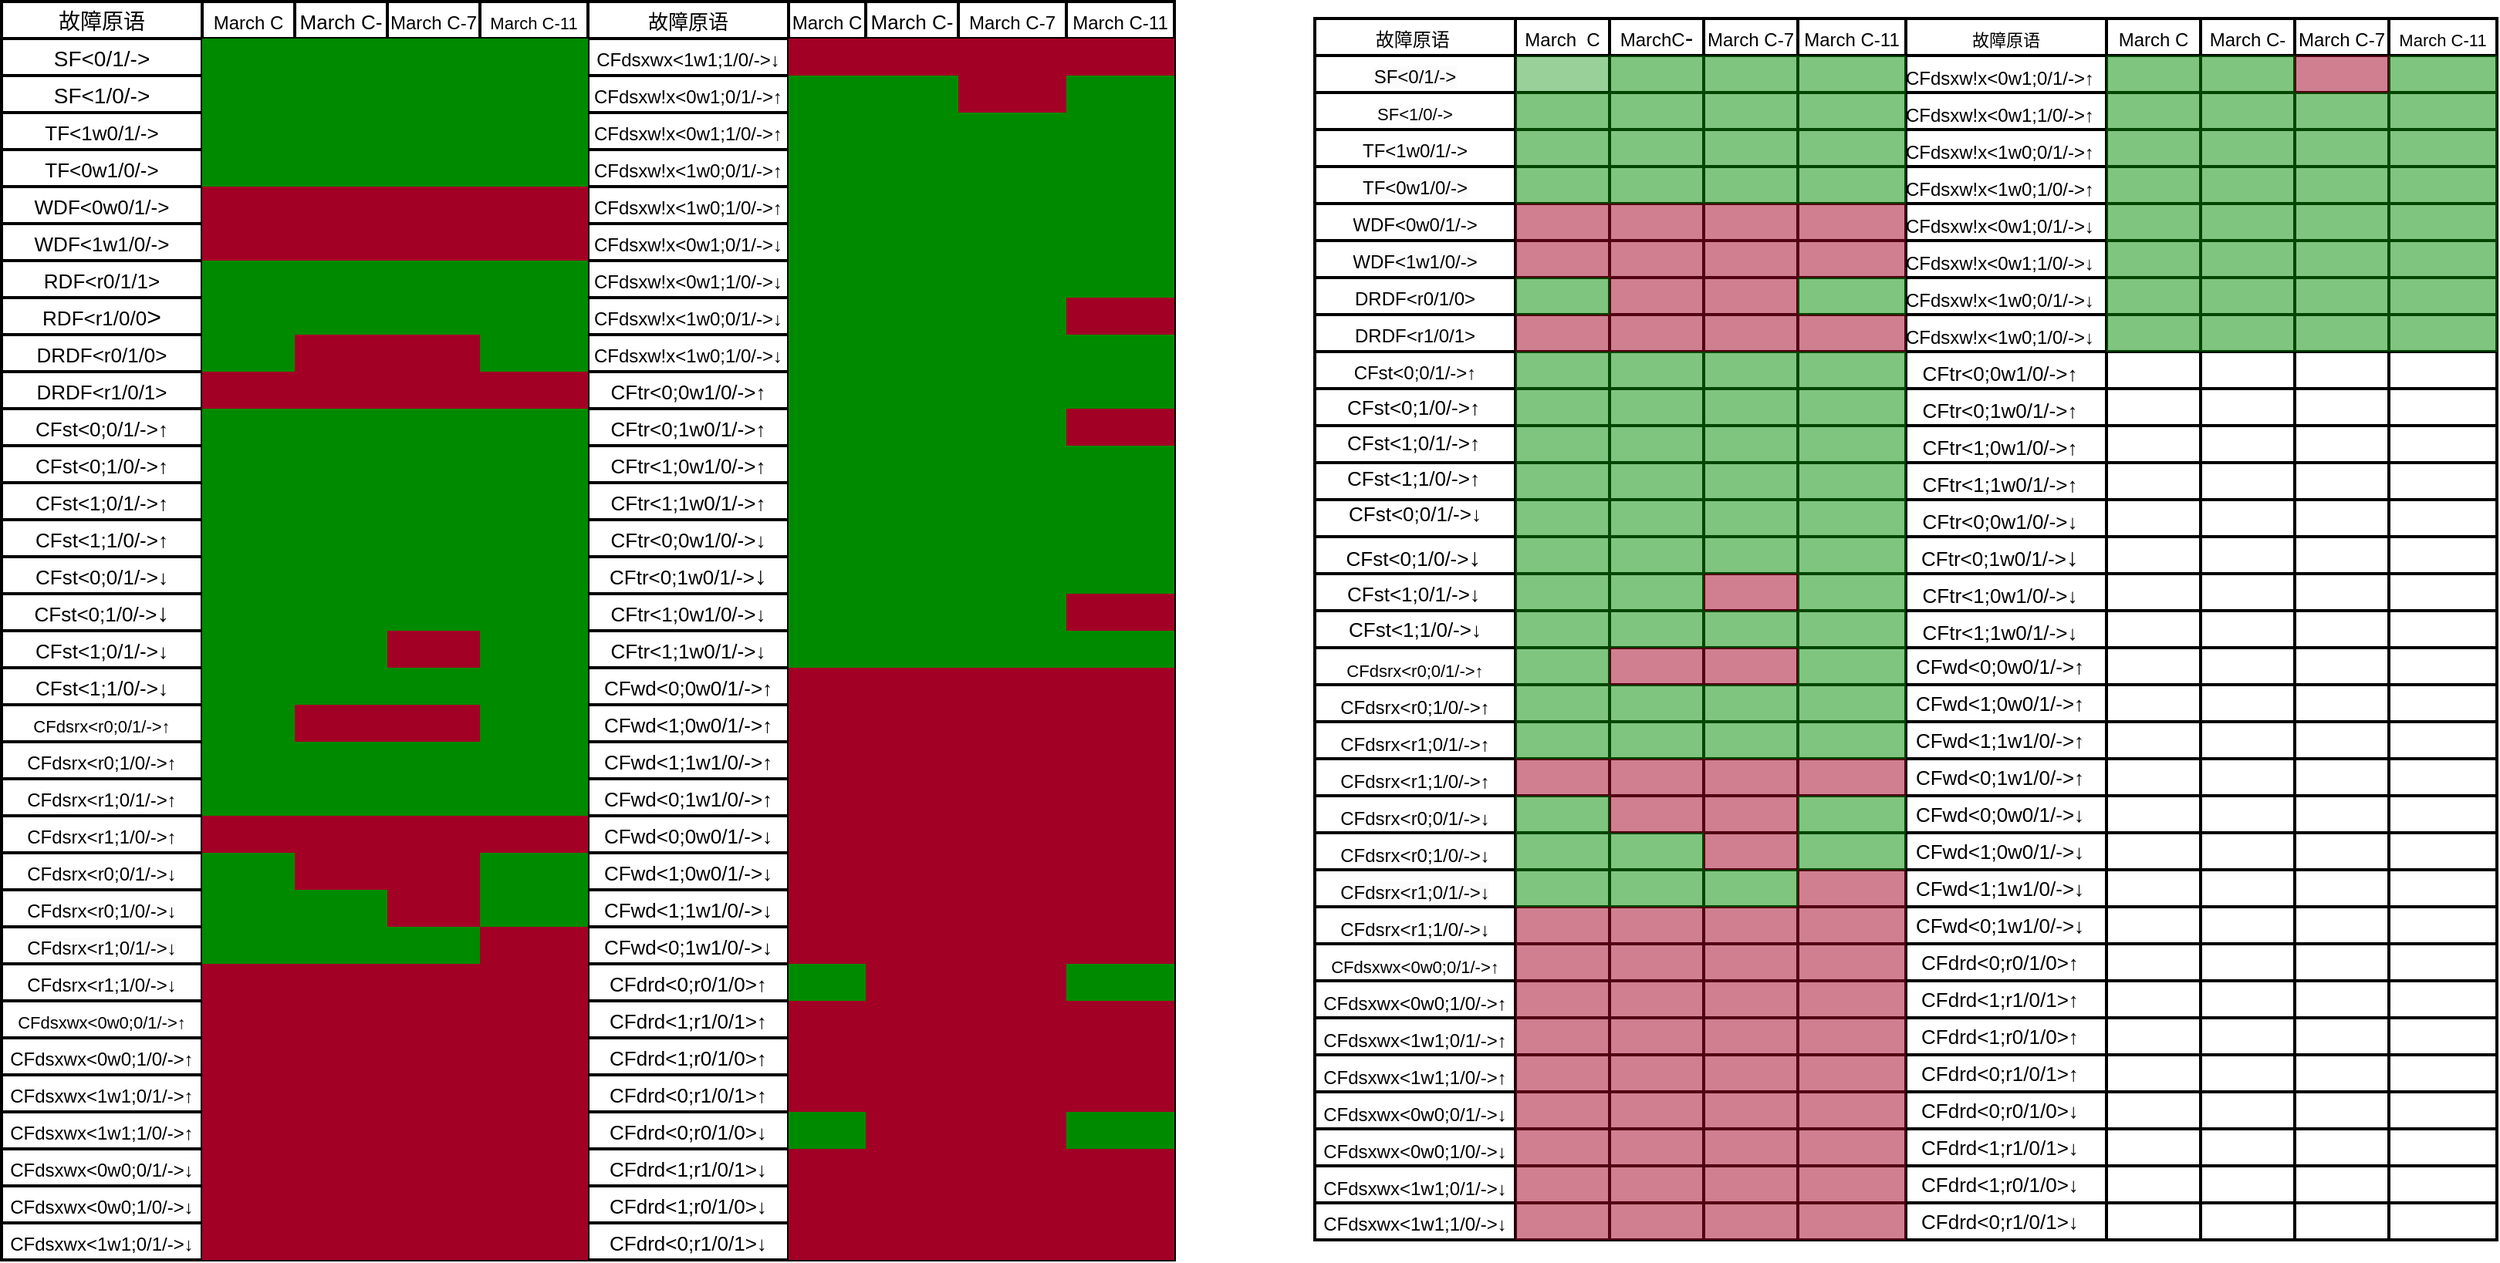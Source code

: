 <mxfile version="20.8.23" type="github">
  <diagram name="第 1 页" id="fwe5IAsB1GQWRqdA_7xu">
    <mxGraphModel dx="1434" dy="796" grid="1" gridSize="10" guides="1" tooltips="1" connect="1" arrows="1" fold="1" page="1" pageScale="1" pageWidth="827" pageHeight="1169" math="0" shadow="0">
      <root>
        <mxCell id="0" />
        <mxCell id="1" parent="0" />
        <mxCell id="mI3OPaosduunNhLvBIzX-1" value="" style="shape=table;startSize=0;container=1;collapsible=0;childLayout=tableLayout;fontSize=16;strokeWidth=2;" parent="1" vertex="1">
          <mxGeometry x="90" y="30" width="760" height="816" as="geometry" />
        </mxCell>
        <mxCell id="mI3OPaosduunNhLvBIzX-2" value="" style="shape=tableRow;horizontal=0;startSize=0;swimlaneHead=0;swimlaneBody=0;strokeColor=inherit;top=0;left=0;bottom=0;right=0;collapsible=0;dropTarget=0;fillColor=none;points=[[0,0.5],[1,0.5]];portConstraint=eastwest;fontSize=16;" parent="mI3OPaosduunNhLvBIzX-1" vertex="1">
          <mxGeometry width="760" height="24" as="geometry" />
        </mxCell>
        <mxCell id="mI3OPaosduunNhLvBIzX-3" value="&lt;font style=&quot;font-size: 14px;&quot;&gt;故障原语&lt;/font&gt;" style="shape=partialRectangle;html=1;whiteSpace=wrap;connectable=0;strokeColor=inherit;overflow=hidden;fillColor=none;top=0;left=0;bottom=0;right=0;pointerEvents=1;fontSize=16;" parent="mI3OPaosduunNhLvBIzX-2" vertex="1">
          <mxGeometry width="130" height="24" as="geometry">
            <mxRectangle width="130" height="24" as="alternateBounds" />
          </mxGeometry>
        </mxCell>
        <mxCell id="mI3OPaosduunNhLvBIzX-308" value="&lt;font style=&quot;font-size: 12px;&quot;&gt;March C&lt;/font&gt;" style="shape=partialRectangle;html=1;whiteSpace=wrap;connectable=0;strokeColor=inherit;overflow=hidden;fillColor=none;top=0;left=0;bottom=0;right=0;pointerEvents=1;fontSize=16;" parent="mI3OPaosduunNhLvBIzX-2" vertex="1">
          <mxGeometry x="130" width="60" height="24" as="geometry">
            <mxRectangle width="60" height="24" as="alternateBounds" />
          </mxGeometry>
        </mxCell>
        <mxCell id="mI3OPaosduunNhLvBIzX-4" value="&lt;font style=&quot;font-size: 13px;&quot;&gt;March C-&lt;/font&gt;" style="shape=partialRectangle;html=1;whiteSpace=wrap;connectable=0;strokeColor=inherit;overflow=hidden;fillColor=none;top=0;left=0;bottom=0;right=0;pointerEvents=1;fontSize=16;" parent="mI3OPaosduunNhLvBIzX-2" vertex="1">
          <mxGeometry x="190" width="60" height="24" as="geometry">
            <mxRectangle width="60" height="24" as="alternateBounds" />
          </mxGeometry>
        </mxCell>
        <mxCell id="mI3OPaosduunNhLvBIzX-5" value="&lt;span style=&quot;font-size: 12px;&quot;&gt;March C-7&lt;/span&gt;" style="shape=partialRectangle;html=1;whiteSpace=wrap;connectable=0;strokeColor=inherit;overflow=hidden;fillColor=none;top=0;left=0;bottom=0;right=0;pointerEvents=1;fontSize=16;" parent="mI3OPaosduunNhLvBIzX-2" vertex="1">
          <mxGeometry x="250" width="60" height="24" as="geometry">
            <mxRectangle width="60" height="24" as="alternateBounds" />
          </mxGeometry>
        </mxCell>
        <mxCell id="mI3OPaosduunNhLvBIzX-6" value="&lt;span style=&quot;font-size: 11px;&quot;&gt;March C-11&lt;/span&gt;" style="shape=partialRectangle;html=1;whiteSpace=wrap;connectable=0;strokeColor=inherit;overflow=hidden;fillColor=none;top=0;left=0;bottom=0;right=0;pointerEvents=1;fontSize=16;" parent="mI3OPaosduunNhLvBIzX-2" vertex="1">
          <mxGeometry x="310" width="70" height="24" as="geometry">
            <mxRectangle width="70" height="24" as="alternateBounds" />
          </mxGeometry>
        </mxCell>
        <mxCell id="mI3OPaosduunNhLvBIzX-7" value="&lt;font style=&quot;font-size: 13px;&quot;&gt;故障原语&lt;/font&gt;" style="shape=partialRectangle;html=1;whiteSpace=wrap;connectable=0;strokeColor=inherit;overflow=hidden;fillColor=none;top=0;left=0;bottom=0;right=0;pointerEvents=1;fontSize=16;" parent="mI3OPaosduunNhLvBIzX-2" vertex="1">
          <mxGeometry x="380" width="130" height="24" as="geometry">
            <mxRectangle width="130" height="24" as="alternateBounds" />
          </mxGeometry>
        </mxCell>
        <mxCell id="mI3OPaosduunNhLvBIzX-342" value="&lt;font style=&quot;font-size: 12px;&quot;&gt;March C&lt;/font&gt;" style="shape=partialRectangle;html=1;whiteSpace=wrap;connectable=0;strokeColor=inherit;overflow=hidden;fillColor=none;top=0;left=0;bottom=0;right=0;pointerEvents=1;fontSize=16;" parent="mI3OPaosduunNhLvBIzX-2" vertex="1">
          <mxGeometry x="510" width="50" height="24" as="geometry">
            <mxRectangle width="50" height="24" as="alternateBounds" />
          </mxGeometry>
        </mxCell>
        <mxCell id="mI3OPaosduunNhLvBIzX-8" value="&lt;font style=&quot;font-size: 13px;&quot;&gt;March C-&lt;/font&gt;" style="shape=partialRectangle;html=1;whiteSpace=wrap;connectable=0;strokeColor=inherit;overflow=hidden;fillColor=none;top=0;left=0;bottom=0;right=0;pointerEvents=1;fontSize=16;" parent="mI3OPaosduunNhLvBIzX-2" vertex="1">
          <mxGeometry x="560" width="60" height="24" as="geometry">
            <mxRectangle width="60" height="24" as="alternateBounds" />
          </mxGeometry>
        </mxCell>
        <mxCell id="mI3OPaosduunNhLvBIzX-9" value="&lt;font style=&quot;font-size: 12px;&quot;&gt;March C-7&lt;/font&gt;" style="shape=partialRectangle;html=1;whiteSpace=wrap;connectable=0;strokeColor=inherit;overflow=hidden;fillColor=none;top=0;left=0;bottom=0;right=0;pointerEvents=1;fontSize=16;" parent="mI3OPaosduunNhLvBIzX-2" vertex="1">
          <mxGeometry x="620" width="70" height="24" as="geometry">
            <mxRectangle width="70" height="24" as="alternateBounds" />
          </mxGeometry>
        </mxCell>
        <mxCell id="mI3OPaosduunNhLvBIzX-10" value="&lt;font style=&quot;font-size: 12px;&quot;&gt;March C-11&lt;/font&gt;" style="shape=partialRectangle;html=1;whiteSpace=wrap;connectable=0;strokeColor=inherit;overflow=hidden;fillColor=none;top=0;left=0;bottom=0;right=0;pointerEvents=1;fontSize=16;" parent="mI3OPaosduunNhLvBIzX-2" vertex="1">
          <mxGeometry x="690" width="70" height="24" as="geometry">
            <mxRectangle width="70" height="24" as="alternateBounds" />
          </mxGeometry>
        </mxCell>
        <mxCell id="mI3OPaosduunNhLvBIzX-11" value="" style="shape=tableRow;horizontal=0;startSize=0;swimlaneHead=0;swimlaneBody=0;strokeColor=inherit;top=0;left=0;bottom=0;right=0;collapsible=0;dropTarget=0;fillColor=none;points=[[0,0.5],[1,0.5]];portConstraint=eastwest;fontSize=16;" parent="mI3OPaosduunNhLvBIzX-1" vertex="1">
          <mxGeometry y="24" width="760" height="24" as="geometry" />
        </mxCell>
        <mxCell id="mI3OPaosduunNhLvBIzX-12" value="&lt;font style=&quot;font-size: 14px;&quot;&gt;SF&amp;lt;0/1/-&amp;gt;&lt;/font&gt;" style="shape=partialRectangle;html=1;whiteSpace=wrap;connectable=0;strokeColor=inherit;overflow=hidden;fillColor=none;top=0;left=0;bottom=0;right=0;pointerEvents=1;fontSize=16;" parent="mI3OPaosduunNhLvBIzX-11" vertex="1">
          <mxGeometry width="130" height="24" as="geometry">
            <mxRectangle width="130" height="24" as="alternateBounds" />
          </mxGeometry>
        </mxCell>
        <mxCell id="mI3OPaosduunNhLvBIzX-309" style="shape=partialRectangle;html=1;whiteSpace=wrap;connectable=0;strokeColor=#005700;overflow=hidden;fillColor=#008a00;top=0;left=0;bottom=0;right=0;pointerEvents=1;fontSize=16;fontColor=#ffffff;" parent="mI3OPaosduunNhLvBIzX-11" vertex="1">
          <mxGeometry x="130" width="60" height="24" as="geometry">
            <mxRectangle width="60" height="24" as="alternateBounds" />
          </mxGeometry>
        </mxCell>
        <mxCell id="mI3OPaosduunNhLvBIzX-13" value="" style="shape=partialRectangle;html=1;whiteSpace=wrap;connectable=0;strokeColor=#005700;overflow=hidden;fillColor=#008a00;top=0;left=0;bottom=0;right=0;pointerEvents=1;fontSize=16;fontColor=#ffffff;" parent="mI3OPaosduunNhLvBIzX-11" vertex="1">
          <mxGeometry x="190" width="60" height="24" as="geometry">
            <mxRectangle width="60" height="24" as="alternateBounds" />
          </mxGeometry>
        </mxCell>
        <mxCell id="mI3OPaosduunNhLvBIzX-14" value="" style="shape=partialRectangle;html=1;whiteSpace=wrap;connectable=0;strokeColor=#005700;overflow=hidden;fillColor=#008a00;top=0;left=0;bottom=0;right=0;pointerEvents=1;fontSize=16;fontColor=#ffffff;" parent="mI3OPaosduunNhLvBIzX-11" vertex="1">
          <mxGeometry x="250" width="60" height="24" as="geometry">
            <mxRectangle width="60" height="24" as="alternateBounds" />
          </mxGeometry>
        </mxCell>
        <mxCell id="mI3OPaosduunNhLvBIzX-15" style="shape=partialRectangle;html=1;whiteSpace=wrap;connectable=0;strokeColor=#005700;overflow=hidden;fillColor=#008a00;top=0;left=0;bottom=0;right=0;pointerEvents=1;fontSize=16;fontColor=#ffffff;" parent="mI3OPaosduunNhLvBIzX-11" vertex="1">
          <mxGeometry x="310" width="70" height="24" as="geometry">
            <mxRectangle width="70" height="24" as="alternateBounds" />
          </mxGeometry>
        </mxCell>
        <mxCell id="mI3OPaosduunNhLvBIzX-16" value="&lt;font style=&quot;font-size: 12px;&quot;&gt;CFdsxwx&amp;lt;1w1;1/0/-&amp;gt;↓&lt;/font&gt;" style="shape=partialRectangle;html=1;whiteSpace=wrap;connectable=0;strokeColor=inherit;overflow=hidden;fillColor=none;top=0;left=0;bottom=0;right=0;pointerEvents=1;fontSize=16;" parent="mI3OPaosduunNhLvBIzX-11" vertex="1">
          <mxGeometry x="380" width="130" height="24" as="geometry">
            <mxRectangle width="130" height="24" as="alternateBounds" />
          </mxGeometry>
        </mxCell>
        <mxCell id="mI3OPaosduunNhLvBIzX-343" style="shape=partialRectangle;html=1;whiteSpace=wrap;connectable=0;strokeColor=#6F0000;overflow=hidden;fillColor=#a20025;top=0;left=0;bottom=0;right=0;pointerEvents=1;fontSize=16;fontColor=#ffffff;" parent="mI3OPaosduunNhLvBIzX-11" vertex="1">
          <mxGeometry x="510" width="50" height="24" as="geometry">
            <mxRectangle width="50" height="24" as="alternateBounds" />
          </mxGeometry>
        </mxCell>
        <mxCell id="mI3OPaosduunNhLvBIzX-17" style="shape=partialRectangle;html=1;whiteSpace=wrap;connectable=0;strokeColor=#6F0000;overflow=hidden;fillColor=#a20025;top=0;left=0;bottom=0;right=0;pointerEvents=1;fontSize=16;fontColor=#ffffff;" parent="mI3OPaosduunNhLvBIzX-11" vertex="1">
          <mxGeometry x="560" width="60" height="24" as="geometry">
            <mxRectangle width="60" height="24" as="alternateBounds" />
          </mxGeometry>
        </mxCell>
        <mxCell id="mI3OPaosduunNhLvBIzX-18" style="shape=partialRectangle;html=1;whiteSpace=wrap;connectable=0;strokeColor=#6F0000;overflow=hidden;fillColor=#a20025;top=0;left=0;bottom=0;right=0;pointerEvents=1;fontSize=16;fontColor=#ffffff;" parent="mI3OPaosduunNhLvBIzX-11" vertex="1">
          <mxGeometry x="620" width="70" height="24" as="geometry">
            <mxRectangle width="70" height="24" as="alternateBounds" />
          </mxGeometry>
        </mxCell>
        <mxCell id="mI3OPaosduunNhLvBIzX-19" style="shape=partialRectangle;html=1;whiteSpace=wrap;connectable=0;strokeColor=#6F0000;overflow=hidden;fillColor=#a20025;top=0;left=0;bottom=0;right=0;pointerEvents=1;fontSize=16;fontColor=#ffffff;" parent="mI3OPaosduunNhLvBIzX-11" vertex="1">
          <mxGeometry x="690" width="70" height="24" as="geometry">
            <mxRectangle width="70" height="24" as="alternateBounds" />
          </mxGeometry>
        </mxCell>
        <mxCell id="mI3OPaosduunNhLvBIzX-20" value="" style="shape=tableRow;horizontal=0;startSize=0;swimlaneHead=0;swimlaneBody=0;strokeColor=inherit;top=0;left=0;bottom=0;right=0;collapsible=0;dropTarget=0;fillColor=none;points=[[0,0.5],[1,0.5]];portConstraint=eastwest;fontSize=16;" parent="mI3OPaosduunNhLvBIzX-1" vertex="1">
          <mxGeometry y="48" width="760" height="24" as="geometry" />
        </mxCell>
        <mxCell id="mI3OPaosduunNhLvBIzX-21" value="&lt;font style=&quot;font-size: 14px;&quot;&gt;SF&amp;lt;1/0/-&amp;gt;&lt;/font&gt;" style="shape=partialRectangle;html=1;whiteSpace=wrap;connectable=0;strokeColor=inherit;overflow=hidden;fillColor=none;top=0;left=0;bottom=0;right=0;pointerEvents=1;fontSize=16;" parent="mI3OPaosduunNhLvBIzX-20" vertex="1">
          <mxGeometry width="130" height="24" as="geometry">
            <mxRectangle width="130" height="24" as="alternateBounds" />
          </mxGeometry>
        </mxCell>
        <mxCell id="mI3OPaosduunNhLvBIzX-310" style="shape=partialRectangle;html=1;whiteSpace=wrap;connectable=0;strokeColor=#005700;overflow=hidden;fillColor=#008a00;top=0;left=0;bottom=0;right=0;pointerEvents=1;fontSize=16;fontColor=#ffffff;" parent="mI3OPaosduunNhLvBIzX-20" vertex="1">
          <mxGeometry x="130" width="60" height="24" as="geometry">
            <mxRectangle width="60" height="24" as="alternateBounds" />
          </mxGeometry>
        </mxCell>
        <mxCell id="mI3OPaosduunNhLvBIzX-22" value="" style="shape=partialRectangle;html=1;whiteSpace=wrap;connectable=0;strokeColor=#005700;overflow=hidden;fillColor=#008a00;top=0;left=0;bottom=0;right=0;pointerEvents=1;fontSize=16;fontColor=#ffffff;" parent="mI3OPaosduunNhLvBIzX-20" vertex="1">
          <mxGeometry x="190" width="60" height="24" as="geometry">
            <mxRectangle width="60" height="24" as="alternateBounds" />
          </mxGeometry>
        </mxCell>
        <mxCell id="mI3OPaosduunNhLvBIzX-23" value="" style="shape=partialRectangle;html=1;whiteSpace=wrap;connectable=0;strokeColor=#005700;overflow=hidden;fillColor=#008a00;top=0;left=0;bottom=0;right=0;pointerEvents=1;fontSize=16;fontColor=#ffffff;" parent="mI3OPaosduunNhLvBIzX-20" vertex="1">
          <mxGeometry x="250" width="60" height="24" as="geometry">
            <mxRectangle width="60" height="24" as="alternateBounds" />
          </mxGeometry>
        </mxCell>
        <mxCell id="mI3OPaosduunNhLvBIzX-24" style="shape=partialRectangle;html=1;whiteSpace=wrap;connectable=0;strokeColor=#005700;overflow=hidden;fillColor=#008a00;top=0;left=0;bottom=0;right=0;pointerEvents=1;fontSize=16;fontColor=#ffffff;" parent="mI3OPaosduunNhLvBIzX-20" vertex="1">
          <mxGeometry x="310" width="70" height="24" as="geometry">
            <mxRectangle width="70" height="24" as="alternateBounds" />
          </mxGeometry>
        </mxCell>
        <mxCell id="mI3OPaosduunNhLvBIzX-25" value="&lt;font style=&quot;font-size: 12px;&quot;&gt;CFdsxw!x&amp;lt;0w1;0/1/-&amp;gt;↑&lt;/font&gt;" style="shape=partialRectangle;html=1;whiteSpace=wrap;connectable=0;strokeColor=inherit;overflow=hidden;fillColor=none;top=0;left=0;bottom=0;right=0;pointerEvents=1;fontSize=16;" parent="mI3OPaosduunNhLvBIzX-20" vertex="1">
          <mxGeometry x="380" width="130" height="24" as="geometry">
            <mxRectangle width="130" height="24" as="alternateBounds" />
          </mxGeometry>
        </mxCell>
        <mxCell id="mI3OPaosduunNhLvBIzX-344" style="shape=partialRectangle;html=1;whiteSpace=wrap;connectable=0;strokeColor=#005700;overflow=hidden;fillColor=#008a00;top=0;left=0;bottom=0;right=0;pointerEvents=1;fontSize=16;fontColor=#ffffff;" parent="mI3OPaosduunNhLvBIzX-20" vertex="1">
          <mxGeometry x="510" width="50" height="24" as="geometry">
            <mxRectangle width="50" height="24" as="alternateBounds" />
          </mxGeometry>
        </mxCell>
        <mxCell id="mI3OPaosduunNhLvBIzX-26" style="shape=partialRectangle;html=1;whiteSpace=wrap;connectable=0;strokeColor=#005700;overflow=hidden;fillColor=#008a00;top=0;left=0;bottom=0;right=0;pointerEvents=1;fontSize=16;fontColor=#ffffff;" parent="mI3OPaosduunNhLvBIzX-20" vertex="1">
          <mxGeometry x="560" width="60" height="24" as="geometry">
            <mxRectangle width="60" height="24" as="alternateBounds" />
          </mxGeometry>
        </mxCell>
        <mxCell id="mI3OPaosduunNhLvBIzX-27" style="shape=partialRectangle;html=1;whiteSpace=wrap;connectable=0;strokeColor=#6F0000;overflow=hidden;fillColor=#a20025;top=0;left=0;bottom=0;right=0;pointerEvents=1;fontSize=16;fontColor=#ffffff;" parent="mI3OPaosduunNhLvBIzX-20" vertex="1">
          <mxGeometry x="620" width="70" height="24" as="geometry">
            <mxRectangle width="70" height="24" as="alternateBounds" />
          </mxGeometry>
        </mxCell>
        <mxCell id="mI3OPaosduunNhLvBIzX-28" style="shape=partialRectangle;html=1;whiteSpace=wrap;connectable=0;strokeColor=#005700;overflow=hidden;fillColor=#008a00;top=0;left=0;bottom=0;right=0;pointerEvents=1;fontSize=16;fontColor=#ffffff;" parent="mI3OPaosduunNhLvBIzX-20" vertex="1">
          <mxGeometry x="690" width="70" height="24" as="geometry">
            <mxRectangle width="70" height="24" as="alternateBounds" />
          </mxGeometry>
        </mxCell>
        <mxCell id="mI3OPaosduunNhLvBIzX-29" style="shape=tableRow;horizontal=0;startSize=0;swimlaneHead=0;swimlaneBody=0;strokeColor=inherit;top=0;left=0;bottom=0;right=0;collapsible=0;dropTarget=0;fillColor=none;points=[[0,0.5],[1,0.5]];portConstraint=eastwest;fontSize=16;" parent="mI3OPaosduunNhLvBIzX-1" vertex="1">
          <mxGeometry y="72" width="760" height="24" as="geometry" />
        </mxCell>
        <mxCell id="mI3OPaosduunNhLvBIzX-30" value="&lt;div style=&quot;&quot;&gt;&lt;span style=&quot;font-size: 13px;&quot;&gt;TF&amp;lt;1w0/1/-&amp;gt;&lt;/span&gt;&lt;br&gt;&lt;/div&gt;" style="shape=partialRectangle;html=1;whiteSpace=wrap;connectable=0;strokeColor=inherit;overflow=hidden;fillColor=none;top=0;left=0;bottom=0;right=0;pointerEvents=1;fontSize=16;align=center;" parent="mI3OPaosduunNhLvBIzX-29" vertex="1">
          <mxGeometry width="130" height="24" as="geometry">
            <mxRectangle width="130" height="24" as="alternateBounds" />
          </mxGeometry>
        </mxCell>
        <mxCell id="mI3OPaosduunNhLvBIzX-311" style="shape=partialRectangle;html=1;whiteSpace=wrap;connectable=0;strokeColor=#005700;overflow=hidden;fillColor=#008a00;top=0;left=0;bottom=0;right=0;pointerEvents=1;fontSize=16;fontColor=#ffffff;" parent="mI3OPaosduunNhLvBIzX-29" vertex="1">
          <mxGeometry x="130" width="60" height="24" as="geometry">
            <mxRectangle width="60" height="24" as="alternateBounds" />
          </mxGeometry>
        </mxCell>
        <mxCell id="mI3OPaosduunNhLvBIzX-31" style="shape=partialRectangle;html=1;whiteSpace=wrap;connectable=0;strokeColor=#005700;overflow=hidden;fillColor=#008a00;top=0;left=0;bottom=0;right=0;pointerEvents=1;fontSize=16;fontColor=#ffffff;" parent="mI3OPaosduunNhLvBIzX-29" vertex="1">
          <mxGeometry x="190" width="60" height="24" as="geometry">
            <mxRectangle width="60" height="24" as="alternateBounds" />
          </mxGeometry>
        </mxCell>
        <mxCell id="mI3OPaosduunNhLvBIzX-32" style="shape=partialRectangle;html=1;whiteSpace=wrap;connectable=0;strokeColor=#005700;overflow=hidden;fillColor=#008a00;top=0;left=0;bottom=0;right=0;pointerEvents=1;fontSize=16;fontColor=#ffffff;" parent="mI3OPaosduunNhLvBIzX-29" vertex="1">
          <mxGeometry x="250" width="60" height="24" as="geometry">
            <mxRectangle width="60" height="24" as="alternateBounds" />
          </mxGeometry>
        </mxCell>
        <mxCell id="mI3OPaosduunNhLvBIzX-33" style="shape=partialRectangle;html=1;whiteSpace=wrap;connectable=0;strokeColor=#005700;overflow=hidden;fillColor=#008a00;top=0;left=0;bottom=0;right=0;pointerEvents=1;fontSize=16;fontColor=#ffffff;" parent="mI3OPaosduunNhLvBIzX-29" vertex="1">
          <mxGeometry x="310" width="70" height="24" as="geometry">
            <mxRectangle width="70" height="24" as="alternateBounds" />
          </mxGeometry>
        </mxCell>
        <mxCell id="mI3OPaosduunNhLvBIzX-34" value="&lt;font style=&quot;font-size: 12px;&quot;&gt;CFdsxw!x&amp;lt;0w1;1/0/-&amp;gt;↑&lt;/font&gt;" style="shape=partialRectangle;html=1;whiteSpace=wrap;connectable=0;strokeColor=inherit;overflow=hidden;fillColor=none;top=0;left=0;bottom=0;right=0;pointerEvents=1;fontSize=16;" parent="mI3OPaosduunNhLvBIzX-29" vertex="1">
          <mxGeometry x="380" width="130" height="24" as="geometry">
            <mxRectangle width="130" height="24" as="alternateBounds" />
          </mxGeometry>
        </mxCell>
        <mxCell id="mI3OPaosduunNhLvBIzX-345" style="shape=partialRectangle;html=1;whiteSpace=wrap;connectable=0;strokeColor=#005700;overflow=hidden;fillColor=#008a00;top=0;left=0;bottom=0;right=0;pointerEvents=1;fontSize=16;fontColor=#ffffff;" parent="mI3OPaosduunNhLvBIzX-29" vertex="1">
          <mxGeometry x="510" width="50" height="24" as="geometry">
            <mxRectangle width="50" height="24" as="alternateBounds" />
          </mxGeometry>
        </mxCell>
        <mxCell id="mI3OPaosduunNhLvBIzX-35" style="shape=partialRectangle;html=1;whiteSpace=wrap;connectable=0;strokeColor=#005700;overflow=hidden;fillColor=#008a00;top=0;left=0;bottom=0;right=0;pointerEvents=1;fontSize=16;fontColor=#ffffff;" parent="mI3OPaosduunNhLvBIzX-29" vertex="1">
          <mxGeometry x="560" width="60" height="24" as="geometry">
            <mxRectangle width="60" height="24" as="alternateBounds" />
          </mxGeometry>
        </mxCell>
        <mxCell id="mI3OPaosduunNhLvBIzX-36" style="shape=partialRectangle;html=1;whiteSpace=wrap;connectable=0;strokeColor=#005700;overflow=hidden;fillColor=#008a00;top=0;left=0;bottom=0;right=0;pointerEvents=1;fontSize=16;fontColor=#ffffff;" parent="mI3OPaosduunNhLvBIzX-29" vertex="1">
          <mxGeometry x="620" width="70" height="24" as="geometry">
            <mxRectangle width="70" height="24" as="alternateBounds" />
          </mxGeometry>
        </mxCell>
        <mxCell id="mI3OPaosduunNhLvBIzX-37" style="shape=partialRectangle;html=1;whiteSpace=wrap;connectable=0;strokeColor=#005700;overflow=hidden;fillColor=#008a00;top=0;left=0;bottom=0;right=0;pointerEvents=1;fontSize=16;fontColor=#ffffff;" parent="mI3OPaosduunNhLvBIzX-29" vertex="1">
          <mxGeometry x="690" width="70" height="24" as="geometry">
            <mxRectangle width="70" height="24" as="alternateBounds" />
          </mxGeometry>
        </mxCell>
        <mxCell id="mI3OPaosduunNhLvBIzX-38" style="shape=tableRow;horizontal=0;startSize=0;swimlaneHead=0;swimlaneBody=0;strokeColor=inherit;top=0;left=0;bottom=0;right=0;collapsible=0;dropTarget=0;fillColor=none;points=[[0,0.5],[1,0.5]];portConstraint=eastwest;fontSize=16;" parent="mI3OPaosduunNhLvBIzX-1" vertex="1">
          <mxGeometry y="96" width="760" height="24" as="geometry" />
        </mxCell>
        <mxCell id="mI3OPaosduunNhLvBIzX-39" value="&lt;font style=&quot;font-size: 13px;&quot;&gt;TF&amp;lt;0w1/0/-&amp;gt;&lt;/font&gt;" style="shape=partialRectangle;html=1;whiteSpace=wrap;connectable=0;strokeColor=inherit;overflow=hidden;fillColor=none;top=0;left=0;bottom=0;right=0;pointerEvents=1;fontSize=16;" parent="mI3OPaosduunNhLvBIzX-38" vertex="1">
          <mxGeometry width="130" height="24" as="geometry">
            <mxRectangle width="130" height="24" as="alternateBounds" />
          </mxGeometry>
        </mxCell>
        <mxCell id="mI3OPaosduunNhLvBIzX-312" style="shape=partialRectangle;html=1;whiteSpace=wrap;connectable=0;strokeColor=#005700;overflow=hidden;fillColor=#008a00;top=0;left=0;bottom=0;right=0;pointerEvents=1;fontSize=16;fontColor=#ffffff;" parent="mI3OPaosduunNhLvBIzX-38" vertex="1">
          <mxGeometry x="130" width="60" height="24" as="geometry">
            <mxRectangle width="60" height="24" as="alternateBounds" />
          </mxGeometry>
        </mxCell>
        <mxCell id="mI3OPaosduunNhLvBIzX-40" style="shape=partialRectangle;html=1;whiteSpace=wrap;connectable=0;strokeColor=#005700;overflow=hidden;fillColor=#008a00;top=0;left=0;bottom=0;right=0;pointerEvents=1;fontSize=16;fontColor=#ffffff;" parent="mI3OPaosduunNhLvBIzX-38" vertex="1">
          <mxGeometry x="190" width="60" height="24" as="geometry">
            <mxRectangle width="60" height="24" as="alternateBounds" />
          </mxGeometry>
        </mxCell>
        <mxCell id="mI3OPaosduunNhLvBIzX-41" style="shape=partialRectangle;html=1;whiteSpace=wrap;connectable=0;strokeColor=#005700;overflow=hidden;fillColor=#008a00;top=0;left=0;bottom=0;right=0;pointerEvents=1;fontSize=16;fontColor=#ffffff;" parent="mI3OPaosduunNhLvBIzX-38" vertex="1">
          <mxGeometry x="250" width="60" height="24" as="geometry">
            <mxRectangle width="60" height="24" as="alternateBounds" />
          </mxGeometry>
        </mxCell>
        <mxCell id="mI3OPaosduunNhLvBIzX-42" style="shape=partialRectangle;html=1;whiteSpace=wrap;connectable=0;strokeColor=#005700;overflow=hidden;fillColor=#008a00;top=0;left=0;bottom=0;right=0;pointerEvents=1;fontSize=16;fontColor=#ffffff;" parent="mI3OPaosduunNhLvBIzX-38" vertex="1">
          <mxGeometry x="310" width="70" height="24" as="geometry">
            <mxRectangle width="70" height="24" as="alternateBounds" />
          </mxGeometry>
        </mxCell>
        <mxCell id="mI3OPaosduunNhLvBIzX-43" value="&lt;font style=&quot;font-size: 12px;&quot;&gt;CFdsxw!x&amp;lt;1w0;0/1/-&amp;gt;↑&lt;/font&gt;" style="shape=partialRectangle;html=1;whiteSpace=wrap;connectable=0;strokeColor=inherit;overflow=hidden;fillColor=none;top=0;left=0;bottom=0;right=0;pointerEvents=1;fontSize=16;" parent="mI3OPaosduunNhLvBIzX-38" vertex="1">
          <mxGeometry x="380" width="130" height="24" as="geometry">
            <mxRectangle width="130" height="24" as="alternateBounds" />
          </mxGeometry>
        </mxCell>
        <mxCell id="mI3OPaosduunNhLvBIzX-346" style="shape=partialRectangle;html=1;whiteSpace=wrap;connectable=0;strokeColor=#005700;overflow=hidden;fillColor=#008a00;top=0;left=0;bottom=0;right=0;pointerEvents=1;fontSize=16;fontColor=#ffffff;" parent="mI3OPaosduunNhLvBIzX-38" vertex="1">
          <mxGeometry x="510" width="50" height="24" as="geometry">
            <mxRectangle width="50" height="24" as="alternateBounds" />
          </mxGeometry>
        </mxCell>
        <mxCell id="mI3OPaosduunNhLvBIzX-44" style="shape=partialRectangle;html=1;whiteSpace=wrap;connectable=0;strokeColor=#005700;overflow=hidden;fillColor=#008a00;top=0;left=0;bottom=0;right=0;pointerEvents=1;fontSize=16;fontColor=#ffffff;" parent="mI3OPaosduunNhLvBIzX-38" vertex="1">
          <mxGeometry x="560" width="60" height="24" as="geometry">
            <mxRectangle width="60" height="24" as="alternateBounds" />
          </mxGeometry>
        </mxCell>
        <mxCell id="mI3OPaosduunNhLvBIzX-45" style="shape=partialRectangle;html=1;whiteSpace=wrap;connectable=0;strokeColor=#005700;overflow=hidden;fillColor=#008a00;top=0;left=0;bottom=0;right=0;pointerEvents=1;fontSize=16;fontColor=#ffffff;" parent="mI3OPaosduunNhLvBIzX-38" vertex="1">
          <mxGeometry x="620" width="70" height="24" as="geometry">
            <mxRectangle width="70" height="24" as="alternateBounds" />
          </mxGeometry>
        </mxCell>
        <mxCell id="mI3OPaosduunNhLvBIzX-46" style="shape=partialRectangle;html=1;whiteSpace=wrap;connectable=0;strokeColor=#005700;overflow=hidden;fillColor=#008a00;top=0;left=0;bottom=0;right=0;pointerEvents=1;fontSize=16;fontColor=#ffffff;" parent="mI3OPaosduunNhLvBIzX-38" vertex="1">
          <mxGeometry x="690" width="70" height="24" as="geometry">
            <mxRectangle width="70" height="24" as="alternateBounds" />
          </mxGeometry>
        </mxCell>
        <mxCell id="mI3OPaosduunNhLvBIzX-47" style="shape=tableRow;horizontal=0;startSize=0;swimlaneHead=0;swimlaneBody=0;strokeColor=inherit;top=0;left=0;bottom=0;right=0;collapsible=0;dropTarget=0;fillColor=none;points=[[0,0.5],[1,0.5]];portConstraint=eastwest;fontSize=16;" parent="mI3OPaosduunNhLvBIzX-1" vertex="1">
          <mxGeometry y="120" width="760" height="24" as="geometry" />
        </mxCell>
        <mxCell id="mI3OPaosduunNhLvBIzX-48" value="&lt;font style=&quot;font-size: 13px;&quot;&gt;WDF&amp;lt;0w0/1/-&amp;gt;&lt;/font&gt;" style="shape=partialRectangle;html=1;whiteSpace=wrap;connectable=0;strokeColor=inherit;overflow=hidden;fillColor=none;top=0;left=0;bottom=0;right=0;pointerEvents=1;fontSize=16;" parent="mI3OPaosduunNhLvBIzX-47" vertex="1">
          <mxGeometry width="130" height="24" as="geometry">
            <mxRectangle width="130" height="24" as="alternateBounds" />
          </mxGeometry>
        </mxCell>
        <mxCell id="mI3OPaosduunNhLvBIzX-313" style="shape=partialRectangle;html=1;whiteSpace=wrap;connectable=0;strokeColor=#6F0000;overflow=hidden;fillColor=#a20025;top=0;left=0;bottom=0;right=0;pointerEvents=1;fontSize=16;fontColor=#ffffff;" parent="mI3OPaosduunNhLvBIzX-47" vertex="1">
          <mxGeometry x="130" width="60" height="24" as="geometry">
            <mxRectangle width="60" height="24" as="alternateBounds" />
          </mxGeometry>
        </mxCell>
        <mxCell id="mI3OPaosduunNhLvBIzX-49" style="shape=partialRectangle;html=1;whiteSpace=wrap;connectable=0;strokeColor=#6F0000;overflow=hidden;fillColor=#a20025;top=0;left=0;bottom=0;right=0;pointerEvents=1;fontSize=16;fontColor=#ffffff;" parent="mI3OPaosduunNhLvBIzX-47" vertex="1">
          <mxGeometry x="190" width="60" height="24" as="geometry">
            <mxRectangle width="60" height="24" as="alternateBounds" />
          </mxGeometry>
        </mxCell>
        <mxCell id="mI3OPaosduunNhLvBIzX-50" style="shape=partialRectangle;html=1;whiteSpace=wrap;connectable=0;strokeColor=#6F0000;overflow=hidden;fillColor=#a20025;top=0;left=0;bottom=0;right=0;pointerEvents=1;fontSize=16;fontColor=#ffffff;" parent="mI3OPaosduunNhLvBIzX-47" vertex="1">
          <mxGeometry x="250" width="60" height="24" as="geometry">
            <mxRectangle width="60" height="24" as="alternateBounds" />
          </mxGeometry>
        </mxCell>
        <mxCell id="mI3OPaosduunNhLvBIzX-51" style="shape=partialRectangle;html=1;whiteSpace=wrap;connectable=0;strokeColor=#6F0000;overflow=hidden;fillColor=#a20025;top=0;left=0;bottom=0;right=0;pointerEvents=1;fontSize=16;fontColor=#ffffff;" parent="mI3OPaosduunNhLvBIzX-47" vertex="1">
          <mxGeometry x="310" width="70" height="24" as="geometry">
            <mxRectangle width="70" height="24" as="alternateBounds" />
          </mxGeometry>
        </mxCell>
        <mxCell id="mI3OPaosduunNhLvBIzX-52" value="&lt;font style=&quot;font-size: 12px;&quot;&gt;CFdsxw!x&amp;lt;1w0;1/0/-&amp;gt;↑&lt;/font&gt;" style="shape=partialRectangle;html=1;whiteSpace=wrap;connectable=0;strokeColor=inherit;overflow=hidden;fillColor=none;top=0;left=0;bottom=0;right=0;pointerEvents=1;fontSize=16;" parent="mI3OPaosduunNhLvBIzX-47" vertex="1">
          <mxGeometry x="380" width="130" height="24" as="geometry">
            <mxRectangle width="130" height="24" as="alternateBounds" />
          </mxGeometry>
        </mxCell>
        <mxCell id="mI3OPaosduunNhLvBIzX-347" style="shape=partialRectangle;html=1;whiteSpace=wrap;connectable=0;strokeColor=#005700;overflow=hidden;fillColor=#008a00;top=0;left=0;bottom=0;right=0;pointerEvents=1;fontSize=16;fontColor=#ffffff;" parent="mI3OPaosduunNhLvBIzX-47" vertex="1">
          <mxGeometry x="510" width="50" height="24" as="geometry">
            <mxRectangle width="50" height="24" as="alternateBounds" />
          </mxGeometry>
        </mxCell>
        <mxCell id="mI3OPaosduunNhLvBIzX-53" style="shape=partialRectangle;html=1;whiteSpace=wrap;connectable=0;strokeColor=#005700;overflow=hidden;fillColor=#008a00;top=0;left=0;bottom=0;right=0;pointerEvents=1;fontSize=16;fontColor=#ffffff;" parent="mI3OPaosduunNhLvBIzX-47" vertex="1">
          <mxGeometry x="560" width="60" height="24" as="geometry">
            <mxRectangle width="60" height="24" as="alternateBounds" />
          </mxGeometry>
        </mxCell>
        <mxCell id="mI3OPaosduunNhLvBIzX-54" style="shape=partialRectangle;html=1;whiteSpace=wrap;connectable=0;strokeColor=#005700;overflow=hidden;fillColor=#008a00;top=0;left=0;bottom=0;right=0;pointerEvents=1;fontSize=16;fontColor=#ffffff;" parent="mI3OPaosduunNhLvBIzX-47" vertex="1">
          <mxGeometry x="620" width="70" height="24" as="geometry">
            <mxRectangle width="70" height="24" as="alternateBounds" />
          </mxGeometry>
        </mxCell>
        <mxCell id="mI3OPaosduunNhLvBIzX-55" style="shape=partialRectangle;html=1;whiteSpace=wrap;connectable=0;strokeColor=#005700;overflow=hidden;fillColor=#008a00;top=0;left=0;bottom=0;right=0;pointerEvents=1;fontSize=16;fontColor=#ffffff;" parent="mI3OPaosduunNhLvBIzX-47" vertex="1">
          <mxGeometry x="690" width="70" height="24" as="geometry">
            <mxRectangle width="70" height="24" as="alternateBounds" />
          </mxGeometry>
        </mxCell>
        <mxCell id="mI3OPaosduunNhLvBIzX-56" style="shape=tableRow;horizontal=0;startSize=0;swimlaneHead=0;swimlaneBody=0;strokeColor=inherit;top=0;left=0;bottom=0;right=0;collapsible=0;dropTarget=0;fillColor=none;points=[[0,0.5],[1,0.5]];portConstraint=eastwest;fontSize=16;" parent="mI3OPaosduunNhLvBIzX-1" vertex="1">
          <mxGeometry y="144" width="760" height="24" as="geometry" />
        </mxCell>
        <mxCell id="mI3OPaosduunNhLvBIzX-57" value="&lt;font style=&quot;font-size: 13px;&quot;&gt;WDF&amp;lt;1w1/0/-&amp;gt;&lt;/font&gt;" style="shape=partialRectangle;html=1;whiteSpace=wrap;connectable=0;strokeColor=inherit;overflow=hidden;fillColor=none;top=0;left=0;bottom=0;right=0;pointerEvents=1;fontSize=16;" parent="mI3OPaosduunNhLvBIzX-56" vertex="1">
          <mxGeometry width="130" height="24" as="geometry">
            <mxRectangle width="130" height="24" as="alternateBounds" />
          </mxGeometry>
        </mxCell>
        <mxCell id="mI3OPaosduunNhLvBIzX-314" style="shape=partialRectangle;html=1;whiteSpace=wrap;connectable=0;strokeColor=#6F0000;overflow=hidden;fillColor=#a20025;top=0;left=0;bottom=0;right=0;pointerEvents=1;fontSize=16;fontColor=#ffffff;" parent="mI3OPaosduunNhLvBIzX-56" vertex="1">
          <mxGeometry x="130" width="60" height="24" as="geometry">
            <mxRectangle width="60" height="24" as="alternateBounds" />
          </mxGeometry>
        </mxCell>
        <mxCell id="mI3OPaosduunNhLvBIzX-58" style="shape=partialRectangle;html=1;whiteSpace=wrap;connectable=0;strokeColor=#6F0000;overflow=hidden;fillColor=#a20025;top=0;left=0;bottom=0;right=0;pointerEvents=1;fontSize=16;fontColor=#ffffff;" parent="mI3OPaosduunNhLvBIzX-56" vertex="1">
          <mxGeometry x="190" width="60" height="24" as="geometry">
            <mxRectangle width="60" height="24" as="alternateBounds" />
          </mxGeometry>
        </mxCell>
        <mxCell id="mI3OPaosduunNhLvBIzX-59" style="shape=partialRectangle;html=1;whiteSpace=wrap;connectable=0;strokeColor=#6F0000;overflow=hidden;fillColor=#a20025;top=0;left=0;bottom=0;right=0;pointerEvents=1;fontSize=16;fontColor=#ffffff;" parent="mI3OPaosduunNhLvBIzX-56" vertex="1">
          <mxGeometry x="250" width="60" height="24" as="geometry">
            <mxRectangle width="60" height="24" as="alternateBounds" />
          </mxGeometry>
        </mxCell>
        <mxCell id="mI3OPaosduunNhLvBIzX-60" style="shape=partialRectangle;html=1;whiteSpace=wrap;connectable=0;strokeColor=#6F0000;overflow=hidden;fillColor=#a20025;top=0;left=0;bottom=0;right=0;pointerEvents=1;fontSize=16;fontColor=#ffffff;" parent="mI3OPaosduunNhLvBIzX-56" vertex="1">
          <mxGeometry x="310" width="70" height="24" as="geometry">
            <mxRectangle width="70" height="24" as="alternateBounds" />
          </mxGeometry>
        </mxCell>
        <mxCell id="mI3OPaosduunNhLvBIzX-61" value="&lt;font style=&quot;font-size: 12px;&quot;&gt;CFdsxw!x&amp;lt;0w1;0/1/-&amp;gt;↓&lt;/font&gt;" style="shape=partialRectangle;html=1;whiteSpace=wrap;connectable=0;strokeColor=inherit;overflow=hidden;fillColor=none;top=0;left=0;bottom=0;right=0;pointerEvents=1;fontSize=16;" parent="mI3OPaosduunNhLvBIzX-56" vertex="1">
          <mxGeometry x="380" width="130" height="24" as="geometry">
            <mxRectangle width="130" height="24" as="alternateBounds" />
          </mxGeometry>
        </mxCell>
        <mxCell id="mI3OPaosduunNhLvBIzX-348" style="shape=partialRectangle;html=1;whiteSpace=wrap;connectable=0;strokeColor=#005700;overflow=hidden;fillColor=#008a00;top=0;left=0;bottom=0;right=0;pointerEvents=1;fontSize=16;fontColor=#ffffff;" parent="mI3OPaosduunNhLvBIzX-56" vertex="1">
          <mxGeometry x="510" width="50" height="24" as="geometry">
            <mxRectangle width="50" height="24" as="alternateBounds" />
          </mxGeometry>
        </mxCell>
        <mxCell id="mI3OPaosduunNhLvBIzX-62" style="shape=partialRectangle;html=1;whiteSpace=wrap;connectable=0;strokeColor=#005700;overflow=hidden;fillColor=#008a00;top=0;left=0;bottom=0;right=0;pointerEvents=1;fontSize=16;fontColor=#ffffff;" parent="mI3OPaosduunNhLvBIzX-56" vertex="1">
          <mxGeometry x="560" width="60" height="24" as="geometry">
            <mxRectangle width="60" height="24" as="alternateBounds" />
          </mxGeometry>
        </mxCell>
        <mxCell id="mI3OPaosduunNhLvBIzX-63" style="shape=partialRectangle;html=1;whiteSpace=wrap;connectable=0;strokeColor=#005700;overflow=hidden;fillColor=#008a00;top=0;left=0;bottom=0;right=0;pointerEvents=1;fontSize=16;fontColor=#ffffff;" parent="mI3OPaosduunNhLvBIzX-56" vertex="1">
          <mxGeometry x="620" width="70" height="24" as="geometry">
            <mxRectangle width="70" height="24" as="alternateBounds" />
          </mxGeometry>
        </mxCell>
        <mxCell id="mI3OPaosduunNhLvBIzX-64" style="shape=partialRectangle;html=1;whiteSpace=wrap;connectable=0;strokeColor=#005700;overflow=hidden;fillColor=#008a00;top=0;left=0;bottom=0;right=0;pointerEvents=1;fontSize=16;fontColor=#ffffff;" parent="mI3OPaosduunNhLvBIzX-56" vertex="1">
          <mxGeometry x="690" width="70" height="24" as="geometry">
            <mxRectangle width="70" height="24" as="alternateBounds" />
          </mxGeometry>
        </mxCell>
        <mxCell id="mI3OPaosduunNhLvBIzX-65" style="shape=tableRow;horizontal=0;startSize=0;swimlaneHead=0;swimlaneBody=0;strokeColor=inherit;top=0;left=0;bottom=0;right=0;collapsible=0;dropTarget=0;fillColor=none;points=[[0,0.5],[1,0.5]];portConstraint=eastwest;fontSize=16;" parent="mI3OPaosduunNhLvBIzX-1" vertex="1">
          <mxGeometry y="168" width="760" height="24" as="geometry" />
        </mxCell>
        <mxCell id="mI3OPaosduunNhLvBIzX-66" value="&lt;font style=&quot;font-size: 13px;&quot;&gt;RDF&amp;lt;r0/1/1&amp;gt;&lt;/font&gt;" style="shape=partialRectangle;html=1;whiteSpace=wrap;connectable=0;strokeColor=inherit;overflow=hidden;fillColor=none;top=0;left=0;bottom=0;right=0;pointerEvents=1;fontSize=16;" parent="mI3OPaosduunNhLvBIzX-65" vertex="1">
          <mxGeometry width="130" height="24" as="geometry">
            <mxRectangle width="130" height="24" as="alternateBounds" />
          </mxGeometry>
        </mxCell>
        <mxCell id="mI3OPaosduunNhLvBIzX-315" style="shape=partialRectangle;html=1;whiteSpace=wrap;connectable=0;strokeColor=#005700;overflow=hidden;fillColor=#008a00;top=0;left=0;bottom=0;right=0;pointerEvents=1;fontSize=16;fontColor=#ffffff;" parent="mI3OPaosduunNhLvBIzX-65" vertex="1">
          <mxGeometry x="130" width="60" height="24" as="geometry">
            <mxRectangle width="60" height="24" as="alternateBounds" />
          </mxGeometry>
        </mxCell>
        <mxCell id="mI3OPaosduunNhLvBIzX-67" style="shape=partialRectangle;html=1;whiteSpace=wrap;connectable=0;strokeColor=#005700;overflow=hidden;fillColor=#008a00;top=0;left=0;bottom=0;right=0;pointerEvents=1;fontSize=16;fontColor=#ffffff;" parent="mI3OPaosduunNhLvBIzX-65" vertex="1">
          <mxGeometry x="190" width="60" height="24" as="geometry">
            <mxRectangle width="60" height="24" as="alternateBounds" />
          </mxGeometry>
        </mxCell>
        <mxCell id="mI3OPaosduunNhLvBIzX-68" style="shape=partialRectangle;html=1;whiteSpace=wrap;connectable=0;strokeColor=#005700;overflow=hidden;fillColor=#008a00;top=0;left=0;bottom=0;right=0;pointerEvents=1;fontSize=16;fontColor=#ffffff;" parent="mI3OPaosduunNhLvBIzX-65" vertex="1">
          <mxGeometry x="250" width="60" height="24" as="geometry">
            <mxRectangle width="60" height="24" as="alternateBounds" />
          </mxGeometry>
        </mxCell>
        <mxCell id="mI3OPaosduunNhLvBIzX-69" style="shape=partialRectangle;html=1;whiteSpace=wrap;connectable=0;strokeColor=#005700;overflow=hidden;fillColor=#008a00;top=0;left=0;bottom=0;right=0;pointerEvents=1;fontSize=16;fontColor=#ffffff;" parent="mI3OPaosduunNhLvBIzX-65" vertex="1">
          <mxGeometry x="310" width="70" height="24" as="geometry">
            <mxRectangle width="70" height="24" as="alternateBounds" />
          </mxGeometry>
        </mxCell>
        <mxCell id="mI3OPaosduunNhLvBIzX-70" value="&lt;font style=&quot;font-size: 12px;&quot;&gt;CFdsxw!x&amp;lt;0w1;1/0/-&amp;gt;↓&lt;/font&gt;" style="shape=partialRectangle;html=1;whiteSpace=wrap;connectable=0;strokeColor=inherit;overflow=hidden;fillColor=none;top=0;left=0;bottom=0;right=0;pointerEvents=1;fontSize=16;" parent="mI3OPaosduunNhLvBIzX-65" vertex="1">
          <mxGeometry x="380" width="130" height="24" as="geometry">
            <mxRectangle width="130" height="24" as="alternateBounds" />
          </mxGeometry>
        </mxCell>
        <mxCell id="mI3OPaosduunNhLvBIzX-349" style="shape=partialRectangle;html=1;whiteSpace=wrap;connectable=0;strokeColor=#005700;overflow=hidden;fillColor=#008a00;top=0;left=0;bottom=0;right=0;pointerEvents=1;fontSize=16;fontColor=#ffffff;" parent="mI3OPaosduunNhLvBIzX-65" vertex="1">
          <mxGeometry x="510" width="50" height="24" as="geometry">
            <mxRectangle width="50" height="24" as="alternateBounds" />
          </mxGeometry>
        </mxCell>
        <mxCell id="mI3OPaosduunNhLvBIzX-71" style="shape=partialRectangle;html=1;whiteSpace=wrap;connectable=0;strokeColor=#005700;overflow=hidden;fillColor=#008a00;top=0;left=0;bottom=0;right=0;pointerEvents=1;fontSize=16;fontColor=#ffffff;" parent="mI3OPaosduunNhLvBIzX-65" vertex="1">
          <mxGeometry x="560" width="60" height="24" as="geometry">
            <mxRectangle width="60" height="24" as="alternateBounds" />
          </mxGeometry>
        </mxCell>
        <mxCell id="mI3OPaosduunNhLvBIzX-72" style="shape=partialRectangle;html=1;whiteSpace=wrap;connectable=0;strokeColor=#005700;overflow=hidden;fillColor=#008a00;top=0;left=0;bottom=0;right=0;pointerEvents=1;fontSize=16;fontColor=#ffffff;" parent="mI3OPaosduunNhLvBIzX-65" vertex="1">
          <mxGeometry x="620" width="70" height="24" as="geometry">
            <mxRectangle width="70" height="24" as="alternateBounds" />
          </mxGeometry>
        </mxCell>
        <mxCell id="mI3OPaosduunNhLvBIzX-73" style="shape=partialRectangle;html=1;whiteSpace=wrap;connectable=0;strokeColor=#005700;overflow=hidden;fillColor=#008a00;top=0;left=0;bottom=0;right=0;pointerEvents=1;fontSize=16;fontColor=#ffffff;" parent="mI3OPaosduunNhLvBIzX-65" vertex="1">
          <mxGeometry x="690" width="70" height="24" as="geometry">
            <mxRectangle width="70" height="24" as="alternateBounds" />
          </mxGeometry>
        </mxCell>
        <mxCell id="mI3OPaosduunNhLvBIzX-74" style="shape=tableRow;horizontal=0;startSize=0;swimlaneHead=0;swimlaneBody=0;strokeColor=inherit;top=0;left=0;bottom=0;right=0;collapsible=0;dropTarget=0;fillColor=none;points=[[0,0.5],[1,0.5]];portConstraint=eastwest;fontSize=16;" parent="mI3OPaosduunNhLvBIzX-1" vertex="1">
          <mxGeometry y="192" width="760" height="24" as="geometry" />
        </mxCell>
        <mxCell id="mI3OPaosduunNhLvBIzX-75" value="&lt;font style=&quot;font-size: 13px;&quot;&gt;RDF&amp;lt;r1/0/0&lt;/font&gt;&amp;gt;" style="shape=partialRectangle;html=1;whiteSpace=wrap;connectable=0;strokeColor=inherit;overflow=hidden;fillColor=none;top=0;left=0;bottom=0;right=0;pointerEvents=1;fontSize=16;align=center;" parent="mI3OPaosduunNhLvBIzX-74" vertex="1">
          <mxGeometry width="130" height="24" as="geometry">
            <mxRectangle width="130" height="24" as="alternateBounds" />
          </mxGeometry>
        </mxCell>
        <mxCell id="mI3OPaosduunNhLvBIzX-316" style="shape=partialRectangle;html=1;whiteSpace=wrap;connectable=0;strokeColor=#005700;overflow=hidden;fillColor=#008a00;top=0;left=0;bottom=0;right=0;pointerEvents=1;fontSize=16;fontColor=#ffffff;" parent="mI3OPaosduunNhLvBIzX-74" vertex="1">
          <mxGeometry x="130" width="60" height="24" as="geometry">
            <mxRectangle width="60" height="24" as="alternateBounds" />
          </mxGeometry>
        </mxCell>
        <mxCell id="mI3OPaosduunNhLvBIzX-76" style="shape=partialRectangle;html=1;whiteSpace=wrap;connectable=0;strokeColor=#005700;overflow=hidden;fillColor=#008a00;top=0;left=0;bottom=0;right=0;pointerEvents=1;fontSize=16;fontColor=#ffffff;" parent="mI3OPaosduunNhLvBIzX-74" vertex="1">
          <mxGeometry x="190" width="60" height="24" as="geometry">
            <mxRectangle width="60" height="24" as="alternateBounds" />
          </mxGeometry>
        </mxCell>
        <mxCell id="mI3OPaosduunNhLvBIzX-77" style="shape=partialRectangle;html=1;whiteSpace=wrap;connectable=0;strokeColor=#005700;overflow=hidden;fillColor=#008a00;top=0;left=0;bottom=0;right=0;pointerEvents=1;fontSize=16;fontColor=#ffffff;" parent="mI3OPaosduunNhLvBIzX-74" vertex="1">
          <mxGeometry x="250" width="60" height="24" as="geometry">
            <mxRectangle width="60" height="24" as="alternateBounds" />
          </mxGeometry>
        </mxCell>
        <mxCell id="mI3OPaosduunNhLvBIzX-78" style="shape=partialRectangle;html=1;whiteSpace=wrap;connectable=0;strokeColor=#005700;overflow=hidden;fillColor=#008a00;top=0;left=0;bottom=0;right=0;pointerEvents=1;fontSize=16;fontColor=#ffffff;" parent="mI3OPaosduunNhLvBIzX-74" vertex="1">
          <mxGeometry x="310" width="70" height="24" as="geometry">
            <mxRectangle width="70" height="24" as="alternateBounds" />
          </mxGeometry>
        </mxCell>
        <mxCell id="mI3OPaosduunNhLvBIzX-79" value="&lt;font style=&quot;font-size: 12px;&quot;&gt;CFdsxw!x&amp;lt;1w0;0/1/-&amp;gt;↓&lt;/font&gt;" style="shape=partialRectangle;html=1;whiteSpace=wrap;connectable=0;strokeColor=inherit;overflow=hidden;fillColor=none;top=0;left=0;bottom=0;right=0;pointerEvents=1;fontSize=16;" parent="mI3OPaosduunNhLvBIzX-74" vertex="1">
          <mxGeometry x="380" width="130" height="24" as="geometry">
            <mxRectangle width="130" height="24" as="alternateBounds" />
          </mxGeometry>
        </mxCell>
        <mxCell id="mI3OPaosduunNhLvBIzX-350" style="shape=partialRectangle;html=1;whiteSpace=wrap;connectable=0;strokeColor=#005700;overflow=hidden;fillColor=#008a00;top=0;left=0;bottom=0;right=0;pointerEvents=1;fontSize=16;fontColor=#ffffff;" parent="mI3OPaosduunNhLvBIzX-74" vertex="1">
          <mxGeometry x="510" width="50" height="24" as="geometry">
            <mxRectangle width="50" height="24" as="alternateBounds" />
          </mxGeometry>
        </mxCell>
        <mxCell id="mI3OPaosduunNhLvBIzX-80" style="shape=partialRectangle;html=1;whiteSpace=wrap;connectable=0;strokeColor=#005700;overflow=hidden;fillColor=#008a00;top=0;left=0;bottom=0;right=0;pointerEvents=1;fontSize=16;fontColor=#ffffff;" parent="mI3OPaosduunNhLvBIzX-74" vertex="1">
          <mxGeometry x="560" width="60" height="24" as="geometry">
            <mxRectangle width="60" height="24" as="alternateBounds" />
          </mxGeometry>
        </mxCell>
        <mxCell id="mI3OPaosduunNhLvBIzX-81" style="shape=partialRectangle;html=1;whiteSpace=wrap;connectable=0;strokeColor=#005700;overflow=hidden;fillColor=#008a00;top=0;left=0;bottom=0;right=0;pointerEvents=1;fontSize=16;fontColor=#ffffff;" parent="mI3OPaosduunNhLvBIzX-74" vertex="1">
          <mxGeometry x="620" width="70" height="24" as="geometry">
            <mxRectangle width="70" height="24" as="alternateBounds" />
          </mxGeometry>
        </mxCell>
        <mxCell id="mI3OPaosduunNhLvBIzX-82" style="shape=partialRectangle;html=1;whiteSpace=wrap;connectable=0;strokeColor=#6F0000;overflow=hidden;fillColor=#a20025;top=0;left=0;bottom=0;right=0;pointerEvents=1;fontSize=16;fontColor=#ffffff;" parent="mI3OPaosduunNhLvBIzX-74" vertex="1">
          <mxGeometry x="690" width="70" height="24" as="geometry">
            <mxRectangle width="70" height="24" as="alternateBounds" />
          </mxGeometry>
        </mxCell>
        <mxCell id="mI3OPaosduunNhLvBIzX-83" style="shape=tableRow;horizontal=0;startSize=0;swimlaneHead=0;swimlaneBody=0;strokeColor=inherit;top=0;left=0;bottom=0;right=0;collapsible=0;dropTarget=0;fillColor=none;points=[[0,0.5],[1,0.5]];portConstraint=eastwest;fontSize=16;" parent="mI3OPaosduunNhLvBIzX-1" vertex="1">
          <mxGeometry y="216" width="760" height="24" as="geometry" />
        </mxCell>
        <mxCell id="mI3OPaosduunNhLvBIzX-84" value="&lt;font style=&quot;font-size: 13px;&quot;&gt;DRDF&amp;lt;r0/1/0&amp;gt;&lt;/font&gt;" style="shape=partialRectangle;html=1;whiteSpace=wrap;connectable=0;strokeColor=inherit;overflow=hidden;fillColor=none;top=0;left=0;bottom=0;right=0;pointerEvents=1;fontSize=16;" parent="mI3OPaosduunNhLvBIzX-83" vertex="1">
          <mxGeometry width="130" height="24" as="geometry">
            <mxRectangle width="130" height="24" as="alternateBounds" />
          </mxGeometry>
        </mxCell>
        <mxCell id="mI3OPaosduunNhLvBIzX-317" style="shape=partialRectangle;html=1;whiteSpace=wrap;connectable=0;strokeColor=#005700;overflow=hidden;fillColor=#008a00;top=0;left=0;bottom=0;right=0;pointerEvents=1;fontSize=16;fontColor=#ffffff;" parent="mI3OPaosduunNhLvBIzX-83" vertex="1">
          <mxGeometry x="130" width="60" height="24" as="geometry">
            <mxRectangle width="60" height="24" as="alternateBounds" />
          </mxGeometry>
        </mxCell>
        <mxCell id="mI3OPaosduunNhLvBIzX-85" style="shape=partialRectangle;html=1;whiteSpace=wrap;connectable=0;strokeColor=#6F0000;overflow=hidden;fillColor=#a20025;top=0;left=0;bottom=0;right=0;pointerEvents=1;fontSize=16;fontColor=#ffffff;" parent="mI3OPaosduunNhLvBIzX-83" vertex="1">
          <mxGeometry x="190" width="60" height="24" as="geometry">
            <mxRectangle width="60" height="24" as="alternateBounds" />
          </mxGeometry>
        </mxCell>
        <mxCell id="mI3OPaosduunNhLvBIzX-86" style="shape=partialRectangle;html=1;whiteSpace=wrap;connectable=0;strokeColor=#6F0000;overflow=hidden;fillColor=#a20025;top=0;left=0;bottom=0;right=0;pointerEvents=1;fontSize=16;fontColor=#ffffff;" parent="mI3OPaosduunNhLvBIzX-83" vertex="1">
          <mxGeometry x="250" width="60" height="24" as="geometry">
            <mxRectangle width="60" height="24" as="alternateBounds" />
          </mxGeometry>
        </mxCell>
        <mxCell id="mI3OPaosduunNhLvBIzX-87" style="shape=partialRectangle;html=1;whiteSpace=wrap;connectable=0;strokeColor=#005700;overflow=hidden;fillColor=#008a00;top=0;left=0;bottom=0;right=0;pointerEvents=1;fontSize=16;fontColor=#ffffff;" parent="mI3OPaosduunNhLvBIzX-83" vertex="1">
          <mxGeometry x="310" width="70" height="24" as="geometry">
            <mxRectangle width="70" height="24" as="alternateBounds" />
          </mxGeometry>
        </mxCell>
        <mxCell id="mI3OPaosduunNhLvBIzX-88" value="&lt;font style=&quot;font-size: 12px;&quot;&gt;CFdsxw!x&amp;lt;1w0;1/0/-&amp;gt;↓&lt;/font&gt;" style="shape=partialRectangle;html=1;whiteSpace=wrap;connectable=0;strokeColor=inherit;overflow=hidden;fillColor=none;top=0;left=0;bottom=0;right=0;pointerEvents=1;fontSize=16;" parent="mI3OPaosduunNhLvBIzX-83" vertex="1">
          <mxGeometry x="380" width="130" height="24" as="geometry">
            <mxRectangle width="130" height="24" as="alternateBounds" />
          </mxGeometry>
        </mxCell>
        <mxCell id="mI3OPaosduunNhLvBIzX-351" style="shape=partialRectangle;html=1;whiteSpace=wrap;connectable=0;strokeColor=#005700;overflow=hidden;fillColor=#008a00;top=0;left=0;bottom=0;right=0;pointerEvents=1;fontSize=16;fontColor=#ffffff;" parent="mI3OPaosduunNhLvBIzX-83" vertex="1">
          <mxGeometry x="510" width="50" height="24" as="geometry">
            <mxRectangle width="50" height="24" as="alternateBounds" />
          </mxGeometry>
        </mxCell>
        <mxCell id="mI3OPaosduunNhLvBIzX-89" style="shape=partialRectangle;html=1;whiteSpace=wrap;connectable=0;strokeColor=#005700;overflow=hidden;fillColor=#008a00;top=0;left=0;bottom=0;right=0;pointerEvents=1;fontSize=16;fontColor=#ffffff;" parent="mI3OPaosduunNhLvBIzX-83" vertex="1">
          <mxGeometry x="560" width="60" height="24" as="geometry">
            <mxRectangle width="60" height="24" as="alternateBounds" />
          </mxGeometry>
        </mxCell>
        <mxCell id="mI3OPaosduunNhLvBIzX-90" style="shape=partialRectangle;html=1;whiteSpace=wrap;connectable=0;strokeColor=#005700;overflow=hidden;fillColor=#008a00;top=0;left=0;bottom=0;right=0;pointerEvents=1;fontSize=16;fontColor=#ffffff;" parent="mI3OPaosduunNhLvBIzX-83" vertex="1">
          <mxGeometry x="620" width="70" height="24" as="geometry">
            <mxRectangle width="70" height="24" as="alternateBounds" />
          </mxGeometry>
        </mxCell>
        <mxCell id="mI3OPaosduunNhLvBIzX-91" style="shape=partialRectangle;html=1;whiteSpace=wrap;connectable=0;strokeColor=#005700;overflow=hidden;fillColor=#008a00;top=0;left=0;bottom=0;right=0;pointerEvents=1;fontSize=16;fontColor=#ffffff;" parent="mI3OPaosduunNhLvBIzX-83" vertex="1">
          <mxGeometry x="690" width="70" height="24" as="geometry">
            <mxRectangle width="70" height="24" as="alternateBounds" />
          </mxGeometry>
        </mxCell>
        <mxCell id="mI3OPaosduunNhLvBIzX-92" style="shape=tableRow;horizontal=0;startSize=0;swimlaneHead=0;swimlaneBody=0;strokeColor=inherit;top=0;left=0;bottom=0;right=0;collapsible=0;dropTarget=0;fillColor=none;points=[[0,0.5],[1,0.5]];portConstraint=eastwest;fontSize=16;" parent="mI3OPaosduunNhLvBIzX-1" vertex="1">
          <mxGeometry y="240" width="760" height="24" as="geometry" />
        </mxCell>
        <mxCell id="mI3OPaosduunNhLvBIzX-93" value="&lt;font style=&quot;font-size: 13px;&quot;&gt;DRDF&amp;lt;r1/0/1&amp;gt;&lt;/font&gt;" style="shape=partialRectangle;html=1;whiteSpace=wrap;connectable=0;strokeColor=inherit;overflow=hidden;fillColor=none;top=0;left=0;bottom=0;right=0;pointerEvents=1;fontSize=16;" parent="mI3OPaosduunNhLvBIzX-92" vertex="1">
          <mxGeometry width="130" height="24" as="geometry">
            <mxRectangle width="130" height="24" as="alternateBounds" />
          </mxGeometry>
        </mxCell>
        <mxCell id="mI3OPaosduunNhLvBIzX-318" style="shape=partialRectangle;html=1;whiteSpace=wrap;connectable=0;strokeColor=#6F0000;overflow=hidden;fillColor=#a20025;top=0;left=0;bottom=0;right=0;pointerEvents=1;fontSize=16;fontColor=#ffffff;" parent="mI3OPaosduunNhLvBIzX-92" vertex="1">
          <mxGeometry x="130" width="60" height="24" as="geometry">
            <mxRectangle width="60" height="24" as="alternateBounds" />
          </mxGeometry>
        </mxCell>
        <mxCell id="mI3OPaosduunNhLvBIzX-94" style="shape=partialRectangle;html=1;whiteSpace=wrap;connectable=0;strokeColor=#6F0000;overflow=hidden;fillColor=#a20025;top=0;left=0;bottom=0;right=0;pointerEvents=1;fontSize=16;fontColor=#ffffff;" parent="mI3OPaosduunNhLvBIzX-92" vertex="1">
          <mxGeometry x="190" width="60" height="24" as="geometry">
            <mxRectangle width="60" height="24" as="alternateBounds" />
          </mxGeometry>
        </mxCell>
        <mxCell id="mI3OPaosduunNhLvBIzX-95" style="shape=partialRectangle;html=1;whiteSpace=wrap;connectable=0;strokeColor=#6F0000;overflow=hidden;fillColor=#a20025;top=0;left=0;bottom=0;right=0;pointerEvents=1;fontSize=16;fontColor=#ffffff;" parent="mI3OPaosduunNhLvBIzX-92" vertex="1">
          <mxGeometry x="250" width="60" height="24" as="geometry">
            <mxRectangle width="60" height="24" as="alternateBounds" />
          </mxGeometry>
        </mxCell>
        <mxCell id="mI3OPaosduunNhLvBIzX-96" style="shape=partialRectangle;html=1;whiteSpace=wrap;connectable=0;strokeColor=#6F0000;overflow=hidden;fillColor=#a20025;top=0;left=0;bottom=0;right=0;pointerEvents=1;fontSize=16;fontColor=#ffffff;" parent="mI3OPaosduunNhLvBIzX-92" vertex="1">
          <mxGeometry x="310" width="70" height="24" as="geometry">
            <mxRectangle width="70" height="24" as="alternateBounds" />
          </mxGeometry>
        </mxCell>
        <mxCell id="mI3OPaosduunNhLvBIzX-97" value="&lt;font style=&quot;font-size: 13px;&quot;&gt;CFtr&amp;lt;0;0w1/0/-&amp;gt;↑&lt;/font&gt;" style="shape=partialRectangle;html=1;whiteSpace=wrap;connectable=0;strokeColor=inherit;overflow=hidden;fillColor=none;top=0;left=0;bottom=0;right=0;pointerEvents=1;fontSize=16;" parent="mI3OPaosduunNhLvBIzX-92" vertex="1">
          <mxGeometry x="380" width="130" height="24" as="geometry">
            <mxRectangle width="130" height="24" as="alternateBounds" />
          </mxGeometry>
        </mxCell>
        <mxCell id="mI3OPaosduunNhLvBIzX-352" style="shape=partialRectangle;html=1;whiteSpace=wrap;connectable=0;strokeColor=#005700;overflow=hidden;fillColor=#008a00;top=0;left=0;bottom=0;right=0;pointerEvents=1;fontSize=16;fontColor=#ffffff;" parent="mI3OPaosduunNhLvBIzX-92" vertex="1">
          <mxGeometry x="510" width="50" height="24" as="geometry">
            <mxRectangle width="50" height="24" as="alternateBounds" />
          </mxGeometry>
        </mxCell>
        <mxCell id="mI3OPaosduunNhLvBIzX-98" style="shape=partialRectangle;html=1;whiteSpace=wrap;connectable=0;strokeColor=#005700;overflow=hidden;fillColor=#008a00;top=0;left=0;bottom=0;right=0;pointerEvents=1;fontSize=16;fontColor=#ffffff;" parent="mI3OPaosduunNhLvBIzX-92" vertex="1">
          <mxGeometry x="560" width="60" height="24" as="geometry">
            <mxRectangle width="60" height="24" as="alternateBounds" />
          </mxGeometry>
        </mxCell>
        <mxCell id="mI3OPaosduunNhLvBIzX-99" style="shape=partialRectangle;html=1;whiteSpace=wrap;connectable=0;strokeColor=#005700;overflow=hidden;fillColor=#008a00;top=0;left=0;bottom=0;right=0;pointerEvents=1;fontSize=16;fontColor=#ffffff;" parent="mI3OPaosduunNhLvBIzX-92" vertex="1">
          <mxGeometry x="620" width="70" height="24" as="geometry">
            <mxRectangle width="70" height="24" as="alternateBounds" />
          </mxGeometry>
        </mxCell>
        <mxCell id="mI3OPaosduunNhLvBIzX-100" style="shape=partialRectangle;html=1;whiteSpace=wrap;connectable=0;strokeColor=#005700;overflow=hidden;fillColor=#008a00;top=0;left=0;bottom=0;right=0;pointerEvents=1;fontSize=16;fontColor=#ffffff;" parent="mI3OPaosduunNhLvBIzX-92" vertex="1">
          <mxGeometry x="690" width="70" height="24" as="geometry">
            <mxRectangle width="70" height="24" as="alternateBounds" />
          </mxGeometry>
        </mxCell>
        <mxCell id="mI3OPaosduunNhLvBIzX-101" style="shape=tableRow;horizontal=0;startSize=0;swimlaneHead=0;swimlaneBody=0;strokeColor=inherit;top=0;left=0;bottom=0;right=0;collapsible=0;dropTarget=0;fillColor=none;points=[[0,0.5],[1,0.5]];portConstraint=eastwest;fontSize=16;" parent="mI3OPaosduunNhLvBIzX-1" vertex="1">
          <mxGeometry y="264" width="760" height="24" as="geometry" />
        </mxCell>
        <mxCell id="mI3OPaosduunNhLvBIzX-102" value="&lt;font style=&quot;font-size: 13px;&quot;&gt;CFst&amp;lt;0;0/1/-&amp;gt;↑&lt;/font&gt;" style="shape=partialRectangle;html=1;whiteSpace=wrap;connectable=0;strokeColor=inherit;overflow=hidden;fillColor=none;top=0;left=0;bottom=0;right=0;pointerEvents=1;fontSize=16;" parent="mI3OPaosduunNhLvBIzX-101" vertex="1">
          <mxGeometry width="130" height="24" as="geometry">
            <mxRectangle width="130" height="24" as="alternateBounds" />
          </mxGeometry>
        </mxCell>
        <mxCell id="mI3OPaosduunNhLvBIzX-319" style="shape=partialRectangle;html=1;whiteSpace=wrap;connectable=0;strokeColor=#005700;overflow=hidden;fillColor=#008a00;top=0;left=0;bottom=0;right=0;pointerEvents=1;fontSize=16;fontColor=#ffffff;" parent="mI3OPaosduunNhLvBIzX-101" vertex="1">
          <mxGeometry x="130" width="60" height="24" as="geometry">
            <mxRectangle width="60" height="24" as="alternateBounds" />
          </mxGeometry>
        </mxCell>
        <mxCell id="mI3OPaosduunNhLvBIzX-103" style="shape=partialRectangle;html=1;whiteSpace=wrap;connectable=0;strokeColor=#005700;overflow=hidden;fillColor=#008a00;top=0;left=0;bottom=0;right=0;pointerEvents=1;fontSize=16;fontColor=#ffffff;" parent="mI3OPaosduunNhLvBIzX-101" vertex="1">
          <mxGeometry x="190" width="60" height="24" as="geometry">
            <mxRectangle width="60" height="24" as="alternateBounds" />
          </mxGeometry>
        </mxCell>
        <mxCell id="mI3OPaosduunNhLvBIzX-104" style="shape=partialRectangle;html=1;whiteSpace=wrap;connectable=0;strokeColor=#005700;overflow=hidden;fillColor=#008a00;top=0;left=0;bottom=0;right=0;pointerEvents=1;fontSize=16;fontColor=#ffffff;" parent="mI3OPaosduunNhLvBIzX-101" vertex="1">
          <mxGeometry x="250" width="60" height="24" as="geometry">
            <mxRectangle width="60" height="24" as="alternateBounds" />
          </mxGeometry>
        </mxCell>
        <mxCell id="mI3OPaosduunNhLvBIzX-105" style="shape=partialRectangle;html=1;whiteSpace=wrap;connectable=0;strokeColor=#005700;overflow=hidden;fillColor=#008a00;top=0;left=0;bottom=0;right=0;pointerEvents=1;fontSize=16;fontColor=#ffffff;" parent="mI3OPaosduunNhLvBIzX-101" vertex="1">
          <mxGeometry x="310" width="70" height="24" as="geometry">
            <mxRectangle width="70" height="24" as="alternateBounds" />
          </mxGeometry>
        </mxCell>
        <mxCell id="mI3OPaosduunNhLvBIzX-106" value="&lt;font style=&quot;font-size: 13px;&quot;&gt;CFtr&amp;lt;0;1w0/1/-&amp;gt;↑&lt;/font&gt;" style="shape=partialRectangle;html=1;whiteSpace=wrap;connectable=0;strokeColor=inherit;overflow=hidden;fillColor=none;top=0;left=0;bottom=0;right=0;pointerEvents=1;fontSize=16;" parent="mI3OPaosduunNhLvBIzX-101" vertex="1">
          <mxGeometry x="380" width="130" height="24" as="geometry">
            <mxRectangle width="130" height="24" as="alternateBounds" />
          </mxGeometry>
        </mxCell>
        <mxCell id="mI3OPaosduunNhLvBIzX-353" style="shape=partialRectangle;html=1;whiteSpace=wrap;connectable=0;strokeColor=#005700;overflow=hidden;fillColor=#008a00;top=0;left=0;bottom=0;right=0;pointerEvents=1;fontSize=16;fontColor=#ffffff;" parent="mI3OPaosduunNhLvBIzX-101" vertex="1">
          <mxGeometry x="510" width="50" height="24" as="geometry">
            <mxRectangle width="50" height="24" as="alternateBounds" />
          </mxGeometry>
        </mxCell>
        <mxCell id="mI3OPaosduunNhLvBIzX-107" style="shape=partialRectangle;html=1;whiteSpace=wrap;connectable=0;strokeColor=#005700;overflow=hidden;fillColor=#008a00;top=0;left=0;bottom=0;right=0;pointerEvents=1;fontSize=16;fontColor=#ffffff;" parent="mI3OPaosduunNhLvBIzX-101" vertex="1">
          <mxGeometry x="560" width="60" height="24" as="geometry">
            <mxRectangle width="60" height="24" as="alternateBounds" />
          </mxGeometry>
        </mxCell>
        <mxCell id="mI3OPaosduunNhLvBIzX-108" style="shape=partialRectangle;html=1;whiteSpace=wrap;connectable=0;strokeColor=#005700;overflow=hidden;fillColor=#008a00;top=0;left=0;bottom=0;right=0;pointerEvents=1;fontSize=16;fontColor=#ffffff;" parent="mI3OPaosduunNhLvBIzX-101" vertex="1">
          <mxGeometry x="620" width="70" height="24" as="geometry">
            <mxRectangle width="70" height="24" as="alternateBounds" />
          </mxGeometry>
        </mxCell>
        <mxCell id="mI3OPaosduunNhLvBIzX-109" style="shape=partialRectangle;html=1;whiteSpace=wrap;connectable=0;strokeColor=#6F0000;overflow=hidden;fillColor=#a20025;top=0;left=0;bottom=0;right=0;pointerEvents=1;fontSize=16;fontColor=#ffffff;" parent="mI3OPaosduunNhLvBIzX-101" vertex="1">
          <mxGeometry x="690" width="70" height="24" as="geometry">
            <mxRectangle width="70" height="24" as="alternateBounds" />
          </mxGeometry>
        </mxCell>
        <mxCell id="mI3OPaosduunNhLvBIzX-110" style="shape=tableRow;horizontal=0;startSize=0;swimlaneHead=0;swimlaneBody=0;strokeColor=inherit;top=0;left=0;bottom=0;right=0;collapsible=0;dropTarget=0;fillColor=none;points=[[0,0.5],[1,0.5]];portConstraint=eastwest;fontSize=16;" parent="mI3OPaosduunNhLvBIzX-1" vertex="1">
          <mxGeometry y="288" width="760" height="24" as="geometry" />
        </mxCell>
        <mxCell id="mI3OPaosduunNhLvBIzX-111" value="&lt;font style=&quot;font-size: 13px;&quot;&gt;C&lt;/font&gt;&lt;font style=&quot;font-size: 13px;&quot;&gt;Fst&amp;lt;0;1/0/-&amp;gt;↑&lt;/font&gt;" style="shape=partialRectangle;html=1;whiteSpace=wrap;connectable=0;strokeColor=inherit;overflow=hidden;fillColor=none;top=0;left=0;bottom=0;right=0;pointerEvents=1;fontSize=16;" parent="mI3OPaosduunNhLvBIzX-110" vertex="1">
          <mxGeometry width="130" height="24" as="geometry">
            <mxRectangle width="130" height="24" as="alternateBounds" />
          </mxGeometry>
        </mxCell>
        <mxCell id="mI3OPaosduunNhLvBIzX-320" style="shape=partialRectangle;html=1;whiteSpace=wrap;connectable=0;strokeColor=#005700;overflow=hidden;fillColor=#008a00;top=0;left=0;bottom=0;right=0;pointerEvents=1;fontSize=16;fontColor=#ffffff;" parent="mI3OPaosduunNhLvBIzX-110" vertex="1">
          <mxGeometry x="130" width="60" height="24" as="geometry">
            <mxRectangle width="60" height="24" as="alternateBounds" />
          </mxGeometry>
        </mxCell>
        <mxCell id="mI3OPaosduunNhLvBIzX-112" style="shape=partialRectangle;html=1;whiteSpace=wrap;connectable=0;strokeColor=#005700;overflow=hidden;fillColor=#008a00;top=0;left=0;bottom=0;right=0;pointerEvents=1;fontSize=16;fontColor=#ffffff;" parent="mI3OPaosduunNhLvBIzX-110" vertex="1">
          <mxGeometry x="190" width="60" height="24" as="geometry">
            <mxRectangle width="60" height="24" as="alternateBounds" />
          </mxGeometry>
        </mxCell>
        <mxCell id="mI3OPaosduunNhLvBIzX-113" style="shape=partialRectangle;html=1;whiteSpace=wrap;connectable=0;strokeColor=#005700;overflow=hidden;fillColor=#008a00;top=0;left=0;bottom=0;right=0;pointerEvents=1;fontSize=16;fontColor=#ffffff;" parent="mI3OPaosduunNhLvBIzX-110" vertex="1">
          <mxGeometry x="250" width="60" height="24" as="geometry">
            <mxRectangle width="60" height="24" as="alternateBounds" />
          </mxGeometry>
        </mxCell>
        <mxCell id="mI3OPaosduunNhLvBIzX-114" style="shape=partialRectangle;html=1;whiteSpace=wrap;connectable=0;strokeColor=#005700;overflow=hidden;fillColor=#008a00;top=0;left=0;bottom=0;right=0;pointerEvents=1;fontSize=16;fontColor=#ffffff;" parent="mI3OPaosduunNhLvBIzX-110" vertex="1">
          <mxGeometry x="310" width="70" height="24" as="geometry">
            <mxRectangle width="70" height="24" as="alternateBounds" />
          </mxGeometry>
        </mxCell>
        <mxCell id="mI3OPaosduunNhLvBIzX-115" value="&lt;font style=&quot;font-size: 13px;&quot;&gt;CFtr&amp;lt;1;0w1/0/-&amp;gt;↑&lt;/font&gt;" style="shape=partialRectangle;html=1;whiteSpace=wrap;connectable=0;strokeColor=inherit;overflow=hidden;fillColor=none;top=0;left=0;bottom=0;right=0;pointerEvents=1;fontSize=16;" parent="mI3OPaosduunNhLvBIzX-110" vertex="1">
          <mxGeometry x="380" width="130" height="24" as="geometry">
            <mxRectangle width="130" height="24" as="alternateBounds" />
          </mxGeometry>
        </mxCell>
        <mxCell id="mI3OPaosduunNhLvBIzX-354" style="shape=partialRectangle;html=1;whiteSpace=wrap;connectable=0;strokeColor=#005700;overflow=hidden;fillColor=#008a00;top=0;left=0;bottom=0;right=0;pointerEvents=1;fontSize=16;fontColor=#ffffff;" parent="mI3OPaosduunNhLvBIzX-110" vertex="1">
          <mxGeometry x="510" width="50" height="24" as="geometry">
            <mxRectangle width="50" height="24" as="alternateBounds" />
          </mxGeometry>
        </mxCell>
        <mxCell id="mI3OPaosduunNhLvBIzX-116" style="shape=partialRectangle;html=1;whiteSpace=wrap;connectable=0;strokeColor=#005700;overflow=hidden;fillColor=#008a00;top=0;left=0;bottom=0;right=0;pointerEvents=1;fontSize=16;fontColor=#ffffff;" parent="mI3OPaosduunNhLvBIzX-110" vertex="1">
          <mxGeometry x="560" width="60" height="24" as="geometry">
            <mxRectangle width="60" height="24" as="alternateBounds" />
          </mxGeometry>
        </mxCell>
        <mxCell id="mI3OPaosduunNhLvBIzX-117" style="shape=partialRectangle;html=1;whiteSpace=wrap;connectable=0;strokeColor=#005700;overflow=hidden;fillColor=#008a00;top=0;left=0;bottom=0;right=0;pointerEvents=1;fontSize=16;fontColor=#ffffff;" parent="mI3OPaosduunNhLvBIzX-110" vertex="1">
          <mxGeometry x="620" width="70" height="24" as="geometry">
            <mxRectangle width="70" height="24" as="alternateBounds" />
          </mxGeometry>
        </mxCell>
        <mxCell id="mI3OPaosduunNhLvBIzX-118" style="shape=partialRectangle;html=1;whiteSpace=wrap;connectable=0;strokeColor=#005700;overflow=hidden;fillColor=#008a00;top=0;left=0;bottom=0;right=0;pointerEvents=1;fontSize=16;fontColor=#ffffff;" parent="mI3OPaosduunNhLvBIzX-110" vertex="1">
          <mxGeometry x="690" width="70" height="24" as="geometry">
            <mxRectangle width="70" height="24" as="alternateBounds" />
          </mxGeometry>
        </mxCell>
        <mxCell id="mI3OPaosduunNhLvBIzX-119" style="shape=tableRow;horizontal=0;startSize=0;swimlaneHead=0;swimlaneBody=0;strokeColor=inherit;top=0;left=0;bottom=0;right=0;collapsible=0;dropTarget=0;fillColor=none;points=[[0,0.5],[1,0.5]];portConstraint=eastwest;fontSize=16;" parent="mI3OPaosduunNhLvBIzX-1" vertex="1">
          <mxGeometry y="312" width="760" height="24" as="geometry" />
        </mxCell>
        <mxCell id="mI3OPaosduunNhLvBIzX-120" value="&lt;font style=&quot;font-size: 13px;&quot;&gt;CFst&amp;lt;1;0/1/-&amp;gt;↑&lt;/font&gt;" style="shape=partialRectangle;html=1;whiteSpace=wrap;connectable=0;strokeColor=inherit;overflow=hidden;fillColor=none;top=0;left=0;bottom=0;right=0;pointerEvents=1;fontSize=16;" parent="mI3OPaosduunNhLvBIzX-119" vertex="1">
          <mxGeometry width="130" height="24" as="geometry">
            <mxRectangle width="130" height="24" as="alternateBounds" />
          </mxGeometry>
        </mxCell>
        <mxCell id="mI3OPaosduunNhLvBIzX-321" style="shape=partialRectangle;html=1;whiteSpace=wrap;connectable=0;strokeColor=#005700;overflow=hidden;fillColor=#008a00;top=0;left=0;bottom=0;right=0;pointerEvents=1;fontSize=16;fontColor=#ffffff;" parent="mI3OPaosduunNhLvBIzX-119" vertex="1">
          <mxGeometry x="130" width="60" height="24" as="geometry">
            <mxRectangle width="60" height="24" as="alternateBounds" />
          </mxGeometry>
        </mxCell>
        <mxCell id="mI3OPaosduunNhLvBIzX-121" style="shape=partialRectangle;html=1;whiteSpace=wrap;connectable=0;strokeColor=#005700;overflow=hidden;fillColor=#008a00;top=0;left=0;bottom=0;right=0;pointerEvents=1;fontSize=16;fontColor=#ffffff;" parent="mI3OPaosduunNhLvBIzX-119" vertex="1">
          <mxGeometry x="190" width="60" height="24" as="geometry">
            <mxRectangle width="60" height="24" as="alternateBounds" />
          </mxGeometry>
        </mxCell>
        <mxCell id="mI3OPaosduunNhLvBIzX-122" style="shape=partialRectangle;html=1;whiteSpace=wrap;connectable=0;strokeColor=#005700;overflow=hidden;fillColor=#008a00;top=0;left=0;bottom=0;right=0;pointerEvents=1;fontSize=16;fontColor=#ffffff;" parent="mI3OPaosduunNhLvBIzX-119" vertex="1">
          <mxGeometry x="250" width="60" height="24" as="geometry">
            <mxRectangle width="60" height="24" as="alternateBounds" />
          </mxGeometry>
        </mxCell>
        <mxCell id="mI3OPaosduunNhLvBIzX-123" style="shape=partialRectangle;html=1;whiteSpace=wrap;connectable=0;strokeColor=#005700;overflow=hidden;fillColor=#008a00;top=0;left=0;bottom=0;right=0;pointerEvents=1;fontSize=16;fontColor=#ffffff;" parent="mI3OPaosduunNhLvBIzX-119" vertex="1">
          <mxGeometry x="310" width="70" height="24" as="geometry">
            <mxRectangle width="70" height="24" as="alternateBounds" />
          </mxGeometry>
        </mxCell>
        <mxCell id="mI3OPaosduunNhLvBIzX-124" value="&lt;font style=&quot;font-size: 13px;&quot;&gt;CFtr&amp;lt;1;1w0/1/-&amp;gt;↑&lt;/font&gt;" style="shape=partialRectangle;html=1;whiteSpace=wrap;connectable=0;strokeColor=inherit;overflow=hidden;fillColor=none;top=0;left=0;bottom=0;right=0;pointerEvents=1;fontSize=16;" parent="mI3OPaosduunNhLvBIzX-119" vertex="1">
          <mxGeometry x="380" width="130" height="24" as="geometry">
            <mxRectangle width="130" height="24" as="alternateBounds" />
          </mxGeometry>
        </mxCell>
        <mxCell id="mI3OPaosduunNhLvBIzX-355" style="shape=partialRectangle;html=1;whiteSpace=wrap;connectable=0;strokeColor=#005700;overflow=hidden;fillColor=#008a00;top=0;left=0;bottom=0;right=0;pointerEvents=1;fontSize=16;fontColor=#ffffff;" parent="mI3OPaosduunNhLvBIzX-119" vertex="1">
          <mxGeometry x="510" width="50" height="24" as="geometry">
            <mxRectangle width="50" height="24" as="alternateBounds" />
          </mxGeometry>
        </mxCell>
        <mxCell id="mI3OPaosduunNhLvBIzX-125" style="shape=partialRectangle;html=1;whiteSpace=wrap;connectable=0;strokeColor=#005700;overflow=hidden;fillColor=#008a00;top=0;left=0;bottom=0;right=0;pointerEvents=1;fontSize=16;fontColor=#ffffff;" parent="mI3OPaosduunNhLvBIzX-119" vertex="1">
          <mxGeometry x="560" width="60" height="24" as="geometry">
            <mxRectangle width="60" height="24" as="alternateBounds" />
          </mxGeometry>
        </mxCell>
        <mxCell id="mI3OPaosduunNhLvBIzX-126" style="shape=partialRectangle;html=1;whiteSpace=wrap;connectable=0;strokeColor=#005700;overflow=hidden;fillColor=#008a00;top=0;left=0;bottom=0;right=0;pointerEvents=1;fontSize=16;fontColor=#ffffff;" parent="mI3OPaosduunNhLvBIzX-119" vertex="1">
          <mxGeometry x="620" width="70" height="24" as="geometry">
            <mxRectangle width="70" height="24" as="alternateBounds" />
          </mxGeometry>
        </mxCell>
        <mxCell id="mI3OPaosduunNhLvBIzX-127" style="shape=partialRectangle;html=1;whiteSpace=wrap;connectable=0;strokeColor=#005700;overflow=hidden;fillColor=#008a00;top=0;left=0;bottom=0;right=0;pointerEvents=1;fontSize=16;fontColor=#ffffff;" parent="mI3OPaosduunNhLvBIzX-119" vertex="1">
          <mxGeometry x="690" width="70" height="24" as="geometry">
            <mxRectangle width="70" height="24" as="alternateBounds" />
          </mxGeometry>
        </mxCell>
        <mxCell id="mI3OPaosduunNhLvBIzX-128" style="shape=tableRow;horizontal=0;startSize=0;swimlaneHead=0;swimlaneBody=0;strokeColor=inherit;top=0;left=0;bottom=0;right=0;collapsible=0;dropTarget=0;fillColor=none;points=[[0,0.5],[1,0.5]];portConstraint=eastwest;fontSize=16;" parent="mI3OPaosduunNhLvBIzX-1" vertex="1">
          <mxGeometry y="336" width="760" height="24" as="geometry" />
        </mxCell>
        <mxCell id="mI3OPaosduunNhLvBIzX-129" value="&lt;font style=&quot;font-size: 13px;&quot;&gt;CFst&amp;lt;1;1/0/-&amp;gt;&lt;span style=&quot;border-color: var(--border-color); background-color: initial; font-family: &amp;quot;Times New Roman&amp;quot;;&quot;&gt;↑&lt;/span&gt;&lt;/font&gt;" style="shape=partialRectangle;html=1;whiteSpace=wrap;connectable=0;strokeColor=inherit;overflow=hidden;fillColor=none;top=0;left=0;bottom=0;right=0;pointerEvents=1;fontSize=16;align=center;" parent="mI3OPaosduunNhLvBIzX-128" vertex="1">
          <mxGeometry width="130" height="24" as="geometry">
            <mxRectangle width="130" height="24" as="alternateBounds" />
          </mxGeometry>
        </mxCell>
        <mxCell id="mI3OPaosduunNhLvBIzX-322" style="shape=partialRectangle;html=1;whiteSpace=wrap;connectable=0;strokeColor=#005700;overflow=hidden;fillColor=#008a00;top=0;left=0;bottom=0;right=0;pointerEvents=1;fontSize=16;fontColor=#ffffff;" parent="mI3OPaosduunNhLvBIzX-128" vertex="1">
          <mxGeometry x="130" width="60" height="24" as="geometry">
            <mxRectangle width="60" height="24" as="alternateBounds" />
          </mxGeometry>
        </mxCell>
        <mxCell id="mI3OPaosduunNhLvBIzX-130" style="shape=partialRectangle;html=1;whiteSpace=wrap;connectable=0;strokeColor=#005700;overflow=hidden;fillColor=#008a00;top=0;left=0;bottom=0;right=0;pointerEvents=1;fontSize=16;fontColor=#ffffff;" parent="mI3OPaosduunNhLvBIzX-128" vertex="1">
          <mxGeometry x="190" width="60" height="24" as="geometry">
            <mxRectangle width="60" height="24" as="alternateBounds" />
          </mxGeometry>
        </mxCell>
        <mxCell id="mI3OPaosduunNhLvBIzX-131" style="shape=partialRectangle;html=1;whiteSpace=wrap;connectable=0;strokeColor=#005700;overflow=hidden;fillColor=#008a00;top=0;left=0;bottom=0;right=0;pointerEvents=1;fontSize=16;fontColor=#ffffff;" parent="mI3OPaosduunNhLvBIzX-128" vertex="1">
          <mxGeometry x="250" width="60" height="24" as="geometry">
            <mxRectangle width="60" height="24" as="alternateBounds" />
          </mxGeometry>
        </mxCell>
        <mxCell id="mI3OPaosduunNhLvBIzX-132" style="shape=partialRectangle;html=1;whiteSpace=wrap;connectable=0;strokeColor=#005700;overflow=hidden;fillColor=#008a00;top=0;left=0;bottom=0;right=0;pointerEvents=1;fontSize=16;fontColor=#ffffff;" parent="mI3OPaosduunNhLvBIzX-128" vertex="1">
          <mxGeometry x="310" width="70" height="24" as="geometry">
            <mxRectangle width="70" height="24" as="alternateBounds" />
          </mxGeometry>
        </mxCell>
        <mxCell id="mI3OPaosduunNhLvBIzX-133" value="&lt;font style=&quot;font-size: 13px;&quot;&gt;CFtr&amp;lt;0;0w1/0/-&amp;gt;↓&lt;/font&gt;" style="shape=partialRectangle;html=1;whiteSpace=wrap;connectable=0;strokeColor=inherit;overflow=hidden;fillColor=none;top=0;left=0;bottom=0;right=0;pointerEvents=1;fontSize=16;" parent="mI3OPaosduunNhLvBIzX-128" vertex="1">
          <mxGeometry x="380" width="130" height="24" as="geometry">
            <mxRectangle width="130" height="24" as="alternateBounds" />
          </mxGeometry>
        </mxCell>
        <mxCell id="mI3OPaosduunNhLvBIzX-356" style="shape=partialRectangle;html=1;whiteSpace=wrap;connectable=0;strokeColor=#005700;overflow=hidden;fillColor=#008a00;top=0;left=0;bottom=0;right=0;pointerEvents=1;fontSize=16;fontColor=#ffffff;" parent="mI3OPaosduunNhLvBIzX-128" vertex="1">
          <mxGeometry x="510" width="50" height="24" as="geometry">
            <mxRectangle width="50" height="24" as="alternateBounds" />
          </mxGeometry>
        </mxCell>
        <mxCell id="mI3OPaosduunNhLvBIzX-134" style="shape=partialRectangle;html=1;whiteSpace=wrap;connectable=0;strokeColor=#005700;overflow=hidden;fillColor=#008a00;top=0;left=0;bottom=0;right=0;pointerEvents=1;fontSize=16;fontColor=#ffffff;" parent="mI3OPaosduunNhLvBIzX-128" vertex="1">
          <mxGeometry x="560" width="60" height="24" as="geometry">
            <mxRectangle width="60" height="24" as="alternateBounds" />
          </mxGeometry>
        </mxCell>
        <mxCell id="mI3OPaosduunNhLvBIzX-135" style="shape=partialRectangle;html=1;whiteSpace=wrap;connectable=0;strokeColor=#005700;overflow=hidden;fillColor=#008a00;top=0;left=0;bottom=0;right=0;pointerEvents=1;fontSize=16;fontColor=#ffffff;" parent="mI3OPaosduunNhLvBIzX-128" vertex="1">
          <mxGeometry x="620" width="70" height="24" as="geometry">
            <mxRectangle width="70" height="24" as="alternateBounds" />
          </mxGeometry>
        </mxCell>
        <mxCell id="mI3OPaosduunNhLvBIzX-136" style="shape=partialRectangle;html=1;whiteSpace=wrap;connectable=0;strokeColor=#005700;overflow=hidden;fillColor=#008a00;top=0;left=0;bottom=0;right=0;pointerEvents=1;fontSize=16;fontColor=#ffffff;" parent="mI3OPaosduunNhLvBIzX-128" vertex="1">
          <mxGeometry x="690" width="70" height="24" as="geometry">
            <mxRectangle width="70" height="24" as="alternateBounds" />
          </mxGeometry>
        </mxCell>
        <mxCell id="mI3OPaosduunNhLvBIzX-137" style="shape=tableRow;horizontal=0;startSize=0;swimlaneHead=0;swimlaneBody=0;strokeColor=inherit;top=0;left=0;bottom=0;right=0;collapsible=0;dropTarget=0;fillColor=none;points=[[0,0.5],[1,0.5]];portConstraint=eastwest;fontSize=16;" parent="mI3OPaosduunNhLvBIzX-1" vertex="1">
          <mxGeometry y="360" width="760" height="24" as="geometry" />
        </mxCell>
        <mxCell id="mI3OPaosduunNhLvBIzX-138" value="&lt;font style=&quot;font-size: 13px;&quot;&gt;CFst&amp;lt;0;0/1/-&amp;gt;↓&lt;/font&gt;" style="shape=partialRectangle;html=1;whiteSpace=wrap;connectable=0;strokeColor=inherit;overflow=hidden;fillColor=none;top=0;left=0;bottom=0;right=0;pointerEvents=1;fontSize=16;" parent="mI3OPaosduunNhLvBIzX-137" vertex="1">
          <mxGeometry width="130" height="24" as="geometry">
            <mxRectangle width="130" height="24" as="alternateBounds" />
          </mxGeometry>
        </mxCell>
        <mxCell id="mI3OPaosduunNhLvBIzX-323" style="shape=partialRectangle;html=1;whiteSpace=wrap;connectable=0;strokeColor=#005700;overflow=hidden;fillColor=#008a00;top=0;left=0;bottom=0;right=0;pointerEvents=1;fontSize=16;fontColor=#ffffff;" parent="mI3OPaosduunNhLvBIzX-137" vertex="1">
          <mxGeometry x="130" width="60" height="24" as="geometry">
            <mxRectangle width="60" height="24" as="alternateBounds" />
          </mxGeometry>
        </mxCell>
        <mxCell id="mI3OPaosduunNhLvBIzX-139" style="shape=partialRectangle;html=1;whiteSpace=wrap;connectable=0;strokeColor=#005700;overflow=hidden;fillColor=#008a00;top=0;left=0;bottom=0;right=0;pointerEvents=1;fontSize=16;fontColor=#ffffff;" parent="mI3OPaosduunNhLvBIzX-137" vertex="1">
          <mxGeometry x="190" width="60" height="24" as="geometry">
            <mxRectangle width="60" height="24" as="alternateBounds" />
          </mxGeometry>
        </mxCell>
        <mxCell id="mI3OPaosduunNhLvBIzX-140" style="shape=partialRectangle;html=1;whiteSpace=wrap;connectable=0;strokeColor=#005700;overflow=hidden;fillColor=#008a00;top=0;left=0;bottom=0;right=0;pointerEvents=1;fontSize=16;fontColor=#ffffff;" parent="mI3OPaosduunNhLvBIzX-137" vertex="1">
          <mxGeometry x="250" width="60" height="24" as="geometry">
            <mxRectangle width="60" height="24" as="alternateBounds" />
          </mxGeometry>
        </mxCell>
        <mxCell id="mI3OPaosduunNhLvBIzX-141" style="shape=partialRectangle;html=1;whiteSpace=wrap;connectable=0;strokeColor=#005700;overflow=hidden;fillColor=#008a00;top=0;left=0;bottom=0;right=0;pointerEvents=1;fontSize=16;fontColor=#ffffff;" parent="mI3OPaosduunNhLvBIzX-137" vertex="1">
          <mxGeometry x="310" width="70" height="24" as="geometry">
            <mxRectangle width="70" height="24" as="alternateBounds" />
          </mxGeometry>
        </mxCell>
        <mxCell id="mI3OPaosduunNhLvBIzX-142" value="&lt;font style=&quot;font-size: 13px;&quot;&gt;CFtr&amp;lt;0;1w0/1/-&amp;gt;&lt;/font&gt;↓" style="shape=partialRectangle;html=1;whiteSpace=wrap;connectable=0;strokeColor=inherit;overflow=hidden;fillColor=none;top=0;left=0;bottom=0;right=0;pointerEvents=1;fontSize=16;" parent="mI3OPaosduunNhLvBIzX-137" vertex="1">
          <mxGeometry x="380" width="130" height="24" as="geometry">
            <mxRectangle width="130" height="24" as="alternateBounds" />
          </mxGeometry>
        </mxCell>
        <mxCell id="mI3OPaosduunNhLvBIzX-357" style="shape=partialRectangle;html=1;whiteSpace=wrap;connectable=0;strokeColor=#005700;overflow=hidden;fillColor=#008a00;top=0;left=0;bottom=0;right=0;pointerEvents=1;fontSize=16;fontColor=#ffffff;" parent="mI3OPaosduunNhLvBIzX-137" vertex="1">
          <mxGeometry x="510" width="50" height="24" as="geometry">
            <mxRectangle width="50" height="24" as="alternateBounds" />
          </mxGeometry>
        </mxCell>
        <mxCell id="mI3OPaosduunNhLvBIzX-143" style="shape=partialRectangle;html=1;whiteSpace=wrap;connectable=0;strokeColor=#005700;overflow=hidden;fillColor=#008a00;top=0;left=0;bottom=0;right=0;pointerEvents=1;fontSize=16;fontColor=#ffffff;" parent="mI3OPaosduunNhLvBIzX-137" vertex="1">
          <mxGeometry x="560" width="60" height="24" as="geometry">
            <mxRectangle width="60" height="24" as="alternateBounds" />
          </mxGeometry>
        </mxCell>
        <mxCell id="mI3OPaosduunNhLvBIzX-144" style="shape=partialRectangle;html=1;whiteSpace=wrap;connectable=0;strokeColor=#005700;overflow=hidden;fillColor=#008a00;top=0;left=0;bottom=0;right=0;pointerEvents=1;fontSize=16;fontColor=#ffffff;" parent="mI3OPaosduunNhLvBIzX-137" vertex="1">
          <mxGeometry x="620" width="70" height="24" as="geometry">
            <mxRectangle width="70" height="24" as="alternateBounds" />
          </mxGeometry>
        </mxCell>
        <mxCell id="mI3OPaosduunNhLvBIzX-145" style="shape=partialRectangle;html=1;whiteSpace=wrap;connectable=0;strokeColor=#005700;overflow=hidden;fillColor=#008a00;top=0;left=0;bottom=0;right=0;pointerEvents=1;fontSize=16;fontColor=#ffffff;" parent="mI3OPaosduunNhLvBIzX-137" vertex="1">
          <mxGeometry x="690" width="70" height="24" as="geometry">
            <mxRectangle width="70" height="24" as="alternateBounds" />
          </mxGeometry>
        </mxCell>
        <mxCell id="mI3OPaosduunNhLvBIzX-146" style="shape=tableRow;horizontal=0;startSize=0;swimlaneHead=0;swimlaneBody=0;strokeColor=inherit;top=0;left=0;bottom=0;right=0;collapsible=0;dropTarget=0;fillColor=none;points=[[0,0.5],[1,0.5]];portConstraint=eastwest;fontSize=16;" parent="mI3OPaosduunNhLvBIzX-1" vertex="1">
          <mxGeometry y="384" width="760" height="24" as="geometry" />
        </mxCell>
        <mxCell id="mI3OPaosduunNhLvBIzX-147" value="&lt;font style=&quot;border-color: var(--border-color); font-size: 13px;&quot;&gt;C&lt;/font&gt;&lt;font style=&quot;border-color: var(--border-color); font-size: 13px;&quot;&gt;Fst&amp;lt;0;1/0/-&amp;gt;&lt;/font&gt;↓" style="shape=partialRectangle;html=1;whiteSpace=wrap;connectable=0;strokeColor=inherit;overflow=hidden;fillColor=none;top=0;left=0;bottom=0;right=0;pointerEvents=1;fontSize=16;" parent="mI3OPaosduunNhLvBIzX-146" vertex="1">
          <mxGeometry width="130" height="24" as="geometry">
            <mxRectangle width="130" height="24" as="alternateBounds" />
          </mxGeometry>
        </mxCell>
        <mxCell id="mI3OPaosduunNhLvBIzX-324" style="shape=partialRectangle;html=1;whiteSpace=wrap;connectable=0;strokeColor=#005700;overflow=hidden;fillColor=#008a00;top=0;left=0;bottom=0;right=0;pointerEvents=1;fontSize=16;fontColor=#ffffff;" parent="mI3OPaosduunNhLvBIzX-146" vertex="1">
          <mxGeometry x="130" width="60" height="24" as="geometry">
            <mxRectangle width="60" height="24" as="alternateBounds" />
          </mxGeometry>
        </mxCell>
        <mxCell id="mI3OPaosduunNhLvBIzX-148" style="shape=partialRectangle;html=1;whiteSpace=wrap;connectable=0;strokeColor=#005700;overflow=hidden;fillColor=#008a00;top=0;left=0;bottom=0;right=0;pointerEvents=1;fontSize=16;fontColor=#ffffff;" parent="mI3OPaosduunNhLvBIzX-146" vertex="1">
          <mxGeometry x="190" width="60" height="24" as="geometry">
            <mxRectangle width="60" height="24" as="alternateBounds" />
          </mxGeometry>
        </mxCell>
        <mxCell id="mI3OPaosduunNhLvBIzX-149" style="shape=partialRectangle;html=1;whiteSpace=wrap;connectable=0;strokeColor=#005700;overflow=hidden;fillColor=#008a00;top=0;left=0;bottom=0;right=0;pointerEvents=1;fontSize=16;fontColor=#ffffff;" parent="mI3OPaosduunNhLvBIzX-146" vertex="1">
          <mxGeometry x="250" width="60" height="24" as="geometry">
            <mxRectangle width="60" height="24" as="alternateBounds" />
          </mxGeometry>
        </mxCell>
        <mxCell id="mI3OPaosduunNhLvBIzX-150" style="shape=partialRectangle;html=1;whiteSpace=wrap;connectable=0;strokeColor=#005700;overflow=hidden;fillColor=#008a00;top=0;left=0;bottom=0;right=0;pointerEvents=1;fontSize=16;fontColor=#ffffff;" parent="mI3OPaosduunNhLvBIzX-146" vertex="1">
          <mxGeometry x="310" width="70" height="24" as="geometry">
            <mxRectangle width="70" height="24" as="alternateBounds" />
          </mxGeometry>
        </mxCell>
        <mxCell id="mI3OPaosduunNhLvBIzX-151" value="&lt;font style=&quot;font-size: 13px;&quot;&gt;CFtr&amp;lt;1;0w1/0/-&amp;gt;↓&lt;/font&gt;" style="shape=partialRectangle;html=1;whiteSpace=wrap;connectable=0;strokeColor=inherit;overflow=hidden;fillColor=none;top=0;left=0;bottom=0;right=0;pointerEvents=1;fontSize=16;" parent="mI3OPaosduunNhLvBIzX-146" vertex="1">
          <mxGeometry x="380" width="130" height="24" as="geometry">
            <mxRectangle width="130" height="24" as="alternateBounds" />
          </mxGeometry>
        </mxCell>
        <mxCell id="mI3OPaosduunNhLvBIzX-358" style="shape=partialRectangle;html=1;whiteSpace=wrap;connectable=0;strokeColor=#005700;overflow=hidden;fillColor=#008a00;top=0;left=0;bottom=0;right=0;pointerEvents=1;fontSize=16;fontColor=#ffffff;" parent="mI3OPaosduunNhLvBIzX-146" vertex="1">
          <mxGeometry x="510" width="50" height="24" as="geometry">
            <mxRectangle width="50" height="24" as="alternateBounds" />
          </mxGeometry>
        </mxCell>
        <mxCell id="mI3OPaosduunNhLvBIzX-152" style="shape=partialRectangle;html=1;whiteSpace=wrap;connectable=0;strokeColor=#005700;overflow=hidden;fillColor=#008a00;top=0;left=0;bottom=0;right=0;pointerEvents=1;fontSize=16;fontColor=#ffffff;" parent="mI3OPaosduunNhLvBIzX-146" vertex="1">
          <mxGeometry x="560" width="60" height="24" as="geometry">
            <mxRectangle width="60" height="24" as="alternateBounds" />
          </mxGeometry>
        </mxCell>
        <mxCell id="mI3OPaosduunNhLvBIzX-153" style="shape=partialRectangle;html=1;whiteSpace=wrap;connectable=0;strokeColor=#005700;overflow=hidden;fillColor=#008a00;top=0;left=0;bottom=0;right=0;pointerEvents=1;fontSize=16;fontColor=#ffffff;" parent="mI3OPaosduunNhLvBIzX-146" vertex="1">
          <mxGeometry x="620" width="70" height="24" as="geometry">
            <mxRectangle width="70" height="24" as="alternateBounds" />
          </mxGeometry>
        </mxCell>
        <mxCell id="mI3OPaosduunNhLvBIzX-154" style="shape=partialRectangle;html=1;whiteSpace=wrap;connectable=0;strokeColor=#6F0000;overflow=hidden;fillColor=#a20025;top=0;left=0;bottom=0;right=0;pointerEvents=1;fontSize=16;fontColor=#ffffff;" parent="mI3OPaosduunNhLvBIzX-146" vertex="1">
          <mxGeometry x="690" width="70" height="24" as="geometry">
            <mxRectangle width="70" height="24" as="alternateBounds" />
          </mxGeometry>
        </mxCell>
        <mxCell id="mI3OPaosduunNhLvBIzX-155" style="shape=tableRow;horizontal=0;startSize=0;swimlaneHead=0;swimlaneBody=0;strokeColor=inherit;top=0;left=0;bottom=0;right=0;collapsible=0;dropTarget=0;fillColor=none;points=[[0,0.5],[1,0.5]];portConstraint=eastwest;fontSize=16;" parent="mI3OPaosduunNhLvBIzX-1" vertex="1">
          <mxGeometry y="408" width="760" height="24" as="geometry" />
        </mxCell>
        <mxCell id="mI3OPaosduunNhLvBIzX-156" value="&lt;font style=&quot;font-size: 13px;&quot;&gt;CFst&amp;lt;1;0/1/-&amp;gt;↓&lt;/font&gt;" style="shape=partialRectangle;html=1;whiteSpace=wrap;connectable=0;strokeColor=inherit;overflow=hidden;fillColor=none;top=0;left=0;bottom=0;right=0;pointerEvents=1;fontSize=16;" parent="mI3OPaosduunNhLvBIzX-155" vertex="1">
          <mxGeometry width="130" height="24" as="geometry">
            <mxRectangle width="130" height="24" as="alternateBounds" />
          </mxGeometry>
        </mxCell>
        <mxCell id="mI3OPaosduunNhLvBIzX-325" style="shape=partialRectangle;html=1;whiteSpace=wrap;connectable=0;strokeColor=#005700;overflow=hidden;fillColor=#008a00;top=0;left=0;bottom=0;right=0;pointerEvents=1;fontSize=16;fontColor=#ffffff;" parent="mI3OPaosduunNhLvBIzX-155" vertex="1">
          <mxGeometry x="130" width="60" height="24" as="geometry">
            <mxRectangle width="60" height="24" as="alternateBounds" />
          </mxGeometry>
        </mxCell>
        <mxCell id="mI3OPaosduunNhLvBIzX-157" style="shape=partialRectangle;html=1;whiteSpace=wrap;connectable=0;strokeColor=#005700;overflow=hidden;fillColor=#008a00;top=0;left=0;bottom=0;right=0;pointerEvents=1;fontSize=16;fontColor=#ffffff;" parent="mI3OPaosduunNhLvBIzX-155" vertex="1">
          <mxGeometry x="190" width="60" height="24" as="geometry">
            <mxRectangle width="60" height="24" as="alternateBounds" />
          </mxGeometry>
        </mxCell>
        <mxCell id="mI3OPaosduunNhLvBIzX-158" style="shape=partialRectangle;html=1;whiteSpace=wrap;connectable=0;strokeColor=#6F0000;overflow=hidden;fillColor=#a20025;top=0;left=0;bottom=0;right=0;pointerEvents=1;fontSize=16;fontColor=#ffffff;" parent="mI3OPaosduunNhLvBIzX-155" vertex="1">
          <mxGeometry x="250" width="60" height="24" as="geometry">
            <mxRectangle width="60" height="24" as="alternateBounds" />
          </mxGeometry>
        </mxCell>
        <mxCell id="mI3OPaosduunNhLvBIzX-159" style="shape=partialRectangle;html=1;whiteSpace=wrap;connectable=0;strokeColor=#005700;overflow=hidden;fillColor=#008a00;top=0;left=0;bottom=0;right=0;pointerEvents=1;fontSize=16;fontColor=#ffffff;" parent="mI3OPaosduunNhLvBIzX-155" vertex="1">
          <mxGeometry x="310" width="70" height="24" as="geometry">
            <mxRectangle width="70" height="24" as="alternateBounds" />
          </mxGeometry>
        </mxCell>
        <mxCell id="mI3OPaosduunNhLvBIzX-160" value="&lt;font style=&quot;font-size: 13px;&quot;&gt;CFtr&amp;lt;1;1w0/1/-&amp;gt;↓&lt;/font&gt;" style="shape=partialRectangle;html=1;whiteSpace=wrap;connectable=0;strokeColor=inherit;overflow=hidden;fillColor=none;top=0;left=0;bottom=0;right=0;pointerEvents=1;fontSize=16;" parent="mI3OPaosduunNhLvBIzX-155" vertex="1">
          <mxGeometry x="380" width="130" height="24" as="geometry">
            <mxRectangle width="130" height="24" as="alternateBounds" />
          </mxGeometry>
        </mxCell>
        <mxCell id="mI3OPaosduunNhLvBIzX-359" style="shape=partialRectangle;html=1;whiteSpace=wrap;connectable=0;strokeColor=#005700;overflow=hidden;fillColor=#008a00;top=0;left=0;bottom=0;right=0;pointerEvents=1;fontSize=16;fontColor=#ffffff;" parent="mI3OPaosduunNhLvBIzX-155" vertex="1">
          <mxGeometry x="510" width="50" height="24" as="geometry">
            <mxRectangle width="50" height="24" as="alternateBounds" />
          </mxGeometry>
        </mxCell>
        <mxCell id="mI3OPaosduunNhLvBIzX-161" style="shape=partialRectangle;html=1;whiteSpace=wrap;connectable=0;strokeColor=#005700;overflow=hidden;fillColor=#008a00;top=0;left=0;bottom=0;right=0;pointerEvents=1;fontSize=16;fontColor=#ffffff;" parent="mI3OPaosduunNhLvBIzX-155" vertex="1">
          <mxGeometry x="560" width="60" height="24" as="geometry">
            <mxRectangle width="60" height="24" as="alternateBounds" />
          </mxGeometry>
        </mxCell>
        <mxCell id="mI3OPaosduunNhLvBIzX-162" style="shape=partialRectangle;html=1;whiteSpace=wrap;connectable=0;strokeColor=#005700;overflow=hidden;fillColor=#008a00;top=0;left=0;bottom=0;right=0;pointerEvents=1;fontSize=16;fontColor=#ffffff;" parent="mI3OPaosduunNhLvBIzX-155" vertex="1">
          <mxGeometry x="620" width="70" height="24" as="geometry">
            <mxRectangle width="70" height="24" as="alternateBounds" />
          </mxGeometry>
        </mxCell>
        <mxCell id="mI3OPaosduunNhLvBIzX-163" style="shape=partialRectangle;html=1;whiteSpace=wrap;connectable=0;strokeColor=#005700;overflow=hidden;fillColor=#008a00;top=0;left=0;bottom=0;right=0;pointerEvents=1;fontSize=16;fontColor=#ffffff;" parent="mI3OPaosduunNhLvBIzX-155" vertex="1">
          <mxGeometry x="690" width="70" height="24" as="geometry">
            <mxRectangle width="70" height="24" as="alternateBounds" />
          </mxGeometry>
        </mxCell>
        <mxCell id="mI3OPaosduunNhLvBIzX-164" style="shape=tableRow;horizontal=0;startSize=0;swimlaneHead=0;swimlaneBody=0;strokeColor=inherit;top=0;left=0;bottom=0;right=0;collapsible=0;dropTarget=0;fillColor=none;points=[[0,0.5],[1,0.5]];portConstraint=eastwest;fontSize=16;" parent="mI3OPaosduunNhLvBIzX-1" vertex="1">
          <mxGeometry y="432" width="760" height="24" as="geometry" />
        </mxCell>
        <mxCell id="mI3OPaosduunNhLvBIzX-165" value="&lt;font style=&quot;font-size: 13px;&quot;&gt;CFst&amp;lt;1;1/0/-&amp;gt;↓&lt;/font&gt;" style="shape=partialRectangle;html=1;whiteSpace=wrap;connectable=0;strokeColor=inherit;overflow=hidden;fillColor=none;top=0;left=0;bottom=0;right=0;pointerEvents=1;fontSize=16;" parent="mI3OPaosduunNhLvBIzX-164" vertex="1">
          <mxGeometry width="130" height="24" as="geometry">
            <mxRectangle width="130" height="24" as="alternateBounds" />
          </mxGeometry>
        </mxCell>
        <mxCell id="mI3OPaosduunNhLvBIzX-326" style="shape=partialRectangle;html=1;whiteSpace=wrap;connectable=0;strokeColor=#005700;overflow=hidden;fillColor=#008a00;top=0;left=0;bottom=0;right=0;pointerEvents=1;fontSize=16;fontColor=#ffffff;" parent="mI3OPaosduunNhLvBIzX-164" vertex="1">
          <mxGeometry x="130" width="60" height="24" as="geometry">
            <mxRectangle width="60" height="24" as="alternateBounds" />
          </mxGeometry>
        </mxCell>
        <mxCell id="mI3OPaosduunNhLvBIzX-166" style="shape=partialRectangle;html=1;whiteSpace=wrap;connectable=0;strokeColor=#005700;overflow=hidden;fillColor=#008a00;top=0;left=0;bottom=0;right=0;pointerEvents=1;fontSize=16;fontColor=#ffffff;" parent="mI3OPaosduunNhLvBIzX-164" vertex="1">
          <mxGeometry x="190" width="60" height="24" as="geometry">
            <mxRectangle width="60" height="24" as="alternateBounds" />
          </mxGeometry>
        </mxCell>
        <mxCell id="mI3OPaosduunNhLvBIzX-167" style="shape=partialRectangle;html=1;whiteSpace=wrap;connectable=0;strokeColor=#005700;overflow=hidden;fillColor=#008a00;top=0;left=0;bottom=0;right=0;pointerEvents=1;fontSize=16;fontColor=#ffffff;" parent="mI3OPaosduunNhLvBIzX-164" vertex="1">
          <mxGeometry x="250" width="60" height="24" as="geometry">
            <mxRectangle width="60" height="24" as="alternateBounds" />
          </mxGeometry>
        </mxCell>
        <mxCell id="mI3OPaosduunNhLvBIzX-168" style="shape=partialRectangle;html=1;whiteSpace=wrap;connectable=0;strokeColor=#005700;overflow=hidden;fillColor=#008a00;top=0;left=0;bottom=0;right=0;pointerEvents=1;fontSize=16;fontColor=#ffffff;" parent="mI3OPaosduunNhLvBIzX-164" vertex="1">
          <mxGeometry x="310" width="70" height="24" as="geometry">
            <mxRectangle width="70" height="24" as="alternateBounds" />
          </mxGeometry>
        </mxCell>
        <mxCell id="mI3OPaosduunNhLvBIzX-169" value="&lt;font style=&quot;font-size: 13px;&quot;&gt;CFwd&amp;lt;0;0w0/1/-&amp;gt;↑&lt;/font&gt;" style="shape=partialRectangle;html=1;whiteSpace=wrap;connectable=0;strokeColor=inherit;overflow=hidden;fillColor=none;top=0;left=0;bottom=0;right=0;pointerEvents=1;fontSize=16;" parent="mI3OPaosduunNhLvBIzX-164" vertex="1">
          <mxGeometry x="380" width="130" height="24" as="geometry">
            <mxRectangle width="130" height="24" as="alternateBounds" />
          </mxGeometry>
        </mxCell>
        <mxCell id="mI3OPaosduunNhLvBIzX-360" style="shape=partialRectangle;html=1;whiteSpace=wrap;connectable=0;strokeColor=#6F0000;overflow=hidden;fillColor=#a20025;top=0;left=0;bottom=0;right=0;pointerEvents=1;fontSize=16;fontColor=#ffffff;" parent="mI3OPaosduunNhLvBIzX-164" vertex="1">
          <mxGeometry x="510" width="50" height="24" as="geometry">
            <mxRectangle width="50" height="24" as="alternateBounds" />
          </mxGeometry>
        </mxCell>
        <mxCell id="mI3OPaosduunNhLvBIzX-170" style="shape=partialRectangle;html=1;whiteSpace=wrap;connectable=0;strokeColor=#6F0000;overflow=hidden;fillColor=#a20025;top=0;left=0;bottom=0;right=0;pointerEvents=1;fontSize=16;fontColor=#ffffff;" parent="mI3OPaosduunNhLvBIzX-164" vertex="1">
          <mxGeometry x="560" width="60" height="24" as="geometry">
            <mxRectangle width="60" height="24" as="alternateBounds" />
          </mxGeometry>
        </mxCell>
        <mxCell id="mI3OPaosduunNhLvBIzX-171" style="shape=partialRectangle;html=1;whiteSpace=wrap;connectable=0;strokeColor=#6F0000;overflow=hidden;fillColor=#a20025;top=0;left=0;bottom=0;right=0;pointerEvents=1;fontSize=16;fontColor=#ffffff;" parent="mI3OPaosduunNhLvBIzX-164" vertex="1">
          <mxGeometry x="620" width="70" height="24" as="geometry">
            <mxRectangle width="70" height="24" as="alternateBounds" />
          </mxGeometry>
        </mxCell>
        <mxCell id="mI3OPaosduunNhLvBIzX-172" style="shape=partialRectangle;html=1;whiteSpace=wrap;connectable=0;strokeColor=#6F0000;overflow=hidden;fillColor=#a20025;top=0;left=0;bottom=0;right=0;pointerEvents=1;fontSize=16;fontColor=#ffffff;" parent="mI3OPaosduunNhLvBIzX-164" vertex="1">
          <mxGeometry x="690" width="70" height="24" as="geometry">
            <mxRectangle width="70" height="24" as="alternateBounds" />
          </mxGeometry>
        </mxCell>
        <mxCell id="mI3OPaosduunNhLvBIzX-173" style="shape=tableRow;horizontal=0;startSize=0;swimlaneHead=0;swimlaneBody=0;strokeColor=inherit;top=0;left=0;bottom=0;right=0;collapsible=0;dropTarget=0;fillColor=none;points=[[0,0.5],[1,0.5]];portConstraint=eastwest;fontSize=16;" parent="mI3OPaosduunNhLvBIzX-1" vertex="1">
          <mxGeometry y="456" width="760" height="24" as="geometry" />
        </mxCell>
        <mxCell id="mI3OPaosduunNhLvBIzX-174" value="&lt;font style=&quot;font-size: 11px;&quot;&gt;CFdsrx&amp;lt;r0;0/1/-&amp;gt;↑&lt;/font&gt;" style="shape=partialRectangle;html=1;whiteSpace=wrap;connectable=0;strokeColor=inherit;overflow=hidden;fillColor=none;top=0;left=0;bottom=0;right=0;pointerEvents=1;fontSize=16;" parent="mI3OPaosduunNhLvBIzX-173" vertex="1">
          <mxGeometry width="130" height="24" as="geometry">
            <mxRectangle width="130" height="24" as="alternateBounds" />
          </mxGeometry>
        </mxCell>
        <mxCell id="mI3OPaosduunNhLvBIzX-327" style="shape=partialRectangle;html=1;whiteSpace=wrap;connectable=0;strokeColor=#005700;overflow=hidden;fillColor=#008a00;top=0;left=0;bottom=0;right=0;pointerEvents=1;fontSize=16;fontColor=#ffffff;" parent="mI3OPaosduunNhLvBIzX-173" vertex="1">
          <mxGeometry x="130" width="60" height="24" as="geometry">
            <mxRectangle width="60" height="24" as="alternateBounds" />
          </mxGeometry>
        </mxCell>
        <mxCell id="mI3OPaosduunNhLvBIzX-175" style="shape=partialRectangle;html=1;whiteSpace=wrap;connectable=0;strokeColor=#6F0000;overflow=hidden;fillColor=#a20025;top=0;left=0;bottom=0;right=0;pointerEvents=1;fontSize=16;fontColor=#ffffff;" parent="mI3OPaosduunNhLvBIzX-173" vertex="1">
          <mxGeometry x="190" width="60" height="24" as="geometry">
            <mxRectangle width="60" height="24" as="alternateBounds" />
          </mxGeometry>
        </mxCell>
        <mxCell id="mI3OPaosduunNhLvBIzX-176" style="shape=partialRectangle;html=1;whiteSpace=wrap;connectable=0;strokeColor=#6F0000;overflow=hidden;fillColor=#a20025;top=0;left=0;bottom=0;right=0;pointerEvents=1;fontSize=16;fontColor=#ffffff;" parent="mI3OPaosduunNhLvBIzX-173" vertex="1">
          <mxGeometry x="250" width="60" height="24" as="geometry">
            <mxRectangle width="60" height="24" as="alternateBounds" />
          </mxGeometry>
        </mxCell>
        <mxCell id="mI3OPaosduunNhLvBIzX-177" style="shape=partialRectangle;html=1;whiteSpace=wrap;connectable=0;strokeColor=#005700;overflow=hidden;fillColor=#008a00;top=0;left=0;bottom=0;right=0;pointerEvents=1;fontSize=16;fontColor=#ffffff;" parent="mI3OPaosduunNhLvBIzX-173" vertex="1">
          <mxGeometry x="310" width="70" height="24" as="geometry">
            <mxRectangle width="70" height="24" as="alternateBounds" />
          </mxGeometry>
        </mxCell>
        <mxCell id="mI3OPaosduunNhLvBIzX-178" value="&lt;font style=&quot;font-size: 13px;&quot;&gt;CFwd&amp;lt;1;0w0/1/-&amp;gt;↑&lt;/font&gt;" style="shape=partialRectangle;html=1;whiteSpace=wrap;connectable=0;strokeColor=inherit;overflow=hidden;fillColor=none;top=0;left=0;bottom=0;right=0;pointerEvents=1;fontSize=16;" parent="mI3OPaosduunNhLvBIzX-173" vertex="1">
          <mxGeometry x="380" width="130" height="24" as="geometry">
            <mxRectangle width="130" height="24" as="alternateBounds" />
          </mxGeometry>
        </mxCell>
        <mxCell id="mI3OPaosduunNhLvBIzX-361" style="shape=partialRectangle;html=1;whiteSpace=wrap;connectable=0;strokeColor=#6F0000;overflow=hidden;fillColor=#a20025;top=0;left=0;bottom=0;right=0;pointerEvents=1;fontSize=16;fontColor=#ffffff;" parent="mI3OPaosduunNhLvBIzX-173" vertex="1">
          <mxGeometry x="510" width="50" height="24" as="geometry">
            <mxRectangle width="50" height="24" as="alternateBounds" />
          </mxGeometry>
        </mxCell>
        <mxCell id="mI3OPaosduunNhLvBIzX-179" style="shape=partialRectangle;html=1;whiteSpace=wrap;connectable=0;strokeColor=#6F0000;overflow=hidden;fillColor=#a20025;top=0;left=0;bottom=0;right=0;pointerEvents=1;fontSize=16;fontColor=#ffffff;" parent="mI3OPaosduunNhLvBIzX-173" vertex="1">
          <mxGeometry x="560" width="60" height="24" as="geometry">
            <mxRectangle width="60" height="24" as="alternateBounds" />
          </mxGeometry>
        </mxCell>
        <mxCell id="mI3OPaosduunNhLvBIzX-180" style="shape=partialRectangle;html=1;whiteSpace=wrap;connectable=0;strokeColor=#6F0000;overflow=hidden;fillColor=#a20025;top=0;left=0;bottom=0;right=0;pointerEvents=1;fontSize=16;fontColor=#ffffff;" parent="mI3OPaosduunNhLvBIzX-173" vertex="1">
          <mxGeometry x="620" width="70" height="24" as="geometry">
            <mxRectangle width="70" height="24" as="alternateBounds" />
          </mxGeometry>
        </mxCell>
        <mxCell id="mI3OPaosduunNhLvBIzX-181" style="shape=partialRectangle;html=1;whiteSpace=wrap;connectable=0;strokeColor=#6F0000;overflow=hidden;fillColor=#a20025;top=0;left=0;bottom=0;right=0;pointerEvents=1;fontSize=16;fontColor=#ffffff;" parent="mI3OPaosduunNhLvBIzX-173" vertex="1">
          <mxGeometry x="690" width="70" height="24" as="geometry">
            <mxRectangle width="70" height="24" as="alternateBounds" />
          </mxGeometry>
        </mxCell>
        <mxCell id="mI3OPaosduunNhLvBIzX-182" style="shape=tableRow;horizontal=0;startSize=0;swimlaneHead=0;swimlaneBody=0;strokeColor=inherit;top=0;left=0;bottom=0;right=0;collapsible=0;dropTarget=0;fillColor=none;points=[[0,0.5],[1,0.5]];portConstraint=eastwest;fontSize=16;" parent="mI3OPaosduunNhLvBIzX-1" vertex="1">
          <mxGeometry y="480" width="760" height="24" as="geometry" />
        </mxCell>
        <mxCell id="mI3OPaosduunNhLvBIzX-183" value="&lt;font style=&quot;font-size: 12px;&quot;&gt;CFdsrx&amp;lt;r0;1/0/-&amp;gt;↑&lt;/font&gt;" style="shape=partialRectangle;html=1;whiteSpace=wrap;connectable=0;strokeColor=inherit;overflow=hidden;fillColor=none;top=0;left=0;bottom=0;right=0;pointerEvents=1;fontSize=16;" parent="mI3OPaosduunNhLvBIzX-182" vertex="1">
          <mxGeometry width="130" height="24" as="geometry">
            <mxRectangle width="130" height="24" as="alternateBounds" />
          </mxGeometry>
        </mxCell>
        <mxCell id="mI3OPaosduunNhLvBIzX-328" style="shape=partialRectangle;html=1;whiteSpace=wrap;connectable=0;strokeColor=#005700;overflow=hidden;fillColor=#008a00;top=0;left=0;bottom=0;right=0;pointerEvents=1;fontSize=16;fontColor=#ffffff;" parent="mI3OPaosduunNhLvBIzX-182" vertex="1">
          <mxGeometry x="130" width="60" height="24" as="geometry">
            <mxRectangle width="60" height="24" as="alternateBounds" />
          </mxGeometry>
        </mxCell>
        <mxCell id="mI3OPaosduunNhLvBIzX-184" style="shape=partialRectangle;html=1;whiteSpace=wrap;connectable=0;strokeColor=#005700;overflow=hidden;fillColor=#008a00;top=0;left=0;bottom=0;right=0;pointerEvents=1;fontSize=16;fontColor=#ffffff;" parent="mI3OPaosduunNhLvBIzX-182" vertex="1">
          <mxGeometry x="190" width="60" height="24" as="geometry">
            <mxRectangle width="60" height="24" as="alternateBounds" />
          </mxGeometry>
        </mxCell>
        <mxCell id="mI3OPaosduunNhLvBIzX-185" style="shape=partialRectangle;html=1;whiteSpace=wrap;connectable=0;strokeColor=#005700;overflow=hidden;fillColor=#008a00;top=0;left=0;bottom=0;right=0;pointerEvents=1;fontSize=16;fontColor=#ffffff;" parent="mI3OPaosduunNhLvBIzX-182" vertex="1">
          <mxGeometry x="250" width="60" height="24" as="geometry">
            <mxRectangle width="60" height="24" as="alternateBounds" />
          </mxGeometry>
        </mxCell>
        <mxCell id="mI3OPaosduunNhLvBIzX-186" style="shape=partialRectangle;html=1;whiteSpace=wrap;connectable=0;strokeColor=#005700;overflow=hidden;fillColor=#008a00;top=0;left=0;bottom=0;right=0;pointerEvents=1;fontSize=16;fontColor=#ffffff;" parent="mI3OPaosduunNhLvBIzX-182" vertex="1">
          <mxGeometry x="310" width="70" height="24" as="geometry">
            <mxRectangle width="70" height="24" as="alternateBounds" />
          </mxGeometry>
        </mxCell>
        <mxCell id="mI3OPaosduunNhLvBIzX-187" value="&lt;font style=&quot;font-size: 13px;&quot;&gt;CFwd&amp;lt;1;1w1/0/-&amp;gt;↑&lt;/font&gt;" style="shape=partialRectangle;html=1;whiteSpace=wrap;connectable=0;strokeColor=inherit;overflow=hidden;fillColor=none;top=0;left=0;bottom=0;right=0;pointerEvents=1;fontSize=16;" parent="mI3OPaosduunNhLvBIzX-182" vertex="1">
          <mxGeometry x="380" width="130" height="24" as="geometry">
            <mxRectangle width="130" height="24" as="alternateBounds" />
          </mxGeometry>
        </mxCell>
        <mxCell id="mI3OPaosduunNhLvBIzX-362" style="shape=partialRectangle;html=1;whiteSpace=wrap;connectable=0;strokeColor=#6F0000;overflow=hidden;fillColor=#a20025;top=0;left=0;bottom=0;right=0;pointerEvents=1;fontSize=16;fontColor=#ffffff;" parent="mI3OPaosduunNhLvBIzX-182" vertex="1">
          <mxGeometry x="510" width="50" height="24" as="geometry">
            <mxRectangle width="50" height="24" as="alternateBounds" />
          </mxGeometry>
        </mxCell>
        <mxCell id="mI3OPaosduunNhLvBIzX-188" style="shape=partialRectangle;html=1;whiteSpace=wrap;connectable=0;strokeColor=#6F0000;overflow=hidden;fillColor=#a20025;top=0;left=0;bottom=0;right=0;pointerEvents=1;fontSize=16;fontColor=#ffffff;" parent="mI3OPaosduunNhLvBIzX-182" vertex="1">
          <mxGeometry x="560" width="60" height="24" as="geometry">
            <mxRectangle width="60" height="24" as="alternateBounds" />
          </mxGeometry>
        </mxCell>
        <mxCell id="mI3OPaosduunNhLvBIzX-189" style="shape=partialRectangle;html=1;whiteSpace=wrap;connectable=0;strokeColor=#6F0000;overflow=hidden;fillColor=#a20025;top=0;left=0;bottom=0;right=0;pointerEvents=1;fontSize=16;fontColor=#ffffff;" parent="mI3OPaosduunNhLvBIzX-182" vertex="1">
          <mxGeometry x="620" width="70" height="24" as="geometry">
            <mxRectangle width="70" height="24" as="alternateBounds" />
          </mxGeometry>
        </mxCell>
        <mxCell id="mI3OPaosduunNhLvBIzX-190" style="shape=partialRectangle;html=1;whiteSpace=wrap;connectable=0;strokeColor=#6F0000;overflow=hidden;fillColor=#a20025;top=0;left=0;bottom=0;right=0;pointerEvents=1;fontSize=16;fontColor=#ffffff;" parent="mI3OPaosduunNhLvBIzX-182" vertex="1">
          <mxGeometry x="690" width="70" height="24" as="geometry">
            <mxRectangle width="70" height="24" as="alternateBounds" />
          </mxGeometry>
        </mxCell>
        <mxCell id="mI3OPaosduunNhLvBIzX-191" style="shape=tableRow;horizontal=0;startSize=0;swimlaneHead=0;swimlaneBody=0;strokeColor=inherit;top=0;left=0;bottom=0;right=0;collapsible=0;dropTarget=0;fillColor=none;points=[[0,0.5],[1,0.5]];portConstraint=eastwest;fontSize=16;" parent="mI3OPaosduunNhLvBIzX-1" vertex="1">
          <mxGeometry y="504" width="760" height="24" as="geometry" />
        </mxCell>
        <mxCell id="mI3OPaosduunNhLvBIzX-192" value="&lt;font style=&quot;font-size: 12px;&quot;&gt;CFdsrx&amp;lt;r1;0/1/-&amp;gt;↑&lt;/font&gt;" style="shape=partialRectangle;html=1;whiteSpace=wrap;connectable=0;strokeColor=inherit;overflow=hidden;fillColor=none;top=0;left=0;bottom=0;right=0;pointerEvents=1;fontSize=16;" parent="mI3OPaosduunNhLvBIzX-191" vertex="1">
          <mxGeometry width="130" height="24" as="geometry">
            <mxRectangle width="130" height="24" as="alternateBounds" />
          </mxGeometry>
        </mxCell>
        <mxCell id="mI3OPaosduunNhLvBIzX-329" style="shape=partialRectangle;html=1;whiteSpace=wrap;connectable=0;strokeColor=#005700;overflow=hidden;fillColor=#008a00;top=0;left=0;bottom=0;right=0;pointerEvents=1;fontSize=16;fontColor=#ffffff;" parent="mI3OPaosduunNhLvBIzX-191" vertex="1">
          <mxGeometry x="130" width="60" height="24" as="geometry">
            <mxRectangle width="60" height="24" as="alternateBounds" />
          </mxGeometry>
        </mxCell>
        <mxCell id="mI3OPaosduunNhLvBIzX-193" style="shape=partialRectangle;html=1;whiteSpace=wrap;connectable=0;strokeColor=#005700;overflow=hidden;fillColor=#008a00;top=0;left=0;bottom=0;right=0;pointerEvents=1;fontSize=16;fontColor=#ffffff;" parent="mI3OPaosduunNhLvBIzX-191" vertex="1">
          <mxGeometry x="190" width="60" height="24" as="geometry">
            <mxRectangle width="60" height="24" as="alternateBounds" />
          </mxGeometry>
        </mxCell>
        <mxCell id="mI3OPaosduunNhLvBIzX-194" style="shape=partialRectangle;html=1;whiteSpace=wrap;connectable=0;strokeColor=#005700;overflow=hidden;fillColor=#008a00;top=0;left=0;bottom=0;right=0;pointerEvents=1;fontSize=16;fontColor=#ffffff;" parent="mI3OPaosduunNhLvBIzX-191" vertex="1">
          <mxGeometry x="250" width="60" height="24" as="geometry">
            <mxRectangle width="60" height="24" as="alternateBounds" />
          </mxGeometry>
        </mxCell>
        <mxCell id="mI3OPaosduunNhLvBIzX-195" style="shape=partialRectangle;html=1;whiteSpace=wrap;connectable=0;strokeColor=#005700;overflow=hidden;fillColor=#008a00;top=0;left=0;bottom=0;right=0;pointerEvents=1;fontSize=16;fontColor=#ffffff;" parent="mI3OPaosduunNhLvBIzX-191" vertex="1">
          <mxGeometry x="310" width="70" height="24" as="geometry">
            <mxRectangle width="70" height="24" as="alternateBounds" />
          </mxGeometry>
        </mxCell>
        <mxCell id="mI3OPaosduunNhLvBIzX-196" value="&lt;font style=&quot;font-size: 13px;&quot;&gt;CFwd&amp;lt;0;1w1/0/-&amp;gt;↑&lt;/font&gt;" style="shape=partialRectangle;html=1;whiteSpace=wrap;connectable=0;strokeColor=inherit;overflow=hidden;fillColor=none;top=0;left=0;bottom=0;right=0;pointerEvents=1;fontSize=16;" parent="mI3OPaosduunNhLvBIzX-191" vertex="1">
          <mxGeometry x="380" width="130" height="24" as="geometry">
            <mxRectangle width="130" height="24" as="alternateBounds" />
          </mxGeometry>
        </mxCell>
        <mxCell id="mI3OPaosduunNhLvBIzX-363" style="shape=partialRectangle;html=1;whiteSpace=wrap;connectable=0;strokeColor=#6F0000;overflow=hidden;fillColor=#a20025;top=0;left=0;bottom=0;right=0;pointerEvents=1;fontSize=16;fontColor=#ffffff;" parent="mI3OPaosduunNhLvBIzX-191" vertex="1">
          <mxGeometry x="510" width="50" height="24" as="geometry">
            <mxRectangle width="50" height="24" as="alternateBounds" />
          </mxGeometry>
        </mxCell>
        <mxCell id="mI3OPaosduunNhLvBIzX-197" style="shape=partialRectangle;html=1;whiteSpace=wrap;connectable=0;strokeColor=#6F0000;overflow=hidden;fillColor=#a20025;top=0;left=0;bottom=0;right=0;pointerEvents=1;fontSize=16;fontColor=#ffffff;" parent="mI3OPaosduunNhLvBIzX-191" vertex="1">
          <mxGeometry x="560" width="60" height="24" as="geometry">
            <mxRectangle width="60" height="24" as="alternateBounds" />
          </mxGeometry>
        </mxCell>
        <mxCell id="mI3OPaosduunNhLvBIzX-198" style="shape=partialRectangle;html=1;whiteSpace=wrap;connectable=0;strokeColor=#6F0000;overflow=hidden;fillColor=#a20025;top=0;left=0;bottom=0;right=0;pointerEvents=1;fontSize=16;fontColor=#ffffff;" parent="mI3OPaosduunNhLvBIzX-191" vertex="1">
          <mxGeometry x="620" width="70" height="24" as="geometry">
            <mxRectangle width="70" height="24" as="alternateBounds" />
          </mxGeometry>
        </mxCell>
        <mxCell id="mI3OPaosduunNhLvBIzX-199" style="shape=partialRectangle;html=1;whiteSpace=wrap;connectable=0;strokeColor=#6F0000;overflow=hidden;fillColor=#a20025;top=0;left=0;bottom=0;right=0;pointerEvents=1;fontSize=16;fontColor=#ffffff;" parent="mI3OPaosduunNhLvBIzX-191" vertex="1">
          <mxGeometry x="690" width="70" height="24" as="geometry">
            <mxRectangle width="70" height="24" as="alternateBounds" />
          </mxGeometry>
        </mxCell>
        <mxCell id="mI3OPaosduunNhLvBIzX-200" style="shape=tableRow;horizontal=0;startSize=0;swimlaneHead=0;swimlaneBody=0;strokeColor=inherit;top=0;left=0;bottom=0;right=0;collapsible=0;dropTarget=0;fillColor=none;points=[[0,0.5],[1,0.5]];portConstraint=eastwest;fontSize=16;" parent="mI3OPaosduunNhLvBIzX-1" vertex="1">
          <mxGeometry y="528" width="760" height="24" as="geometry" />
        </mxCell>
        <mxCell id="mI3OPaosduunNhLvBIzX-201" value="&lt;font style=&quot;font-size: 12px;&quot;&gt;CFdsrx&amp;lt;r1;1/0/-&amp;gt;↑&lt;/font&gt;" style="shape=partialRectangle;html=1;whiteSpace=wrap;connectable=0;strokeColor=inherit;overflow=hidden;fillColor=none;top=0;left=0;bottom=0;right=0;pointerEvents=1;fontSize=16;" parent="mI3OPaosduunNhLvBIzX-200" vertex="1">
          <mxGeometry width="130" height="24" as="geometry">
            <mxRectangle width="130" height="24" as="alternateBounds" />
          </mxGeometry>
        </mxCell>
        <mxCell id="mI3OPaosduunNhLvBIzX-330" style="shape=partialRectangle;html=1;whiteSpace=wrap;connectable=0;strokeColor=#6F0000;overflow=hidden;fillColor=#a20025;top=0;left=0;bottom=0;right=0;pointerEvents=1;fontSize=16;fontColor=#ffffff;" parent="mI3OPaosduunNhLvBIzX-200" vertex="1">
          <mxGeometry x="130" width="60" height="24" as="geometry">
            <mxRectangle width="60" height="24" as="alternateBounds" />
          </mxGeometry>
        </mxCell>
        <mxCell id="mI3OPaosduunNhLvBIzX-202" style="shape=partialRectangle;html=1;whiteSpace=wrap;connectable=0;strokeColor=#6F0000;overflow=hidden;fillColor=#a20025;top=0;left=0;bottom=0;right=0;pointerEvents=1;fontSize=16;fontColor=#ffffff;" parent="mI3OPaosduunNhLvBIzX-200" vertex="1">
          <mxGeometry x="190" width="60" height="24" as="geometry">
            <mxRectangle width="60" height="24" as="alternateBounds" />
          </mxGeometry>
        </mxCell>
        <mxCell id="mI3OPaosduunNhLvBIzX-203" style="shape=partialRectangle;html=1;whiteSpace=wrap;connectable=0;strokeColor=#6F0000;overflow=hidden;fillColor=#a20025;top=0;left=0;bottom=0;right=0;pointerEvents=1;fontSize=16;fontColor=#ffffff;" parent="mI3OPaosduunNhLvBIzX-200" vertex="1">
          <mxGeometry x="250" width="60" height="24" as="geometry">
            <mxRectangle width="60" height="24" as="alternateBounds" />
          </mxGeometry>
        </mxCell>
        <mxCell id="mI3OPaosduunNhLvBIzX-204" style="shape=partialRectangle;html=1;whiteSpace=wrap;connectable=0;strokeColor=#6F0000;overflow=hidden;fillColor=#a20025;top=0;left=0;bottom=0;right=0;pointerEvents=1;fontSize=16;fontColor=#ffffff;" parent="mI3OPaosduunNhLvBIzX-200" vertex="1">
          <mxGeometry x="310" width="70" height="24" as="geometry">
            <mxRectangle width="70" height="24" as="alternateBounds" />
          </mxGeometry>
        </mxCell>
        <mxCell id="mI3OPaosduunNhLvBIzX-205" value="&lt;font style=&quot;font-size: 13px;&quot;&gt;CFwd&amp;lt;0;0w0/1/-&amp;gt;↓&lt;/font&gt;" style="shape=partialRectangle;html=1;whiteSpace=wrap;connectable=0;strokeColor=inherit;overflow=hidden;fillColor=none;top=0;left=0;bottom=0;right=0;pointerEvents=1;fontSize=16;" parent="mI3OPaosduunNhLvBIzX-200" vertex="1">
          <mxGeometry x="380" width="130" height="24" as="geometry">
            <mxRectangle width="130" height="24" as="alternateBounds" />
          </mxGeometry>
        </mxCell>
        <mxCell id="mI3OPaosduunNhLvBIzX-364" style="shape=partialRectangle;html=1;whiteSpace=wrap;connectable=0;strokeColor=#6F0000;overflow=hidden;fillColor=#a20025;top=0;left=0;bottom=0;right=0;pointerEvents=1;fontSize=16;fontColor=#ffffff;" parent="mI3OPaosduunNhLvBIzX-200" vertex="1">
          <mxGeometry x="510" width="50" height="24" as="geometry">
            <mxRectangle width="50" height="24" as="alternateBounds" />
          </mxGeometry>
        </mxCell>
        <mxCell id="mI3OPaosduunNhLvBIzX-206" style="shape=partialRectangle;html=1;whiteSpace=wrap;connectable=0;strokeColor=#6F0000;overflow=hidden;fillColor=#a20025;top=0;left=0;bottom=0;right=0;pointerEvents=1;fontSize=16;fontColor=#ffffff;" parent="mI3OPaosduunNhLvBIzX-200" vertex="1">
          <mxGeometry x="560" width="60" height="24" as="geometry">
            <mxRectangle width="60" height="24" as="alternateBounds" />
          </mxGeometry>
        </mxCell>
        <mxCell id="mI3OPaosduunNhLvBIzX-207" style="shape=partialRectangle;html=1;whiteSpace=wrap;connectable=0;strokeColor=#6F0000;overflow=hidden;fillColor=#a20025;top=0;left=0;bottom=0;right=0;pointerEvents=1;fontSize=16;fontColor=#ffffff;" parent="mI3OPaosduunNhLvBIzX-200" vertex="1">
          <mxGeometry x="620" width="70" height="24" as="geometry">
            <mxRectangle width="70" height="24" as="alternateBounds" />
          </mxGeometry>
        </mxCell>
        <mxCell id="mI3OPaosduunNhLvBIzX-208" style="shape=partialRectangle;html=1;whiteSpace=wrap;connectable=0;strokeColor=#6F0000;overflow=hidden;fillColor=#a20025;top=0;left=0;bottom=0;right=0;pointerEvents=1;fontSize=16;fontColor=#ffffff;" parent="mI3OPaosduunNhLvBIzX-200" vertex="1">
          <mxGeometry x="690" width="70" height="24" as="geometry">
            <mxRectangle width="70" height="24" as="alternateBounds" />
          </mxGeometry>
        </mxCell>
        <mxCell id="mI3OPaosduunNhLvBIzX-209" style="shape=tableRow;horizontal=0;startSize=0;swimlaneHead=0;swimlaneBody=0;strokeColor=inherit;top=0;left=0;bottom=0;right=0;collapsible=0;dropTarget=0;fillColor=none;points=[[0,0.5],[1,0.5]];portConstraint=eastwest;fontSize=16;" parent="mI3OPaosduunNhLvBIzX-1" vertex="1">
          <mxGeometry y="552" width="760" height="24" as="geometry" />
        </mxCell>
        <mxCell id="mI3OPaosduunNhLvBIzX-210" value="&lt;font style=&quot;font-size: 12px;&quot;&gt;CFdsrx&amp;lt;r0;0/1/-&amp;gt;↓&lt;/font&gt;" style="shape=partialRectangle;html=1;whiteSpace=wrap;connectable=0;strokeColor=inherit;overflow=hidden;fillColor=none;top=0;left=0;bottom=0;right=0;pointerEvents=1;fontSize=16;" parent="mI3OPaosduunNhLvBIzX-209" vertex="1">
          <mxGeometry width="130" height="24" as="geometry">
            <mxRectangle width="130" height="24" as="alternateBounds" />
          </mxGeometry>
        </mxCell>
        <mxCell id="mI3OPaosduunNhLvBIzX-331" style="shape=partialRectangle;html=1;whiteSpace=wrap;connectable=0;strokeColor=#005700;overflow=hidden;fillColor=#008a00;top=0;left=0;bottom=0;right=0;pointerEvents=1;fontSize=16;fontColor=#ffffff;" parent="mI3OPaosduunNhLvBIzX-209" vertex="1">
          <mxGeometry x="130" width="60" height="24" as="geometry">
            <mxRectangle width="60" height="24" as="alternateBounds" />
          </mxGeometry>
        </mxCell>
        <mxCell id="mI3OPaosduunNhLvBIzX-211" style="shape=partialRectangle;html=1;whiteSpace=wrap;connectable=0;strokeColor=#6F0000;overflow=hidden;fillColor=#a20025;top=0;left=0;bottom=0;right=0;pointerEvents=1;fontSize=16;fontColor=#ffffff;" parent="mI3OPaosduunNhLvBIzX-209" vertex="1">
          <mxGeometry x="190" width="60" height="24" as="geometry">
            <mxRectangle width="60" height="24" as="alternateBounds" />
          </mxGeometry>
        </mxCell>
        <mxCell id="mI3OPaosduunNhLvBIzX-212" style="shape=partialRectangle;html=1;whiteSpace=wrap;connectable=0;strokeColor=#6F0000;overflow=hidden;fillColor=#a20025;top=0;left=0;bottom=0;right=0;pointerEvents=1;fontSize=16;fontColor=#ffffff;" parent="mI3OPaosduunNhLvBIzX-209" vertex="1">
          <mxGeometry x="250" width="60" height="24" as="geometry">
            <mxRectangle width="60" height="24" as="alternateBounds" />
          </mxGeometry>
        </mxCell>
        <mxCell id="mI3OPaosduunNhLvBIzX-213" style="shape=partialRectangle;html=1;whiteSpace=wrap;connectable=0;strokeColor=#005700;overflow=hidden;fillColor=#008a00;top=0;left=0;bottom=0;right=0;pointerEvents=1;fontSize=16;fontColor=#ffffff;" parent="mI3OPaosduunNhLvBIzX-209" vertex="1">
          <mxGeometry x="310" width="70" height="24" as="geometry">
            <mxRectangle width="70" height="24" as="alternateBounds" />
          </mxGeometry>
        </mxCell>
        <mxCell id="mI3OPaosduunNhLvBIzX-214" value="&lt;font style=&quot;font-size: 13px;&quot;&gt;CFwd&amp;lt;1;0w0/1/-&amp;gt;↓&lt;/font&gt;" style="shape=partialRectangle;html=1;whiteSpace=wrap;connectable=0;strokeColor=inherit;overflow=hidden;fillColor=none;top=0;left=0;bottom=0;right=0;pointerEvents=1;fontSize=16;" parent="mI3OPaosduunNhLvBIzX-209" vertex="1">
          <mxGeometry x="380" width="130" height="24" as="geometry">
            <mxRectangle width="130" height="24" as="alternateBounds" />
          </mxGeometry>
        </mxCell>
        <mxCell id="mI3OPaosduunNhLvBIzX-365" style="shape=partialRectangle;html=1;whiteSpace=wrap;connectable=0;strokeColor=#6F0000;overflow=hidden;fillColor=#a20025;top=0;left=0;bottom=0;right=0;pointerEvents=1;fontSize=16;fontColor=#ffffff;" parent="mI3OPaosduunNhLvBIzX-209" vertex="1">
          <mxGeometry x="510" width="50" height="24" as="geometry">
            <mxRectangle width="50" height="24" as="alternateBounds" />
          </mxGeometry>
        </mxCell>
        <mxCell id="mI3OPaosduunNhLvBIzX-215" style="shape=partialRectangle;html=1;whiteSpace=wrap;connectable=0;strokeColor=#6F0000;overflow=hidden;fillColor=#a20025;top=0;left=0;bottom=0;right=0;pointerEvents=1;fontSize=16;fontColor=#ffffff;" parent="mI3OPaosduunNhLvBIzX-209" vertex="1">
          <mxGeometry x="560" width="60" height="24" as="geometry">
            <mxRectangle width="60" height="24" as="alternateBounds" />
          </mxGeometry>
        </mxCell>
        <mxCell id="mI3OPaosduunNhLvBIzX-216" style="shape=partialRectangle;html=1;whiteSpace=wrap;connectable=0;strokeColor=#6F0000;overflow=hidden;fillColor=#a20025;top=0;left=0;bottom=0;right=0;pointerEvents=1;fontSize=16;fontColor=#ffffff;" parent="mI3OPaosduunNhLvBIzX-209" vertex="1">
          <mxGeometry x="620" width="70" height="24" as="geometry">
            <mxRectangle width="70" height="24" as="alternateBounds" />
          </mxGeometry>
        </mxCell>
        <mxCell id="mI3OPaosduunNhLvBIzX-217" style="shape=partialRectangle;html=1;whiteSpace=wrap;connectable=0;strokeColor=#6F0000;overflow=hidden;fillColor=#a20025;top=0;left=0;bottom=0;right=0;pointerEvents=1;fontSize=16;fontColor=#ffffff;" parent="mI3OPaosduunNhLvBIzX-209" vertex="1">
          <mxGeometry x="690" width="70" height="24" as="geometry">
            <mxRectangle width="70" height="24" as="alternateBounds" />
          </mxGeometry>
        </mxCell>
        <mxCell id="mI3OPaosduunNhLvBIzX-218" style="shape=tableRow;horizontal=0;startSize=0;swimlaneHead=0;swimlaneBody=0;strokeColor=inherit;top=0;left=0;bottom=0;right=0;collapsible=0;dropTarget=0;fillColor=none;points=[[0,0.5],[1,0.5]];portConstraint=eastwest;fontSize=16;" parent="mI3OPaosduunNhLvBIzX-1" vertex="1">
          <mxGeometry y="576" width="760" height="24" as="geometry" />
        </mxCell>
        <mxCell id="mI3OPaosduunNhLvBIzX-219" value="&lt;font style=&quot;font-size: 12px;&quot;&gt;CFdsrx&amp;lt;r0;1/0/-&amp;gt;↓&lt;/font&gt;" style="shape=partialRectangle;html=1;whiteSpace=wrap;connectable=0;strokeColor=inherit;overflow=hidden;fillColor=none;top=0;left=0;bottom=0;right=0;pointerEvents=1;fontSize=16;" parent="mI3OPaosduunNhLvBIzX-218" vertex="1">
          <mxGeometry width="130" height="24" as="geometry">
            <mxRectangle width="130" height="24" as="alternateBounds" />
          </mxGeometry>
        </mxCell>
        <mxCell id="mI3OPaosduunNhLvBIzX-332" style="shape=partialRectangle;html=1;whiteSpace=wrap;connectable=0;strokeColor=#005700;overflow=hidden;fillColor=#008a00;top=0;left=0;bottom=0;right=0;pointerEvents=1;fontSize=16;fontColor=#ffffff;" parent="mI3OPaosduunNhLvBIzX-218" vertex="1">
          <mxGeometry x="130" width="60" height="24" as="geometry">
            <mxRectangle width="60" height="24" as="alternateBounds" />
          </mxGeometry>
        </mxCell>
        <mxCell id="mI3OPaosduunNhLvBIzX-220" style="shape=partialRectangle;html=1;whiteSpace=wrap;connectable=0;strokeColor=#005700;overflow=hidden;fillColor=#008a00;top=0;left=0;bottom=0;right=0;pointerEvents=1;fontSize=16;fontColor=#ffffff;" parent="mI3OPaosduunNhLvBIzX-218" vertex="1">
          <mxGeometry x="190" width="60" height="24" as="geometry">
            <mxRectangle width="60" height="24" as="alternateBounds" />
          </mxGeometry>
        </mxCell>
        <mxCell id="mI3OPaosduunNhLvBIzX-221" style="shape=partialRectangle;html=1;whiteSpace=wrap;connectable=0;strokeColor=#6F0000;overflow=hidden;fillColor=#a20025;top=0;left=0;bottom=0;right=0;pointerEvents=1;fontSize=16;fontColor=#ffffff;" parent="mI3OPaosduunNhLvBIzX-218" vertex="1">
          <mxGeometry x="250" width="60" height="24" as="geometry">
            <mxRectangle width="60" height="24" as="alternateBounds" />
          </mxGeometry>
        </mxCell>
        <mxCell id="mI3OPaosduunNhLvBIzX-222" style="shape=partialRectangle;html=1;whiteSpace=wrap;connectable=0;strokeColor=#005700;overflow=hidden;fillColor=#008a00;top=0;left=0;bottom=0;right=0;pointerEvents=1;fontSize=16;fontColor=#ffffff;" parent="mI3OPaosduunNhLvBIzX-218" vertex="1">
          <mxGeometry x="310" width="70" height="24" as="geometry">
            <mxRectangle width="70" height="24" as="alternateBounds" />
          </mxGeometry>
        </mxCell>
        <mxCell id="mI3OPaosduunNhLvBIzX-223" value="&lt;font style=&quot;font-size: 13px;&quot;&gt;CFwd&amp;lt;1;1w1/0/-&amp;gt;&lt;/font&gt;&lt;font style=&quot;font-size: 13px;&quot;&gt;↓&lt;/font&gt;" style="shape=partialRectangle;html=1;whiteSpace=wrap;connectable=0;strokeColor=inherit;overflow=hidden;fillColor=none;top=0;left=0;bottom=0;right=0;pointerEvents=1;fontSize=16;" parent="mI3OPaosduunNhLvBIzX-218" vertex="1">
          <mxGeometry x="380" width="130" height="24" as="geometry">
            <mxRectangle width="130" height="24" as="alternateBounds" />
          </mxGeometry>
        </mxCell>
        <mxCell id="mI3OPaosduunNhLvBIzX-366" style="shape=partialRectangle;html=1;whiteSpace=wrap;connectable=0;strokeColor=#6F0000;overflow=hidden;fillColor=#a20025;top=0;left=0;bottom=0;right=0;pointerEvents=1;fontSize=16;fontColor=#ffffff;" parent="mI3OPaosduunNhLvBIzX-218" vertex="1">
          <mxGeometry x="510" width="50" height="24" as="geometry">
            <mxRectangle width="50" height="24" as="alternateBounds" />
          </mxGeometry>
        </mxCell>
        <mxCell id="mI3OPaosduunNhLvBIzX-224" style="shape=partialRectangle;html=1;whiteSpace=wrap;connectable=0;strokeColor=#6F0000;overflow=hidden;fillColor=#a20025;top=0;left=0;bottom=0;right=0;pointerEvents=1;fontSize=16;fontColor=#ffffff;" parent="mI3OPaosduunNhLvBIzX-218" vertex="1">
          <mxGeometry x="560" width="60" height="24" as="geometry">
            <mxRectangle width="60" height="24" as="alternateBounds" />
          </mxGeometry>
        </mxCell>
        <mxCell id="mI3OPaosduunNhLvBIzX-225" style="shape=partialRectangle;html=1;whiteSpace=wrap;connectable=0;strokeColor=#6F0000;overflow=hidden;fillColor=#a20025;top=0;left=0;bottom=0;right=0;pointerEvents=1;fontSize=16;fontColor=#ffffff;" parent="mI3OPaosduunNhLvBIzX-218" vertex="1">
          <mxGeometry x="620" width="70" height="24" as="geometry">
            <mxRectangle width="70" height="24" as="alternateBounds" />
          </mxGeometry>
        </mxCell>
        <mxCell id="mI3OPaosduunNhLvBIzX-226" style="shape=partialRectangle;html=1;whiteSpace=wrap;connectable=0;strokeColor=#6F0000;overflow=hidden;fillColor=#a20025;top=0;left=0;bottom=0;right=0;pointerEvents=1;fontSize=16;fontColor=#ffffff;" parent="mI3OPaosduunNhLvBIzX-218" vertex="1">
          <mxGeometry x="690" width="70" height="24" as="geometry">
            <mxRectangle width="70" height="24" as="alternateBounds" />
          </mxGeometry>
        </mxCell>
        <mxCell id="mI3OPaosduunNhLvBIzX-227" style="shape=tableRow;horizontal=0;startSize=0;swimlaneHead=0;swimlaneBody=0;strokeColor=inherit;top=0;left=0;bottom=0;right=0;collapsible=0;dropTarget=0;fillColor=none;points=[[0,0.5],[1,0.5]];portConstraint=eastwest;fontSize=16;" parent="mI3OPaosduunNhLvBIzX-1" vertex="1">
          <mxGeometry y="600" width="760" height="24" as="geometry" />
        </mxCell>
        <mxCell id="mI3OPaosduunNhLvBIzX-228" value="&lt;span style=&quot;color: rgb(0, 0, 0); font-family: Helvetica; font-size: 12px; font-style: normal; font-variant-ligatures: normal; font-variant-caps: normal; font-weight: 400; letter-spacing: normal; orphans: 2; text-align: center; text-indent: 0px; text-transform: none; widows: 2; word-spacing: 0px; -webkit-text-stroke-width: 0px; background-color: rgb(251, 251, 251); text-decoration-thickness: initial; text-decoration-style: initial; text-decoration-color: initial; float: none; display: inline !important;&quot;&gt;CFdsrx&amp;lt;r1;0/1/-&amp;gt;↓&lt;br&gt;&lt;/span&gt;" style="shape=partialRectangle;html=1;whiteSpace=wrap;connectable=0;strokeColor=inherit;overflow=hidden;fillColor=none;top=0;left=0;bottom=0;right=0;pointerEvents=1;fontSize=16;" parent="mI3OPaosduunNhLvBIzX-227" vertex="1">
          <mxGeometry width="130" height="24" as="geometry">
            <mxRectangle width="130" height="24" as="alternateBounds" />
          </mxGeometry>
        </mxCell>
        <mxCell id="mI3OPaosduunNhLvBIzX-333" style="shape=partialRectangle;html=1;whiteSpace=wrap;connectable=0;strokeColor=#005700;overflow=hidden;fillColor=#008a00;top=0;left=0;bottom=0;right=0;pointerEvents=1;fontSize=16;fontColor=#ffffff;" parent="mI3OPaosduunNhLvBIzX-227" vertex="1">
          <mxGeometry x="130" width="60" height="24" as="geometry">
            <mxRectangle width="60" height="24" as="alternateBounds" />
          </mxGeometry>
        </mxCell>
        <mxCell id="mI3OPaosduunNhLvBIzX-229" style="shape=partialRectangle;html=1;whiteSpace=wrap;connectable=0;strokeColor=#005700;overflow=hidden;fillColor=#008a00;top=0;left=0;bottom=0;right=0;pointerEvents=1;fontSize=16;fontColor=#ffffff;" parent="mI3OPaosduunNhLvBIzX-227" vertex="1">
          <mxGeometry x="190" width="60" height="24" as="geometry">
            <mxRectangle width="60" height="24" as="alternateBounds" />
          </mxGeometry>
        </mxCell>
        <mxCell id="mI3OPaosduunNhLvBIzX-230" style="shape=partialRectangle;html=1;whiteSpace=wrap;connectable=0;strokeColor=#005700;overflow=hidden;fillColor=#008a00;top=0;left=0;bottom=0;right=0;pointerEvents=1;fontSize=16;fontColor=#ffffff;" parent="mI3OPaosduunNhLvBIzX-227" vertex="1">
          <mxGeometry x="250" width="60" height="24" as="geometry">
            <mxRectangle width="60" height="24" as="alternateBounds" />
          </mxGeometry>
        </mxCell>
        <mxCell id="mI3OPaosduunNhLvBIzX-231" style="shape=partialRectangle;html=1;whiteSpace=wrap;connectable=0;strokeColor=#6F0000;overflow=hidden;fillColor=#a20025;top=0;left=0;bottom=0;right=0;pointerEvents=1;fontSize=16;fontColor=#ffffff;" parent="mI3OPaosduunNhLvBIzX-227" vertex="1">
          <mxGeometry x="310" width="70" height="24" as="geometry">
            <mxRectangle width="70" height="24" as="alternateBounds" />
          </mxGeometry>
        </mxCell>
        <mxCell id="mI3OPaosduunNhLvBIzX-232" value="&lt;font style=&quot;font-size: 13px;&quot;&gt;CFwd&amp;lt;0;1w1/0/-&amp;gt;↓&lt;/font&gt;" style="shape=partialRectangle;html=1;whiteSpace=wrap;connectable=0;strokeColor=inherit;overflow=hidden;fillColor=none;top=0;left=0;bottom=0;right=0;pointerEvents=1;fontSize=16;" parent="mI3OPaosduunNhLvBIzX-227" vertex="1">
          <mxGeometry x="380" width="130" height="24" as="geometry">
            <mxRectangle width="130" height="24" as="alternateBounds" />
          </mxGeometry>
        </mxCell>
        <mxCell id="mI3OPaosduunNhLvBIzX-367" style="shape=partialRectangle;html=1;whiteSpace=wrap;connectable=0;strokeColor=#6F0000;overflow=hidden;fillColor=#a20025;top=0;left=0;bottom=0;right=0;pointerEvents=1;fontSize=16;fontColor=#ffffff;" parent="mI3OPaosduunNhLvBIzX-227" vertex="1">
          <mxGeometry x="510" width="50" height="24" as="geometry">
            <mxRectangle width="50" height="24" as="alternateBounds" />
          </mxGeometry>
        </mxCell>
        <mxCell id="mI3OPaosduunNhLvBIzX-233" style="shape=partialRectangle;html=1;whiteSpace=wrap;connectable=0;strokeColor=#6F0000;overflow=hidden;fillColor=#a20025;top=0;left=0;bottom=0;right=0;pointerEvents=1;fontSize=16;fontColor=#ffffff;" parent="mI3OPaosduunNhLvBIzX-227" vertex="1">
          <mxGeometry x="560" width="60" height="24" as="geometry">
            <mxRectangle width="60" height="24" as="alternateBounds" />
          </mxGeometry>
        </mxCell>
        <mxCell id="mI3OPaosduunNhLvBIzX-234" style="shape=partialRectangle;html=1;whiteSpace=wrap;connectable=0;strokeColor=#6F0000;overflow=hidden;fillColor=#a20025;top=0;left=0;bottom=0;right=0;pointerEvents=1;fontSize=16;fontColor=#ffffff;" parent="mI3OPaosduunNhLvBIzX-227" vertex="1">
          <mxGeometry x="620" width="70" height="24" as="geometry">
            <mxRectangle width="70" height="24" as="alternateBounds" />
          </mxGeometry>
        </mxCell>
        <mxCell id="mI3OPaosduunNhLvBIzX-235" style="shape=partialRectangle;html=1;whiteSpace=wrap;connectable=0;strokeColor=#6F0000;overflow=hidden;fillColor=#a20025;top=0;left=0;bottom=0;right=0;pointerEvents=1;fontSize=16;fontColor=#ffffff;" parent="mI3OPaosduunNhLvBIzX-227" vertex="1">
          <mxGeometry x="690" width="70" height="24" as="geometry">
            <mxRectangle width="70" height="24" as="alternateBounds" />
          </mxGeometry>
        </mxCell>
        <mxCell id="mI3OPaosduunNhLvBIzX-236" style="shape=tableRow;horizontal=0;startSize=0;swimlaneHead=0;swimlaneBody=0;strokeColor=inherit;top=0;left=0;bottom=0;right=0;collapsible=0;dropTarget=0;fillColor=none;points=[[0,0.5],[1,0.5]];portConstraint=eastwest;fontSize=16;" parent="mI3OPaosduunNhLvBIzX-1" vertex="1">
          <mxGeometry y="624" width="760" height="24" as="geometry" />
        </mxCell>
        <mxCell id="mI3OPaosduunNhLvBIzX-237" value="&lt;font style=&quot;font-size: 12px;&quot;&gt;CFdsrx&amp;lt;r1;1/0/-&amp;gt;↓&lt;/font&gt;" style="shape=partialRectangle;html=1;whiteSpace=wrap;connectable=0;strokeColor=inherit;overflow=hidden;fillColor=none;top=0;left=0;bottom=0;right=0;pointerEvents=1;fontSize=16;" parent="mI3OPaosduunNhLvBIzX-236" vertex="1">
          <mxGeometry width="130" height="24" as="geometry">
            <mxRectangle width="130" height="24" as="alternateBounds" />
          </mxGeometry>
        </mxCell>
        <mxCell id="mI3OPaosduunNhLvBIzX-334" style="shape=partialRectangle;html=1;whiteSpace=wrap;connectable=0;strokeColor=#6F0000;overflow=hidden;fillColor=#a20025;top=0;left=0;bottom=0;right=0;pointerEvents=1;fontSize=16;fontColor=#ffffff;" parent="mI3OPaosduunNhLvBIzX-236" vertex="1">
          <mxGeometry x="130" width="60" height="24" as="geometry">
            <mxRectangle width="60" height="24" as="alternateBounds" />
          </mxGeometry>
        </mxCell>
        <mxCell id="mI3OPaosduunNhLvBIzX-238" style="shape=partialRectangle;html=1;whiteSpace=wrap;connectable=0;strokeColor=#6F0000;overflow=hidden;fillColor=#a20025;top=0;left=0;bottom=0;right=0;pointerEvents=1;fontSize=16;fontColor=#ffffff;" parent="mI3OPaosduunNhLvBIzX-236" vertex="1">
          <mxGeometry x="190" width="60" height="24" as="geometry">
            <mxRectangle width="60" height="24" as="alternateBounds" />
          </mxGeometry>
        </mxCell>
        <mxCell id="mI3OPaosduunNhLvBIzX-239" style="shape=partialRectangle;html=1;whiteSpace=wrap;connectable=0;strokeColor=#6F0000;overflow=hidden;fillColor=#a20025;top=0;left=0;bottom=0;right=0;pointerEvents=1;fontSize=16;fontColor=#ffffff;" parent="mI3OPaosduunNhLvBIzX-236" vertex="1">
          <mxGeometry x="250" width="60" height="24" as="geometry">
            <mxRectangle width="60" height="24" as="alternateBounds" />
          </mxGeometry>
        </mxCell>
        <mxCell id="mI3OPaosduunNhLvBIzX-240" style="shape=partialRectangle;html=1;whiteSpace=wrap;connectable=0;strokeColor=#6F0000;overflow=hidden;fillColor=#a20025;top=0;left=0;bottom=0;right=0;pointerEvents=1;fontSize=16;fontColor=#ffffff;" parent="mI3OPaosduunNhLvBIzX-236" vertex="1">
          <mxGeometry x="310" width="70" height="24" as="geometry">
            <mxRectangle width="70" height="24" as="alternateBounds" />
          </mxGeometry>
        </mxCell>
        <mxCell id="mI3OPaosduunNhLvBIzX-241" value="&lt;font style=&quot;font-size: 13px;&quot;&gt;CFdrd&amp;lt;0;r0/1/0&amp;gt;↑&lt;/font&gt;" style="shape=partialRectangle;html=1;whiteSpace=wrap;connectable=0;strokeColor=inherit;overflow=hidden;fillColor=none;top=0;left=0;bottom=0;right=0;pointerEvents=1;fontSize=16;" parent="mI3OPaosduunNhLvBIzX-236" vertex="1">
          <mxGeometry x="380" width="130" height="24" as="geometry">
            <mxRectangle width="130" height="24" as="alternateBounds" />
          </mxGeometry>
        </mxCell>
        <mxCell id="mI3OPaosduunNhLvBIzX-368" style="shape=partialRectangle;html=1;whiteSpace=wrap;connectable=0;strokeColor=#005700;overflow=hidden;fillColor=#008a00;top=0;left=0;bottom=0;right=0;pointerEvents=1;fontSize=16;fontColor=#ffffff;" parent="mI3OPaosduunNhLvBIzX-236" vertex="1">
          <mxGeometry x="510" width="50" height="24" as="geometry">
            <mxRectangle width="50" height="24" as="alternateBounds" />
          </mxGeometry>
        </mxCell>
        <mxCell id="mI3OPaosduunNhLvBIzX-242" style="shape=partialRectangle;html=1;whiteSpace=wrap;connectable=0;strokeColor=#6F0000;overflow=hidden;fillColor=#a20025;top=0;left=0;bottom=0;right=0;pointerEvents=1;fontSize=16;fontColor=#ffffff;" parent="mI3OPaosduunNhLvBIzX-236" vertex="1">
          <mxGeometry x="560" width="60" height="24" as="geometry">
            <mxRectangle width="60" height="24" as="alternateBounds" />
          </mxGeometry>
        </mxCell>
        <mxCell id="mI3OPaosduunNhLvBIzX-243" style="shape=partialRectangle;html=1;whiteSpace=wrap;connectable=0;strokeColor=#6F0000;overflow=hidden;fillColor=#a20025;top=0;left=0;bottom=0;right=0;pointerEvents=1;fontSize=16;fontColor=#ffffff;" parent="mI3OPaosduunNhLvBIzX-236" vertex="1">
          <mxGeometry x="620" width="70" height="24" as="geometry">
            <mxRectangle width="70" height="24" as="alternateBounds" />
          </mxGeometry>
        </mxCell>
        <mxCell id="mI3OPaosduunNhLvBIzX-244" style="shape=partialRectangle;html=1;whiteSpace=wrap;connectable=0;strokeColor=#005700;overflow=hidden;fillColor=#008a00;top=0;left=0;bottom=0;right=0;pointerEvents=1;fontSize=16;fontColor=#ffffff;" parent="mI3OPaosduunNhLvBIzX-236" vertex="1">
          <mxGeometry x="690" width="70" height="24" as="geometry">
            <mxRectangle width="70" height="24" as="alternateBounds" />
          </mxGeometry>
        </mxCell>
        <mxCell id="mI3OPaosduunNhLvBIzX-245" style="shape=tableRow;horizontal=0;startSize=0;swimlaneHead=0;swimlaneBody=0;strokeColor=inherit;top=0;left=0;bottom=0;right=0;collapsible=0;dropTarget=0;fillColor=none;points=[[0,0.5],[1,0.5]];portConstraint=eastwest;fontSize=16;" parent="mI3OPaosduunNhLvBIzX-1" vertex="1">
          <mxGeometry y="648" width="760" height="24" as="geometry" />
        </mxCell>
        <mxCell id="mI3OPaosduunNhLvBIzX-246" value="&lt;font style=&quot;font-size: 11px;&quot;&gt;CFdsxwx&amp;lt;0w0;0/1/-&amp;gt;↑&lt;/font&gt;" style="shape=partialRectangle;html=1;whiteSpace=wrap;connectable=0;strokeColor=inherit;overflow=hidden;fillColor=none;top=0;left=0;bottom=0;right=0;pointerEvents=1;fontSize=16;" parent="mI3OPaosduunNhLvBIzX-245" vertex="1">
          <mxGeometry width="130" height="24" as="geometry">
            <mxRectangle width="130" height="24" as="alternateBounds" />
          </mxGeometry>
        </mxCell>
        <mxCell id="mI3OPaosduunNhLvBIzX-335" style="shape=partialRectangle;html=1;whiteSpace=wrap;connectable=0;strokeColor=#6F0000;overflow=hidden;fillColor=#a20025;top=0;left=0;bottom=0;right=0;pointerEvents=1;fontSize=16;fontColor=#ffffff;" parent="mI3OPaosduunNhLvBIzX-245" vertex="1">
          <mxGeometry x="130" width="60" height="24" as="geometry">
            <mxRectangle width="60" height="24" as="alternateBounds" />
          </mxGeometry>
        </mxCell>
        <mxCell id="mI3OPaosduunNhLvBIzX-247" style="shape=partialRectangle;html=1;whiteSpace=wrap;connectable=0;strokeColor=#6F0000;overflow=hidden;fillColor=#a20025;top=0;left=0;bottom=0;right=0;pointerEvents=1;fontSize=16;fontColor=#ffffff;" parent="mI3OPaosduunNhLvBIzX-245" vertex="1">
          <mxGeometry x="190" width="60" height="24" as="geometry">
            <mxRectangle width="60" height="24" as="alternateBounds" />
          </mxGeometry>
        </mxCell>
        <mxCell id="mI3OPaosduunNhLvBIzX-248" style="shape=partialRectangle;html=1;whiteSpace=wrap;connectable=0;strokeColor=#6F0000;overflow=hidden;fillColor=#a20025;top=0;left=0;bottom=0;right=0;pointerEvents=1;fontSize=16;fontColor=#ffffff;" parent="mI3OPaosduunNhLvBIzX-245" vertex="1">
          <mxGeometry x="250" width="60" height="24" as="geometry">
            <mxRectangle width="60" height="24" as="alternateBounds" />
          </mxGeometry>
        </mxCell>
        <mxCell id="mI3OPaosduunNhLvBIzX-249" style="shape=partialRectangle;html=1;whiteSpace=wrap;connectable=0;strokeColor=#6F0000;overflow=hidden;fillColor=#a20025;top=0;left=0;bottom=0;right=0;pointerEvents=1;fontSize=16;fontColor=#ffffff;" parent="mI3OPaosduunNhLvBIzX-245" vertex="1">
          <mxGeometry x="310" width="70" height="24" as="geometry">
            <mxRectangle width="70" height="24" as="alternateBounds" />
          </mxGeometry>
        </mxCell>
        <mxCell id="mI3OPaosduunNhLvBIzX-250" value="&lt;font style=&quot;font-size: 13px;&quot;&gt;CFdrd&amp;lt;1;r1/0/1&amp;gt;↑&lt;/font&gt;" style="shape=partialRectangle;html=1;whiteSpace=wrap;connectable=0;strokeColor=inherit;overflow=hidden;fillColor=none;top=0;left=0;bottom=0;right=0;pointerEvents=1;fontSize=16;" parent="mI3OPaosduunNhLvBIzX-245" vertex="1">
          <mxGeometry x="380" width="130" height="24" as="geometry">
            <mxRectangle width="130" height="24" as="alternateBounds" />
          </mxGeometry>
        </mxCell>
        <mxCell id="mI3OPaosduunNhLvBIzX-369" style="shape=partialRectangle;html=1;whiteSpace=wrap;connectable=0;strokeColor=#6F0000;overflow=hidden;fillColor=#a20025;top=0;left=0;bottom=0;right=0;pointerEvents=1;fontSize=16;fontColor=#ffffff;" parent="mI3OPaosduunNhLvBIzX-245" vertex="1">
          <mxGeometry x="510" width="50" height="24" as="geometry">
            <mxRectangle width="50" height="24" as="alternateBounds" />
          </mxGeometry>
        </mxCell>
        <mxCell id="mI3OPaosduunNhLvBIzX-251" style="shape=partialRectangle;html=1;whiteSpace=wrap;connectable=0;strokeColor=#6F0000;overflow=hidden;fillColor=#a20025;top=0;left=0;bottom=0;right=0;pointerEvents=1;fontSize=16;fontColor=#ffffff;" parent="mI3OPaosduunNhLvBIzX-245" vertex="1">
          <mxGeometry x="560" width="60" height="24" as="geometry">
            <mxRectangle width="60" height="24" as="alternateBounds" />
          </mxGeometry>
        </mxCell>
        <mxCell id="mI3OPaosduunNhLvBIzX-252" style="shape=partialRectangle;html=1;whiteSpace=wrap;connectable=0;strokeColor=#6F0000;overflow=hidden;fillColor=#a20025;top=0;left=0;bottom=0;right=0;pointerEvents=1;fontSize=16;fontColor=#ffffff;" parent="mI3OPaosduunNhLvBIzX-245" vertex="1">
          <mxGeometry x="620" width="70" height="24" as="geometry">
            <mxRectangle width="70" height="24" as="alternateBounds" />
          </mxGeometry>
        </mxCell>
        <mxCell id="mI3OPaosduunNhLvBIzX-253" style="shape=partialRectangle;html=1;whiteSpace=wrap;connectable=0;strokeColor=#6F0000;overflow=hidden;fillColor=#a20025;top=0;left=0;bottom=0;right=0;pointerEvents=1;fontSize=16;fontColor=#ffffff;" parent="mI3OPaosduunNhLvBIzX-245" vertex="1">
          <mxGeometry x="690" width="70" height="24" as="geometry">
            <mxRectangle width="70" height="24" as="alternateBounds" />
          </mxGeometry>
        </mxCell>
        <mxCell id="mI3OPaosduunNhLvBIzX-254" style="shape=tableRow;horizontal=0;startSize=0;swimlaneHead=0;swimlaneBody=0;strokeColor=inherit;top=0;left=0;bottom=0;right=0;collapsible=0;dropTarget=0;fillColor=none;points=[[0,0.5],[1,0.5]];portConstraint=eastwest;fontSize=16;" parent="mI3OPaosduunNhLvBIzX-1" vertex="1">
          <mxGeometry y="672" width="760" height="24" as="geometry" />
        </mxCell>
        <mxCell id="mI3OPaosduunNhLvBIzX-255" value="&lt;font style=&quot;font-size: 12px;&quot;&gt;CFdsxwx&amp;lt;0w0;1/0/-&amp;gt;↑&lt;/font&gt;" style="shape=partialRectangle;html=1;whiteSpace=wrap;connectable=0;strokeColor=inherit;overflow=hidden;fillColor=none;top=0;left=0;bottom=0;right=0;pointerEvents=1;fontSize=16;" parent="mI3OPaosduunNhLvBIzX-254" vertex="1">
          <mxGeometry width="130" height="24" as="geometry">
            <mxRectangle width="130" height="24" as="alternateBounds" />
          </mxGeometry>
        </mxCell>
        <mxCell id="mI3OPaosduunNhLvBIzX-336" style="shape=partialRectangle;html=1;whiteSpace=wrap;connectable=0;strokeColor=#6F0000;overflow=hidden;fillColor=#a20025;top=0;left=0;bottom=0;right=0;pointerEvents=1;fontSize=16;fontColor=#ffffff;" parent="mI3OPaosduunNhLvBIzX-254" vertex="1">
          <mxGeometry x="130" width="60" height="24" as="geometry">
            <mxRectangle width="60" height="24" as="alternateBounds" />
          </mxGeometry>
        </mxCell>
        <mxCell id="mI3OPaosduunNhLvBIzX-256" style="shape=partialRectangle;html=1;whiteSpace=wrap;connectable=0;strokeColor=#6F0000;overflow=hidden;fillColor=#a20025;top=0;left=0;bottom=0;right=0;pointerEvents=1;fontSize=16;fontColor=#ffffff;" parent="mI3OPaosduunNhLvBIzX-254" vertex="1">
          <mxGeometry x="190" width="60" height="24" as="geometry">
            <mxRectangle width="60" height="24" as="alternateBounds" />
          </mxGeometry>
        </mxCell>
        <mxCell id="mI3OPaosduunNhLvBIzX-257" style="shape=partialRectangle;html=1;whiteSpace=wrap;connectable=0;strokeColor=#6F0000;overflow=hidden;fillColor=#a20025;top=0;left=0;bottom=0;right=0;pointerEvents=1;fontSize=16;fontColor=#ffffff;" parent="mI3OPaosduunNhLvBIzX-254" vertex="1">
          <mxGeometry x="250" width="60" height="24" as="geometry">
            <mxRectangle width="60" height="24" as="alternateBounds" />
          </mxGeometry>
        </mxCell>
        <mxCell id="mI3OPaosduunNhLvBIzX-258" style="shape=partialRectangle;html=1;whiteSpace=wrap;connectable=0;strokeColor=#6F0000;overflow=hidden;fillColor=#a20025;top=0;left=0;bottom=0;right=0;pointerEvents=1;fontSize=16;fontColor=#ffffff;" parent="mI3OPaosduunNhLvBIzX-254" vertex="1">
          <mxGeometry x="310" width="70" height="24" as="geometry">
            <mxRectangle width="70" height="24" as="alternateBounds" />
          </mxGeometry>
        </mxCell>
        <mxCell id="mI3OPaosduunNhLvBIzX-259" value="&lt;font style=&quot;font-size: 13px;&quot;&gt;CFdrd&amp;lt;1;r0/1/0&amp;gt;↑&lt;/font&gt;" style="shape=partialRectangle;html=1;whiteSpace=wrap;connectable=0;strokeColor=inherit;overflow=hidden;fillColor=none;top=0;left=0;bottom=0;right=0;pointerEvents=1;fontSize=16;" parent="mI3OPaosduunNhLvBIzX-254" vertex="1">
          <mxGeometry x="380" width="130" height="24" as="geometry">
            <mxRectangle width="130" height="24" as="alternateBounds" />
          </mxGeometry>
        </mxCell>
        <mxCell id="mI3OPaosduunNhLvBIzX-370" style="shape=partialRectangle;html=1;whiteSpace=wrap;connectable=0;strokeColor=#6F0000;overflow=hidden;fillColor=#a20025;top=0;left=0;bottom=0;right=0;pointerEvents=1;fontSize=16;fontColor=#ffffff;" parent="mI3OPaosduunNhLvBIzX-254" vertex="1">
          <mxGeometry x="510" width="50" height="24" as="geometry">
            <mxRectangle width="50" height="24" as="alternateBounds" />
          </mxGeometry>
        </mxCell>
        <mxCell id="mI3OPaosduunNhLvBIzX-260" style="shape=partialRectangle;html=1;whiteSpace=wrap;connectable=0;strokeColor=#6F0000;overflow=hidden;fillColor=#a20025;top=0;left=0;bottom=0;right=0;pointerEvents=1;fontSize=16;fontColor=#ffffff;" parent="mI3OPaosduunNhLvBIzX-254" vertex="1">
          <mxGeometry x="560" width="60" height="24" as="geometry">
            <mxRectangle width="60" height="24" as="alternateBounds" />
          </mxGeometry>
        </mxCell>
        <mxCell id="mI3OPaosduunNhLvBIzX-261" style="shape=partialRectangle;html=1;whiteSpace=wrap;connectable=0;strokeColor=#6F0000;overflow=hidden;fillColor=#a20025;top=0;left=0;bottom=0;right=0;pointerEvents=1;fontSize=16;fontColor=#ffffff;" parent="mI3OPaosduunNhLvBIzX-254" vertex="1">
          <mxGeometry x="620" width="70" height="24" as="geometry">
            <mxRectangle width="70" height="24" as="alternateBounds" />
          </mxGeometry>
        </mxCell>
        <mxCell id="mI3OPaosduunNhLvBIzX-262" style="shape=partialRectangle;html=1;whiteSpace=wrap;connectable=0;strokeColor=#6F0000;overflow=hidden;fillColor=#a20025;top=0;left=0;bottom=0;right=0;pointerEvents=1;fontSize=16;fontColor=#ffffff;" parent="mI3OPaosduunNhLvBIzX-254" vertex="1">
          <mxGeometry x="690" width="70" height="24" as="geometry">
            <mxRectangle width="70" height="24" as="alternateBounds" />
          </mxGeometry>
        </mxCell>
        <mxCell id="mI3OPaosduunNhLvBIzX-263" style="shape=tableRow;horizontal=0;startSize=0;swimlaneHead=0;swimlaneBody=0;strokeColor=inherit;top=0;left=0;bottom=0;right=0;collapsible=0;dropTarget=0;fillColor=none;points=[[0,0.5],[1,0.5]];portConstraint=eastwest;fontSize=16;" parent="mI3OPaosduunNhLvBIzX-1" vertex="1">
          <mxGeometry y="696" width="760" height="24" as="geometry" />
        </mxCell>
        <mxCell id="mI3OPaosduunNhLvBIzX-264" value="&lt;font style=&quot;font-size: 12px;&quot;&gt;CFdsxwx&amp;lt;1w1;0/1/-&amp;gt;↑&lt;/font&gt;" style="shape=partialRectangle;html=1;whiteSpace=wrap;connectable=0;strokeColor=inherit;overflow=hidden;fillColor=none;top=0;left=0;bottom=0;right=0;pointerEvents=1;fontSize=16;" parent="mI3OPaosduunNhLvBIzX-263" vertex="1">
          <mxGeometry width="130" height="24" as="geometry">
            <mxRectangle width="130" height="24" as="alternateBounds" />
          </mxGeometry>
        </mxCell>
        <mxCell id="mI3OPaosduunNhLvBIzX-337" style="shape=partialRectangle;html=1;whiteSpace=wrap;connectable=0;strokeColor=#6F0000;overflow=hidden;fillColor=#a20025;top=0;left=0;bottom=0;right=0;pointerEvents=1;fontSize=16;fontColor=#ffffff;" parent="mI3OPaosduunNhLvBIzX-263" vertex="1">
          <mxGeometry x="130" width="60" height="24" as="geometry">
            <mxRectangle width="60" height="24" as="alternateBounds" />
          </mxGeometry>
        </mxCell>
        <mxCell id="mI3OPaosduunNhLvBIzX-265" style="shape=partialRectangle;html=1;whiteSpace=wrap;connectable=0;strokeColor=#6F0000;overflow=hidden;fillColor=#a20025;top=0;left=0;bottom=0;right=0;pointerEvents=1;fontSize=16;fontColor=#ffffff;" parent="mI3OPaosduunNhLvBIzX-263" vertex="1">
          <mxGeometry x="190" width="60" height="24" as="geometry">
            <mxRectangle width="60" height="24" as="alternateBounds" />
          </mxGeometry>
        </mxCell>
        <mxCell id="mI3OPaosduunNhLvBIzX-266" style="shape=partialRectangle;html=1;whiteSpace=wrap;connectable=0;strokeColor=#6F0000;overflow=hidden;fillColor=#a20025;top=0;left=0;bottom=0;right=0;pointerEvents=1;fontSize=16;fontColor=#ffffff;" parent="mI3OPaosduunNhLvBIzX-263" vertex="1">
          <mxGeometry x="250" width="60" height="24" as="geometry">
            <mxRectangle width="60" height="24" as="alternateBounds" />
          </mxGeometry>
        </mxCell>
        <mxCell id="mI3OPaosduunNhLvBIzX-267" style="shape=partialRectangle;html=1;whiteSpace=wrap;connectable=0;strokeColor=#6F0000;overflow=hidden;fillColor=#a20025;top=0;left=0;bottom=0;right=0;pointerEvents=1;fontSize=16;fontColor=#ffffff;" parent="mI3OPaosduunNhLvBIzX-263" vertex="1">
          <mxGeometry x="310" width="70" height="24" as="geometry">
            <mxRectangle width="70" height="24" as="alternateBounds" />
          </mxGeometry>
        </mxCell>
        <mxCell id="mI3OPaosduunNhLvBIzX-268" value="&lt;font style=&quot;font-size: 13px;&quot;&gt;CFdrd&amp;lt;0;r1/0/1&amp;gt;↑&lt;/font&gt;" style="shape=partialRectangle;html=1;whiteSpace=wrap;connectable=0;strokeColor=inherit;overflow=hidden;fillColor=none;top=0;left=0;bottom=0;right=0;pointerEvents=1;fontSize=16;" parent="mI3OPaosduunNhLvBIzX-263" vertex="1">
          <mxGeometry x="380" width="130" height="24" as="geometry">
            <mxRectangle width="130" height="24" as="alternateBounds" />
          </mxGeometry>
        </mxCell>
        <mxCell id="mI3OPaosduunNhLvBIzX-371" style="shape=partialRectangle;html=1;whiteSpace=wrap;connectable=0;strokeColor=#6F0000;overflow=hidden;fillColor=#a20025;top=0;left=0;bottom=0;right=0;pointerEvents=1;fontSize=16;fontColor=#ffffff;" parent="mI3OPaosduunNhLvBIzX-263" vertex="1">
          <mxGeometry x="510" width="50" height="24" as="geometry">
            <mxRectangle width="50" height="24" as="alternateBounds" />
          </mxGeometry>
        </mxCell>
        <mxCell id="mI3OPaosduunNhLvBIzX-269" style="shape=partialRectangle;html=1;whiteSpace=wrap;connectable=0;strokeColor=#6F0000;overflow=hidden;fillColor=#a20025;top=0;left=0;bottom=0;right=0;pointerEvents=1;fontSize=16;fontColor=#ffffff;" parent="mI3OPaosduunNhLvBIzX-263" vertex="1">
          <mxGeometry x="560" width="60" height="24" as="geometry">
            <mxRectangle width="60" height="24" as="alternateBounds" />
          </mxGeometry>
        </mxCell>
        <mxCell id="mI3OPaosduunNhLvBIzX-270" style="shape=partialRectangle;html=1;whiteSpace=wrap;connectable=0;strokeColor=#6F0000;overflow=hidden;fillColor=#a20025;top=0;left=0;bottom=0;right=0;pointerEvents=1;fontSize=16;fontColor=#ffffff;" parent="mI3OPaosduunNhLvBIzX-263" vertex="1">
          <mxGeometry x="620" width="70" height="24" as="geometry">
            <mxRectangle width="70" height="24" as="alternateBounds" />
          </mxGeometry>
        </mxCell>
        <mxCell id="mI3OPaosduunNhLvBIzX-271" style="shape=partialRectangle;html=1;whiteSpace=wrap;connectable=0;strokeColor=#6F0000;overflow=hidden;fillColor=#a20025;top=0;left=0;bottom=0;right=0;pointerEvents=1;fontSize=16;fontColor=#ffffff;" parent="mI3OPaosduunNhLvBIzX-263" vertex="1">
          <mxGeometry x="690" width="70" height="24" as="geometry">
            <mxRectangle width="70" height="24" as="alternateBounds" />
          </mxGeometry>
        </mxCell>
        <mxCell id="mI3OPaosduunNhLvBIzX-272" style="shape=tableRow;horizontal=0;startSize=0;swimlaneHead=0;swimlaneBody=0;strokeColor=inherit;top=0;left=0;bottom=0;right=0;collapsible=0;dropTarget=0;fillColor=none;points=[[0,0.5],[1,0.5]];portConstraint=eastwest;fontSize=16;" parent="mI3OPaosduunNhLvBIzX-1" vertex="1">
          <mxGeometry y="720" width="760" height="24" as="geometry" />
        </mxCell>
        <mxCell id="mI3OPaosduunNhLvBIzX-273" value="&lt;font style=&quot;font-size: 12px;&quot;&gt;CFdsxwx&amp;lt;1w1;1/0/-&amp;gt;↑&lt;/font&gt;" style="shape=partialRectangle;html=1;whiteSpace=wrap;connectable=0;strokeColor=inherit;overflow=hidden;fillColor=none;top=0;left=0;bottom=0;right=0;pointerEvents=1;fontSize=16;" parent="mI3OPaosduunNhLvBIzX-272" vertex="1">
          <mxGeometry width="130" height="24" as="geometry">
            <mxRectangle width="130" height="24" as="alternateBounds" />
          </mxGeometry>
        </mxCell>
        <mxCell id="mI3OPaosduunNhLvBIzX-338" style="shape=partialRectangle;html=1;whiteSpace=wrap;connectable=0;strokeColor=#6F0000;overflow=hidden;fillColor=#a20025;top=0;left=0;bottom=0;right=0;pointerEvents=1;fontSize=16;fontColor=#ffffff;" parent="mI3OPaosduunNhLvBIzX-272" vertex="1">
          <mxGeometry x="130" width="60" height="24" as="geometry">
            <mxRectangle width="60" height="24" as="alternateBounds" />
          </mxGeometry>
        </mxCell>
        <mxCell id="mI3OPaosduunNhLvBIzX-274" style="shape=partialRectangle;html=1;whiteSpace=wrap;connectable=0;strokeColor=#6F0000;overflow=hidden;fillColor=#a20025;top=0;left=0;bottom=0;right=0;pointerEvents=1;fontSize=16;fontColor=#ffffff;" parent="mI3OPaosduunNhLvBIzX-272" vertex="1">
          <mxGeometry x="190" width="60" height="24" as="geometry">
            <mxRectangle width="60" height="24" as="alternateBounds" />
          </mxGeometry>
        </mxCell>
        <mxCell id="mI3OPaosduunNhLvBIzX-275" style="shape=partialRectangle;html=1;whiteSpace=wrap;connectable=0;strokeColor=#6F0000;overflow=hidden;fillColor=#a20025;top=0;left=0;bottom=0;right=0;pointerEvents=1;fontSize=16;fontColor=#ffffff;" parent="mI3OPaosduunNhLvBIzX-272" vertex="1">
          <mxGeometry x="250" width="60" height="24" as="geometry">
            <mxRectangle width="60" height="24" as="alternateBounds" />
          </mxGeometry>
        </mxCell>
        <mxCell id="mI3OPaosduunNhLvBIzX-276" style="shape=partialRectangle;html=1;whiteSpace=wrap;connectable=0;strokeColor=#6F0000;overflow=hidden;fillColor=#a20025;top=0;left=0;bottom=0;right=0;pointerEvents=1;fontSize=16;fontColor=#ffffff;" parent="mI3OPaosduunNhLvBIzX-272" vertex="1">
          <mxGeometry x="310" width="70" height="24" as="geometry">
            <mxRectangle width="70" height="24" as="alternateBounds" />
          </mxGeometry>
        </mxCell>
        <mxCell id="mI3OPaosduunNhLvBIzX-277" value="&lt;font style=&quot;font-size: 13px;&quot;&gt;CFdrd&amp;lt;0;r0/1/0&amp;gt;↓&lt;/font&gt;" style="shape=partialRectangle;html=1;whiteSpace=wrap;connectable=0;strokeColor=inherit;overflow=hidden;fillColor=none;top=0;left=0;bottom=0;right=0;pointerEvents=1;fontSize=16;" parent="mI3OPaosduunNhLvBIzX-272" vertex="1">
          <mxGeometry x="380" width="130" height="24" as="geometry">
            <mxRectangle width="130" height="24" as="alternateBounds" />
          </mxGeometry>
        </mxCell>
        <mxCell id="mI3OPaosduunNhLvBIzX-372" style="shape=partialRectangle;html=1;whiteSpace=wrap;connectable=0;strokeColor=#005700;overflow=hidden;fillColor=#008a00;top=0;left=0;bottom=0;right=0;pointerEvents=1;fontSize=16;fontColor=#ffffff;" parent="mI3OPaosduunNhLvBIzX-272" vertex="1">
          <mxGeometry x="510" width="50" height="24" as="geometry">
            <mxRectangle width="50" height="24" as="alternateBounds" />
          </mxGeometry>
        </mxCell>
        <mxCell id="mI3OPaosduunNhLvBIzX-278" style="shape=partialRectangle;html=1;whiteSpace=wrap;connectable=0;strokeColor=#6F0000;overflow=hidden;fillColor=#a20025;top=0;left=0;bottom=0;right=0;pointerEvents=1;fontSize=16;fontColor=#ffffff;" parent="mI3OPaosduunNhLvBIzX-272" vertex="1">
          <mxGeometry x="560" width="60" height="24" as="geometry">
            <mxRectangle width="60" height="24" as="alternateBounds" />
          </mxGeometry>
        </mxCell>
        <mxCell id="mI3OPaosduunNhLvBIzX-279" style="shape=partialRectangle;html=1;whiteSpace=wrap;connectable=0;strokeColor=#6F0000;overflow=hidden;fillColor=#a20025;top=0;left=0;bottom=0;right=0;pointerEvents=1;fontSize=16;fontColor=#ffffff;" parent="mI3OPaosduunNhLvBIzX-272" vertex="1">
          <mxGeometry x="620" width="70" height="24" as="geometry">
            <mxRectangle width="70" height="24" as="alternateBounds" />
          </mxGeometry>
        </mxCell>
        <mxCell id="mI3OPaosduunNhLvBIzX-280" style="shape=partialRectangle;html=1;whiteSpace=wrap;connectable=0;strokeColor=#005700;overflow=hidden;fillColor=#008a00;top=0;left=0;bottom=0;right=0;pointerEvents=1;fontSize=16;fontColor=#ffffff;" parent="mI3OPaosduunNhLvBIzX-272" vertex="1">
          <mxGeometry x="690" width="70" height="24" as="geometry">
            <mxRectangle width="70" height="24" as="alternateBounds" />
          </mxGeometry>
        </mxCell>
        <mxCell id="mI3OPaosduunNhLvBIzX-281" style="shape=tableRow;horizontal=0;startSize=0;swimlaneHead=0;swimlaneBody=0;strokeColor=inherit;top=0;left=0;bottom=0;right=0;collapsible=0;dropTarget=0;fillColor=none;points=[[0,0.5],[1,0.5]];portConstraint=eastwest;fontSize=16;" parent="mI3OPaosduunNhLvBIzX-1" vertex="1">
          <mxGeometry y="744" width="760" height="24" as="geometry" />
        </mxCell>
        <mxCell id="mI3OPaosduunNhLvBIzX-282" value="&lt;font style=&quot;font-size: 12px;&quot;&gt;CFdsxwx&amp;lt;0w0;0/1/-&amp;gt;↓&lt;/font&gt;" style="shape=partialRectangle;html=1;whiteSpace=wrap;connectable=0;strokeColor=inherit;overflow=hidden;fillColor=none;top=0;left=0;bottom=0;right=0;pointerEvents=1;fontSize=16;" parent="mI3OPaosduunNhLvBIzX-281" vertex="1">
          <mxGeometry width="130" height="24" as="geometry">
            <mxRectangle width="130" height="24" as="alternateBounds" />
          </mxGeometry>
        </mxCell>
        <mxCell id="mI3OPaosduunNhLvBIzX-339" style="shape=partialRectangle;html=1;whiteSpace=wrap;connectable=0;strokeColor=#6F0000;overflow=hidden;fillColor=#a20025;top=0;left=0;bottom=0;right=0;pointerEvents=1;fontSize=16;fontColor=#ffffff;" parent="mI3OPaosduunNhLvBIzX-281" vertex="1">
          <mxGeometry x="130" width="60" height="24" as="geometry">
            <mxRectangle width="60" height="24" as="alternateBounds" />
          </mxGeometry>
        </mxCell>
        <mxCell id="mI3OPaosduunNhLvBIzX-283" style="shape=partialRectangle;html=1;whiteSpace=wrap;connectable=0;strokeColor=#6F0000;overflow=hidden;fillColor=#a20025;top=0;left=0;bottom=0;right=0;pointerEvents=1;fontSize=16;fontColor=#ffffff;" parent="mI3OPaosduunNhLvBIzX-281" vertex="1">
          <mxGeometry x="190" width="60" height="24" as="geometry">
            <mxRectangle width="60" height="24" as="alternateBounds" />
          </mxGeometry>
        </mxCell>
        <mxCell id="mI3OPaosduunNhLvBIzX-284" style="shape=partialRectangle;html=1;whiteSpace=wrap;connectable=0;strokeColor=#6F0000;overflow=hidden;fillColor=#a20025;top=0;left=0;bottom=0;right=0;pointerEvents=1;fontSize=16;fontColor=#ffffff;" parent="mI3OPaosduunNhLvBIzX-281" vertex="1">
          <mxGeometry x="250" width="60" height="24" as="geometry">
            <mxRectangle width="60" height="24" as="alternateBounds" />
          </mxGeometry>
        </mxCell>
        <mxCell id="mI3OPaosduunNhLvBIzX-285" style="shape=partialRectangle;html=1;whiteSpace=wrap;connectable=0;strokeColor=#6F0000;overflow=hidden;fillColor=#a20025;top=0;left=0;bottom=0;right=0;pointerEvents=1;fontSize=16;fontColor=#ffffff;" parent="mI3OPaosduunNhLvBIzX-281" vertex="1">
          <mxGeometry x="310" width="70" height="24" as="geometry">
            <mxRectangle width="70" height="24" as="alternateBounds" />
          </mxGeometry>
        </mxCell>
        <mxCell id="mI3OPaosduunNhLvBIzX-286" value="&lt;font style=&quot;font-size: 13px;&quot;&gt;CFdrd&amp;lt;1;r1/0/1&amp;gt;↓&lt;/font&gt;" style="shape=partialRectangle;html=1;whiteSpace=wrap;connectable=0;strokeColor=inherit;overflow=hidden;fillColor=none;top=0;left=0;bottom=0;right=0;pointerEvents=1;fontSize=16;" parent="mI3OPaosduunNhLvBIzX-281" vertex="1">
          <mxGeometry x="380" width="130" height="24" as="geometry">
            <mxRectangle width="130" height="24" as="alternateBounds" />
          </mxGeometry>
        </mxCell>
        <mxCell id="mI3OPaosduunNhLvBIzX-373" style="shape=partialRectangle;html=1;whiteSpace=wrap;connectable=0;strokeColor=#6F0000;overflow=hidden;fillColor=#a20025;top=0;left=0;bottom=0;right=0;pointerEvents=1;fontSize=16;fontColor=#ffffff;" parent="mI3OPaosduunNhLvBIzX-281" vertex="1">
          <mxGeometry x="510" width="50" height="24" as="geometry">
            <mxRectangle width="50" height="24" as="alternateBounds" />
          </mxGeometry>
        </mxCell>
        <mxCell id="mI3OPaosduunNhLvBIzX-287" style="shape=partialRectangle;html=1;whiteSpace=wrap;connectable=0;strokeColor=#6F0000;overflow=hidden;fillColor=#a20025;top=0;left=0;bottom=0;right=0;pointerEvents=1;fontSize=16;fontColor=#ffffff;" parent="mI3OPaosduunNhLvBIzX-281" vertex="1">
          <mxGeometry x="560" width="60" height="24" as="geometry">
            <mxRectangle width="60" height="24" as="alternateBounds" />
          </mxGeometry>
        </mxCell>
        <mxCell id="mI3OPaosduunNhLvBIzX-288" style="shape=partialRectangle;html=1;whiteSpace=wrap;connectable=0;strokeColor=#6F0000;overflow=hidden;fillColor=#a20025;top=0;left=0;bottom=0;right=0;pointerEvents=1;fontSize=16;fontColor=#ffffff;" parent="mI3OPaosduunNhLvBIzX-281" vertex="1">
          <mxGeometry x="620" width="70" height="24" as="geometry">
            <mxRectangle width="70" height="24" as="alternateBounds" />
          </mxGeometry>
        </mxCell>
        <mxCell id="mI3OPaosduunNhLvBIzX-289" style="shape=partialRectangle;html=1;whiteSpace=wrap;connectable=0;strokeColor=#6F0000;overflow=hidden;fillColor=#a20025;top=0;left=0;bottom=0;right=0;pointerEvents=1;fontSize=16;fontColor=#ffffff;" parent="mI3OPaosduunNhLvBIzX-281" vertex="1">
          <mxGeometry x="690" width="70" height="24" as="geometry">
            <mxRectangle width="70" height="24" as="alternateBounds" />
          </mxGeometry>
        </mxCell>
        <mxCell id="mI3OPaosduunNhLvBIzX-290" style="shape=tableRow;horizontal=0;startSize=0;swimlaneHead=0;swimlaneBody=0;strokeColor=inherit;top=0;left=0;bottom=0;right=0;collapsible=0;dropTarget=0;fillColor=none;points=[[0,0.5],[1,0.5]];portConstraint=eastwest;fontSize=16;" parent="mI3OPaosduunNhLvBIzX-1" vertex="1">
          <mxGeometry y="768" width="760" height="24" as="geometry" />
        </mxCell>
        <mxCell id="mI3OPaosduunNhLvBIzX-291" value="&lt;font style=&quot;font-size: 12px;&quot;&gt;CFdsxwx&amp;lt;0w0;1/0/-&amp;gt;↓&lt;/font&gt;" style="shape=partialRectangle;html=1;whiteSpace=wrap;connectable=0;strokeColor=inherit;overflow=hidden;fillColor=none;top=0;left=0;bottom=0;right=0;pointerEvents=1;fontSize=16;" parent="mI3OPaosduunNhLvBIzX-290" vertex="1">
          <mxGeometry width="130" height="24" as="geometry">
            <mxRectangle width="130" height="24" as="alternateBounds" />
          </mxGeometry>
        </mxCell>
        <mxCell id="mI3OPaosduunNhLvBIzX-340" style="shape=partialRectangle;html=1;whiteSpace=wrap;connectable=0;strokeColor=#6F0000;overflow=hidden;fillColor=#a20025;top=0;left=0;bottom=0;right=0;pointerEvents=1;fontSize=16;fontColor=#ffffff;" parent="mI3OPaosduunNhLvBIzX-290" vertex="1">
          <mxGeometry x="130" width="60" height="24" as="geometry">
            <mxRectangle width="60" height="24" as="alternateBounds" />
          </mxGeometry>
        </mxCell>
        <mxCell id="mI3OPaosduunNhLvBIzX-292" style="shape=partialRectangle;html=1;whiteSpace=wrap;connectable=0;strokeColor=#6F0000;overflow=hidden;fillColor=#a20025;top=0;left=0;bottom=0;right=0;pointerEvents=1;fontSize=16;fontColor=#ffffff;" parent="mI3OPaosduunNhLvBIzX-290" vertex="1">
          <mxGeometry x="190" width="60" height="24" as="geometry">
            <mxRectangle width="60" height="24" as="alternateBounds" />
          </mxGeometry>
        </mxCell>
        <mxCell id="mI3OPaosduunNhLvBIzX-293" style="shape=partialRectangle;html=1;whiteSpace=wrap;connectable=0;strokeColor=#6F0000;overflow=hidden;fillColor=#a20025;top=0;left=0;bottom=0;right=0;pointerEvents=1;fontSize=16;fontColor=#ffffff;" parent="mI3OPaosduunNhLvBIzX-290" vertex="1">
          <mxGeometry x="250" width="60" height="24" as="geometry">
            <mxRectangle width="60" height="24" as="alternateBounds" />
          </mxGeometry>
        </mxCell>
        <mxCell id="mI3OPaosduunNhLvBIzX-294" style="shape=partialRectangle;html=1;whiteSpace=wrap;connectable=0;strokeColor=#6F0000;overflow=hidden;fillColor=#a20025;top=0;left=0;bottom=0;right=0;pointerEvents=1;fontSize=16;fontColor=#ffffff;" parent="mI3OPaosduunNhLvBIzX-290" vertex="1">
          <mxGeometry x="310" width="70" height="24" as="geometry">
            <mxRectangle width="70" height="24" as="alternateBounds" />
          </mxGeometry>
        </mxCell>
        <mxCell id="mI3OPaosduunNhLvBIzX-295" value="&lt;font style=&quot;font-size: 13px;&quot;&gt;CFdrd&amp;lt;1;r0/1/0&amp;gt;↓&lt;/font&gt;" style="shape=partialRectangle;html=1;whiteSpace=wrap;connectable=0;strokeColor=inherit;overflow=hidden;fillColor=none;top=0;left=0;bottom=0;right=0;pointerEvents=1;fontSize=16;" parent="mI3OPaosduunNhLvBIzX-290" vertex="1">
          <mxGeometry x="380" width="130" height="24" as="geometry">
            <mxRectangle width="130" height="24" as="alternateBounds" />
          </mxGeometry>
        </mxCell>
        <mxCell id="mI3OPaosduunNhLvBIzX-374" style="shape=partialRectangle;html=1;whiteSpace=wrap;connectable=0;strokeColor=#6F0000;overflow=hidden;fillColor=#a20025;top=0;left=0;bottom=0;right=0;pointerEvents=1;fontSize=16;fontColor=#ffffff;" parent="mI3OPaosduunNhLvBIzX-290" vertex="1">
          <mxGeometry x="510" width="50" height="24" as="geometry">
            <mxRectangle width="50" height="24" as="alternateBounds" />
          </mxGeometry>
        </mxCell>
        <mxCell id="mI3OPaosduunNhLvBIzX-296" style="shape=partialRectangle;html=1;whiteSpace=wrap;connectable=0;strokeColor=#6F0000;overflow=hidden;fillColor=#a20025;top=0;left=0;bottom=0;right=0;pointerEvents=1;fontSize=16;fontColor=#ffffff;" parent="mI3OPaosduunNhLvBIzX-290" vertex="1">
          <mxGeometry x="560" width="60" height="24" as="geometry">
            <mxRectangle width="60" height="24" as="alternateBounds" />
          </mxGeometry>
        </mxCell>
        <mxCell id="mI3OPaosduunNhLvBIzX-297" style="shape=partialRectangle;html=1;whiteSpace=wrap;connectable=0;strokeColor=#6F0000;overflow=hidden;fillColor=#a20025;top=0;left=0;bottom=0;right=0;pointerEvents=1;fontSize=16;fontColor=#ffffff;" parent="mI3OPaosduunNhLvBIzX-290" vertex="1">
          <mxGeometry x="620" width="70" height="24" as="geometry">
            <mxRectangle width="70" height="24" as="alternateBounds" />
          </mxGeometry>
        </mxCell>
        <mxCell id="mI3OPaosduunNhLvBIzX-298" style="shape=partialRectangle;html=1;whiteSpace=wrap;connectable=0;strokeColor=#6F0000;overflow=hidden;fillColor=#a20025;top=0;left=0;bottom=0;right=0;pointerEvents=1;fontSize=16;fontColor=#ffffff;" parent="mI3OPaosduunNhLvBIzX-290" vertex="1">
          <mxGeometry x="690" width="70" height="24" as="geometry">
            <mxRectangle width="70" height="24" as="alternateBounds" />
          </mxGeometry>
        </mxCell>
        <mxCell id="mI3OPaosduunNhLvBIzX-299" style="shape=tableRow;horizontal=0;startSize=0;swimlaneHead=0;swimlaneBody=0;strokeColor=inherit;top=0;left=0;bottom=0;right=0;collapsible=0;dropTarget=0;fillColor=none;points=[[0,0.5],[1,0.5]];portConstraint=eastwest;fontSize=16;" parent="mI3OPaosduunNhLvBIzX-1" vertex="1">
          <mxGeometry y="792" width="760" height="24" as="geometry" />
        </mxCell>
        <mxCell id="mI3OPaosduunNhLvBIzX-300" value="&lt;font style=&quot;font-size: 12px;&quot;&gt;CFdsxwx&amp;lt;1w1;0/1/-&amp;gt;↓&lt;/font&gt;" style="shape=partialRectangle;html=1;whiteSpace=wrap;connectable=0;strokeColor=inherit;overflow=hidden;fillColor=none;top=0;left=0;bottom=0;right=0;pointerEvents=1;fontSize=16;" parent="mI3OPaosduunNhLvBIzX-299" vertex="1">
          <mxGeometry width="130" height="24" as="geometry">
            <mxRectangle width="130" height="24" as="alternateBounds" />
          </mxGeometry>
        </mxCell>
        <mxCell id="mI3OPaosduunNhLvBIzX-341" style="shape=partialRectangle;html=1;whiteSpace=wrap;connectable=0;strokeColor=#6F0000;overflow=hidden;fillColor=#a20025;top=0;left=0;bottom=0;right=0;pointerEvents=1;fontSize=16;fontColor=#ffffff;" parent="mI3OPaosduunNhLvBIzX-299" vertex="1">
          <mxGeometry x="130" width="60" height="24" as="geometry">
            <mxRectangle width="60" height="24" as="alternateBounds" />
          </mxGeometry>
        </mxCell>
        <mxCell id="mI3OPaosduunNhLvBIzX-301" style="shape=partialRectangle;html=1;whiteSpace=wrap;connectable=0;strokeColor=#6F0000;overflow=hidden;fillColor=#a20025;top=0;left=0;bottom=0;right=0;pointerEvents=1;fontSize=16;fontColor=#ffffff;" parent="mI3OPaosduunNhLvBIzX-299" vertex="1">
          <mxGeometry x="190" width="60" height="24" as="geometry">
            <mxRectangle width="60" height="24" as="alternateBounds" />
          </mxGeometry>
        </mxCell>
        <mxCell id="mI3OPaosduunNhLvBIzX-302" style="shape=partialRectangle;html=1;whiteSpace=wrap;connectable=0;strokeColor=#6F0000;overflow=hidden;fillColor=#a20025;top=0;left=0;bottom=0;right=0;pointerEvents=1;fontSize=16;fontColor=#ffffff;" parent="mI3OPaosduunNhLvBIzX-299" vertex="1">
          <mxGeometry x="250" width="60" height="24" as="geometry">
            <mxRectangle width="60" height="24" as="alternateBounds" />
          </mxGeometry>
        </mxCell>
        <mxCell id="mI3OPaosduunNhLvBIzX-303" style="shape=partialRectangle;html=1;whiteSpace=wrap;connectable=0;strokeColor=#6F0000;overflow=hidden;fillColor=#a20025;top=0;left=0;bottom=0;right=0;pointerEvents=1;fontSize=16;fontColor=#ffffff;" parent="mI3OPaosduunNhLvBIzX-299" vertex="1">
          <mxGeometry x="310" width="70" height="24" as="geometry">
            <mxRectangle width="70" height="24" as="alternateBounds" />
          </mxGeometry>
        </mxCell>
        <mxCell id="mI3OPaosduunNhLvBIzX-304" value="&lt;font style=&quot;font-size: 13px;&quot;&gt;CFdrd&amp;lt;0;r1/0/1&amp;gt;↓&lt;/font&gt;" style="shape=partialRectangle;html=1;whiteSpace=wrap;connectable=0;strokeColor=inherit;overflow=hidden;fillColor=none;top=0;left=0;bottom=0;right=0;pointerEvents=1;fontSize=16;" parent="mI3OPaosduunNhLvBIzX-299" vertex="1">
          <mxGeometry x="380" width="130" height="24" as="geometry">
            <mxRectangle width="130" height="24" as="alternateBounds" />
          </mxGeometry>
        </mxCell>
        <mxCell id="mI3OPaosduunNhLvBIzX-375" style="shape=partialRectangle;html=1;whiteSpace=wrap;connectable=0;strokeColor=#6F0000;overflow=hidden;fillColor=#a20025;top=0;left=0;bottom=0;right=0;pointerEvents=1;fontSize=16;fontColor=#ffffff;" parent="mI3OPaosduunNhLvBIzX-299" vertex="1">
          <mxGeometry x="510" width="50" height="24" as="geometry">
            <mxRectangle width="50" height="24" as="alternateBounds" />
          </mxGeometry>
        </mxCell>
        <mxCell id="mI3OPaosduunNhLvBIzX-305" style="shape=partialRectangle;html=1;whiteSpace=wrap;connectable=0;strokeColor=#6F0000;overflow=hidden;fillColor=#a20025;top=0;left=0;bottom=0;right=0;pointerEvents=1;fontSize=16;fontColor=#ffffff;" parent="mI3OPaosduunNhLvBIzX-299" vertex="1">
          <mxGeometry x="560" width="60" height="24" as="geometry">
            <mxRectangle width="60" height="24" as="alternateBounds" />
          </mxGeometry>
        </mxCell>
        <mxCell id="mI3OPaosduunNhLvBIzX-306" style="shape=partialRectangle;html=1;whiteSpace=wrap;connectable=0;strokeColor=#6F0000;overflow=hidden;fillColor=#a20025;top=0;left=0;bottom=0;right=0;pointerEvents=1;fontSize=16;fontColor=#ffffff;" parent="mI3OPaosduunNhLvBIzX-299" vertex="1">
          <mxGeometry x="620" width="70" height="24" as="geometry">
            <mxRectangle width="70" height="24" as="alternateBounds" />
          </mxGeometry>
        </mxCell>
        <mxCell id="mI3OPaosduunNhLvBIzX-307" style="shape=partialRectangle;html=1;whiteSpace=wrap;connectable=0;strokeColor=#6F0000;overflow=hidden;fillColor=#a20025;top=0;left=0;bottom=0;right=0;pointerEvents=1;fontSize=16;fontColor=#ffffff;" parent="mI3OPaosduunNhLvBIzX-299" vertex="1">
          <mxGeometry x="690" width="70" height="24" as="geometry">
            <mxRectangle width="70" height="24" as="alternateBounds" />
          </mxGeometry>
        </mxCell>
        <mxCell id="bMVImpVL77ASH-MLPIjG-389" value="" style="shape=table;startSize=0;container=1;collapsible=0;childLayout=tableLayout;fontSize=16;strokeWidth=2;" vertex="1" parent="1">
          <mxGeometry x="941" y="41" width="766" height="792" as="geometry" />
        </mxCell>
        <mxCell id="bMVImpVL77ASH-MLPIjG-390" value="" style="shape=tableRow;horizontal=0;startSize=0;swimlaneHead=0;swimlaneBody=0;strokeColor=inherit;top=0;left=0;bottom=0;right=0;collapsible=0;dropTarget=0;fillColor=none;points=[[0,0.5],[1,0.5]];portConstraint=eastwest;fontSize=16;strokeWidth=2;" vertex="1" parent="bMVImpVL77ASH-MLPIjG-389">
          <mxGeometry width="766" height="24" as="geometry" />
        </mxCell>
        <mxCell id="bMVImpVL77ASH-MLPIjG-391" value="&lt;font style=&quot;font-size: 12px;&quot;&gt;故障原语&amp;nbsp;&lt;/font&gt;" style="shape=partialRectangle;html=1;whiteSpace=wrap;connectable=0;strokeColor=inherit;overflow=hidden;fillColor=none;top=0;left=0;bottom=0;right=0;pointerEvents=1;fontSize=16;strokeWidth=2;" vertex="1" parent="bMVImpVL77ASH-MLPIjG-390">
          <mxGeometry width="130" height="24" as="geometry">
            <mxRectangle width="130" height="24" as="alternateBounds" />
          </mxGeometry>
        </mxCell>
        <mxCell id="bMVImpVL77ASH-MLPIjG-392" value="&lt;font style=&quot;font-size: 12px;&quot;&gt;March&amp;nbsp; C&lt;/font&gt;" style="shape=partialRectangle;html=1;whiteSpace=wrap;connectable=0;strokeColor=inherit;overflow=hidden;fillColor=none;top=0;left=0;bottom=0;right=0;pointerEvents=1;fontSize=16;strokeWidth=2;" vertex="1" parent="bMVImpVL77ASH-MLPIjG-390">
          <mxGeometry x="130" width="61" height="24" as="geometry">
            <mxRectangle width="61" height="24" as="alternateBounds" />
          </mxGeometry>
        </mxCell>
        <mxCell id="bMVImpVL77ASH-MLPIjG-393" value="&lt;font style=&quot;font-size: 12px;&quot;&gt;MarchC&lt;/font&gt;-" style="shape=partialRectangle;html=1;whiteSpace=wrap;connectable=0;strokeColor=inherit;overflow=hidden;fillColor=none;top=0;left=0;bottom=0;right=0;pointerEvents=1;fontSize=16;strokeWidth=2;" vertex="1" parent="bMVImpVL77ASH-MLPIjG-390">
          <mxGeometry x="191" width="61" height="24" as="geometry">
            <mxRectangle width="61" height="24" as="alternateBounds" />
          </mxGeometry>
        </mxCell>
        <mxCell id="bMVImpVL77ASH-MLPIjG-402" value="&lt;font style=&quot;font-size: 12px;&quot;&gt;March C-7&lt;/font&gt;" style="shape=partialRectangle;html=1;whiteSpace=wrap;connectable=0;strokeColor=inherit;overflow=hidden;fillColor=none;top=0;left=0;bottom=0;right=0;pointerEvents=1;fontSize=16;strokeWidth=2;" vertex="1" parent="bMVImpVL77ASH-MLPIjG-390">
          <mxGeometry x="252" width="61" height="24" as="geometry">
            <mxRectangle width="61" height="24" as="alternateBounds" />
          </mxGeometry>
        </mxCell>
        <mxCell id="bMVImpVL77ASH-MLPIjG-405" value="&lt;font style=&quot;font-size: 12px;&quot;&gt;March C-11&lt;/font&gt;" style="shape=partialRectangle;html=1;whiteSpace=wrap;connectable=0;strokeColor=inherit;overflow=hidden;fillColor=none;top=0;left=0;bottom=0;right=0;pointerEvents=1;fontSize=16;strokeWidth=2;" vertex="1" parent="bMVImpVL77ASH-MLPIjG-390">
          <mxGeometry x="313" width="70" height="24" as="geometry">
            <mxRectangle width="70" height="24" as="alternateBounds" />
          </mxGeometry>
        </mxCell>
        <mxCell id="bMVImpVL77ASH-MLPIjG-408" value="&lt;font style=&quot;font-size: 11px;&quot;&gt;故障原语&lt;/font&gt;" style="shape=partialRectangle;html=1;whiteSpace=wrap;connectable=0;strokeColor=inherit;overflow=hidden;fillColor=none;top=0;left=0;bottom=0;right=0;pointerEvents=1;fontSize=16;strokeWidth=2;" vertex="1" parent="bMVImpVL77ASH-MLPIjG-390">
          <mxGeometry x="383" width="130" height="24" as="geometry">
            <mxRectangle width="130" height="24" as="alternateBounds" />
          </mxGeometry>
        </mxCell>
        <mxCell id="bMVImpVL77ASH-MLPIjG-411" value="&lt;font style=&quot;font-size: 12px;&quot;&gt;March C&lt;/font&gt;" style="shape=partialRectangle;html=1;whiteSpace=wrap;connectable=0;strokeColor=inherit;overflow=hidden;fillColor=none;top=0;left=0;bottom=0;right=0;pointerEvents=1;fontSize=16;strokeWidth=2;" vertex="1" parent="bMVImpVL77ASH-MLPIjG-390">
          <mxGeometry x="513" width="61" height="24" as="geometry">
            <mxRectangle width="61" height="24" as="alternateBounds" />
          </mxGeometry>
        </mxCell>
        <mxCell id="bMVImpVL77ASH-MLPIjG-414" value="&lt;font style=&quot;font-size: 12px;&quot;&gt;March C-&lt;/font&gt;" style="shape=partialRectangle;html=1;whiteSpace=wrap;connectable=0;strokeColor=inherit;overflow=hidden;fillColor=none;top=0;left=0;bottom=0;right=0;pointerEvents=1;fontSize=16;strokeWidth=2;" vertex="1" parent="bMVImpVL77ASH-MLPIjG-390">
          <mxGeometry x="574" width="61" height="24" as="geometry">
            <mxRectangle width="61" height="24" as="alternateBounds" />
          </mxGeometry>
        </mxCell>
        <mxCell id="bMVImpVL77ASH-MLPIjG-417" value="&lt;font style=&quot;font-size: 12px;&quot;&gt;March C-7&lt;/font&gt;" style="shape=partialRectangle;html=1;whiteSpace=wrap;connectable=0;strokeColor=inherit;overflow=hidden;fillColor=none;top=0;left=0;bottom=0;right=0;pointerEvents=1;fontSize=16;strokeWidth=2;" vertex="1" parent="bMVImpVL77ASH-MLPIjG-390">
          <mxGeometry x="635" width="61" height="24" as="geometry">
            <mxRectangle width="61" height="24" as="alternateBounds" />
          </mxGeometry>
        </mxCell>
        <mxCell id="bMVImpVL77ASH-MLPIjG-420" value="&lt;font style=&quot;font-size: 11px;&quot;&gt;March C-11&lt;/font&gt;" style="shape=partialRectangle;html=1;whiteSpace=wrap;connectable=0;strokeColor=inherit;overflow=hidden;fillColor=none;top=0;left=0;bottom=0;right=0;pointerEvents=1;fontSize=16;strokeWidth=2;" vertex="1" parent="bMVImpVL77ASH-MLPIjG-390">
          <mxGeometry x="696" width="70" height="24" as="geometry">
            <mxRectangle width="70" height="24" as="alternateBounds" />
          </mxGeometry>
        </mxCell>
        <mxCell id="bMVImpVL77ASH-MLPIjG-394" value="" style="shape=tableRow;horizontal=0;startSize=0;swimlaneHead=0;swimlaneBody=0;strokeColor=inherit;top=0;left=0;bottom=0;right=0;collapsible=0;dropTarget=0;fillColor=none;points=[[0,0.5],[1,0.5]];portConstraint=eastwest;fontSize=16;strokeWidth=2;" vertex="1" parent="bMVImpVL77ASH-MLPIjG-389">
          <mxGeometry y="24" width="766" height="24" as="geometry" />
        </mxCell>
        <mxCell id="bMVImpVL77ASH-MLPIjG-395" value="&lt;font style=&quot;font-size: 12px;&quot;&gt;&lt;span style=&quot;color: rgb(0, 0, 0); font-family: Helvetica; font-style: normal; font-variant-ligatures: normal; font-variant-caps: normal; font-weight: 400; letter-spacing: normal; orphans: 2; text-align: center; text-indent: 0px; text-transform: none; widows: 2; word-spacing: 0px; -webkit-text-stroke-width: 0px; background-color: rgb(251, 251, 251); text-decoration-thickness: initial; text-decoration-style: initial; text-decoration-color: initial; float: none; display: inline !important;&quot;&gt;SF&amp;lt;0/1/-&amp;gt;&lt;/span&gt;&lt;br&gt;&lt;/font&gt;" style="shape=partialRectangle;html=1;whiteSpace=wrap;connectable=0;strokeColor=inherit;overflow=hidden;fillColor=none;top=0;left=0;bottom=0;right=0;pointerEvents=1;fontSize=16;strokeWidth=2;" vertex="1" parent="bMVImpVL77ASH-MLPIjG-394">
          <mxGeometry width="130" height="24" as="geometry">
            <mxRectangle width="130" height="24" as="alternateBounds" />
          </mxGeometry>
        </mxCell>
        <mxCell id="bMVImpVL77ASH-MLPIjG-396" value="" style="shape=partialRectangle;html=1;whiteSpace=wrap;connectable=0;strokeColor=#090b09;overflow=hidden;fillColor=#008a00;top=0;left=0;bottom=0;right=0;pointerEvents=1;fontSize=16;strokeWidth=2;fontColor=#ffffff;fillStyle=solid;opacity=40;" vertex="1" parent="bMVImpVL77ASH-MLPIjG-394">
          <mxGeometry x="130" width="61" height="24" as="geometry">
            <mxRectangle width="61" height="24" as="alternateBounds" />
          </mxGeometry>
        </mxCell>
        <mxCell id="bMVImpVL77ASH-MLPIjG-397" value="" style="shape=partialRectangle;html=1;whiteSpace=wrap;connectable=0;strokeColor=#005700;overflow=hidden;fillColor=#008a00;top=0;left=0;bottom=0;right=0;pointerEvents=1;fontSize=16;strokeWidth=2;fontColor=#ffffff;opacity=50;" vertex="1" parent="bMVImpVL77ASH-MLPIjG-394">
          <mxGeometry x="191" width="61" height="24" as="geometry">
            <mxRectangle width="61" height="24" as="alternateBounds" />
          </mxGeometry>
        </mxCell>
        <mxCell id="bMVImpVL77ASH-MLPIjG-403" style="shape=partialRectangle;html=1;whiteSpace=wrap;connectable=0;strokeColor=#005700;overflow=hidden;fillColor=#008a00;top=0;left=0;bottom=0;right=0;pointerEvents=1;fontSize=16;strokeWidth=2;fontColor=#ffffff;opacity=50;" vertex="1" parent="bMVImpVL77ASH-MLPIjG-394">
          <mxGeometry x="252" width="61" height="24" as="geometry">
            <mxRectangle width="61" height="24" as="alternateBounds" />
          </mxGeometry>
        </mxCell>
        <mxCell id="bMVImpVL77ASH-MLPIjG-406" style="shape=partialRectangle;html=1;whiteSpace=wrap;connectable=0;strokeColor=#005700;overflow=hidden;fillColor=#008a00;top=0;left=0;bottom=0;right=0;pointerEvents=1;fontSize=16;strokeWidth=2;fontColor=#ffffff;opacity=50;" vertex="1" parent="bMVImpVL77ASH-MLPIjG-394">
          <mxGeometry x="313" width="70" height="24" as="geometry">
            <mxRectangle width="70" height="24" as="alternateBounds" />
          </mxGeometry>
        </mxCell>
        <mxCell id="bMVImpVL77ASH-MLPIjG-409" style="shape=partialRectangle;html=1;whiteSpace=wrap;connectable=0;strokeColor=inherit;overflow=hidden;fillColor=none;top=0;left=0;bottom=0;right=0;pointerEvents=1;fontSize=16;strokeWidth=2;" vertex="1" parent="bMVImpVL77ASH-MLPIjG-394">
          <mxGeometry x="383" width="130" height="24" as="geometry">
            <mxRectangle width="130" height="24" as="alternateBounds" />
          </mxGeometry>
        </mxCell>
        <mxCell id="bMVImpVL77ASH-MLPIjG-412" style="shape=partialRectangle;html=1;whiteSpace=wrap;connectable=0;strokeColor=#005700;overflow=hidden;fillColor=#008a00;top=0;left=0;bottom=0;right=0;pointerEvents=1;fontSize=16;strokeWidth=2;fontColor=#ffffff;opacity=50;" vertex="1" parent="bMVImpVL77ASH-MLPIjG-394">
          <mxGeometry x="513" width="61" height="24" as="geometry">
            <mxRectangle width="61" height="24" as="alternateBounds" />
          </mxGeometry>
        </mxCell>
        <mxCell id="bMVImpVL77ASH-MLPIjG-415" style="shape=partialRectangle;html=1;whiteSpace=wrap;connectable=0;strokeColor=#005700;overflow=hidden;fillColor=#008a00;top=0;left=0;bottom=0;right=0;pointerEvents=1;fontSize=16;strokeWidth=2;fontColor=#ffffff;opacity=50;" vertex="1" parent="bMVImpVL77ASH-MLPIjG-394">
          <mxGeometry x="574" width="61" height="24" as="geometry">
            <mxRectangle width="61" height="24" as="alternateBounds" />
          </mxGeometry>
        </mxCell>
        <mxCell id="bMVImpVL77ASH-MLPIjG-418" style="shape=partialRectangle;html=1;whiteSpace=wrap;connectable=0;strokeColor=#6F0000;overflow=hidden;fillColor=#a20025;top=0;left=0;bottom=0;right=0;pointerEvents=1;fontSize=16;strokeWidth=2;fontColor=#ffffff;opacity=50;" vertex="1" parent="bMVImpVL77ASH-MLPIjG-394">
          <mxGeometry x="635" width="61" height="24" as="geometry">
            <mxRectangle width="61" height="24" as="alternateBounds" />
          </mxGeometry>
        </mxCell>
        <mxCell id="bMVImpVL77ASH-MLPIjG-421" style="shape=partialRectangle;html=1;whiteSpace=wrap;connectable=0;strokeColor=#005700;overflow=hidden;fillColor=#008a00;top=0;left=0;bottom=0;right=0;pointerEvents=1;fontSize=16;strokeWidth=2;fontColor=#ffffff;opacity=50;" vertex="1" parent="bMVImpVL77ASH-MLPIjG-394">
          <mxGeometry x="696" width="70" height="24" as="geometry">
            <mxRectangle width="70" height="24" as="alternateBounds" />
          </mxGeometry>
        </mxCell>
        <mxCell id="bMVImpVL77ASH-MLPIjG-398" value="" style="shape=tableRow;horizontal=0;startSize=0;swimlaneHead=0;swimlaneBody=0;strokeColor=inherit;top=0;left=0;bottom=0;right=0;collapsible=0;dropTarget=0;fillColor=none;points=[[0,0.5],[1,0.5]];portConstraint=eastwest;fontSize=16;strokeWidth=2;" vertex="1" parent="bMVImpVL77ASH-MLPIjG-389">
          <mxGeometry y="48" width="766" height="24" as="geometry" />
        </mxCell>
        <mxCell id="bMVImpVL77ASH-MLPIjG-399" value="&lt;font style=&quot;font-size: 11px;&quot;&gt;SF&amp;lt;1/0/-&amp;gt;&lt;/font&gt;" style="shape=partialRectangle;html=1;whiteSpace=wrap;connectable=0;strokeColor=inherit;overflow=hidden;fillColor=none;top=0;left=0;bottom=0;right=0;pointerEvents=1;fontSize=16;strokeWidth=2;" vertex="1" parent="bMVImpVL77ASH-MLPIjG-398">
          <mxGeometry width="130" height="24" as="geometry">
            <mxRectangle width="130" height="24" as="alternateBounds" />
          </mxGeometry>
        </mxCell>
        <mxCell id="bMVImpVL77ASH-MLPIjG-400" value="" style="shape=partialRectangle;html=1;whiteSpace=wrap;connectable=0;strokeColor=#005700;overflow=hidden;fillColor=#008a00;top=0;left=0;bottom=0;right=0;pointerEvents=1;fontSize=16;strokeWidth=2;fontColor=#ffffff;opacity=50;" vertex="1" parent="bMVImpVL77ASH-MLPIjG-398">
          <mxGeometry x="130" width="61" height="24" as="geometry">
            <mxRectangle width="61" height="24" as="alternateBounds" />
          </mxGeometry>
        </mxCell>
        <mxCell id="bMVImpVL77ASH-MLPIjG-401" value="" style="shape=partialRectangle;html=1;whiteSpace=wrap;connectable=0;strokeColor=#005700;overflow=hidden;fillColor=#008a00;top=0;left=0;bottom=0;right=0;pointerEvents=1;fontSize=16;strokeWidth=2;fontColor=#ffffff;opacity=50;" vertex="1" parent="bMVImpVL77ASH-MLPIjG-398">
          <mxGeometry x="191" width="61" height="24" as="geometry">
            <mxRectangle width="61" height="24" as="alternateBounds" />
          </mxGeometry>
        </mxCell>
        <mxCell id="bMVImpVL77ASH-MLPIjG-404" style="shape=partialRectangle;html=1;whiteSpace=wrap;connectable=0;strokeColor=#005700;overflow=hidden;fillColor=#008a00;top=0;left=0;bottom=0;right=0;pointerEvents=1;fontSize=16;strokeWidth=2;fontColor=#ffffff;opacity=50;" vertex="1" parent="bMVImpVL77ASH-MLPIjG-398">
          <mxGeometry x="252" width="61" height="24" as="geometry">
            <mxRectangle width="61" height="24" as="alternateBounds" />
          </mxGeometry>
        </mxCell>
        <mxCell id="bMVImpVL77ASH-MLPIjG-407" style="shape=partialRectangle;html=1;whiteSpace=wrap;connectable=0;strokeColor=#005700;overflow=hidden;fillColor=#008a00;top=0;left=0;bottom=0;right=0;pointerEvents=1;fontSize=16;strokeWidth=2;fontColor=#ffffff;opacity=50;" vertex="1" parent="bMVImpVL77ASH-MLPIjG-398">
          <mxGeometry x="313" width="70" height="24" as="geometry">
            <mxRectangle width="70" height="24" as="alternateBounds" />
          </mxGeometry>
        </mxCell>
        <mxCell id="bMVImpVL77ASH-MLPIjG-410" style="shape=partialRectangle;html=1;whiteSpace=wrap;connectable=0;strokeColor=inherit;overflow=hidden;fillColor=none;top=0;left=0;bottom=0;right=0;pointerEvents=1;fontSize=16;strokeWidth=2;" vertex="1" parent="bMVImpVL77ASH-MLPIjG-398">
          <mxGeometry x="383" width="130" height="24" as="geometry">
            <mxRectangle width="130" height="24" as="alternateBounds" />
          </mxGeometry>
        </mxCell>
        <mxCell id="bMVImpVL77ASH-MLPIjG-413" style="shape=partialRectangle;html=1;whiteSpace=wrap;connectable=0;strokeColor=#005700;overflow=hidden;fillColor=#008a00;top=0;left=0;bottom=0;right=0;pointerEvents=1;fontSize=16;strokeWidth=2;fontColor=#ffffff;opacity=50;" vertex="1" parent="bMVImpVL77ASH-MLPIjG-398">
          <mxGeometry x="513" width="61" height="24" as="geometry">
            <mxRectangle width="61" height="24" as="alternateBounds" />
          </mxGeometry>
        </mxCell>
        <mxCell id="bMVImpVL77ASH-MLPIjG-416" style="shape=partialRectangle;html=1;whiteSpace=wrap;connectable=0;strokeColor=#005700;overflow=hidden;fillColor=#008a00;top=0;left=0;bottom=0;right=0;pointerEvents=1;fontSize=16;strokeWidth=2;fontColor=#ffffff;opacity=50;" vertex="1" parent="bMVImpVL77ASH-MLPIjG-398">
          <mxGeometry x="574" width="61" height="24" as="geometry">
            <mxRectangle width="61" height="24" as="alternateBounds" />
          </mxGeometry>
        </mxCell>
        <mxCell id="bMVImpVL77ASH-MLPIjG-419" style="shape=partialRectangle;html=1;whiteSpace=wrap;connectable=0;strokeColor=#005700;overflow=hidden;fillColor=#008a00;top=0;left=0;bottom=0;right=0;pointerEvents=1;fontSize=16;strokeWidth=2;fontColor=#ffffff;opacity=50;" vertex="1" parent="bMVImpVL77ASH-MLPIjG-398">
          <mxGeometry x="635" width="61" height="24" as="geometry">
            <mxRectangle width="61" height="24" as="alternateBounds" />
          </mxGeometry>
        </mxCell>
        <mxCell id="bMVImpVL77ASH-MLPIjG-422" style="shape=partialRectangle;html=1;whiteSpace=wrap;connectable=0;strokeColor=#005700;overflow=hidden;fillColor=#008a00;top=0;left=0;bottom=0;right=0;pointerEvents=1;fontSize=16;strokeWidth=2;fontColor=#ffffff;opacity=50;" vertex="1" parent="bMVImpVL77ASH-MLPIjG-398">
          <mxGeometry x="696" width="70" height="24" as="geometry">
            <mxRectangle width="70" height="24" as="alternateBounds" />
          </mxGeometry>
        </mxCell>
        <mxCell id="bMVImpVL77ASH-MLPIjG-423" style="shape=tableRow;horizontal=0;startSize=0;swimlaneHead=0;swimlaneBody=0;strokeColor=inherit;top=0;left=0;bottom=0;right=0;collapsible=0;dropTarget=0;fillColor=none;points=[[0,0.5],[1,0.5]];portConstraint=eastwest;fontSize=16;strokeWidth=2;" vertex="1" parent="bMVImpVL77ASH-MLPIjG-389">
          <mxGeometry y="72" width="766" height="24" as="geometry" />
        </mxCell>
        <mxCell id="bMVImpVL77ASH-MLPIjG-424" value="&lt;font style=&quot;font-size: 12px;&quot;&gt;TF&amp;lt;1w0/1/-&amp;gt;&lt;/font&gt;" style="shape=partialRectangle;html=1;whiteSpace=wrap;connectable=0;strokeColor=inherit;overflow=hidden;fillColor=none;top=0;left=0;bottom=0;right=0;pointerEvents=1;fontSize=16;strokeWidth=2;" vertex="1" parent="bMVImpVL77ASH-MLPIjG-423">
          <mxGeometry width="130" height="24" as="geometry">
            <mxRectangle width="130" height="24" as="alternateBounds" />
          </mxGeometry>
        </mxCell>
        <mxCell id="bMVImpVL77ASH-MLPIjG-425" style="shape=partialRectangle;html=1;whiteSpace=wrap;connectable=0;strokeColor=#005700;overflow=hidden;fillColor=#008a00;top=0;left=0;bottom=0;right=0;pointerEvents=1;fontSize=16;strokeWidth=2;fontColor=#ffffff;opacity=50;" vertex="1" parent="bMVImpVL77ASH-MLPIjG-423">
          <mxGeometry x="130" width="61" height="24" as="geometry">
            <mxRectangle width="61" height="24" as="alternateBounds" />
          </mxGeometry>
        </mxCell>
        <mxCell id="bMVImpVL77ASH-MLPIjG-426" style="shape=partialRectangle;html=1;whiteSpace=wrap;connectable=0;strokeColor=#005700;overflow=hidden;fillColor=#008a00;top=0;left=0;bottom=0;right=0;pointerEvents=1;fontSize=16;strokeWidth=2;fontColor=#ffffff;opacity=50;" vertex="1" parent="bMVImpVL77ASH-MLPIjG-423">
          <mxGeometry x="191" width="61" height="24" as="geometry">
            <mxRectangle width="61" height="24" as="alternateBounds" />
          </mxGeometry>
        </mxCell>
        <mxCell id="bMVImpVL77ASH-MLPIjG-427" style="shape=partialRectangle;html=1;whiteSpace=wrap;connectable=0;strokeColor=#005700;overflow=hidden;fillColor=#008a00;top=0;left=0;bottom=0;right=0;pointerEvents=1;fontSize=16;strokeWidth=2;fontColor=#ffffff;opacity=50;" vertex="1" parent="bMVImpVL77ASH-MLPIjG-423">
          <mxGeometry x="252" width="61" height="24" as="geometry">
            <mxRectangle width="61" height="24" as="alternateBounds" />
          </mxGeometry>
        </mxCell>
        <mxCell id="bMVImpVL77ASH-MLPIjG-428" style="shape=partialRectangle;html=1;whiteSpace=wrap;connectable=0;strokeColor=#005700;overflow=hidden;fillColor=#008a00;top=0;left=0;bottom=0;right=0;pointerEvents=1;fontSize=16;strokeWidth=2;fontColor=#ffffff;opacity=50;" vertex="1" parent="bMVImpVL77ASH-MLPIjG-423">
          <mxGeometry x="313" width="70" height="24" as="geometry">
            <mxRectangle width="70" height="24" as="alternateBounds" />
          </mxGeometry>
        </mxCell>
        <mxCell id="bMVImpVL77ASH-MLPIjG-429" style="shape=partialRectangle;html=1;whiteSpace=wrap;connectable=0;strokeColor=inherit;overflow=hidden;fillColor=none;top=0;left=0;bottom=0;right=0;pointerEvents=1;fontSize=16;strokeWidth=2;" vertex="1" parent="bMVImpVL77ASH-MLPIjG-423">
          <mxGeometry x="383" width="130" height="24" as="geometry">
            <mxRectangle width="130" height="24" as="alternateBounds" />
          </mxGeometry>
        </mxCell>
        <mxCell id="bMVImpVL77ASH-MLPIjG-430" style="shape=partialRectangle;html=1;whiteSpace=wrap;connectable=0;strokeColor=#005700;overflow=hidden;fillColor=#008a00;top=0;left=0;bottom=0;right=0;pointerEvents=1;fontSize=16;strokeWidth=2;fontColor=#ffffff;opacity=50;" vertex="1" parent="bMVImpVL77ASH-MLPIjG-423">
          <mxGeometry x="513" width="61" height="24" as="geometry">
            <mxRectangle width="61" height="24" as="alternateBounds" />
          </mxGeometry>
        </mxCell>
        <mxCell id="bMVImpVL77ASH-MLPIjG-431" style="shape=partialRectangle;html=1;whiteSpace=wrap;connectable=0;strokeColor=#005700;overflow=hidden;fillColor=#008a00;top=0;left=0;bottom=0;right=0;pointerEvents=1;fontSize=16;strokeWidth=2;fontColor=#ffffff;opacity=50;" vertex="1" parent="bMVImpVL77ASH-MLPIjG-423">
          <mxGeometry x="574" width="61" height="24" as="geometry">
            <mxRectangle width="61" height="24" as="alternateBounds" />
          </mxGeometry>
        </mxCell>
        <mxCell id="bMVImpVL77ASH-MLPIjG-432" style="shape=partialRectangle;html=1;whiteSpace=wrap;connectable=0;strokeColor=#005700;overflow=hidden;fillColor=#008a00;top=0;left=0;bottom=0;right=0;pointerEvents=1;fontSize=16;strokeWidth=2;fontColor=#ffffff;opacity=50;" vertex="1" parent="bMVImpVL77ASH-MLPIjG-423">
          <mxGeometry x="635" width="61" height="24" as="geometry">
            <mxRectangle width="61" height="24" as="alternateBounds" />
          </mxGeometry>
        </mxCell>
        <mxCell id="bMVImpVL77ASH-MLPIjG-433" style="shape=partialRectangle;html=1;whiteSpace=wrap;connectable=0;strokeColor=#005700;overflow=hidden;fillColor=#008a00;top=0;left=0;bottom=0;right=0;pointerEvents=1;fontSize=16;strokeWidth=2;fontColor=#ffffff;opacity=50;" vertex="1" parent="bMVImpVL77ASH-MLPIjG-423">
          <mxGeometry x="696" width="70" height="24" as="geometry">
            <mxRectangle width="70" height="24" as="alternateBounds" />
          </mxGeometry>
        </mxCell>
        <mxCell id="bMVImpVL77ASH-MLPIjG-434" style="shape=tableRow;horizontal=0;startSize=0;swimlaneHead=0;swimlaneBody=0;strokeColor=inherit;top=0;left=0;bottom=0;right=0;collapsible=0;dropTarget=0;fillColor=none;points=[[0,0.5],[1,0.5]];portConstraint=eastwest;fontSize=16;strokeWidth=2;" vertex="1" parent="bMVImpVL77ASH-MLPIjG-389">
          <mxGeometry y="96" width="766" height="24" as="geometry" />
        </mxCell>
        <mxCell id="bMVImpVL77ASH-MLPIjG-435" value="&lt;font style=&quot;font-size: 12px;&quot;&gt;&lt;span style=&quot;color: rgb(0, 0, 0); font-family: Helvetica; font-style: normal; font-variant-ligatures: normal; font-variant-caps: normal; font-weight: 400; letter-spacing: normal; orphans: 2; text-align: center; text-indent: 0px; text-transform: none; widows: 2; word-spacing: 0px; -webkit-text-stroke-width: 0px; background-color: rgb(251, 251, 251); text-decoration-thickness: initial; text-decoration-style: initial; text-decoration-color: initial; float: none; display: inline !important;&quot;&gt;TF&amp;lt;0w1/0/-&amp;gt;&lt;/span&gt;&lt;br&gt;&lt;/font&gt;" style="shape=partialRectangle;html=1;whiteSpace=wrap;connectable=0;strokeColor=inherit;overflow=hidden;fillColor=none;top=0;left=0;bottom=0;right=0;pointerEvents=1;fontSize=16;strokeWidth=2;" vertex="1" parent="bMVImpVL77ASH-MLPIjG-434">
          <mxGeometry width="130" height="24" as="geometry">
            <mxRectangle width="130" height="24" as="alternateBounds" />
          </mxGeometry>
        </mxCell>
        <mxCell id="bMVImpVL77ASH-MLPIjG-436" style="shape=partialRectangle;html=1;whiteSpace=wrap;connectable=0;strokeColor=#005700;overflow=hidden;fillColor=#008a00;top=0;left=0;bottom=0;right=0;pointerEvents=1;fontSize=16;strokeWidth=2;fontColor=#ffffff;opacity=50;" vertex="1" parent="bMVImpVL77ASH-MLPIjG-434">
          <mxGeometry x="130" width="61" height="24" as="geometry">
            <mxRectangle width="61" height="24" as="alternateBounds" />
          </mxGeometry>
        </mxCell>
        <mxCell id="bMVImpVL77ASH-MLPIjG-437" style="shape=partialRectangle;html=1;whiteSpace=wrap;connectable=0;strokeColor=#005700;overflow=hidden;fillColor=#008a00;top=0;left=0;bottom=0;right=0;pointerEvents=1;fontSize=16;strokeWidth=2;fontColor=#ffffff;opacity=50;" vertex="1" parent="bMVImpVL77ASH-MLPIjG-434">
          <mxGeometry x="191" width="61" height="24" as="geometry">
            <mxRectangle width="61" height="24" as="alternateBounds" />
          </mxGeometry>
        </mxCell>
        <mxCell id="bMVImpVL77ASH-MLPIjG-438" style="shape=partialRectangle;html=1;whiteSpace=wrap;connectable=0;strokeColor=#005700;overflow=hidden;fillColor=#008a00;top=0;left=0;bottom=0;right=0;pointerEvents=1;fontSize=16;strokeWidth=2;fontColor=#ffffff;opacity=50;" vertex="1" parent="bMVImpVL77ASH-MLPIjG-434">
          <mxGeometry x="252" width="61" height="24" as="geometry">
            <mxRectangle width="61" height="24" as="alternateBounds" />
          </mxGeometry>
        </mxCell>
        <mxCell id="bMVImpVL77ASH-MLPIjG-439" style="shape=partialRectangle;html=1;whiteSpace=wrap;connectable=0;strokeColor=#005700;overflow=hidden;fillColor=#008a00;top=0;left=0;bottom=0;right=0;pointerEvents=1;fontSize=16;strokeWidth=2;fontColor=#ffffff;opacity=50;" vertex="1" parent="bMVImpVL77ASH-MLPIjG-434">
          <mxGeometry x="313" width="70" height="24" as="geometry">
            <mxRectangle width="70" height="24" as="alternateBounds" />
          </mxGeometry>
        </mxCell>
        <mxCell id="bMVImpVL77ASH-MLPIjG-440" style="shape=partialRectangle;html=1;whiteSpace=wrap;connectable=0;strokeColor=inherit;overflow=hidden;fillColor=none;top=0;left=0;bottom=0;right=0;pointerEvents=1;fontSize=16;strokeWidth=2;" vertex="1" parent="bMVImpVL77ASH-MLPIjG-434">
          <mxGeometry x="383" width="130" height="24" as="geometry">
            <mxRectangle width="130" height="24" as="alternateBounds" />
          </mxGeometry>
        </mxCell>
        <mxCell id="bMVImpVL77ASH-MLPIjG-441" style="shape=partialRectangle;html=1;whiteSpace=wrap;connectable=0;strokeColor=#005700;overflow=hidden;fillColor=#008a00;top=0;left=0;bottom=0;right=0;pointerEvents=1;fontSize=16;strokeWidth=2;fontColor=#ffffff;opacity=50;" vertex="1" parent="bMVImpVL77ASH-MLPIjG-434">
          <mxGeometry x="513" width="61" height="24" as="geometry">
            <mxRectangle width="61" height="24" as="alternateBounds" />
          </mxGeometry>
        </mxCell>
        <mxCell id="bMVImpVL77ASH-MLPIjG-442" style="shape=partialRectangle;html=1;whiteSpace=wrap;connectable=0;strokeColor=#005700;overflow=hidden;fillColor=#008a00;top=0;left=0;bottom=0;right=0;pointerEvents=1;fontSize=16;strokeWidth=2;fontColor=#ffffff;opacity=50;" vertex="1" parent="bMVImpVL77ASH-MLPIjG-434">
          <mxGeometry x="574" width="61" height="24" as="geometry">
            <mxRectangle width="61" height="24" as="alternateBounds" />
          </mxGeometry>
        </mxCell>
        <mxCell id="bMVImpVL77ASH-MLPIjG-443" style="shape=partialRectangle;html=1;whiteSpace=wrap;connectable=0;strokeColor=#005700;overflow=hidden;fillColor=#008a00;top=0;left=0;bottom=0;right=0;pointerEvents=1;fontSize=16;strokeWidth=2;fontColor=#ffffff;opacity=50;" vertex="1" parent="bMVImpVL77ASH-MLPIjG-434">
          <mxGeometry x="635" width="61" height="24" as="geometry">
            <mxRectangle width="61" height="24" as="alternateBounds" />
          </mxGeometry>
        </mxCell>
        <mxCell id="bMVImpVL77ASH-MLPIjG-444" style="shape=partialRectangle;html=1;whiteSpace=wrap;connectable=0;strokeColor=#005700;overflow=hidden;fillColor=#008a00;top=0;left=0;bottom=0;right=0;pointerEvents=1;fontSize=16;strokeWidth=2;fontColor=#ffffff;opacity=50;" vertex="1" parent="bMVImpVL77ASH-MLPIjG-434">
          <mxGeometry x="696" width="70" height="24" as="geometry">
            <mxRectangle width="70" height="24" as="alternateBounds" />
          </mxGeometry>
        </mxCell>
        <mxCell id="bMVImpVL77ASH-MLPIjG-445" style="shape=tableRow;horizontal=0;startSize=0;swimlaneHead=0;swimlaneBody=0;strokeColor=inherit;top=0;left=0;bottom=0;right=0;collapsible=0;dropTarget=0;fillColor=none;points=[[0,0.5],[1,0.5]];portConstraint=eastwest;fontSize=16;strokeWidth=2;" vertex="1" parent="bMVImpVL77ASH-MLPIjG-389">
          <mxGeometry y="120" width="766" height="24" as="geometry" />
        </mxCell>
        <mxCell id="bMVImpVL77ASH-MLPIjG-446" value="&lt;font style=&quot;font-size: 12px;&quot;&gt;WDF&amp;lt;0w0/1/-&amp;gt;&lt;/font&gt;" style="shape=partialRectangle;html=1;whiteSpace=wrap;connectable=0;strokeColor=inherit;overflow=hidden;fillColor=none;top=0;left=0;bottom=0;right=0;pointerEvents=1;fontSize=16;strokeWidth=2;" vertex="1" parent="bMVImpVL77ASH-MLPIjG-445">
          <mxGeometry width="130" height="24" as="geometry">
            <mxRectangle width="130" height="24" as="alternateBounds" />
          </mxGeometry>
        </mxCell>
        <mxCell id="bMVImpVL77ASH-MLPIjG-447" style="shape=partialRectangle;html=1;whiteSpace=wrap;connectable=0;strokeColor=#6F0000;overflow=hidden;fillColor=#a20025;top=0;left=0;bottom=0;right=0;pointerEvents=1;fontSize=16;strokeWidth=2;opacity=50;fontColor=#ffffff;" vertex="1" parent="bMVImpVL77ASH-MLPIjG-445">
          <mxGeometry x="130" width="61" height="24" as="geometry">
            <mxRectangle width="61" height="24" as="alternateBounds" />
          </mxGeometry>
        </mxCell>
        <mxCell id="bMVImpVL77ASH-MLPIjG-448" style="shape=partialRectangle;html=1;whiteSpace=wrap;connectable=0;strokeColor=#6F0000;overflow=hidden;fillColor=#a20025;top=0;left=0;bottom=0;right=0;pointerEvents=1;fontSize=16;strokeWidth=2;fontColor=#ffffff;opacity=50;" vertex="1" parent="bMVImpVL77ASH-MLPIjG-445">
          <mxGeometry x="191" width="61" height="24" as="geometry">
            <mxRectangle width="61" height="24" as="alternateBounds" />
          </mxGeometry>
        </mxCell>
        <mxCell id="bMVImpVL77ASH-MLPIjG-449" style="shape=partialRectangle;html=1;whiteSpace=wrap;connectable=0;strokeColor=#6F0000;overflow=hidden;fillColor=#a20025;top=0;left=0;bottom=0;right=0;pointerEvents=1;fontSize=16;strokeWidth=2;fontColor=#ffffff;opacity=50;" vertex="1" parent="bMVImpVL77ASH-MLPIjG-445">
          <mxGeometry x="252" width="61" height="24" as="geometry">
            <mxRectangle width="61" height="24" as="alternateBounds" />
          </mxGeometry>
        </mxCell>
        <mxCell id="bMVImpVL77ASH-MLPIjG-450" style="shape=partialRectangle;html=1;whiteSpace=wrap;connectable=0;strokeColor=#6F0000;overflow=hidden;fillColor=#a20025;top=0;left=0;bottom=0;right=0;pointerEvents=1;fontSize=16;strokeWidth=2;fontColor=#ffffff;opacity=50;" vertex="1" parent="bMVImpVL77ASH-MLPIjG-445">
          <mxGeometry x="313" width="70" height="24" as="geometry">
            <mxRectangle width="70" height="24" as="alternateBounds" />
          </mxGeometry>
        </mxCell>
        <mxCell id="bMVImpVL77ASH-MLPIjG-451" style="shape=partialRectangle;html=1;whiteSpace=wrap;connectable=0;strokeColor=inherit;overflow=hidden;fillColor=none;top=0;left=0;bottom=0;right=0;pointerEvents=1;fontSize=16;strokeWidth=2;" vertex="1" parent="bMVImpVL77ASH-MLPIjG-445">
          <mxGeometry x="383" width="130" height="24" as="geometry">
            <mxRectangle width="130" height="24" as="alternateBounds" />
          </mxGeometry>
        </mxCell>
        <mxCell id="bMVImpVL77ASH-MLPIjG-452" style="shape=partialRectangle;html=1;whiteSpace=wrap;connectable=0;strokeColor=#005700;overflow=hidden;fillColor=#008a00;top=0;left=0;bottom=0;right=0;pointerEvents=1;fontSize=16;strokeWidth=2;fontColor=#ffffff;opacity=50;" vertex="1" parent="bMVImpVL77ASH-MLPIjG-445">
          <mxGeometry x="513" width="61" height="24" as="geometry">
            <mxRectangle width="61" height="24" as="alternateBounds" />
          </mxGeometry>
        </mxCell>
        <mxCell id="bMVImpVL77ASH-MLPIjG-453" style="shape=partialRectangle;html=1;whiteSpace=wrap;connectable=0;strokeColor=#005700;overflow=hidden;fillColor=#008a00;top=0;left=0;bottom=0;right=0;pointerEvents=1;fontSize=16;strokeWidth=2;fontColor=#ffffff;opacity=50;" vertex="1" parent="bMVImpVL77ASH-MLPIjG-445">
          <mxGeometry x="574" width="61" height="24" as="geometry">
            <mxRectangle width="61" height="24" as="alternateBounds" />
          </mxGeometry>
        </mxCell>
        <mxCell id="bMVImpVL77ASH-MLPIjG-454" style="shape=partialRectangle;html=1;whiteSpace=wrap;connectable=0;strokeColor=#005700;overflow=hidden;fillColor=#008a00;top=0;left=0;bottom=0;right=0;pointerEvents=1;fontSize=16;strokeWidth=2;fontColor=#ffffff;opacity=50;" vertex="1" parent="bMVImpVL77ASH-MLPIjG-445">
          <mxGeometry x="635" width="61" height="24" as="geometry">
            <mxRectangle width="61" height="24" as="alternateBounds" />
          </mxGeometry>
        </mxCell>
        <mxCell id="bMVImpVL77ASH-MLPIjG-455" style="shape=partialRectangle;html=1;whiteSpace=wrap;connectable=0;strokeColor=#005700;overflow=hidden;fillColor=#008a00;top=0;left=0;bottom=0;right=0;pointerEvents=1;fontSize=16;strokeWidth=2;fontColor=#ffffff;opacity=50;" vertex="1" parent="bMVImpVL77ASH-MLPIjG-445">
          <mxGeometry x="696" width="70" height="24" as="geometry">
            <mxRectangle width="70" height="24" as="alternateBounds" />
          </mxGeometry>
        </mxCell>
        <mxCell id="bMVImpVL77ASH-MLPIjG-456" style="shape=tableRow;horizontal=0;startSize=0;swimlaneHead=0;swimlaneBody=0;strokeColor=inherit;top=0;left=0;bottom=0;right=0;collapsible=0;dropTarget=0;fillColor=none;points=[[0,0.5],[1,0.5]];portConstraint=eastwest;fontSize=16;strokeWidth=2;" vertex="1" parent="bMVImpVL77ASH-MLPIjG-389">
          <mxGeometry y="144" width="766" height="24" as="geometry" />
        </mxCell>
        <mxCell id="bMVImpVL77ASH-MLPIjG-457" value="&lt;font style=&quot;font-size: 12px;&quot;&gt;&lt;span style=&quot;color: rgb(0, 0, 0); font-family: Helvetica; font-style: normal; font-variant-ligatures: normal; font-variant-caps: normal; font-weight: 400; letter-spacing: normal; orphans: 2; text-align: center; text-indent: 0px; text-transform: none; widows: 2; word-spacing: 0px; -webkit-text-stroke-width: 0px; background-color: rgb(251, 251, 251); text-decoration-thickness: initial; text-decoration-style: initial; text-decoration-color: initial; float: none; display: inline !important;&quot;&gt;WDF&amp;lt;1w1/0/-&amp;gt;&lt;/span&gt;&lt;br&gt;&lt;/font&gt;" style="shape=partialRectangle;html=1;whiteSpace=wrap;connectable=0;strokeColor=inherit;overflow=hidden;fillColor=none;top=0;left=0;bottom=0;right=0;pointerEvents=1;fontSize=16;strokeWidth=2;" vertex="1" parent="bMVImpVL77ASH-MLPIjG-456">
          <mxGeometry width="130" height="24" as="geometry">
            <mxRectangle width="130" height="24" as="alternateBounds" />
          </mxGeometry>
        </mxCell>
        <mxCell id="bMVImpVL77ASH-MLPIjG-458" style="shape=partialRectangle;html=1;whiteSpace=wrap;connectable=0;strokeColor=#6F0000;overflow=hidden;fillColor=#a20025;top=0;left=0;bottom=0;right=0;pointerEvents=1;fontSize=16;strokeWidth=2;fontColor=#ffffff;opacity=50;" vertex="1" parent="bMVImpVL77ASH-MLPIjG-456">
          <mxGeometry x="130" width="61" height="24" as="geometry">
            <mxRectangle width="61" height="24" as="alternateBounds" />
          </mxGeometry>
        </mxCell>
        <mxCell id="bMVImpVL77ASH-MLPIjG-459" style="shape=partialRectangle;html=1;whiteSpace=wrap;connectable=0;strokeColor=#6F0000;overflow=hidden;fillColor=#a20025;top=0;left=0;bottom=0;right=0;pointerEvents=1;fontSize=16;strokeWidth=2;fontColor=#ffffff;opacity=50;" vertex="1" parent="bMVImpVL77ASH-MLPIjG-456">
          <mxGeometry x="191" width="61" height="24" as="geometry">
            <mxRectangle width="61" height="24" as="alternateBounds" />
          </mxGeometry>
        </mxCell>
        <mxCell id="bMVImpVL77ASH-MLPIjG-460" style="shape=partialRectangle;html=1;whiteSpace=wrap;connectable=0;strokeColor=#6F0000;overflow=hidden;fillColor=#a20025;top=0;left=0;bottom=0;right=0;pointerEvents=1;fontSize=16;strokeWidth=2;fontColor=#ffffff;opacity=50;" vertex="1" parent="bMVImpVL77ASH-MLPIjG-456">
          <mxGeometry x="252" width="61" height="24" as="geometry">
            <mxRectangle width="61" height="24" as="alternateBounds" />
          </mxGeometry>
        </mxCell>
        <mxCell id="bMVImpVL77ASH-MLPIjG-461" style="shape=partialRectangle;html=1;whiteSpace=wrap;connectable=0;strokeColor=#6F0000;overflow=hidden;fillColor=#a20025;top=0;left=0;bottom=0;right=0;pointerEvents=1;fontSize=16;strokeWidth=2;fontColor=#ffffff;opacity=50;" vertex="1" parent="bMVImpVL77ASH-MLPIjG-456">
          <mxGeometry x="313" width="70" height="24" as="geometry">
            <mxRectangle width="70" height="24" as="alternateBounds" />
          </mxGeometry>
        </mxCell>
        <mxCell id="bMVImpVL77ASH-MLPIjG-462" style="shape=partialRectangle;html=1;whiteSpace=wrap;connectable=0;strokeColor=inherit;overflow=hidden;fillColor=none;top=0;left=0;bottom=0;right=0;pointerEvents=1;fontSize=16;strokeWidth=2;" vertex="1" parent="bMVImpVL77ASH-MLPIjG-456">
          <mxGeometry x="383" width="130" height="24" as="geometry">
            <mxRectangle width="130" height="24" as="alternateBounds" />
          </mxGeometry>
        </mxCell>
        <mxCell id="bMVImpVL77ASH-MLPIjG-463" style="shape=partialRectangle;html=1;whiteSpace=wrap;connectable=0;strokeColor=#005700;overflow=hidden;fillColor=#008a00;top=0;left=0;bottom=0;right=0;pointerEvents=1;fontSize=16;strokeWidth=2;fontColor=#ffffff;opacity=50;" vertex="1" parent="bMVImpVL77ASH-MLPIjG-456">
          <mxGeometry x="513" width="61" height="24" as="geometry">
            <mxRectangle width="61" height="24" as="alternateBounds" />
          </mxGeometry>
        </mxCell>
        <mxCell id="bMVImpVL77ASH-MLPIjG-464" style="shape=partialRectangle;html=1;whiteSpace=wrap;connectable=0;strokeColor=#005700;overflow=hidden;fillColor=#008a00;top=0;left=0;bottom=0;right=0;pointerEvents=1;fontSize=16;strokeWidth=2;fontColor=#ffffff;opacity=50;" vertex="1" parent="bMVImpVL77ASH-MLPIjG-456">
          <mxGeometry x="574" width="61" height="24" as="geometry">
            <mxRectangle width="61" height="24" as="alternateBounds" />
          </mxGeometry>
        </mxCell>
        <mxCell id="bMVImpVL77ASH-MLPIjG-465" style="shape=partialRectangle;html=1;whiteSpace=wrap;connectable=0;strokeColor=#005700;overflow=hidden;fillColor=#008a00;top=0;left=0;bottom=0;right=0;pointerEvents=1;fontSize=16;strokeWidth=2;fontColor=#ffffff;opacity=50;" vertex="1" parent="bMVImpVL77ASH-MLPIjG-456">
          <mxGeometry x="635" width="61" height="24" as="geometry">
            <mxRectangle width="61" height="24" as="alternateBounds" />
          </mxGeometry>
        </mxCell>
        <mxCell id="bMVImpVL77ASH-MLPIjG-466" style="shape=partialRectangle;html=1;whiteSpace=wrap;connectable=0;strokeColor=#005700;overflow=hidden;fillColor=#008a00;top=0;left=0;bottom=0;right=0;pointerEvents=1;fontSize=16;strokeWidth=2;fontColor=#ffffff;opacity=50;" vertex="1" parent="bMVImpVL77ASH-MLPIjG-456">
          <mxGeometry x="696" width="70" height="24" as="geometry">
            <mxRectangle width="70" height="24" as="alternateBounds" />
          </mxGeometry>
        </mxCell>
        <mxCell id="bMVImpVL77ASH-MLPIjG-467" style="shape=tableRow;horizontal=0;startSize=0;swimlaneHead=0;swimlaneBody=0;strokeColor=inherit;top=0;left=0;bottom=0;right=0;collapsible=0;dropTarget=0;fillColor=none;points=[[0,0.5],[1,0.5]];portConstraint=eastwest;fontSize=16;strokeWidth=2;" vertex="1" parent="bMVImpVL77ASH-MLPIjG-389">
          <mxGeometry y="168" width="766" height="24" as="geometry" />
        </mxCell>
        <mxCell id="bMVImpVL77ASH-MLPIjG-468" value="&lt;font style=&quot;font-size: 12px;&quot;&gt;DRDF&amp;lt;r0/1/0&amp;gt;&lt;/font&gt;" style="shape=partialRectangle;html=1;whiteSpace=wrap;connectable=0;strokeColor=inherit;overflow=hidden;fillColor=none;top=0;left=0;bottom=0;right=0;pointerEvents=1;fontSize=16;strokeWidth=2;" vertex="1" parent="bMVImpVL77ASH-MLPIjG-467">
          <mxGeometry width="130" height="24" as="geometry">
            <mxRectangle width="130" height="24" as="alternateBounds" />
          </mxGeometry>
        </mxCell>
        <mxCell id="bMVImpVL77ASH-MLPIjG-469" style="shape=partialRectangle;html=1;whiteSpace=wrap;connectable=0;strokeColor=#005700;overflow=hidden;fillColor=#008a00;top=0;left=0;bottom=0;right=0;pointerEvents=1;fontSize=16;strokeWidth=2;fontColor=#ffffff;opacity=50;" vertex="1" parent="bMVImpVL77ASH-MLPIjG-467">
          <mxGeometry x="130" width="61" height="24" as="geometry">
            <mxRectangle width="61" height="24" as="alternateBounds" />
          </mxGeometry>
        </mxCell>
        <mxCell id="bMVImpVL77ASH-MLPIjG-470" style="shape=partialRectangle;html=1;whiteSpace=wrap;connectable=0;strokeColor=#6F0000;overflow=hidden;fillColor=#a20025;top=0;left=0;bottom=0;right=0;pointerEvents=1;fontSize=16;strokeWidth=2;fontColor=#ffffff;opacity=50;" vertex="1" parent="bMVImpVL77ASH-MLPIjG-467">
          <mxGeometry x="191" width="61" height="24" as="geometry">
            <mxRectangle width="61" height="24" as="alternateBounds" />
          </mxGeometry>
        </mxCell>
        <mxCell id="bMVImpVL77ASH-MLPIjG-471" style="shape=partialRectangle;html=1;whiteSpace=wrap;connectable=0;strokeColor=#6F0000;overflow=hidden;fillColor=#a20025;top=0;left=0;bottom=0;right=0;pointerEvents=1;fontSize=16;strokeWidth=2;fontColor=#ffffff;opacity=50;" vertex="1" parent="bMVImpVL77ASH-MLPIjG-467">
          <mxGeometry x="252" width="61" height="24" as="geometry">
            <mxRectangle width="61" height="24" as="alternateBounds" />
          </mxGeometry>
        </mxCell>
        <mxCell id="bMVImpVL77ASH-MLPIjG-472" style="shape=partialRectangle;html=1;whiteSpace=wrap;connectable=0;strokeColor=#005700;overflow=hidden;fillColor=#008a00;top=0;left=0;bottom=0;right=0;pointerEvents=1;fontSize=16;strokeWidth=2;fontColor=#ffffff;opacity=50;" vertex="1" parent="bMVImpVL77ASH-MLPIjG-467">
          <mxGeometry x="313" width="70" height="24" as="geometry">
            <mxRectangle width="70" height="24" as="alternateBounds" />
          </mxGeometry>
        </mxCell>
        <mxCell id="bMVImpVL77ASH-MLPIjG-473" style="shape=partialRectangle;html=1;whiteSpace=wrap;connectable=0;strokeColor=inherit;overflow=hidden;fillColor=none;top=0;left=0;bottom=0;right=0;pointerEvents=1;fontSize=16;strokeWidth=2;" vertex="1" parent="bMVImpVL77ASH-MLPIjG-467">
          <mxGeometry x="383" width="130" height="24" as="geometry">
            <mxRectangle width="130" height="24" as="alternateBounds" />
          </mxGeometry>
        </mxCell>
        <mxCell id="bMVImpVL77ASH-MLPIjG-474" style="shape=partialRectangle;html=1;whiteSpace=wrap;connectable=0;strokeColor=#005700;overflow=hidden;fillColor=#008a00;top=0;left=0;bottom=0;right=0;pointerEvents=1;fontSize=16;strokeWidth=2;fontColor=#ffffff;opacity=50;" vertex="1" parent="bMVImpVL77ASH-MLPIjG-467">
          <mxGeometry x="513" width="61" height="24" as="geometry">
            <mxRectangle width="61" height="24" as="alternateBounds" />
          </mxGeometry>
        </mxCell>
        <mxCell id="bMVImpVL77ASH-MLPIjG-475" style="shape=partialRectangle;html=1;whiteSpace=wrap;connectable=0;strokeColor=#005700;overflow=hidden;fillColor=#008a00;top=0;left=0;bottom=0;right=0;pointerEvents=1;fontSize=16;strokeWidth=2;fontColor=#ffffff;opacity=50;" vertex="1" parent="bMVImpVL77ASH-MLPIjG-467">
          <mxGeometry x="574" width="61" height="24" as="geometry">
            <mxRectangle width="61" height="24" as="alternateBounds" />
          </mxGeometry>
        </mxCell>
        <mxCell id="bMVImpVL77ASH-MLPIjG-476" style="shape=partialRectangle;html=1;whiteSpace=wrap;connectable=0;strokeColor=#005700;overflow=hidden;fillColor=#008a00;top=0;left=0;bottom=0;right=0;pointerEvents=1;fontSize=16;strokeWidth=2;fontColor=#ffffff;opacity=50;" vertex="1" parent="bMVImpVL77ASH-MLPIjG-467">
          <mxGeometry x="635" width="61" height="24" as="geometry">
            <mxRectangle width="61" height="24" as="alternateBounds" />
          </mxGeometry>
        </mxCell>
        <mxCell id="bMVImpVL77ASH-MLPIjG-477" style="shape=partialRectangle;html=1;whiteSpace=wrap;connectable=0;strokeColor=#005700;overflow=hidden;fillColor=#008a00;top=0;left=0;bottom=0;right=0;pointerEvents=1;fontSize=16;strokeWidth=2;fontColor=#ffffff;opacity=50;" vertex="1" parent="bMVImpVL77ASH-MLPIjG-467">
          <mxGeometry x="696" width="70" height="24" as="geometry">
            <mxRectangle width="70" height="24" as="alternateBounds" />
          </mxGeometry>
        </mxCell>
        <mxCell id="bMVImpVL77ASH-MLPIjG-478" style="shape=tableRow;horizontal=0;startSize=0;swimlaneHead=0;swimlaneBody=0;strokeColor=inherit;top=0;left=0;bottom=0;right=0;collapsible=0;dropTarget=0;fillColor=none;points=[[0,0.5],[1,0.5]];portConstraint=eastwest;fontSize=16;strokeWidth=2;" vertex="1" parent="bMVImpVL77ASH-MLPIjG-389">
          <mxGeometry y="192" width="766" height="24" as="geometry" />
        </mxCell>
        <mxCell id="bMVImpVL77ASH-MLPIjG-479" value="&lt;font style=&quot;font-size: 12px;&quot;&gt;DRDF&amp;lt;r1/0/1&amp;gt;&lt;/font&gt;" style="shape=partialRectangle;html=1;whiteSpace=wrap;connectable=0;strokeColor=inherit;overflow=hidden;fillColor=none;top=0;left=0;bottom=0;right=0;pointerEvents=1;fontSize=16;strokeWidth=2;" vertex="1" parent="bMVImpVL77ASH-MLPIjG-478">
          <mxGeometry width="130" height="24" as="geometry">
            <mxRectangle width="130" height="24" as="alternateBounds" />
          </mxGeometry>
        </mxCell>
        <mxCell id="bMVImpVL77ASH-MLPIjG-480" style="shape=partialRectangle;html=1;whiteSpace=wrap;connectable=0;strokeColor=#6F0000;overflow=hidden;fillColor=#a20025;top=0;left=0;bottom=0;right=0;pointerEvents=1;fontSize=16;strokeWidth=2;fontColor=#ffffff;opacity=50;" vertex="1" parent="bMVImpVL77ASH-MLPIjG-478">
          <mxGeometry x="130" width="61" height="24" as="geometry">
            <mxRectangle width="61" height="24" as="alternateBounds" />
          </mxGeometry>
        </mxCell>
        <mxCell id="bMVImpVL77ASH-MLPIjG-481" style="shape=partialRectangle;html=1;whiteSpace=wrap;connectable=0;strokeColor=#6F0000;overflow=hidden;fillColor=#a20025;top=0;left=0;bottom=0;right=0;pointerEvents=1;fontSize=16;strokeWidth=2;fontColor=#ffffff;opacity=50;" vertex="1" parent="bMVImpVL77ASH-MLPIjG-478">
          <mxGeometry x="191" width="61" height="24" as="geometry">
            <mxRectangle width="61" height="24" as="alternateBounds" />
          </mxGeometry>
        </mxCell>
        <mxCell id="bMVImpVL77ASH-MLPIjG-482" style="shape=partialRectangle;html=1;whiteSpace=wrap;connectable=0;strokeColor=#6F0000;overflow=hidden;fillColor=#a20025;top=0;left=0;bottom=0;right=0;pointerEvents=1;fontSize=16;strokeWidth=2;fontColor=#ffffff;opacity=50;" vertex="1" parent="bMVImpVL77ASH-MLPIjG-478">
          <mxGeometry x="252" width="61" height="24" as="geometry">
            <mxRectangle width="61" height="24" as="alternateBounds" />
          </mxGeometry>
        </mxCell>
        <mxCell id="bMVImpVL77ASH-MLPIjG-483" style="shape=partialRectangle;html=1;whiteSpace=wrap;connectable=0;strokeColor=#6F0000;overflow=hidden;fillColor=#a20025;top=0;left=0;bottom=0;right=0;pointerEvents=1;fontSize=16;strokeWidth=2;fontColor=#ffffff;opacity=50;" vertex="1" parent="bMVImpVL77ASH-MLPIjG-478">
          <mxGeometry x="313" width="70" height="24" as="geometry">
            <mxRectangle width="70" height="24" as="alternateBounds" />
          </mxGeometry>
        </mxCell>
        <mxCell id="bMVImpVL77ASH-MLPIjG-484" style="shape=partialRectangle;html=1;whiteSpace=wrap;connectable=0;strokeColor=inherit;overflow=hidden;fillColor=none;top=0;left=0;bottom=0;right=0;pointerEvents=1;fontSize=16;strokeWidth=2;" vertex="1" parent="bMVImpVL77ASH-MLPIjG-478">
          <mxGeometry x="383" width="130" height="24" as="geometry">
            <mxRectangle width="130" height="24" as="alternateBounds" />
          </mxGeometry>
        </mxCell>
        <mxCell id="bMVImpVL77ASH-MLPIjG-485" style="shape=partialRectangle;html=1;whiteSpace=wrap;connectable=0;strokeColor=#005700;overflow=hidden;fillColor=#008a00;top=0;left=0;bottom=0;right=0;pointerEvents=1;fontSize=16;strokeWidth=2;fontColor=#ffffff;opacity=50;" vertex="1" parent="bMVImpVL77ASH-MLPIjG-478">
          <mxGeometry x="513" width="61" height="24" as="geometry">
            <mxRectangle width="61" height="24" as="alternateBounds" />
          </mxGeometry>
        </mxCell>
        <mxCell id="bMVImpVL77ASH-MLPIjG-486" style="shape=partialRectangle;html=1;whiteSpace=wrap;connectable=0;strokeColor=#005700;overflow=hidden;fillColor=#008a00;top=0;left=0;bottom=0;right=0;pointerEvents=1;fontSize=16;strokeWidth=2;fontColor=#ffffff;opacity=50;" vertex="1" parent="bMVImpVL77ASH-MLPIjG-478">
          <mxGeometry x="574" width="61" height="24" as="geometry">
            <mxRectangle width="61" height="24" as="alternateBounds" />
          </mxGeometry>
        </mxCell>
        <mxCell id="bMVImpVL77ASH-MLPIjG-487" style="shape=partialRectangle;html=1;whiteSpace=wrap;connectable=0;strokeColor=#005700;overflow=hidden;fillColor=#008a00;top=0;left=0;bottom=0;right=0;pointerEvents=1;fontSize=16;strokeWidth=2;fontColor=#ffffff;opacity=50;" vertex="1" parent="bMVImpVL77ASH-MLPIjG-478">
          <mxGeometry x="635" width="61" height="24" as="geometry">
            <mxRectangle width="61" height="24" as="alternateBounds" />
          </mxGeometry>
        </mxCell>
        <mxCell id="bMVImpVL77ASH-MLPIjG-488" style="shape=partialRectangle;html=1;whiteSpace=wrap;connectable=0;strokeColor=#005700;overflow=hidden;fillColor=#008a00;top=0;left=0;bottom=0;right=0;pointerEvents=1;fontSize=16;strokeWidth=2;fontColor=#ffffff;opacity=50;" vertex="1" parent="bMVImpVL77ASH-MLPIjG-478">
          <mxGeometry x="696" width="70" height="24" as="geometry">
            <mxRectangle width="70" height="24" as="alternateBounds" />
          </mxGeometry>
        </mxCell>
        <mxCell id="bMVImpVL77ASH-MLPIjG-489" style="shape=tableRow;horizontal=0;startSize=0;swimlaneHead=0;swimlaneBody=0;strokeColor=inherit;top=0;left=0;bottom=0;right=0;collapsible=0;dropTarget=0;fillColor=none;points=[[0,0.5],[1,0.5]];portConstraint=eastwest;fontSize=16;strokeWidth=2;" vertex="1" parent="bMVImpVL77ASH-MLPIjG-389">
          <mxGeometry y="216" width="766" height="24" as="geometry" />
        </mxCell>
        <mxCell id="bMVImpVL77ASH-MLPIjG-490" value="&lt;font style=&quot;font-size: 12px;&quot;&gt;CFst&amp;lt;0;0/1/-&amp;gt;↑&lt;/font&gt;" style="shape=partialRectangle;html=1;whiteSpace=wrap;connectable=0;strokeColor=inherit;overflow=hidden;fillColor=none;top=0;left=0;bottom=0;right=0;pointerEvents=1;fontSize=16;strokeWidth=2;" vertex="1" parent="bMVImpVL77ASH-MLPIjG-489">
          <mxGeometry width="130" height="24" as="geometry">
            <mxRectangle width="130" height="24" as="alternateBounds" />
          </mxGeometry>
        </mxCell>
        <mxCell id="bMVImpVL77ASH-MLPIjG-491" style="shape=partialRectangle;html=1;whiteSpace=wrap;connectable=0;strokeColor=#005700;overflow=hidden;fillColor=#008a00;top=0;left=0;bottom=0;right=0;pointerEvents=1;fontSize=16;strokeWidth=2;fontColor=#ffffff;opacity=50;" vertex="1" parent="bMVImpVL77ASH-MLPIjG-489">
          <mxGeometry x="130" width="61" height="24" as="geometry">
            <mxRectangle width="61" height="24" as="alternateBounds" />
          </mxGeometry>
        </mxCell>
        <mxCell id="bMVImpVL77ASH-MLPIjG-492" style="shape=partialRectangle;html=1;whiteSpace=wrap;connectable=0;strokeColor=#005700;overflow=hidden;fillColor=#008a00;top=0;left=0;bottom=0;right=0;pointerEvents=1;fontSize=16;strokeWidth=2;fontColor=#ffffff;opacity=50;" vertex="1" parent="bMVImpVL77ASH-MLPIjG-489">
          <mxGeometry x="191" width="61" height="24" as="geometry">
            <mxRectangle width="61" height="24" as="alternateBounds" />
          </mxGeometry>
        </mxCell>
        <mxCell id="bMVImpVL77ASH-MLPIjG-493" style="shape=partialRectangle;html=1;whiteSpace=wrap;connectable=0;strokeColor=#005700;overflow=hidden;fillColor=#008a00;top=0;left=0;bottom=0;right=0;pointerEvents=1;fontSize=16;strokeWidth=2;fontColor=#ffffff;opacity=50;" vertex="1" parent="bMVImpVL77ASH-MLPIjG-489">
          <mxGeometry x="252" width="61" height="24" as="geometry">
            <mxRectangle width="61" height="24" as="alternateBounds" />
          </mxGeometry>
        </mxCell>
        <mxCell id="bMVImpVL77ASH-MLPIjG-494" style="shape=partialRectangle;html=1;whiteSpace=wrap;connectable=0;strokeColor=#005700;overflow=hidden;fillColor=#008a00;top=0;left=0;bottom=0;right=0;pointerEvents=1;fontSize=16;strokeWidth=2;fontColor=#ffffff;opacity=50;" vertex="1" parent="bMVImpVL77ASH-MLPIjG-489">
          <mxGeometry x="313" width="70" height="24" as="geometry">
            <mxRectangle width="70" height="24" as="alternateBounds" />
          </mxGeometry>
        </mxCell>
        <mxCell id="bMVImpVL77ASH-MLPIjG-495" style="shape=partialRectangle;html=1;whiteSpace=wrap;connectable=0;strokeColor=inherit;overflow=hidden;fillColor=none;top=0;left=0;bottom=0;right=0;pointerEvents=1;fontSize=16;strokeWidth=2;" vertex="1" parent="bMVImpVL77ASH-MLPIjG-489">
          <mxGeometry x="383" width="130" height="24" as="geometry">
            <mxRectangle width="130" height="24" as="alternateBounds" />
          </mxGeometry>
        </mxCell>
        <mxCell id="bMVImpVL77ASH-MLPIjG-496" style="shape=partialRectangle;html=1;whiteSpace=wrap;connectable=0;strokeColor=inherit;overflow=hidden;fillColor=none;top=0;left=0;bottom=0;right=0;pointerEvents=1;fontSize=16;strokeWidth=2;" vertex="1" parent="bMVImpVL77ASH-MLPIjG-489">
          <mxGeometry x="513" width="61" height="24" as="geometry">
            <mxRectangle width="61" height="24" as="alternateBounds" />
          </mxGeometry>
        </mxCell>
        <mxCell id="bMVImpVL77ASH-MLPIjG-497" style="shape=partialRectangle;html=1;whiteSpace=wrap;connectable=0;strokeColor=inherit;overflow=hidden;fillColor=none;top=0;left=0;bottom=0;right=0;pointerEvents=1;fontSize=16;strokeWidth=2;" vertex="1" parent="bMVImpVL77ASH-MLPIjG-489">
          <mxGeometry x="574" width="61" height="24" as="geometry">
            <mxRectangle width="61" height="24" as="alternateBounds" />
          </mxGeometry>
        </mxCell>
        <mxCell id="bMVImpVL77ASH-MLPIjG-498" style="shape=partialRectangle;html=1;whiteSpace=wrap;connectable=0;strokeColor=inherit;overflow=hidden;fillColor=none;top=0;left=0;bottom=0;right=0;pointerEvents=1;fontSize=16;strokeWidth=2;" vertex="1" parent="bMVImpVL77ASH-MLPIjG-489">
          <mxGeometry x="635" width="61" height="24" as="geometry">
            <mxRectangle width="61" height="24" as="alternateBounds" />
          </mxGeometry>
        </mxCell>
        <mxCell id="bMVImpVL77ASH-MLPIjG-499" style="shape=partialRectangle;html=1;whiteSpace=wrap;connectable=0;strokeColor=inherit;overflow=hidden;fillColor=none;top=0;left=0;bottom=0;right=0;pointerEvents=1;fontSize=16;strokeWidth=2;" vertex="1" parent="bMVImpVL77ASH-MLPIjG-489">
          <mxGeometry x="696" width="70" height="24" as="geometry">
            <mxRectangle width="70" height="24" as="alternateBounds" />
          </mxGeometry>
        </mxCell>
        <mxCell id="bMVImpVL77ASH-MLPIjG-500" style="shape=tableRow;horizontal=0;startSize=0;swimlaneHead=0;swimlaneBody=0;strokeColor=inherit;top=0;left=0;bottom=0;right=0;collapsible=0;dropTarget=0;fillColor=none;points=[[0,0.5],[1,0.5]];portConstraint=eastwest;fontSize=16;strokeWidth=2;" vertex="1" parent="bMVImpVL77ASH-MLPIjG-389">
          <mxGeometry y="240" width="766" height="24" as="geometry" />
        </mxCell>
        <mxCell id="bMVImpVL77ASH-MLPIjG-501" style="shape=partialRectangle;html=1;whiteSpace=wrap;connectable=0;strokeColor=inherit;overflow=hidden;fillColor=none;top=0;left=0;bottom=0;right=0;pointerEvents=1;fontSize=16;strokeWidth=2;" vertex="1" parent="bMVImpVL77ASH-MLPIjG-500">
          <mxGeometry width="130" height="24" as="geometry">
            <mxRectangle width="130" height="24" as="alternateBounds" />
          </mxGeometry>
        </mxCell>
        <mxCell id="bMVImpVL77ASH-MLPIjG-502" style="shape=partialRectangle;html=1;whiteSpace=wrap;connectable=0;strokeColor=#005700;overflow=hidden;fillColor=#008a00;top=0;left=0;bottom=0;right=0;pointerEvents=1;fontSize=16;strokeWidth=2;opacity=50;" vertex="1" parent="bMVImpVL77ASH-MLPIjG-500">
          <mxGeometry x="130" width="61" height="24" as="geometry">
            <mxRectangle width="61" height="24" as="alternateBounds" />
          </mxGeometry>
        </mxCell>
        <mxCell id="bMVImpVL77ASH-MLPIjG-503" style="shape=partialRectangle;html=1;whiteSpace=wrap;connectable=0;strokeColor=#005700;overflow=hidden;fillColor=#008a00;top=0;left=0;bottom=0;right=0;pointerEvents=1;fontSize=16;strokeWidth=2;fontColor=#ffffff;opacity=50;" vertex="1" parent="bMVImpVL77ASH-MLPIjG-500">
          <mxGeometry x="191" width="61" height="24" as="geometry">
            <mxRectangle width="61" height="24" as="alternateBounds" />
          </mxGeometry>
        </mxCell>
        <mxCell id="bMVImpVL77ASH-MLPIjG-504" style="shape=partialRectangle;html=1;whiteSpace=wrap;connectable=0;strokeColor=#005700;overflow=hidden;fillColor=#008a00;top=0;left=0;bottom=0;right=0;pointerEvents=1;fontSize=16;strokeWidth=2;fontColor=#ffffff;opacity=50;" vertex="1" parent="bMVImpVL77ASH-MLPIjG-500">
          <mxGeometry x="252" width="61" height="24" as="geometry">
            <mxRectangle width="61" height="24" as="alternateBounds" />
          </mxGeometry>
        </mxCell>
        <mxCell id="bMVImpVL77ASH-MLPIjG-505" style="shape=partialRectangle;html=1;whiteSpace=wrap;connectable=0;strokeColor=#005700;overflow=hidden;fillColor=#008a00;top=0;left=0;bottom=0;right=0;pointerEvents=1;fontSize=16;strokeWidth=2;fontColor=#ffffff;opacity=50;" vertex="1" parent="bMVImpVL77ASH-MLPIjG-500">
          <mxGeometry x="313" width="70" height="24" as="geometry">
            <mxRectangle width="70" height="24" as="alternateBounds" />
          </mxGeometry>
        </mxCell>
        <mxCell id="bMVImpVL77ASH-MLPIjG-506" style="shape=partialRectangle;html=1;whiteSpace=wrap;connectable=0;strokeColor=inherit;overflow=hidden;fillColor=none;top=0;left=0;bottom=0;right=0;pointerEvents=1;fontSize=16;strokeWidth=2;" vertex="1" parent="bMVImpVL77ASH-MLPIjG-500">
          <mxGeometry x="383" width="130" height="24" as="geometry">
            <mxRectangle width="130" height="24" as="alternateBounds" />
          </mxGeometry>
        </mxCell>
        <mxCell id="bMVImpVL77ASH-MLPIjG-507" style="shape=partialRectangle;html=1;whiteSpace=wrap;connectable=0;strokeColor=inherit;overflow=hidden;fillColor=none;top=0;left=0;bottom=0;right=0;pointerEvents=1;fontSize=16;strokeWidth=2;" vertex="1" parent="bMVImpVL77ASH-MLPIjG-500">
          <mxGeometry x="513" width="61" height="24" as="geometry">
            <mxRectangle width="61" height="24" as="alternateBounds" />
          </mxGeometry>
        </mxCell>
        <mxCell id="bMVImpVL77ASH-MLPIjG-508" style="shape=partialRectangle;html=1;whiteSpace=wrap;connectable=0;strokeColor=inherit;overflow=hidden;fillColor=none;top=0;left=0;bottom=0;right=0;pointerEvents=1;fontSize=16;strokeWidth=2;" vertex="1" parent="bMVImpVL77ASH-MLPIjG-500">
          <mxGeometry x="574" width="61" height="24" as="geometry">
            <mxRectangle width="61" height="24" as="alternateBounds" />
          </mxGeometry>
        </mxCell>
        <mxCell id="bMVImpVL77ASH-MLPIjG-509" style="shape=partialRectangle;html=1;whiteSpace=wrap;connectable=0;strokeColor=inherit;overflow=hidden;fillColor=none;top=0;left=0;bottom=0;right=0;pointerEvents=1;fontSize=16;strokeWidth=2;" vertex="1" parent="bMVImpVL77ASH-MLPIjG-500">
          <mxGeometry x="635" width="61" height="24" as="geometry">
            <mxRectangle width="61" height="24" as="alternateBounds" />
          </mxGeometry>
        </mxCell>
        <mxCell id="bMVImpVL77ASH-MLPIjG-510" style="shape=partialRectangle;html=1;whiteSpace=wrap;connectable=0;strokeColor=inherit;overflow=hidden;fillColor=none;top=0;left=0;bottom=0;right=0;pointerEvents=1;fontSize=16;strokeWidth=2;" vertex="1" parent="bMVImpVL77ASH-MLPIjG-500">
          <mxGeometry x="696" width="70" height="24" as="geometry">
            <mxRectangle width="70" height="24" as="alternateBounds" />
          </mxGeometry>
        </mxCell>
        <mxCell id="bMVImpVL77ASH-MLPIjG-511" style="shape=tableRow;horizontal=0;startSize=0;swimlaneHead=0;swimlaneBody=0;strokeColor=inherit;top=0;left=0;bottom=0;right=0;collapsible=0;dropTarget=0;fillColor=none;points=[[0,0.5],[1,0.5]];portConstraint=eastwest;fontSize=16;strokeWidth=2;" vertex="1" parent="bMVImpVL77ASH-MLPIjG-389">
          <mxGeometry y="264" width="766" height="24" as="geometry" />
        </mxCell>
        <mxCell id="bMVImpVL77ASH-MLPIjG-512" style="shape=partialRectangle;html=1;whiteSpace=wrap;connectable=0;strokeColor=inherit;overflow=hidden;fillColor=none;top=0;left=0;bottom=0;right=0;pointerEvents=1;fontSize=16;strokeWidth=2;" vertex="1" parent="bMVImpVL77ASH-MLPIjG-511">
          <mxGeometry width="130" height="24" as="geometry">
            <mxRectangle width="130" height="24" as="alternateBounds" />
          </mxGeometry>
        </mxCell>
        <mxCell id="bMVImpVL77ASH-MLPIjG-513" style="shape=partialRectangle;html=1;whiteSpace=wrap;connectable=0;strokeColor=#005700;overflow=hidden;fillColor=#008a00;top=0;left=0;bottom=0;right=0;pointerEvents=1;fontSize=16;strokeWidth=2;opacity=50;" vertex="1" parent="bMVImpVL77ASH-MLPIjG-511">
          <mxGeometry x="130" width="61" height="24" as="geometry">
            <mxRectangle width="61" height="24" as="alternateBounds" />
          </mxGeometry>
        </mxCell>
        <mxCell id="bMVImpVL77ASH-MLPIjG-514" style="shape=partialRectangle;html=1;whiteSpace=wrap;connectable=0;strokeColor=#005700;overflow=hidden;fillColor=#008a00;top=0;left=0;bottom=0;right=0;pointerEvents=1;fontSize=16;strokeWidth=2;fontColor=#ffffff;opacity=50;" vertex="1" parent="bMVImpVL77ASH-MLPIjG-511">
          <mxGeometry x="191" width="61" height="24" as="geometry">
            <mxRectangle width="61" height="24" as="alternateBounds" />
          </mxGeometry>
        </mxCell>
        <mxCell id="bMVImpVL77ASH-MLPIjG-515" style="shape=partialRectangle;html=1;whiteSpace=wrap;connectable=0;strokeColor=#005700;overflow=hidden;fillColor=#008a00;top=0;left=0;bottom=0;right=0;pointerEvents=1;fontSize=16;strokeWidth=2;fontColor=#ffffff;opacity=50;" vertex="1" parent="bMVImpVL77ASH-MLPIjG-511">
          <mxGeometry x="252" width="61" height="24" as="geometry">
            <mxRectangle width="61" height="24" as="alternateBounds" />
          </mxGeometry>
        </mxCell>
        <mxCell id="bMVImpVL77ASH-MLPIjG-516" style="shape=partialRectangle;html=1;whiteSpace=wrap;connectable=0;strokeColor=#005700;overflow=hidden;fillColor=#008a00;top=0;left=0;bottom=0;right=0;pointerEvents=1;fontSize=16;strokeWidth=2;fontColor=#ffffff;opacity=50;" vertex="1" parent="bMVImpVL77ASH-MLPIjG-511">
          <mxGeometry x="313" width="70" height="24" as="geometry">
            <mxRectangle width="70" height="24" as="alternateBounds" />
          </mxGeometry>
        </mxCell>
        <mxCell id="bMVImpVL77ASH-MLPIjG-517" style="shape=partialRectangle;html=1;whiteSpace=wrap;connectable=0;strokeColor=inherit;overflow=hidden;fillColor=none;top=0;left=0;bottom=0;right=0;pointerEvents=1;fontSize=16;strokeWidth=2;" vertex="1" parent="bMVImpVL77ASH-MLPIjG-511">
          <mxGeometry x="383" width="130" height="24" as="geometry">
            <mxRectangle width="130" height="24" as="alternateBounds" />
          </mxGeometry>
        </mxCell>
        <mxCell id="bMVImpVL77ASH-MLPIjG-518" style="shape=partialRectangle;html=1;whiteSpace=wrap;connectable=0;strokeColor=inherit;overflow=hidden;fillColor=none;top=0;left=0;bottom=0;right=0;pointerEvents=1;fontSize=16;strokeWidth=2;" vertex="1" parent="bMVImpVL77ASH-MLPIjG-511">
          <mxGeometry x="513" width="61" height="24" as="geometry">
            <mxRectangle width="61" height="24" as="alternateBounds" />
          </mxGeometry>
        </mxCell>
        <mxCell id="bMVImpVL77ASH-MLPIjG-519" style="shape=partialRectangle;html=1;whiteSpace=wrap;connectable=0;strokeColor=inherit;overflow=hidden;fillColor=none;top=0;left=0;bottom=0;right=0;pointerEvents=1;fontSize=16;strokeWidth=2;" vertex="1" parent="bMVImpVL77ASH-MLPIjG-511">
          <mxGeometry x="574" width="61" height="24" as="geometry">
            <mxRectangle width="61" height="24" as="alternateBounds" />
          </mxGeometry>
        </mxCell>
        <mxCell id="bMVImpVL77ASH-MLPIjG-520" style="shape=partialRectangle;html=1;whiteSpace=wrap;connectable=0;strokeColor=inherit;overflow=hidden;fillColor=none;top=0;left=0;bottom=0;right=0;pointerEvents=1;fontSize=16;strokeWidth=2;" vertex="1" parent="bMVImpVL77ASH-MLPIjG-511">
          <mxGeometry x="635" width="61" height="24" as="geometry">
            <mxRectangle width="61" height="24" as="alternateBounds" />
          </mxGeometry>
        </mxCell>
        <mxCell id="bMVImpVL77ASH-MLPIjG-521" style="shape=partialRectangle;html=1;whiteSpace=wrap;connectable=0;strokeColor=inherit;overflow=hidden;fillColor=none;top=0;left=0;bottom=0;right=0;pointerEvents=1;fontSize=16;strokeWidth=2;" vertex="1" parent="bMVImpVL77ASH-MLPIjG-511">
          <mxGeometry x="696" width="70" height="24" as="geometry">
            <mxRectangle width="70" height="24" as="alternateBounds" />
          </mxGeometry>
        </mxCell>
        <mxCell id="bMVImpVL77ASH-MLPIjG-522" style="shape=tableRow;horizontal=0;startSize=0;swimlaneHead=0;swimlaneBody=0;strokeColor=inherit;top=0;left=0;bottom=0;right=0;collapsible=0;dropTarget=0;fillColor=none;points=[[0,0.5],[1,0.5]];portConstraint=eastwest;fontSize=16;strokeWidth=2;" vertex="1" parent="bMVImpVL77ASH-MLPIjG-389">
          <mxGeometry y="288" width="766" height="24" as="geometry" />
        </mxCell>
        <mxCell id="bMVImpVL77ASH-MLPIjG-523" style="shape=partialRectangle;html=1;whiteSpace=wrap;connectable=0;strokeColor=inherit;overflow=hidden;fillColor=none;top=0;left=0;bottom=0;right=0;pointerEvents=1;fontSize=16;strokeWidth=2;" vertex="1" parent="bMVImpVL77ASH-MLPIjG-522">
          <mxGeometry width="130" height="24" as="geometry">
            <mxRectangle width="130" height="24" as="alternateBounds" />
          </mxGeometry>
        </mxCell>
        <mxCell id="bMVImpVL77ASH-MLPIjG-524" style="shape=partialRectangle;html=1;whiteSpace=wrap;connectable=0;strokeColor=#005700;overflow=hidden;fillColor=#008a00;top=0;left=0;bottom=0;right=0;pointerEvents=1;fontSize=16;strokeWidth=2;opacity=50;" vertex="1" parent="bMVImpVL77ASH-MLPIjG-522">
          <mxGeometry x="130" width="61" height="24" as="geometry">
            <mxRectangle width="61" height="24" as="alternateBounds" />
          </mxGeometry>
        </mxCell>
        <mxCell id="bMVImpVL77ASH-MLPIjG-525" style="shape=partialRectangle;html=1;whiteSpace=wrap;connectable=0;strokeColor=#005700;overflow=hidden;fillColor=#008a00;top=0;left=0;bottom=0;right=0;pointerEvents=1;fontSize=16;strokeWidth=2;fontColor=#ffffff;opacity=50;" vertex="1" parent="bMVImpVL77ASH-MLPIjG-522">
          <mxGeometry x="191" width="61" height="24" as="geometry">
            <mxRectangle width="61" height="24" as="alternateBounds" />
          </mxGeometry>
        </mxCell>
        <mxCell id="bMVImpVL77ASH-MLPIjG-526" style="shape=partialRectangle;html=1;whiteSpace=wrap;connectable=0;strokeColor=#005700;overflow=hidden;fillColor=#008a00;top=0;left=0;bottom=0;right=0;pointerEvents=1;fontSize=16;strokeWidth=2;fontColor=#ffffff;opacity=50;" vertex="1" parent="bMVImpVL77ASH-MLPIjG-522">
          <mxGeometry x="252" width="61" height="24" as="geometry">
            <mxRectangle width="61" height="24" as="alternateBounds" />
          </mxGeometry>
        </mxCell>
        <mxCell id="bMVImpVL77ASH-MLPIjG-527" style="shape=partialRectangle;html=1;whiteSpace=wrap;connectable=0;strokeColor=#005700;overflow=hidden;fillColor=#008a00;top=0;left=0;bottom=0;right=0;pointerEvents=1;fontSize=16;strokeWidth=2;fontColor=#ffffff;opacity=50;" vertex="1" parent="bMVImpVL77ASH-MLPIjG-522">
          <mxGeometry x="313" width="70" height="24" as="geometry">
            <mxRectangle width="70" height="24" as="alternateBounds" />
          </mxGeometry>
        </mxCell>
        <mxCell id="bMVImpVL77ASH-MLPIjG-528" style="shape=partialRectangle;html=1;whiteSpace=wrap;connectable=0;strokeColor=inherit;overflow=hidden;fillColor=none;top=0;left=0;bottom=0;right=0;pointerEvents=1;fontSize=16;strokeWidth=2;" vertex="1" parent="bMVImpVL77ASH-MLPIjG-522">
          <mxGeometry x="383" width="130" height="24" as="geometry">
            <mxRectangle width="130" height="24" as="alternateBounds" />
          </mxGeometry>
        </mxCell>
        <mxCell id="bMVImpVL77ASH-MLPIjG-529" style="shape=partialRectangle;html=1;whiteSpace=wrap;connectable=0;strokeColor=inherit;overflow=hidden;fillColor=none;top=0;left=0;bottom=0;right=0;pointerEvents=1;fontSize=16;strokeWidth=2;" vertex="1" parent="bMVImpVL77ASH-MLPIjG-522">
          <mxGeometry x="513" width="61" height="24" as="geometry">
            <mxRectangle width="61" height="24" as="alternateBounds" />
          </mxGeometry>
        </mxCell>
        <mxCell id="bMVImpVL77ASH-MLPIjG-530" style="shape=partialRectangle;html=1;whiteSpace=wrap;connectable=0;strokeColor=inherit;overflow=hidden;fillColor=none;top=0;left=0;bottom=0;right=0;pointerEvents=1;fontSize=16;strokeWidth=2;" vertex="1" parent="bMVImpVL77ASH-MLPIjG-522">
          <mxGeometry x="574" width="61" height="24" as="geometry">
            <mxRectangle width="61" height="24" as="alternateBounds" />
          </mxGeometry>
        </mxCell>
        <mxCell id="bMVImpVL77ASH-MLPIjG-531" style="shape=partialRectangle;html=1;whiteSpace=wrap;connectable=0;strokeColor=inherit;overflow=hidden;fillColor=none;top=0;left=0;bottom=0;right=0;pointerEvents=1;fontSize=16;strokeWidth=2;" vertex="1" parent="bMVImpVL77ASH-MLPIjG-522">
          <mxGeometry x="635" width="61" height="24" as="geometry">
            <mxRectangle width="61" height="24" as="alternateBounds" />
          </mxGeometry>
        </mxCell>
        <mxCell id="bMVImpVL77ASH-MLPIjG-532" style="shape=partialRectangle;html=1;whiteSpace=wrap;connectable=0;strokeColor=inherit;overflow=hidden;fillColor=none;top=0;left=0;bottom=0;right=0;pointerEvents=1;fontSize=16;strokeWidth=2;" vertex="1" parent="bMVImpVL77ASH-MLPIjG-522">
          <mxGeometry x="696" width="70" height="24" as="geometry">
            <mxRectangle width="70" height="24" as="alternateBounds" />
          </mxGeometry>
        </mxCell>
        <mxCell id="bMVImpVL77ASH-MLPIjG-533" style="shape=tableRow;horizontal=0;startSize=0;swimlaneHead=0;swimlaneBody=0;strokeColor=inherit;top=0;left=0;bottom=0;right=0;collapsible=0;dropTarget=0;fillColor=none;points=[[0,0.5],[1,0.5]];portConstraint=eastwest;fontSize=16;strokeWidth=2;" vertex="1" parent="bMVImpVL77ASH-MLPIjG-389">
          <mxGeometry y="312" width="766" height="24" as="geometry" />
        </mxCell>
        <mxCell id="bMVImpVL77ASH-MLPIjG-534" style="shape=partialRectangle;html=1;whiteSpace=wrap;connectable=0;strokeColor=inherit;overflow=hidden;fillColor=none;top=0;left=0;bottom=0;right=0;pointerEvents=1;fontSize=16;strokeWidth=2;" vertex="1" parent="bMVImpVL77ASH-MLPIjG-533">
          <mxGeometry width="130" height="24" as="geometry">
            <mxRectangle width="130" height="24" as="alternateBounds" />
          </mxGeometry>
        </mxCell>
        <mxCell id="bMVImpVL77ASH-MLPIjG-535" style="shape=partialRectangle;html=1;whiteSpace=wrap;connectable=0;strokeColor=#005700;overflow=hidden;fillColor=#008a00;top=0;left=0;bottom=0;right=0;pointerEvents=1;fontSize=16;strokeWidth=2;opacity=50;" vertex="1" parent="bMVImpVL77ASH-MLPIjG-533">
          <mxGeometry x="130" width="61" height="24" as="geometry">
            <mxRectangle width="61" height="24" as="alternateBounds" />
          </mxGeometry>
        </mxCell>
        <mxCell id="bMVImpVL77ASH-MLPIjG-536" style="shape=partialRectangle;html=1;whiteSpace=wrap;connectable=0;strokeColor=#005700;overflow=hidden;fillColor=#008a00;top=0;left=0;bottom=0;right=0;pointerEvents=1;fontSize=16;strokeWidth=2;fontColor=#ffffff;opacity=50;" vertex="1" parent="bMVImpVL77ASH-MLPIjG-533">
          <mxGeometry x="191" width="61" height="24" as="geometry">
            <mxRectangle width="61" height="24" as="alternateBounds" />
          </mxGeometry>
        </mxCell>
        <mxCell id="bMVImpVL77ASH-MLPIjG-537" style="shape=partialRectangle;html=1;whiteSpace=wrap;connectable=0;strokeColor=#005700;overflow=hidden;fillColor=#008a00;top=0;left=0;bottom=0;right=0;pointerEvents=1;fontSize=16;strokeWidth=2;fontColor=#ffffff;opacity=50;" vertex="1" parent="bMVImpVL77ASH-MLPIjG-533">
          <mxGeometry x="252" width="61" height="24" as="geometry">
            <mxRectangle width="61" height="24" as="alternateBounds" />
          </mxGeometry>
        </mxCell>
        <mxCell id="bMVImpVL77ASH-MLPIjG-538" style="shape=partialRectangle;html=1;whiteSpace=wrap;connectable=0;strokeColor=#005700;overflow=hidden;fillColor=#008a00;top=0;left=0;bottom=0;right=0;pointerEvents=1;fontSize=16;strokeWidth=2;fontColor=#ffffff;opacity=50;" vertex="1" parent="bMVImpVL77ASH-MLPIjG-533">
          <mxGeometry x="313" width="70" height="24" as="geometry">
            <mxRectangle width="70" height="24" as="alternateBounds" />
          </mxGeometry>
        </mxCell>
        <mxCell id="bMVImpVL77ASH-MLPIjG-539" style="shape=partialRectangle;html=1;whiteSpace=wrap;connectable=0;strokeColor=inherit;overflow=hidden;fillColor=none;top=0;left=0;bottom=0;right=0;pointerEvents=1;fontSize=16;strokeWidth=2;" vertex="1" parent="bMVImpVL77ASH-MLPIjG-533">
          <mxGeometry x="383" width="130" height="24" as="geometry">
            <mxRectangle width="130" height="24" as="alternateBounds" />
          </mxGeometry>
        </mxCell>
        <mxCell id="bMVImpVL77ASH-MLPIjG-540" style="shape=partialRectangle;html=1;whiteSpace=wrap;connectable=0;strokeColor=inherit;overflow=hidden;fillColor=none;top=0;left=0;bottom=0;right=0;pointerEvents=1;fontSize=16;strokeWidth=2;" vertex="1" parent="bMVImpVL77ASH-MLPIjG-533">
          <mxGeometry x="513" width="61" height="24" as="geometry">
            <mxRectangle width="61" height="24" as="alternateBounds" />
          </mxGeometry>
        </mxCell>
        <mxCell id="bMVImpVL77ASH-MLPIjG-541" style="shape=partialRectangle;html=1;whiteSpace=wrap;connectable=0;strokeColor=inherit;overflow=hidden;fillColor=none;top=0;left=0;bottom=0;right=0;pointerEvents=1;fontSize=16;strokeWidth=2;" vertex="1" parent="bMVImpVL77ASH-MLPIjG-533">
          <mxGeometry x="574" width="61" height="24" as="geometry">
            <mxRectangle width="61" height="24" as="alternateBounds" />
          </mxGeometry>
        </mxCell>
        <mxCell id="bMVImpVL77ASH-MLPIjG-542" style="shape=partialRectangle;html=1;whiteSpace=wrap;connectable=0;strokeColor=inherit;overflow=hidden;fillColor=none;top=0;left=0;bottom=0;right=0;pointerEvents=1;fontSize=16;strokeWidth=2;" vertex="1" parent="bMVImpVL77ASH-MLPIjG-533">
          <mxGeometry x="635" width="61" height="24" as="geometry">
            <mxRectangle width="61" height="24" as="alternateBounds" />
          </mxGeometry>
        </mxCell>
        <mxCell id="bMVImpVL77ASH-MLPIjG-543" style="shape=partialRectangle;html=1;whiteSpace=wrap;connectable=0;strokeColor=inherit;overflow=hidden;fillColor=none;top=0;left=0;bottom=0;right=0;pointerEvents=1;fontSize=16;strokeWidth=2;" vertex="1" parent="bMVImpVL77ASH-MLPIjG-533">
          <mxGeometry x="696" width="70" height="24" as="geometry">
            <mxRectangle width="70" height="24" as="alternateBounds" />
          </mxGeometry>
        </mxCell>
        <mxCell id="bMVImpVL77ASH-MLPIjG-544" style="shape=tableRow;horizontal=0;startSize=0;swimlaneHead=0;swimlaneBody=0;strokeColor=inherit;top=0;left=0;bottom=0;right=0;collapsible=0;dropTarget=0;fillColor=none;points=[[0,0.5],[1,0.5]];portConstraint=eastwest;fontSize=16;strokeWidth=2;" vertex="1" parent="bMVImpVL77ASH-MLPIjG-389">
          <mxGeometry y="336" width="766" height="24" as="geometry" />
        </mxCell>
        <mxCell id="bMVImpVL77ASH-MLPIjG-545" style="shape=partialRectangle;html=1;whiteSpace=wrap;connectable=0;strokeColor=inherit;overflow=hidden;fillColor=none;top=0;left=0;bottom=0;right=0;pointerEvents=1;fontSize=16;strokeWidth=2;" vertex="1" parent="bMVImpVL77ASH-MLPIjG-544">
          <mxGeometry width="130" height="24" as="geometry">
            <mxRectangle width="130" height="24" as="alternateBounds" />
          </mxGeometry>
        </mxCell>
        <mxCell id="bMVImpVL77ASH-MLPIjG-546" style="shape=partialRectangle;html=1;whiteSpace=wrap;connectable=0;strokeColor=#005700;overflow=hidden;fillColor=#008a00;top=0;left=0;bottom=0;right=0;pointerEvents=1;fontSize=16;strokeWidth=2;opacity=50;" vertex="1" parent="bMVImpVL77ASH-MLPIjG-544">
          <mxGeometry x="130" width="61" height="24" as="geometry">
            <mxRectangle width="61" height="24" as="alternateBounds" />
          </mxGeometry>
        </mxCell>
        <mxCell id="bMVImpVL77ASH-MLPIjG-547" style="shape=partialRectangle;html=1;whiteSpace=wrap;connectable=0;strokeColor=#005700;overflow=hidden;fillColor=#008a00;top=0;left=0;bottom=0;right=0;pointerEvents=1;fontSize=16;strokeWidth=2;fontColor=#ffffff;opacity=50;" vertex="1" parent="bMVImpVL77ASH-MLPIjG-544">
          <mxGeometry x="191" width="61" height="24" as="geometry">
            <mxRectangle width="61" height="24" as="alternateBounds" />
          </mxGeometry>
        </mxCell>
        <mxCell id="bMVImpVL77ASH-MLPIjG-548" style="shape=partialRectangle;html=1;whiteSpace=wrap;connectable=0;strokeColor=#005700;overflow=hidden;fillColor=#008a00;top=0;left=0;bottom=0;right=0;pointerEvents=1;fontSize=16;strokeWidth=2;fontColor=#ffffff;opacity=50;" vertex="1" parent="bMVImpVL77ASH-MLPIjG-544">
          <mxGeometry x="252" width="61" height="24" as="geometry">
            <mxRectangle width="61" height="24" as="alternateBounds" />
          </mxGeometry>
        </mxCell>
        <mxCell id="bMVImpVL77ASH-MLPIjG-549" style="shape=partialRectangle;html=1;whiteSpace=wrap;connectable=0;strokeColor=#005700;overflow=hidden;fillColor=#008a00;top=0;left=0;bottom=0;right=0;pointerEvents=1;fontSize=16;strokeWidth=2;fontColor=#ffffff;opacity=50;" vertex="1" parent="bMVImpVL77ASH-MLPIjG-544">
          <mxGeometry x="313" width="70" height="24" as="geometry">
            <mxRectangle width="70" height="24" as="alternateBounds" />
          </mxGeometry>
        </mxCell>
        <mxCell id="bMVImpVL77ASH-MLPIjG-550" style="shape=partialRectangle;html=1;whiteSpace=wrap;connectable=0;strokeColor=inherit;overflow=hidden;fillColor=none;top=0;left=0;bottom=0;right=0;pointerEvents=1;fontSize=16;strokeWidth=2;" vertex="1" parent="bMVImpVL77ASH-MLPIjG-544">
          <mxGeometry x="383" width="130" height="24" as="geometry">
            <mxRectangle width="130" height="24" as="alternateBounds" />
          </mxGeometry>
        </mxCell>
        <mxCell id="bMVImpVL77ASH-MLPIjG-551" style="shape=partialRectangle;html=1;whiteSpace=wrap;connectable=0;strokeColor=inherit;overflow=hidden;fillColor=none;top=0;left=0;bottom=0;right=0;pointerEvents=1;fontSize=16;strokeWidth=2;" vertex="1" parent="bMVImpVL77ASH-MLPIjG-544">
          <mxGeometry x="513" width="61" height="24" as="geometry">
            <mxRectangle width="61" height="24" as="alternateBounds" />
          </mxGeometry>
        </mxCell>
        <mxCell id="bMVImpVL77ASH-MLPIjG-552" style="shape=partialRectangle;html=1;whiteSpace=wrap;connectable=0;strokeColor=inherit;overflow=hidden;fillColor=none;top=0;left=0;bottom=0;right=0;pointerEvents=1;fontSize=16;strokeWidth=2;" vertex="1" parent="bMVImpVL77ASH-MLPIjG-544">
          <mxGeometry x="574" width="61" height="24" as="geometry">
            <mxRectangle width="61" height="24" as="alternateBounds" />
          </mxGeometry>
        </mxCell>
        <mxCell id="bMVImpVL77ASH-MLPIjG-553" style="shape=partialRectangle;html=1;whiteSpace=wrap;connectable=0;strokeColor=inherit;overflow=hidden;fillColor=none;top=0;left=0;bottom=0;right=0;pointerEvents=1;fontSize=16;strokeWidth=2;" vertex="1" parent="bMVImpVL77ASH-MLPIjG-544">
          <mxGeometry x="635" width="61" height="24" as="geometry">
            <mxRectangle width="61" height="24" as="alternateBounds" />
          </mxGeometry>
        </mxCell>
        <mxCell id="bMVImpVL77ASH-MLPIjG-554" style="shape=partialRectangle;html=1;whiteSpace=wrap;connectable=0;strokeColor=inherit;overflow=hidden;fillColor=none;top=0;left=0;bottom=0;right=0;pointerEvents=1;fontSize=16;strokeWidth=2;" vertex="1" parent="bMVImpVL77ASH-MLPIjG-544">
          <mxGeometry x="696" width="70" height="24" as="geometry">
            <mxRectangle width="70" height="24" as="alternateBounds" />
          </mxGeometry>
        </mxCell>
        <mxCell id="bMVImpVL77ASH-MLPIjG-555" style="shape=tableRow;horizontal=0;startSize=0;swimlaneHead=0;swimlaneBody=0;strokeColor=inherit;top=0;left=0;bottom=0;right=0;collapsible=0;dropTarget=0;fillColor=none;points=[[0,0.5],[1,0.5]];portConstraint=eastwest;fontSize=16;strokeWidth=2;" vertex="1" parent="bMVImpVL77ASH-MLPIjG-389">
          <mxGeometry y="360" width="766" height="24" as="geometry" />
        </mxCell>
        <mxCell id="bMVImpVL77ASH-MLPIjG-556" style="shape=partialRectangle;html=1;whiteSpace=wrap;connectable=0;strokeColor=inherit;overflow=hidden;fillColor=none;top=0;left=0;bottom=0;right=0;pointerEvents=1;fontSize=16;strokeWidth=2;" vertex="1" parent="bMVImpVL77ASH-MLPIjG-555">
          <mxGeometry width="130" height="24" as="geometry">
            <mxRectangle width="130" height="24" as="alternateBounds" />
          </mxGeometry>
        </mxCell>
        <mxCell id="bMVImpVL77ASH-MLPIjG-557" style="shape=partialRectangle;html=1;whiteSpace=wrap;connectable=0;strokeColor=#005700;overflow=hidden;fillColor=#008a00;top=0;left=0;bottom=0;right=0;pointerEvents=1;fontSize=16;strokeWidth=2;opacity=50;" vertex="1" parent="bMVImpVL77ASH-MLPIjG-555">
          <mxGeometry x="130" width="61" height="24" as="geometry">
            <mxRectangle width="61" height="24" as="alternateBounds" />
          </mxGeometry>
        </mxCell>
        <mxCell id="bMVImpVL77ASH-MLPIjG-558" style="shape=partialRectangle;html=1;whiteSpace=wrap;connectable=0;strokeColor=#005700;overflow=hidden;fillColor=#008a00;top=0;left=0;bottom=0;right=0;pointerEvents=1;fontSize=16;strokeWidth=2;fontColor=#ffffff;opacity=50;" vertex="1" parent="bMVImpVL77ASH-MLPIjG-555">
          <mxGeometry x="191" width="61" height="24" as="geometry">
            <mxRectangle width="61" height="24" as="alternateBounds" />
          </mxGeometry>
        </mxCell>
        <mxCell id="bMVImpVL77ASH-MLPIjG-559" style="shape=partialRectangle;html=1;whiteSpace=wrap;connectable=0;strokeColor=#6F0000;overflow=hidden;fillColor=#a20025;top=0;left=0;bottom=0;right=0;pointerEvents=1;fontSize=16;strokeWidth=2;fontColor=#ffffff;opacity=50;" vertex="1" parent="bMVImpVL77ASH-MLPIjG-555">
          <mxGeometry x="252" width="61" height="24" as="geometry">
            <mxRectangle width="61" height="24" as="alternateBounds" />
          </mxGeometry>
        </mxCell>
        <mxCell id="bMVImpVL77ASH-MLPIjG-560" style="shape=partialRectangle;html=1;whiteSpace=wrap;connectable=0;strokeColor=#005700;overflow=hidden;fillColor=#008a00;top=0;left=0;bottom=0;right=0;pointerEvents=1;fontSize=16;strokeWidth=2;fontColor=#ffffff;opacity=50;" vertex="1" parent="bMVImpVL77ASH-MLPIjG-555">
          <mxGeometry x="313" width="70" height="24" as="geometry">
            <mxRectangle width="70" height="24" as="alternateBounds" />
          </mxGeometry>
        </mxCell>
        <mxCell id="bMVImpVL77ASH-MLPIjG-561" style="shape=partialRectangle;html=1;whiteSpace=wrap;connectable=0;strokeColor=inherit;overflow=hidden;fillColor=none;top=0;left=0;bottom=0;right=0;pointerEvents=1;fontSize=16;strokeWidth=2;" vertex="1" parent="bMVImpVL77ASH-MLPIjG-555">
          <mxGeometry x="383" width="130" height="24" as="geometry">
            <mxRectangle width="130" height="24" as="alternateBounds" />
          </mxGeometry>
        </mxCell>
        <mxCell id="bMVImpVL77ASH-MLPIjG-562" style="shape=partialRectangle;html=1;whiteSpace=wrap;connectable=0;strokeColor=inherit;overflow=hidden;fillColor=none;top=0;left=0;bottom=0;right=0;pointerEvents=1;fontSize=16;strokeWidth=2;" vertex="1" parent="bMVImpVL77ASH-MLPIjG-555">
          <mxGeometry x="513" width="61" height="24" as="geometry">
            <mxRectangle width="61" height="24" as="alternateBounds" />
          </mxGeometry>
        </mxCell>
        <mxCell id="bMVImpVL77ASH-MLPIjG-563" style="shape=partialRectangle;html=1;whiteSpace=wrap;connectable=0;strokeColor=inherit;overflow=hidden;fillColor=none;top=0;left=0;bottom=0;right=0;pointerEvents=1;fontSize=16;strokeWidth=2;" vertex="1" parent="bMVImpVL77ASH-MLPIjG-555">
          <mxGeometry x="574" width="61" height="24" as="geometry">
            <mxRectangle width="61" height="24" as="alternateBounds" />
          </mxGeometry>
        </mxCell>
        <mxCell id="bMVImpVL77ASH-MLPIjG-564" style="shape=partialRectangle;html=1;whiteSpace=wrap;connectable=0;strokeColor=inherit;overflow=hidden;fillColor=none;top=0;left=0;bottom=0;right=0;pointerEvents=1;fontSize=16;strokeWidth=2;" vertex="1" parent="bMVImpVL77ASH-MLPIjG-555">
          <mxGeometry x="635" width="61" height="24" as="geometry">
            <mxRectangle width="61" height="24" as="alternateBounds" />
          </mxGeometry>
        </mxCell>
        <mxCell id="bMVImpVL77ASH-MLPIjG-565" style="shape=partialRectangle;html=1;whiteSpace=wrap;connectable=0;strokeColor=inherit;overflow=hidden;fillColor=none;top=0;left=0;bottom=0;right=0;pointerEvents=1;fontSize=16;strokeWidth=2;" vertex="1" parent="bMVImpVL77ASH-MLPIjG-555">
          <mxGeometry x="696" width="70" height="24" as="geometry">
            <mxRectangle width="70" height="24" as="alternateBounds" />
          </mxGeometry>
        </mxCell>
        <mxCell id="bMVImpVL77ASH-MLPIjG-566" style="shape=tableRow;horizontal=0;startSize=0;swimlaneHead=0;swimlaneBody=0;strokeColor=inherit;top=0;left=0;bottom=0;right=0;collapsible=0;dropTarget=0;fillColor=none;points=[[0,0.5],[1,0.5]];portConstraint=eastwest;fontSize=16;strokeWidth=2;" vertex="1" parent="bMVImpVL77ASH-MLPIjG-389">
          <mxGeometry y="384" width="766" height="24" as="geometry" />
        </mxCell>
        <mxCell id="bMVImpVL77ASH-MLPIjG-567" style="shape=partialRectangle;html=1;whiteSpace=wrap;connectable=0;strokeColor=inherit;overflow=hidden;fillColor=none;top=0;left=0;bottom=0;right=0;pointerEvents=1;fontSize=16;strokeWidth=2;" vertex="1" parent="bMVImpVL77ASH-MLPIjG-566">
          <mxGeometry width="130" height="24" as="geometry">
            <mxRectangle width="130" height="24" as="alternateBounds" />
          </mxGeometry>
        </mxCell>
        <mxCell id="bMVImpVL77ASH-MLPIjG-568" style="shape=partialRectangle;html=1;whiteSpace=wrap;connectable=0;strokeColor=#005700;overflow=hidden;fillColor=#008a00;top=0;left=0;bottom=0;right=0;pointerEvents=1;fontSize=16;strokeWidth=2;opacity=50;" vertex="1" parent="bMVImpVL77ASH-MLPIjG-566">
          <mxGeometry x="130" width="61" height="24" as="geometry">
            <mxRectangle width="61" height="24" as="alternateBounds" />
          </mxGeometry>
        </mxCell>
        <mxCell id="bMVImpVL77ASH-MLPIjG-569" style="shape=partialRectangle;html=1;whiteSpace=wrap;connectable=0;strokeColor=#005700;overflow=hidden;fillColor=#008a00;top=0;left=0;bottom=0;right=0;pointerEvents=1;fontSize=16;strokeWidth=2;fontColor=#ffffff;opacity=50;" vertex="1" parent="bMVImpVL77ASH-MLPIjG-566">
          <mxGeometry x="191" width="61" height="24" as="geometry">
            <mxRectangle width="61" height="24" as="alternateBounds" />
          </mxGeometry>
        </mxCell>
        <mxCell id="bMVImpVL77ASH-MLPIjG-570" style="shape=partialRectangle;html=1;whiteSpace=wrap;connectable=0;strokeColor=#005700;overflow=hidden;fillColor=#008a00;top=0;left=0;bottom=0;right=0;pointerEvents=1;fontSize=16;strokeWidth=2;fontColor=#ffffff;opacity=50;" vertex="1" parent="bMVImpVL77ASH-MLPIjG-566">
          <mxGeometry x="252" width="61" height="24" as="geometry">
            <mxRectangle width="61" height="24" as="alternateBounds" />
          </mxGeometry>
        </mxCell>
        <mxCell id="bMVImpVL77ASH-MLPIjG-571" style="shape=partialRectangle;html=1;whiteSpace=wrap;connectable=0;strokeColor=#005700;overflow=hidden;fillColor=#008a00;top=0;left=0;bottom=0;right=0;pointerEvents=1;fontSize=16;strokeWidth=2;fontColor=#ffffff;opacity=50;" vertex="1" parent="bMVImpVL77ASH-MLPIjG-566">
          <mxGeometry x="313" width="70" height="24" as="geometry">
            <mxRectangle width="70" height="24" as="alternateBounds" />
          </mxGeometry>
        </mxCell>
        <mxCell id="bMVImpVL77ASH-MLPIjG-572" style="shape=partialRectangle;html=1;whiteSpace=wrap;connectable=0;strokeColor=inherit;overflow=hidden;fillColor=none;top=0;left=0;bottom=0;right=0;pointerEvents=1;fontSize=16;strokeWidth=2;" vertex="1" parent="bMVImpVL77ASH-MLPIjG-566">
          <mxGeometry x="383" width="130" height="24" as="geometry">
            <mxRectangle width="130" height="24" as="alternateBounds" />
          </mxGeometry>
        </mxCell>
        <mxCell id="bMVImpVL77ASH-MLPIjG-573" style="shape=partialRectangle;html=1;whiteSpace=wrap;connectable=0;strokeColor=inherit;overflow=hidden;fillColor=none;top=0;left=0;bottom=0;right=0;pointerEvents=1;fontSize=16;strokeWidth=2;" vertex="1" parent="bMVImpVL77ASH-MLPIjG-566">
          <mxGeometry x="513" width="61" height="24" as="geometry">
            <mxRectangle width="61" height="24" as="alternateBounds" />
          </mxGeometry>
        </mxCell>
        <mxCell id="bMVImpVL77ASH-MLPIjG-574" style="shape=partialRectangle;html=1;whiteSpace=wrap;connectable=0;strokeColor=inherit;overflow=hidden;fillColor=none;top=0;left=0;bottom=0;right=0;pointerEvents=1;fontSize=16;strokeWidth=2;" vertex="1" parent="bMVImpVL77ASH-MLPIjG-566">
          <mxGeometry x="574" width="61" height="24" as="geometry">
            <mxRectangle width="61" height="24" as="alternateBounds" />
          </mxGeometry>
        </mxCell>
        <mxCell id="bMVImpVL77ASH-MLPIjG-575" style="shape=partialRectangle;html=1;whiteSpace=wrap;connectable=0;strokeColor=inherit;overflow=hidden;fillColor=none;top=0;left=0;bottom=0;right=0;pointerEvents=1;fontSize=16;strokeWidth=2;" vertex="1" parent="bMVImpVL77ASH-MLPIjG-566">
          <mxGeometry x="635" width="61" height="24" as="geometry">
            <mxRectangle width="61" height="24" as="alternateBounds" />
          </mxGeometry>
        </mxCell>
        <mxCell id="bMVImpVL77ASH-MLPIjG-576" style="shape=partialRectangle;html=1;whiteSpace=wrap;connectable=0;strokeColor=inherit;overflow=hidden;fillColor=none;top=0;left=0;bottom=0;right=0;pointerEvents=1;fontSize=16;strokeWidth=2;" vertex="1" parent="bMVImpVL77ASH-MLPIjG-566">
          <mxGeometry x="696" width="70" height="24" as="geometry">
            <mxRectangle width="70" height="24" as="alternateBounds" />
          </mxGeometry>
        </mxCell>
        <mxCell id="bMVImpVL77ASH-MLPIjG-577" style="shape=tableRow;horizontal=0;startSize=0;swimlaneHead=0;swimlaneBody=0;strokeColor=inherit;top=0;left=0;bottom=0;right=0;collapsible=0;dropTarget=0;fillColor=none;points=[[0,0.5],[1,0.5]];portConstraint=eastwest;fontSize=16;strokeWidth=2;" vertex="1" parent="bMVImpVL77ASH-MLPIjG-389">
          <mxGeometry y="408" width="766" height="24" as="geometry" />
        </mxCell>
        <mxCell id="bMVImpVL77ASH-MLPIjG-578" style="shape=partialRectangle;html=1;whiteSpace=wrap;connectable=0;strokeColor=inherit;overflow=hidden;fillColor=none;top=0;left=0;bottom=0;right=0;pointerEvents=1;fontSize=16;strokeWidth=2;" vertex="1" parent="bMVImpVL77ASH-MLPIjG-577">
          <mxGeometry width="130" height="24" as="geometry">
            <mxRectangle width="130" height="24" as="alternateBounds" />
          </mxGeometry>
        </mxCell>
        <mxCell id="bMVImpVL77ASH-MLPIjG-579" style="shape=partialRectangle;html=1;whiteSpace=wrap;connectable=0;strokeColor=#005700;overflow=hidden;fillColor=#008a00;top=0;left=0;bottom=0;right=0;pointerEvents=1;fontSize=16;strokeWidth=2;fontColor=#ffffff;opacity=50;" vertex="1" parent="bMVImpVL77ASH-MLPIjG-577">
          <mxGeometry x="130" width="61" height="24" as="geometry">
            <mxRectangle width="61" height="24" as="alternateBounds" />
          </mxGeometry>
        </mxCell>
        <mxCell id="bMVImpVL77ASH-MLPIjG-580" style="shape=partialRectangle;html=1;whiteSpace=wrap;connectable=0;strokeColor=#6F0000;overflow=hidden;fillColor=#a20025;top=0;left=0;bottom=0;right=0;pointerEvents=1;fontSize=16;strokeWidth=2;fontColor=#ffffff;opacity=50;" vertex="1" parent="bMVImpVL77ASH-MLPIjG-577">
          <mxGeometry x="191" width="61" height="24" as="geometry">
            <mxRectangle width="61" height="24" as="alternateBounds" />
          </mxGeometry>
        </mxCell>
        <mxCell id="bMVImpVL77ASH-MLPIjG-581" style="shape=partialRectangle;html=1;whiteSpace=wrap;connectable=0;strokeColor=#6F0000;overflow=hidden;fillColor=#a20025;top=0;left=0;bottom=0;right=0;pointerEvents=1;fontSize=16;strokeWidth=2;fontColor=#ffffff;opacity=50;" vertex="1" parent="bMVImpVL77ASH-MLPIjG-577">
          <mxGeometry x="252" width="61" height="24" as="geometry">
            <mxRectangle width="61" height="24" as="alternateBounds" />
          </mxGeometry>
        </mxCell>
        <mxCell id="bMVImpVL77ASH-MLPIjG-582" style="shape=partialRectangle;html=1;whiteSpace=wrap;connectable=0;strokeColor=#005700;overflow=hidden;fillColor=#008a00;top=0;left=0;bottom=0;right=0;pointerEvents=1;fontSize=16;strokeWidth=2;fontColor=#ffffff;opacity=50;" vertex="1" parent="bMVImpVL77ASH-MLPIjG-577">
          <mxGeometry x="313" width="70" height="24" as="geometry">
            <mxRectangle width="70" height="24" as="alternateBounds" />
          </mxGeometry>
        </mxCell>
        <mxCell id="bMVImpVL77ASH-MLPIjG-583" style="shape=partialRectangle;html=1;whiteSpace=wrap;connectable=0;strokeColor=inherit;overflow=hidden;fillColor=none;top=0;left=0;bottom=0;right=0;pointerEvents=1;fontSize=16;strokeWidth=2;" vertex="1" parent="bMVImpVL77ASH-MLPIjG-577">
          <mxGeometry x="383" width="130" height="24" as="geometry">
            <mxRectangle width="130" height="24" as="alternateBounds" />
          </mxGeometry>
        </mxCell>
        <mxCell id="bMVImpVL77ASH-MLPIjG-584" style="shape=partialRectangle;html=1;whiteSpace=wrap;connectable=0;strokeColor=inherit;overflow=hidden;fillColor=none;top=0;left=0;bottom=0;right=0;pointerEvents=1;fontSize=16;strokeWidth=2;" vertex="1" parent="bMVImpVL77ASH-MLPIjG-577">
          <mxGeometry x="513" width="61" height="24" as="geometry">
            <mxRectangle width="61" height="24" as="alternateBounds" />
          </mxGeometry>
        </mxCell>
        <mxCell id="bMVImpVL77ASH-MLPIjG-585" style="shape=partialRectangle;html=1;whiteSpace=wrap;connectable=0;strokeColor=inherit;overflow=hidden;fillColor=none;top=0;left=0;bottom=0;right=0;pointerEvents=1;fontSize=16;strokeWidth=2;" vertex="1" parent="bMVImpVL77ASH-MLPIjG-577">
          <mxGeometry x="574" width="61" height="24" as="geometry">
            <mxRectangle width="61" height="24" as="alternateBounds" />
          </mxGeometry>
        </mxCell>
        <mxCell id="bMVImpVL77ASH-MLPIjG-586" style="shape=partialRectangle;html=1;whiteSpace=wrap;connectable=0;strokeColor=inherit;overflow=hidden;fillColor=none;top=0;left=0;bottom=0;right=0;pointerEvents=1;fontSize=16;strokeWidth=2;" vertex="1" parent="bMVImpVL77ASH-MLPIjG-577">
          <mxGeometry x="635" width="61" height="24" as="geometry">
            <mxRectangle width="61" height="24" as="alternateBounds" />
          </mxGeometry>
        </mxCell>
        <mxCell id="bMVImpVL77ASH-MLPIjG-587" style="shape=partialRectangle;html=1;whiteSpace=wrap;connectable=0;strokeColor=inherit;overflow=hidden;fillColor=none;top=0;left=0;bottom=0;right=0;pointerEvents=1;fontSize=16;strokeWidth=2;" vertex="1" parent="bMVImpVL77ASH-MLPIjG-577">
          <mxGeometry x="696" width="70" height="24" as="geometry">
            <mxRectangle width="70" height="24" as="alternateBounds" />
          </mxGeometry>
        </mxCell>
        <mxCell id="bMVImpVL77ASH-MLPIjG-588" style="shape=tableRow;horizontal=0;startSize=0;swimlaneHead=0;swimlaneBody=0;strokeColor=inherit;top=0;left=0;bottom=0;right=0;collapsible=0;dropTarget=0;fillColor=none;points=[[0,0.5],[1,0.5]];portConstraint=eastwest;fontSize=16;strokeWidth=2;" vertex="1" parent="bMVImpVL77ASH-MLPIjG-389">
          <mxGeometry y="432" width="766" height="24" as="geometry" />
        </mxCell>
        <mxCell id="bMVImpVL77ASH-MLPIjG-589" style="shape=partialRectangle;html=1;whiteSpace=wrap;connectable=0;strokeColor=inherit;overflow=hidden;fillColor=none;top=0;left=0;bottom=0;right=0;pointerEvents=1;fontSize=16;strokeWidth=2;" vertex="1" parent="bMVImpVL77ASH-MLPIjG-588">
          <mxGeometry width="130" height="24" as="geometry">
            <mxRectangle width="130" height="24" as="alternateBounds" />
          </mxGeometry>
        </mxCell>
        <mxCell id="bMVImpVL77ASH-MLPIjG-590" style="shape=partialRectangle;html=1;whiteSpace=wrap;connectable=0;strokeColor=#005700;overflow=hidden;fillColor=#008a00;top=0;left=0;bottom=0;right=0;pointerEvents=1;fontSize=16;strokeWidth=2;opacity=50;" vertex="1" parent="bMVImpVL77ASH-MLPIjG-588">
          <mxGeometry x="130" width="61" height="24" as="geometry">
            <mxRectangle width="61" height="24" as="alternateBounds" />
          </mxGeometry>
        </mxCell>
        <mxCell id="bMVImpVL77ASH-MLPIjG-591" style="shape=partialRectangle;html=1;whiteSpace=wrap;connectable=0;strokeColor=#005700;overflow=hidden;fillColor=#008a00;top=0;left=0;bottom=0;right=0;pointerEvents=1;fontSize=16;strokeWidth=2;fontColor=#ffffff;opacity=50;" vertex="1" parent="bMVImpVL77ASH-MLPIjG-588">
          <mxGeometry x="191" width="61" height="24" as="geometry">
            <mxRectangle width="61" height="24" as="alternateBounds" />
          </mxGeometry>
        </mxCell>
        <mxCell id="bMVImpVL77ASH-MLPIjG-592" style="shape=partialRectangle;html=1;whiteSpace=wrap;connectable=0;strokeColor=#005700;overflow=hidden;fillColor=#008a00;top=0;left=0;bottom=0;right=0;pointerEvents=1;fontSize=16;strokeWidth=2;fontColor=#ffffff;opacity=50;" vertex="1" parent="bMVImpVL77ASH-MLPIjG-588">
          <mxGeometry x="252" width="61" height="24" as="geometry">
            <mxRectangle width="61" height="24" as="alternateBounds" />
          </mxGeometry>
        </mxCell>
        <mxCell id="bMVImpVL77ASH-MLPIjG-593" style="shape=partialRectangle;html=1;whiteSpace=wrap;connectable=0;strokeColor=#005700;overflow=hidden;fillColor=#008a00;top=0;left=0;bottom=0;right=0;pointerEvents=1;fontSize=16;strokeWidth=2;fontColor=#ffffff;opacity=50;" vertex="1" parent="bMVImpVL77ASH-MLPIjG-588">
          <mxGeometry x="313" width="70" height="24" as="geometry">
            <mxRectangle width="70" height="24" as="alternateBounds" />
          </mxGeometry>
        </mxCell>
        <mxCell id="bMVImpVL77ASH-MLPIjG-594" style="shape=partialRectangle;html=1;whiteSpace=wrap;connectable=0;strokeColor=inherit;overflow=hidden;fillColor=none;top=0;left=0;bottom=0;right=0;pointerEvents=1;fontSize=16;strokeWidth=2;" vertex="1" parent="bMVImpVL77ASH-MLPIjG-588">
          <mxGeometry x="383" width="130" height="24" as="geometry">
            <mxRectangle width="130" height="24" as="alternateBounds" />
          </mxGeometry>
        </mxCell>
        <mxCell id="bMVImpVL77ASH-MLPIjG-595" style="shape=partialRectangle;html=1;whiteSpace=wrap;connectable=0;strokeColor=inherit;overflow=hidden;fillColor=none;top=0;left=0;bottom=0;right=0;pointerEvents=1;fontSize=16;strokeWidth=2;" vertex="1" parent="bMVImpVL77ASH-MLPIjG-588">
          <mxGeometry x="513" width="61" height="24" as="geometry">
            <mxRectangle width="61" height="24" as="alternateBounds" />
          </mxGeometry>
        </mxCell>
        <mxCell id="bMVImpVL77ASH-MLPIjG-596" style="shape=partialRectangle;html=1;whiteSpace=wrap;connectable=0;strokeColor=inherit;overflow=hidden;fillColor=none;top=0;left=0;bottom=0;right=0;pointerEvents=1;fontSize=16;strokeWidth=2;" vertex="1" parent="bMVImpVL77ASH-MLPIjG-588">
          <mxGeometry x="574" width="61" height="24" as="geometry">
            <mxRectangle width="61" height="24" as="alternateBounds" />
          </mxGeometry>
        </mxCell>
        <mxCell id="bMVImpVL77ASH-MLPIjG-597" style="shape=partialRectangle;html=1;whiteSpace=wrap;connectable=0;strokeColor=inherit;overflow=hidden;fillColor=none;top=0;left=0;bottom=0;right=0;pointerEvents=1;fontSize=16;strokeWidth=2;" vertex="1" parent="bMVImpVL77ASH-MLPIjG-588">
          <mxGeometry x="635" width="61" height="24" as="geometry">
            <mxRectangle width="61" height="24" as="alternateBounds" />
          </mxGeometry>
        </mxCell>
        <mxCell id="bMVImpVL77ASH-MLPIjG-598" style="shape=partialRectangle;html=1;whiteSpace=wrap;connectable=0;strokeColor=inherit;overflow=hidden;fillColor=none;top=0;left=0;bottom=0;right=0;pointerEvents=1;fontSize=16;strokeWidth=2;" vertex="1" parent="bMVImpVL77ASH-MLPIjG-588">
          <mxGeometry x="696" width="70" height="24" as="geometry">
            <mxRectangle width="70" height="24" as="alternateBounds" />
          </mxGeometry>
        </mxCell>
        <mxCell id="bMVImpVL77ASH-MLPIjG-599" style="shape=tableRow;horizontal=0;startSize=0;swimlaneHead=0;swimlaneBody=0;strokeColor=inherit;top=0;left=0;bottom=0;right=0;collapsible=0;dropTarget=0;fillColor=none;points=[[0,0.5],[1,0.5]];portConstraint=eastwest;fontSize=16;strokeWidth=2;" vertex="1" parent="bMVImpVL77ASH-MLPIjG-389">
          <mxGeometry y="456" width="766" height="24" as="geometry" />
        </mxCell>
        <mxCell id="bMVImpVL77ASH-MLPIjG-600" style="shape=partialRectangle;html=1;whiteSpace=wrap;connectable=0;strokeColor=inherit;overflow=hidden;fillColor=none;top=0;left=0;bottom=0;right=0;pointerEvents=1;fontSize=16;strokeWidth=2;" vertex="1" parent="bMVImpVL77ASH-MLPIjG-599">
          <mxGeometry width="130" height="24" as="geometry">
            <mxRectangle width="130" height="24" as="alternateBounds" />
          </mxGeometry>
        </mxCell>
        <mxCell id="bMVImpVL77ASH-MLPIjG-601" style="shape=partialRectangle;html=1;whiteSpace=wrap;connectable=0;strokeColor=#005700;overflow=hidden;fillColor=#008a00;top=0;left=0;bottom=0;right=0;pointerEvents=1;fontSize=16;strokeWidth=2;opacity=50;" vertex="1" parent="bMVImpVL77ASH-MLPIjG-599">
          <mxGeometry x="130" width="61" height="24" as="geometry">
            <mxRectangle width="61" height="24" as="alternateBounds" />
          </mxGeometry>
        </mxCell>
        <mxCell id="bMVImpVL77ASH-MLPIjG-602" style="shape=partialRectangle;html=1;whiteSpace=wrap;connectable=0;strokeColor=#005700;overflow=hidden;fillColor=#008a00;top=0;left=0;bottom=0;right=0;pointerEvents=1;fontSize=16;strokeWidth=2;fontColor=#ffffff;opacity=50;" vertex="1" parent="bMVImpVL77ASH-MLPIjG-599">
          <mxGeometry x="191" width="61" height="24" as="geometry">
            <mxRectangle width="61" height="24" as="alternateBounds" />
          </mxGeometry>
        </mxCell>
        <mxCell id="bMVImpVL77ASH-MLPIjG-603" style="shape=partialRectangle;html=1;whiteSpace=wrap;connectable=0;strokeColor=#005700;overflow=hidden;fillColor=#008a00;top=0;left=0;bottom=0;right=0;pointerEvents=1;fontSize=16;strokeWidth=2;fontColor=#ffffff;opacity=50;" vertex="1" parent="bMVImpVL77ASH-MLPIjG-599">
          <mxGeometry x="252" width="61" height="24" as="geometry">
            <mxRectangle width="61" height="24" as="alternateBounds" />
          </mxGeometry>
        </mxCell>
        <mxCell id="bMVImpVL77ASH-MLPIjG-604" style="shape=partialRectangle;html=1;whiteSpace=wrap;connectable=0;strokeColor=#005700;overflow=hidden;fillColor=#008a00;top=0;left=0;bottom=0;right=0;pointerEvents=1;fontSize=16;strokeWidth=2;fontColor=#ffffff;opacity=50;" vertex="1" parent="bMVImpVL77ASH-MLPIjG-599">
          <mxGeometry x="313" width="70" height="24" as="geometry">
            <mxRectangle width="70" height="24" as="alternateBounds" />
          </mxGeometry>
        </mxCell>
        <mxCell id="bMVImpVL77ASH-MLPIjG-605" style="shape=partialRectangle;html=1;whiteSpace=wrap;connectable=0;strokeColor=inherit;overflow=hidden;fillColor=none;top=0;left=0;bottom=0;right=0;pointerEvents=1;fontSize=16;strokeWidth=2;" vertex="1" parent="bMVImpVL77ASH-MLPIjG-599">
          <mxGeometry x="383" width="130" height="24" as="geometry">
            <mxRectangle width="130" height="24" as="alternateBounds" />
          </mxGeometry>
        </mxCell>
        <mxCell id="bMVImpVL77ASH-MLPIjG-606" style="shape=partialRectangle;html=1;whiteSpace=wrap;connectable=0;strokeColor=inherit;overflow=hidden;fillColor=none;top=0;left=0;bottom=0;right=0;pointerEvents=1;fontSize=16;strokeWidth=2;" vertex="1" parent="bMVImpVL77ASH-MLPIjG-599">
          <mxGeometry x="513" width="61" height="24" as="geometry">
            <mxRectangle width="61" height="24" as="alternateBounds" />
          </mxGeometry>
        </mxCell>
        <mxCell id="bMVImpVL77ASH-MLPIjG-607" style="shape=partialRectangle;html=1;whiteSpace=wrap;connectable=0;strokeColor=inherit;overflow=hidden;fillColor=none;top=0;left=0;bottom=0;right=0;pointerEvents=1;fontSize=16;strokeWidth=2;" vertex="1" parent="bMVImpVL77ASH-MLPIjG-599">
          <mxGeometry x="574" width="61" height="24" as="geometry">
            <mxRectangle width="61" height="24" as="alternateBounds" />
          </mxGeometry>
        </mxCell>
        <mxCell id="bMVImpVL77ASH-MLPIjG-608" style="shape=partialRectangle;html=1;whiteSpace=wrap;connectable=0;strokeColor=inherit;overflow=hidden;fillColor=none;top=0;left=0;bottom=0;right=0;pointerEvents=1;fontSize=16;strokeWidth=2;" vertex="1" parent="bMVImpVL77ASH-MLPIjG-599">
          <mxGeometry x="635" width="61" height="24" as="geometry">
            <mxRectangle width="61" height="24" as="alternateBounds" />
          </mxGeometry>
        </mxCell>
        <mxCell id="bMVImpVL77ASH-MLPIjG-609" style="shape=partialRectangle;html=1;whiteSpace=wrap;connectable=0;strokeColor=inherit;overflow=hidden;fillColor=none;top=0;left=0;bottom=0;right=0;pointerEvents=1;fontSize=16;strokeWidth=2;" vertex="1" parent="bMVImpVL77ASH-MLPIjG-599">
          <mxGeometry x="696" width="70" height="24" as="geometry">
            <mxRectangle width="70" height="24" as="alternateBounds" />
          </mxGeometry>
        </mxCell>
        <mxCell id="bMVImpVL77ASH-MLPIjG-610" style="shape=tableRow;horizontal=0;startSize=0;swimlaneHead=0;swimlaneBody=0;strokeColor=inherit;top=0;left=0;bottom=0;right=0;collapsible=0;dropTarget=0;fillColor=none;points=[[0,0.5],[1,0.5]];portConstraint=eastwest;fontSize=16;strokeWidth=2;" vertex="1" parent="bMVImpVL77ASH-MLPIjG-389">
          <mxGeometry y="480" width="766" height="24" as="geometry" />
        </mxCell>
        <mxCell id="bMVImpVL77ASH-MLPIjG-611" style="shape=partialRectangle;html=1;whiteSpace=wrap;connectable=0;strokeColor=inherit;overflow=hidden;fillColor=none;top=0;left=0;bottom=0;right=0;pointerEvents=1;fontSize=16;strokeWidth=2;" vertex="1" parent="bMVImpVL77ASH-MLPIjG-610">
          <mxGeometry width="130" height="24" as="geometry">
            <mxRectangle width="130" height="24" as="alternateBounds" />
          </mxGeometry>
        </mxCell>
        <mxCell id="bMVImpVL77ASH-MLPIjG-612" style="shape=partialRectangle;html=1;whiteSpace=wrap;connectable=0;strokeColor=#6F0000;overflow=hidden;fillColor=#a20025;top=0;left=0;bottom=0;right=0;pointerEvents=1;fontSize=16;strokeWidth=2;opacity=50;fontColor=#ffffff;" vertex="1" parent="bMVImpVL77ASH-MLPIjG-610">
          <mxGeometry x="130" width="61" height="24" as="geometry">
            <mxRectangle width="61" height="24" as="alternateBounds" />
          </mxGeometry>
        </mxCell>
        <mxCell id="bMVImpVL77ASH-MLPIjG-613" style="shape=partialRectangle;html=1;whiteSpace=wrap;connectable=0;strokeColor=#6F0000;overflow=hidden;fillColor=#a20025;top=0;left=0;bottom=0;right=0;pointerEvents=1;fontSize=16;strokeWidth=2;fontColor=#ffffff;opacity=50;" vertex="1" parent="bMVImpVL77ASH-MLPIjG-610">
          <mxGeometry x="191" width="61" height="24" as="geometry">
            <mxRectangle width="61" height="24" as="alternateBounds" />
          </mxGeometry>
        </mxCell>
        <mxCell id="bMVImpVL77ASH-MLPIjG-614" style="shape=partialRectangle;html=1;whiteSpace=wrap;connectable=0;strokeColor=#6F0000;overflow=hidden;fillColor=#a20025;top=0;left=0;bottom=0;right=0;pointerEvents=1;fontSize=16;strokeWidth=2;fontColor=#ffffff;opacity=50;" vertex="1" parent="bMVImpVL77ASH-MLPIjG-610">
          <mxGeometry x="252" width="61" height="24" as="geometry">
            <mxRectangle width="61" height="24" as="alternateBounds" />
          </mxGeometry>
        </mxCell>
        <mxCell id="bMVImpVL77ASH-MLPIjG-615" style="shape=partialRectangle;html=1;whiteSpace=wrap;connectable=0;strokeColor=#6F0000;overflow=hidden;fillColor=#a20025;top=0;left=0;bottom=0;right=0;pointerEvents=1;fontSize=16;strokeWidth=2;fontColor=#ffffff;opacity=50;" vertex="1" parent="bMVImpVL77ASH-MLPIjG-610">
          <mxGeometry x="313" width="70" height="24" as="geometry">
            <mxRectangle width="70" height="24" as="alternateBounds" />
          </mxGeometry>
        </mxCell>
        <mxCell id="bMVImpVL77ASH-MLPIjG-616" style="shape=partialRectangle;html=1;whiteSpace=wrap;connectable=0;strokeColor=inherit;overflow=hidden;fillColor=none;top=0;left=0;bottom=0;right=0;pointerEvents=1;fontSize=16;strokeWidth=2;" vertex="1" parent="bMVImpVL77ASH-MLPIjG-610">
          <mxGeometry x="383" width="130" height="24" as="geometry">
            <mxRectangle width="130" height="24" as="alternateBounds" />
          </mxGeometry>
        </mxCell>
        <mxCell id="bMVImpVL77ASH-MLPIjG-617" style="shape=partialRectangle;html=1;whiteSpace=wrap;connectable=0;strokeColor=inherit;overflow=hidden;fillColor=none;top=0;left=0;bottom=0;right=0;pointerEvents=1;fontSize=16;strokeWidth=2;" vertex="1" parent="bMVImpVL77ASH-MLPIjG-610">
          <mxGeometry x="513" width="61" height="24" as="geometry">
            <mxRectangle width="61" height="24" as="alternateBounds" />
          </mxGeometry>
        </mxCell>
        <mxCell id="bMVImpVL77ASH-MLPIjG-618" style="shape=partialRectangle;html=1;whiteSpace=wrap;connectable=0;strokeColor=inherit;overflow=hidden;fillColor=none;top=0;left=0;bottom=0;right=0;pointerEvents=1;fontSize=16;strokeWidth=2;" vertex="1" parent="bMVImpVL77ASH-MLPIjG-610">
          <mxGeometry x="574" width="61" height="24" as="geometry">
            <mxRectangle width="61" height="24" as="alternateBounds" />
          </mxGeometry>
        </mxCell>
        <mxCell id="bMVImpVL77ASH-MLPIjG-619" style="shape=partialRectangle;html=1;whiteSpace=wrap;connectable=0;strokeColor=inherit;overflow=hidden;fillColor=none;top=0;left=0;bottom=0;right=0;pointerEvents=1;fontSize=16;strokeWidth=2;" vertex="1" parent="bMVImpVL77ASH-MLPIjG-610">
          <mxGeometry x="635" width="61" height="24" as="geometry">
            <mxRectangle width="61" height="24" as="alternateBounds" />
          </mxGeometry>
        </mxCell>
        <mxCell id="bMVImpVL77ASH-MLPIjG-620" style="shape=partialRectangle;html=1;whiteSpace=wrap;connectable=0;strokeColor=inherit;overflow=hidden;fillColor=none;top=0;left=0;bottom=0;right=0;pointerEvents=1;fontSize=16;strokeWidth=2;" vertex="1" parent="bMVImpVL77ASH-MLPIjG-610">
          <mxGeometry x="696" width="70" height="24" as="geometry">
            <mxRectangle width="70" height="24" as="alternateBounds" />
          </mxGeometry>
        </mxCell>
        <mxCell id="bMVImpVL77ASH-MLPIjG-621" style="shape=tableRow;horizontal=0;startSize=0;swimlaneHead=0;swimlaneBody=0;strokeColor=inherit;top=0;left=0;bottom=0;right=0;collapsible=0;dropTarget=0;fillColor=none;points=[[0,0.5],[1,0.5]];portConstraint=eastwest;fontSize=16;strokeWidth=2;" vertex="1" parent="bMVImpVL77ASH-MLPIjG-389">
          <mxGeometry y="504" width="766" height="24" as="geometry" />
        </mxCell>
        <mxCell id="bMVImpVL77ASH-MLPIjG-622" style="shape=partialRectangle;html=1;whiteSpace=wrap;connectable=0;strokeColor=inherit;overflow=hidden;fillColor=none;top=0;left=0;bottom=0;right=0;pointerEvents=1;fontSize=16;strokeWidth=2;" vertex="1" parent="bMVImpVL77ASH-MLPIjG-621">
          <mxGeometry width="130" height="24" as="geometry">
            <mxRectangle width="130" height="24" as="alternateBounds" />
          </mxGeometry>
        </mxCell>
        <mxCell id="bMVImpVL77ASH-MLPIjG-623" style="shape=partialRectangle;html=1;whiteSpace=wrap;connectable=0;strokeColor=#005700;overflow=hidden;fillColor=#008a00;top=0;left=0;bottom=0;right=0;pointerEvents=1;fontSize=16;strokeWidth=2;fontColor=#ffffff;opacity=50;" vertex="1" parent="bMVImpVL77ASH-MLPIjG-621">
          <mxGeometry x="130" width="61" height="24" as="geometry">
            <mxRectangle width="61" height="24" as="alternateBounds" />
          </mxGeometry>
        </mxCell>
        <mxCell id="bMVImpVL77ASH-MLPIjG-624" style="shape=partialRectangle;html=1;whiteSpace=wrap;connectable=0;strokeColor=#6F0000;overflow=hidden;fillColor=#a20025;top=0;left=0;bottom=0;right=0;pointerEvents=1;fontSize=16;strokeWidth=2;fontColor=#ffffff;opacity=50;" vertex="1" parent="bMVImpVL77ASH-MLPIjG-621">
          <mxGeometry x="191" width="61" height="24" as="geometry">
            <mxRectangle width="61" height="24" as="alternateBounds" />
          </mxGeometry>
        </mxCell>
        <mxCell id="bMVImpVL77ASH-MLPIjG-625" style="shape=partialRectangle;html=1;whiteSpace=wrap;connectable=0;strokeColor=#6F0000;overflow=hidden;fillColor=#a20025;top=0;left=0;bottom=0;right=0;pointerEvents=1;fontSize=16;strokeWidth=2;fontColor=#ffffff;opacity=50;" vertex="1" parent="bMVImpVL77ASH-MLPIjG-621">
          <mxGeometry x="252" width="61" height="24" as="geometry">
            <mxRectangle width="61" height="24" as="alternateBounds" />
          </mxGeometry>
        </mxCell>
        <mxCell id="bMVImpVL77ASH-MLPIjG-626" style="shape=partialRectangle;html=1;whiteSpace=wrap;connectable=0;strokeColor=#005700;overflow=hidden;fillColor=#008a00;top=0;left=0;bottom=0;right=0;pointerEvents=1;fontSize=16;strokeWidth=2;fontColor=#ffffff;opacity=50;" vertex="1" parent="bMVImpVL77ASH-MLPIjG-621">
          <mxGeometry x="313" width="70" height="24" as="geometry">
            <mxRectangle width="70" height="24" as="alternateBounds" />
          </mxGeometry>
        </mxCell>
        <mxCell id="bMVImpVL77ASH-MLPIjG-627" style="shape=partialRectangle;html=1;whiteSpace=wrap;connectable=0;strokeColor=inherit;overflow=hidden;fillColor=none;top=0;left=0;bottom=0;right=0;pointerEvents=1;fontSize=16;strokeWidth=2;" vertex="1" parent="bMVImpVL77ASH-MLPIjG-621">
          <mxGeometry x="383" width="130" height="24" as="geometry">
            <mxRectangle width="130" height="24" as="alternateBounds" />
          </mxGeometry>
        </mxCell>
        <mxCell id="bMVImpVL77ASH-MLPIjG-628" style="shape=partialRectangle;html=1;whiteSpace=wrap;connectable=0;strokeColor=inherit;overflow=hidden;fillColor=none;top=0;left=0;bottom=0;right=0;pointerEvents=1;fontSize=16;strokeWidth=2;" vertex="1" parent="bMVImpVL77ASH-MLPIjG-621">
          <mxGeometry x="513" width="61" height="24" as="geometry">
            <mxRectangle width="61" height="24" as="alternateBounds" />
          </mxGeometry>
        </mxCell>
        <mxCell id="bMVImpVL77ASH-MLPIjG-629" style="shape=partialRectangle;html=1;whiteSpace=wrap;connectable=0;strokeColor=inherit;overflow=hidden;fillColor=none;top=0;left=0;bottom=0;right=0;pointerEvents=1;fontSize=16;strokeWidth=2;" vertex="1" parent="bMVImpVL77ASH-MLPIjG-621">
          <mxGeometry x="574" width="61" height="24" as="geometry">
            <mxRectangle width="61" height="24" as="alternateBounds" />
          </mxGeometry>
        </mxCell>
        <mxCell id="bMVImpVL77ASH-MLPIjG-630" style="shape=partialRectangle;html=1;whiteSpace=wrap;connectable=0;strokeColor=inherit;overflow=hidden;fillColor=none;top=0;left=0;bottom=0;right=0;pointerEvents=1;fontSize=16;strokeWidth=2;" vertex="1" parent="bMVImpVL77ASH-MLPIjG-621">
          <mxGeometry x="635" width="61" height="24" as="geometry">
            <mxRectangle width="61" height="24" as="alternateBounds" />
          </mxGeometry>
        </mxCell>
        <mxCell id="bMVImpVL77ASH-MLPIjG-631" style="shape=partialRectangle;html=1;whiteSpace=wrap;connectable=0;strokeColor=inherit;overflow=hidden;fillColor=none;top=0;left=0;bottom=0;right=0;pointerEvents=1;fontSize=16;strokeWidth=2;" vertex="1" parent="bMVImpVL77ASH-MLPIjG-621">
          <mxGeometry x="696" width="70" height="24" as="geometry">
            <mxRectangle width="70" height="24" as="alternateBounds" />
          </mxGeometry>
        </mxCell>
        <mxCell id="bMVImpVL77ASH-MLPIjG-632" style="shape=tableRow;horizontal=0;startSize=0;swimlaneHead=0;swimlaneBody=0;strokeColor=inherit;top=0;left=0;bottom=0;right=0;collapsible=0;dropTarget=0;fillColor=none;points=[[0,0.5],[1,0.5]];portConstraint=eastwest;fontSize=16;strokeWidth=2;" vertex="1" parent="bMVImpVL77ASH-MLPIjG-389">
          <mxGeometry y="528" width="766" height="24" as="geometry" />
        </mxCell>
        <mxCell id="bMVImpVL77ASH-MLPIjG-633" style="shape=partialRectangle;html=1;whiteSpace=wrap;connectable=0;strokeColor=inherit;overflow=hidden;fillColor=none;top=0;left=0;bottom=0;right=0;pointerEvents=1;fontSize=16;strokeWidth=2;" vertex="1" parent="bMVImpVL77ASH-MLPIjG-632">
          <mxGeometry width="130" height="24" as="geometry">
            <mxRectangle width="130" height="24" as="alternateBounds" />
          </mxGeometry>
        </mxCell>
        <mxCell id="bMVImpVL77ASH-MLPIjG-634" style="shape=partialRectangle;html=1;whiteSpace=wrap;connectable=0;strokeColor=#005700;overflow=hidden;fillColor=#008a00;top=0;left=0;bottom=0;right=0;pointerEvents=1;fontSize=16;strokeWidth=2;opacity=50;" vertex="1" parent="bMVImpVL77ASH-MLPIjG-632">
          <mxGeometry x="130" width="61" height="24" as="geometry">
            <mxRectangle width="61" height="24" as="alternateBounds" />
          </mxGeometry>
        </mxCell>
        <mxCell id="bMVImpVL77ASH-MLPIjG-635" style="shape=partialRectangle;html=1;whiteSpace=wrap;connectable=0;strokeColor=#005700;overflow=hidden;fillColor=#008a00;top=0;left=0;bottom=0;right=0;pointerEvents=1;fontSize=16;strokeWidth=2;fontColor=#ffffff;opacity=50;" vertex="1" parent="bMVImpVL77ASH-MLPIjG-632">
          <mxGeometry x="191" width="61" height="24" as="geometry">
            <mxRectangle width="61" height="24" as="alternateBounds" />
          </mxGeometry>
        </mxCell>
        <mxCell id="bMVImpVL77ASH-MLPIjG-636" style="shape=partialRectangle;html=1;whiteSpace=wrap;connectable=0;strokeColor=#6F0000;overflow=hidden;fillColor=#a20025;top=0;left=0;bottom=0;right=0;pointerEvents=1;fontSize=16;strokeWidth=2;fontColor=#ffffff;opacity=50;" vertex="1" parent="bMVImpVL77ASH-MLPIjG-632">
          <mxGeometry x="252" width="61" height="24" as="geometry">
            <mxRectangle width="61" height="24" as="alternateBounds" />
          </mxGeometry>
        </mxCell>
        <mxCell id="bMVImpVL77ASH-MLPIjG-637" style="shape=partialRectangle;html=1;whiteSpace=wrap;connectable=0;strokeColor=#005700;overflow=hidden;fillColor=#008a00;top=0;left=0;bottom=0;right=0;pointerEvents=1;fontSize=16;strokeWidth=2;fontColor=#ffffff;opacity=50;" vertex="1" parent="bMVImpVL77ASH-MLPIjG-632">
          <mxGeometry x="313" width="70" height="24" as="geometry">
            <mxRectangle width="70" height="24" as="alternateBounds" />
          </mxGeometry>
        </mxCell>
        <mxCell id="bMVImpVL77ASH-MLPIjG-638" style="shape=partialRectangle;html=1;whiteSpace=wrap;connectable=0;strokeColor=inherit;overflow=hidden;fillColor=none;top=0;left=0;bottom=0;right=0;pointerEvents=1;fontSize=16;strokeWidth=2;" vertex="1" parent="bMVImpVL77ASH-MLPIjG-632">
          <mxGeometry x="383" width="130" height="24" as="geometry">
            <mxRectangle width="130" height="24" as="alternateBounds" />
          </mxGeometry>
        </mxCell>
        <mxCell id="bMVImpVL77ASH-MLPIjG-639" style="shape=partialRectangle;html=1;whiteSpace=wrap;connectable=0;strokeColor=inherit;overflow=hidden;fillColor=none;top=0;left=0;bottom=0;right=0;pointerEvents=1;fontSize=16;strokeWidth=2;" vertex="1" parent="bMVImpVL77ASH-MLPIjG-632">
          <mxGeometry x="513" width="61" height="24" as="geometry">
            <mxRectangle width="61" height="24" as="alternateBounds" />
          </mxGeometry>
        </mxCell>
        <mxCell id="bMVImpVL77ASH-MLPIjG-640" style="shape=partialRectangle;html=1;whiteSpace=wrap;connectable=0;strokeColor=inherit;overflow=hidden;fillColor=none;top=0;left=0;bottom=0;right=0;pointerEvents=1;fontSize=16;strokeWidth=2;" vertex="1" parent="bMVImpVL77ASH-MLPIjG-632">
          <mxGeometry x="574" width="61" height="24" as="geometry">
            <mxRectangle width="61" height="24" as="alternateBounds" />
          </mxGeometry>
        </mxCell>
        <mxCell id="bMVImpVL77ASH-MLPIjG-641" style="shape=partialRectangle;html=1;whiteSpace=wrap;connectable=0;strokeColor=inherit;overflow=hidden;fillColor=none;top=0;left=0;bottom=0;right=0;pointerEvents=1;fontSize=16;strokeWidth=2;" vertex="1" parent="bMVImpVL77ASH-MLPIjG-632">
          <mxGeometry x="635" width="61" height="24" as="geometry">
            <mxRectangle width="61" height="24" as="alternateBounds" />
          </mxGeometry>
        </mxCell>
        <mxCell id="bMVImpVL77ASH-MLPIjG-642" style="shape=partialRectangle;html=1;whiteSpace=wrap;connectable=0;strokeColor=inherit;overflow=hidden;fillColor=none;top=0;left=0;bottom=0;right=0;pointerEvents=1;fontSize=16;strokeWidth=2;" vertex="1" parent="bMVImpVL77ASH-MLPIjG-632">
          <mxGeometry x="696" width="70" height="24" as="geometry">
            <mxRectangle width="70" height="24" as="alternateBounds" />
          </mxGeometry>
        </mxCell>
        <mxCell id="bMVImpVL77ASH-MLPIjG-643" style="shape=tableRow;horizontal=0;startSize=0;swimlaneHead=0;swimlaneBody=0;strokeColor=inherit;top=0;left=0;bottom=0;right=0;collapsible=0;dropTarget=0;fillColor=none;points=[[0,0.5],[1,0.5]];portConstraint=eastwest;fontSize=16;strokeWidth=2;" vertex="1" parent="bMVImpVL77ASH-MLPIjG-389">
          <mxGeometry y="552" width="766" height="24" as="geometry" />
        </mxCell>
        <mxCell id="bMVImpVL77ASH-MLPIjG-644" style="shape=partialRectangle;html=1;whiteSpace=wrap;connectable=0;strokeColor=inherit;overflow=hidden;fillColor=none;top=0;left=0;bottom=0;right=0;pointerEvents=1;fontSize=16;strokeWidth=2;" vertex="1" parent="bMVImpVL77ASH-MLPIjG-643">
          <mxGeometry width="130" height="24" as="geometry">
            <mxRectangle width="130" height="24" as="alternateBounds" />
          </mxGeometry>
        </mxCell>
        <mxCell id="bMVImpVL77ASH-MLPIjG-645" style="shape=partialRectangle;html=1;whiteSpace=wrap;connectable=0;strokeColor=#005700;overflow=hidden;fillColor=#008a00;top=0;left=0;bottom=0;right=0;pointerEvents=1;fontSize=16;strokeWidth=2;opacity=50;" vertex="1" parent="bMVImpVL77ASH-MLPIjG-643">
          <mxGeometry x="130" width="61" height="24" as="geometry">
            <mxRectangle width="61" height="24" as="alternateBounds" />
          </mxGeometry>
        </mxCell>
        <mxCell id="bMVImpVL77ASH-MLPIjG-646" style="shape=partialRectangle;html=1;whiteSpace=wrap;connectable=0;strokeColor=#005700;overflow=hidden;fillColor=#008a00;top=0;left=0;bottom=0;right=0;pointerEvents=1;fontSize=16;strokeWidth=2;fontColor=#ffffff;opacity=50;" vertex="1" parent="bMVImpVL77ASH-MLPIjG-643">
          <mxGeometry x="191" width="61" height="24" as="geometry">
            <mxRectangle width="61" height="24" as="alternateBounds" />
          </mxGeometry>
        </mxCell>
        <mxCell id="bMVImpVL77ASH-MLPIjG-647" style="shape=partialRectangle;html=1;whiteSpace=wrap;connectable=0;strokeColor=#005700;overflow=hidden;fillColor=#008a00;top=0;left=0;bottom=0;right=0;pointerEvents=1;fontSize=16;strokeWidth=2;fontColor=#ffffff;opacity=50;" vertex="1" parent="bMVImpVL77ASH-MLPIjG-643">
          <mxGeometry x="252" width="61" height="24" as="geometry">
            <mxRectangle width="61" height="24" as="alternateBounds" />
          </mxGeometry>
        </mxCell>
        <mxCell id="bMVImpVL77ASH-MLPIjG-648" style="shape=partialRectangle;html=1;whiteSpace=wrap;connectable=0;strokeColor=#6F0000;overflow=hidden;fillColor=#a20025;top=0;left=0;bottom=0;right=0;pointerEvents=1;fontSize=16;strokeWidth=2;fontColor=#ffffff;opacity=50;" vertex="1" parent="bMVImpVL77ASH-MLPIjG-643">
          <mxGeometry x="313" width="70" height="24" as="geometry">
            <mxRectangle width="70" height="24" as="alternateBounds" />
          </mxGeometry>
        </mxCell>
        <mxCell id="bMVImpVL77ASH-MLPIjG-649" style="shape=partialRectangle;html=1;whiteSpace=wrap;connectable=0;strokeColor=inherit;overflow=hidden;fillColor=none;top=0;left=0;bottom=0;right=0;pointerEvents=1;fontSize=16;strokeWidth=2;" vertex="1" parent="bMVImpVL77ASH-MLPIjG-643">
          <mxGeometry x="383" width="130" height="24" as="geometry">
            <mxRectangle width="130" height="24" as="alternateBounds" />
          </mxGeometry>
        </mxCell>
        <mxCell id="bMVImpVL77ASH-MLPIjG-650" style="shape=partialRectangle;html=1;whiteSpace=wrap;connectable=0;strokeColor=inherit;overflow=hidden;fillColor=none;top=0;left=0;bottom=0;right=0;pointerEvents=1;fontSize=16;strokeWidth=2;" vertex="1" parent="bMVImpVL77ASH-MLPIjG-643">
          <mxGeometry x="513" width="61" height="24" as="geometry">
            <mxRectangle width="61" height="24" as="alternateBounds" />
          </mxGeometry>
        </mxCell>
        <mxCell id="bMVImpVL77ASH-MLPIjG-651" style="shape=partialRectangle;html=1;whiteSpace=wrap;connectable=0;strokeColor=inherit;overflow=hidden;fillColor=none;top=0;left=0;bottom=0;right=0;pointerEvents=1;fontSize=16;strokeWidth=2;" vertex="1" parent="bMVImpVL77ASH-MLPIjG-643">
          <mxGeometry x="574" width="61" height="24" as="geometry">
            <mxRectangle width="61" height="24" as="alternateBounds" />
          </mxGeometry>
        </mxCell>
        <mxCell id="bMVImpVL77ASH-MLPIjG-652" style="shape=partialRectangle;html=1;whiteSpace=wrap;connectable=0;strokeColor=inherit;overflow=hidden;fillColor=none;top=0;left=0;bottom=0;right=0;pointerEvents=1;fontSize=16;strokeWidth=2;" vertex="1" parent="bMVImpVL77ASH-MLPIjG-643">
          <mxGeometry x="635" width="61" height="24" as="geometry">
            <mxRectangle width="61" height="24" as="alternateBounds" />
          </mxGeometry>
        </mxCell>
        <mxCell id="bMVImpVL77ASH-MLPIjG-653" style="shape=partialRectangle;html=1;whiteSpace=wrap;connectable=0;strokeColor=inherit;overflow=hidden;fillColor=none;top=0;left=0;bottom=0;right=0;pointerEvents=1;fontSize=16;strokeWidth=2;" vertex="1" parent="bMVImpVL77ASH-MLPIjG-643">
          <mxGeometry x="696" width="70" height="24" as="geometry">
            <mxRectangle width="70" height="24" as="alternateBounds" />
          </mxGeometry>
        </mxCell>
        <mxCell id="bMVImpVL77ASH-MLPIjG-654" style="shape=tableRow;horizontal=0;startSize=0;swimlaneHead=0;swimlaneBody=0;strokeColor=inherit;top=0;left=0;bottom=0;right=0;collapsible=0;dropTarget=0;fillColor=none;points=[[0,0.5],[1,0.5]];portConstraint=eastwest;fontSize=16;strokeWidth=2;" vertex="1" parent="bMVImpVL77ASH-MLPIjG-389">
          <mxGeometry y="576" width="766" height="24" as="geometry" />
        </mxCell>
        <mxCell id="bMVImpVL77ASH-MLPIjG-655" style="shape=partialRectangle;html=1;whiteSpace=wrap;connectable=0;strokeColor=inherit;overflow=hidden;fillColor=none;top=0;left=0;bottom=0;right=0;pointerEvents=1;fontSize=16;strokeWidth=2;" vertex="1" parent="bMVImpVL77ASH-MLPIjG-654">
          <mxGeometry width="130" height="24" as="geometry">
            <mxRectangle width="130" height="24" as="alternateBounds" />
          </mxGeometry>
        </mxCell>
        <mxCell id="bMVImpVL77ASH-MLPIjG-656" style="shape=partialRectangle;html=1;whiteSpace=wrap;connectable=0;strokeColor=#6F0000;overflow=hidden;fillColor=#a20025;top=0;left=0;bottom=0;right=0;pointerEvents=1;fontSize=16;strokeWidth=2;opacity=50;fontColor=#ffffff;" vertex="1" parent="bMVImpVL77ASH-MLPIjG-654">
          <mxGeometry x="130" width="61" height="24" as="geometry">
            <mxRectangle width="61" height="24" as="alternateBounds" />
          </mxGeometry>
        </mxCell>
        <mxCell id="bMVImpVL77ASH-MLPIjG-657" style="shape=partialRectangle;html=1;whiteSpace=wrap;connectable=0;strokeColor=#6F0000;overflow=hidden;fillColor=#a20025;top=0;left=0;bottom=0;right=0;pointerEvents=1;fontSize=16;strokeWidth=2;fontColor=#ffffff;opacity=50;" vertex="1" parent="bMVImpVL77ASH-MLPIjG-654">
          <mxGeometry x="191" width="61" height="24" as="geometry">
            <mxRectangle width="61" height="24" as="alternateBounds" />
          </mxGeometry>
        </mxCell>
        <mxCell id="bMVImpVL77ASH-MLPIjG-658" style="shape=partialRectangle;html=1;whiteSpace=wrap;connectable=0;strokeColor=#6F0000;overflow=hidden;fillColor=#a20025;top=0;left=0;bottom=0;right=0;pointerEvents=1;fontSize=16;strokeWidth=2;fontColor=#ffffff;opacity=50;" vertex="1" parent="bMVImpVL77ASH-MLPIjG-654">
          <mxGeometry x="252" width="61" height="24" as="geometry">
            <mxRectangle width="61" height="24" as="alternateBounds" />
          </mxGeometry>
        </mxCell>
        <mxCell id="bMVImpVL77ASH-MLPIjG-659" style="shape=partialRectangle;html=1;whiteSpace=wrap;connectable=0;strokeColor=#6F0000;overflow=hidden;fillColor=#a20025;top=0;left=0;bottom=0;right=0;pointerEvents=1;fontSize=16;strokeWidth=2;fontColor=#ffffff;opacity=50;" vertex="1" parent="bMVImpVL77ASH-MLPIjG-654">
          <mxGeometry x="313" width="70" height="24" as="geometry">
            <mxRectangle width="70" height="24" as="alternateBounds" />
          </mxGeometry>
        </mxCell>
        <mxCell id="bMVImpVL77ASH-MLPIjG-660" style="shape=partialRectangle;html=1;whiteSpace=wrap;connectable=0;strokeColor=inherit;overflow=hidden;fillColor=none;top=0;left=0;bottom=0;right=0;pointerEvents=1;fontSize=16;strokeWidth=2;" vertex="1" parent="bMVImpVL77ASH-MLPIjG-654">
          <mxGeometry x="383" width="130" height="24" as="geometry">
            <mxRectangle width="130" height="24" as="alternateBounds" />
          </mxGeometry>
        </mxCell>
        <mxCell id="bMVImpVL77ASH-MLPIjG-661" style="shape=partialRectangle;html=1;whiteSpace=wrap;connectable=0;strokeColor=inherit;overflow=hidden;fillColor=none;top=0;left=0;bottom=0;right=0;pointerEvents=1;fontSize=16;strokeWidth=2;" vertex="1" parent="bMVImpVL77ASH-MLPIjG-654">
          <mxGeometry x="513" width="61" height="24" as="geometry">
            <mxRectangle width="61" height="24" as="alternateBounds" />
          </mxGeometry>
        </mxCell>
        <mxCell id="bMVImpVL77ASH-MLPIjG-662" style="shape=partialRectangle;html=1;whiteSpace=wrap;connectable=0;strokeColor=inherit;overflow=hidden;fillColor=none;top=0;left=0;bottom=0;right=0;pointerEvents=1;fontSize=16;strokeWidth=2;" vertex="1" parent="bMVImpVL77ASH-MLPIjG-654">
          <mxGeometry x="574" width="61" height="24" as="geometry">
            <mxRectangle width="61" height="24" as="alternateBounds" />
          </mxGeometry>
        </mxCell>
        <mxCell id="bMVImpVL77ASH-MLPIjG-663" style="shape=partialRectangle;html=1;whiteSpace=wrap;connectable=0;strokeColor=inherit;overflow=hidden;fillColor=none;top=0;left=0;bottom=0;right=0;pointerEvents=1;fontSize=16;strokeWidth=2;" vertex="1" parent="bMVImpVL77ASH-MLPIjG-654">
          <mxGeometry x="635" width="61" height="24" as="geometry">
            <mxRectangle width="61" height="24" as="alternateBounds" />
          </mxGeometry>
        </mxCell>
        <mxCell id="bMVImpVL77ASH-MLPIjG-664" style="shape=partialRectangle;html=1;whiteSpace=wrap;connectable=0;strokeColor=inherit;overflow=hidden;fillColor=none;top=0;left=0;bottom=0;right=0;pointerEvents=1;fontSize=16;strokeWidth=2;" vertex="1" parent="bMVImpVL77ASH-MLPIjG-654">
          <mxGeometry x="696" width="70" height="24" as="geometry">
            <mxRectangle width="70" height="24" as="alternateBounds" />
          </mxGeometry>
        </mxCell>
        <mxCell id="bMVImpVL77ASH-MLPIjG-665" style="shape=tableRow;horizontal=0;startSize=0;swimlaneHead=0;swimlaneBody=0;strokeColor=inherit;top=0;left=0;bottom=0;right=0;collapsible=0;dropTarget=0;fillColor=none;points=[[0,0.5],[1,0.5]];portConstraint=eastwest;fontSize=16;strokeWidth=2;" vertex="1" parent="bMVImpVL77ASH-MLPIjG-389">
          <mxGeometry y="600" width="766" height="24" as="geometry" />
        </mxCell>
        <mxCell id="bMVImpVL77ASH-MLPIjG-666" style="shape=partialRectangle;html=1;whiteSpace=wrap;connectable=0;strokeColor=inherit;overflow=hidden;fillColor=none;top=0;left=0;bottom=0;right=0;pointerEvents=1;fontSize=16;strokeWidth=2;" vertex="1" parent="bMVImpVL77ASH-MLPIjG-665">
          <mxGeometry width="130" height="24" as="geometry">
            <mxRectangle width="130" height="24" as="alternateBounds" />
          </mxGeometry>
        </mxCell>
        <mxCell id="bMVImpVL77ASH-MLPIjG-667" style="shape=partialRectangle;html=1;whiteSpace=wrap;connectable=0;strokeColor=#6F0000;overflow=hidden;fillColor=#a20025;top=0;left=0;bottom=0;right=0;pointerEvents=1;fontSize=16;strokeWidth=2;fontColor=#ffffff;opacity=50;" vertex="1" parent="bMVImpVL77ASH-MLPIjG-665">
          <mxGeometry x="130" width="61" height="24" as="geometry">
            <mxRectangle width="61" height="24" as="alternateBounds" />
          </mxGeometry>
        </mxCell>
        <mxCell id="bMVImpVL77ASH-MLPIjG-668" style="shape=partialRectangle;html=1;whiteSpace=wrap;connectable=0;strokeColor=#6F0000;overflow=hidden;fillColor=#a20025;top=0;left=0;bottom=0;right=0;pointerEvents=1;fontSize=16;strokeWidth=2;fontColor=#ffffff;opacity=50;" vertex="1" parent="bMVImpVL77ASH-MLPIjG-665">
          <mxGeometry x="191" width="61" height="24" as="geometry">
            <mxRectangle width="61" height="24" as="alternateBounds" />
          </mxGeometry>
        </mxCell>
        <mxCell id="bMVImpVL77ASH-MLPIjG-669" style="shape=partialRectangle;html=1;whiteSpace=wrap;connectable=0;strokeColor=#6F0000;overflow=hidden;fillColor=#a20025;top=0;left=0;bottom=0;right=0;pointerEvents=1;fontSize=16;strokeWidth=2;fontColor=#ffffff;opacity=50;" vertex="1" parent="bMVImpVL77ASH-MLPIjG-665">
          <mxGeometry x="252" width="61" height="24" as="geometry">
            <mxRectangle width="61" height="24" as="alternateBounds" />
          </mxGeometry>
        </mxCell>
        <mxCell id="bMVImpVL77ASH-MLPIjG-670" style="shape=partialRectangle;html=1;whiteSpace=wrap;connectable=0;strokeColor=#6F0000;overflow=hidden;fillColor=#a20025;top=0;left=0;bottom=0;right=0;pointerEvents=1;fontSize=16;strokeWidth=2;fontColor=#ffffff;opacity=50;" vertex="1" parent="bMVImpVL77ASH-MLPIjG-665">
          <mxGeometry x="313" width="70" height="24" as="geometry">
            <mxRectangle width="70" height="24" as="alternateBounds" />
          </mxGeometry>
        </mxCell>
        <mxCell id="bMVImpVL77ASH-MLPIjG-671" style="shape=partialRectangle;html=1;whiteSpace=wrap;connectable=0;strokeColor=inherit;overflow=hidden;fillColor=none;top=0;left=0;bottom=0;right=0;pointerEvents=1;fontSize=16;strokeWidth=2;" vertex="1" parent="bMVImpVL77ASH-MLPIjG-665">
          <mxGeometry x="383" width="130" height="24" as="geometry">
            <mxRectangle width="130" height="24" as="alternateBounds" />
          </mxGeometry>
        </mxCell>
        <mxCell id="bMVImpVL77ASH-MLPIjG-672" style="shape=partialRectangle;html=1;whiteSpace=wrap;connectable=0;strokeColor=inherit;overflow=hidden;fillColor=none;top=0;left=0;bottom=0;right=0;pointerEvents=1;fontSize=16;strokeWidth=2;" vertex="1" parent="bMVImpVL77ASH-MLPIjG-665">
          <mxGeometry x="513" width="61" height="24" as="geometry">
            <mxRectangle width="61" height="24" as="alternateBounds" />
          </mxGeometry>
        </mxCell>
        <mxCell id="bMVImpVL77ASH-MLPIjG-673" style="shape=partialRectangle;html=1;whiteSpace=wrap;connectable=0;strokeColor=inherit;overflow=hidden;fillColor=none;top=0;left=0;bottom=0;right=0;pointerEvents=1;fontSize=16;strokeWidth=2;" vertex="1" parent="bMVImpVL77ASH-MLPIjG-665">
          <mxGeometry x="574" width="61" height="24" as="geometry">
            <mxRectangle width="61" height="24" as="alternateBounds" />
          </mxGeometry>
        </mxCell>
        <mxCell id="bMVImpVL77ASH-MLPIjG-674" style="shape=partialRectangle;html=1;whiteSpace=wrap;connectable=0;strokeColor=inherit;overflow=hidden;fillColor=none;top=0;left=0;bottom=0;right=0;pointerEvents=1;fontSize=16;strokeWidth=2;" vertex="1" parent="bMVImpVL77ASH-MLPIjG-665">
          <mxGeometry x="635" width="61" height="24" as="geometry">
            <mxRectangle width="61" height="24" as="alternateBounds" />
          </mxGeometry>
        </mxCell>
        <mxCell id="bMVImpVL77ASH-MLPIjG-675" style="shape=partialRectangle;html=1;whiteSpace=wrap;connectable=0;strokeColor=inherit;overflow=hidden;fillColor=none;top=0;left=0;bottom=0;right=0;pointerEvents=1;fontSize=16;strokeWidth=2;" vertex="1" parent="bMVImpVL77ASH-MLPIjG-665">
          <mxGeometry x="696" width="70" height="24" as="geometry">
            <mxRectangle width="70" height="24" as="alternateBounds" />
          </mxGeometry>
        </mxCell>
        <mxCell id="bMVImpVL77ASH-MLPIjG-676" style="shape=tableRow;horizontal=0;startSize=0;swimlaneHead=0;swimlaneBody=0;strokeColor=inherit;top=0;left=0;bottom=0;right=0;collapsible=0;dropTarget=0;fillColor=none;points=[[0,0.5],[1,0.5]];portConstraint=eastwest;fontSize=16;strokeWidth=2;" vertex="1" parent="bMVImpVL77ASH-MLPIjG-389">
          <mxGeometry y="624" width="766" height="24" as="geometry" />
        </mxCell>
        <mxCell id="bMVImpVL77ASH-MLPIjG-677" style="shape=partialRectangle;html=1;whiteSpace=wrap;connectable=0;strokeColor=inherit;overflow=hidden;fillColor=none;top=0;left=0;bottom=0;right=0;pointerEvents=1;fontSize=16;strokeWidth=2;" vertex="1" parent="bMVImpVL77ASH-MLPIjG-676">
          <mxGeometry width="130" height="24" as="geometry">
            <mxRectangle width="130" height="24" as="alternateBounds" />
          </mxGeometry>
        </mxCell>
        <mxCell id="bMVImpVL77ASH-MLPIjG-678" style="shape=partialRectangle;html=1;whiteSpace=wrap;connectable=0;strokeColor=#6F0000;overflow=hidden;fillColor=#a20025;top=0;left=0;bottom=0;right=0;pointerEvents=1;fontSize=16;strokeWidth=2;fontColor=#ffffff;opacity=50;" vertex="1" parent="bMVImpVL77ASH-MLPIjG-676">
          <mxGeometry x="130" width="61" height="24" as="geometry">
            <mxRectangle width="61" height="24" as="alternateBounds" />
          </mxGeometry>
        </mxCell>
        <mxCell id="bMVImpVL77ASH-MLPIjG-679" style="shape=partialRectangle;html=1;whiteSpace=wrap;connectable=0;strokeColor=#6F0000;overflow=hidden;fillColor=#a20025;top=0;left=0;bottom=0;right=0;pointerEvents=1;fontSize=16;strokeWidth=2;fontColor=#ffffff;opacity=50;" vertex="1" parent="bMVImpVL77ASH-MLPIjG-676">
          <mxGeometry x="191" width="61" height="24" as="geometry">
            <mxRectangle width="61" height="24" as="alternateBounds" />
          </mxGeometry>
        </mxCell>
        <mxCell id="bMVImpVL77ASH-MLPIjG-680" style="shape=partialRectangle;html=1;whiteSpace=wrap;connectable=0;strokeColor=#6F0000;overflow=hidden;fillColor=#a20025;top=0;left=0;bottom=0;right=0;pointerEvents=1;fontSize=16;strokeWidth=2;fontColor=#ffffff;opacity=50;" vertex="1" parent="bMVImpVL77ASH-MLPIjG-676">
          <mxGeometry x="252" width="61" height="24" as="geometry">
            <mxRectangle width="61" height="24" as="alternateBounds" />
          </mxGeometry>
        </mxCell>
        <mxCell id="bMVImpVL77ASH-MLPIjG-681" style="shape=partialRectangle;html=1;whiteSpace=wrap;connectable=0;strokeColor=#6F0000;overflow=hidden;fillColor=#a20025;top=0;left=0;bottom=0;right=0;pointerEvents=1;fontSize=16;strokeWidth=2;fontColor=#ffffff;opacity=50;" vertex="1" parent="bMVImpVL77ASH-MLPIjG-676">
          <mxGeometry x="313" width="70" height="24" as="geometry">
            <mxRectangle width="70" height="24" as="alternateBounds" />
          </mxGeometry>
        </mxCell>
        <mxCell id="bMVImpVL77ASH-MLPIjG-682" style="shape=partialRectangle;html=1;whiteSpace=wrap;connectable=0;strokeColor=inherit;overflow=hidden;fillColor=none;top=0;left=0;bottom=0;right=0;pointerEvents=1;fontSize=16;strokeWidth=2;" vertex="1" parent="bMVImpVL77ASH-MLPIjG-676">
          <mxGeometry x="383" width="130" height="24" as="geometry">
            <mxRectangle width="130" height="24" as="alternateBounds" />
          </mxGeometry>
        </mxCell>
        <mxCell id="bMVImpVL77ASH-MLPIjG-683" style="shape=partialRectangle;html=1;whiteSpace=wrap;connectable=0;strokeColor=inherit;overflow=hidden;fillColor=none;top=0;left=0;bottom=0;right=0;pointerEvents=1;fontSize=16;strokeWidth=2;" vertex="1" parent="bMVImpVL77ASH-MLPIjG-676">
          <mxGeometry x="513" width="61" height="24" as="geometry">
            <mxRectangle width="61" height="24" as="alternateBounds" />
          </mxGeometry>
        </mxCell>
        <mxCell id="bMVImpVL77ASH-MLPIjG-684" style="shape=partialRectangle;html=1;whiteSpace=wrap;connectable=0;strokeColor=inherit;overflow=hidden;fillColor=none;top=0;left=0;bottom=0;right=0;pointerEvents=1;fontSize=16;strokeWidth=2;" vertex="1" parent="bMVImpVL77ASH-MLPIjG-676">
          <mxGeometry x="574" width="61" height="24" as="geometry">
            <mxRectangle width="61" height="24" as="alternateBounds" />
          </mxGeometry>
        </mxCell>
        <mxCell id="bMVImpVL77ASH-MLPIjG-685" style="shape=partialRectangle;html=1;whiteSpace=wrap;connectable=0;strokeColor=inherit;overflow=hidden;fillColor=none;top=0;left=0;bottom=0;right=0;pointerEvents=1;fontSize=16;strokeWidth=2;" vertex="1" parent="bMVImpVL77ASH-MLPIjG-676">
          <mxGeometry x="635" width="61" height="24" as="geometry">
            <mxRectangle width="61" height="24" as="alternateBounds" />
          </mxGeometry>
        </mxCell>
        <mxCell id="bMVImpVL77ASH-MLPIjG-686" style="shape=partialRectangle;html=1;whiteSpace=wrap;connectable=0;strokeColor=inherit;overflow=hidden;fillColor=none;top=0;left=0;bottom=0;right=0;pointerEvents=1;fontSize=16;strokeWidth=2;" vertex="1" parent="bMVImpVL77ASH-MLPIjG-676">
          <mxGeometry x="696" width="70" height="24" as="geometry">
            <mxRectangle width="70" height="24" as="alternateBounds" />
          </mxGeometry>
        </mxCell>
        <mxCell id="bMVImpVL77ASH-MLPIjG-687" style="shape=tableRow;horizontal=0;startSize=0;swimlaneHead=0;swimlaneBody=0;strokeColor=inherit;top=0;left=0;bottom=0;right=0;collapsible=0;dropTarget=0;fillColor=none;points=[[0,0.5],[1,0.5]];portConstraint=eastwest;fontSize=16;strokeWidth=2;" vertex="1" parent="bMVImpVL77ASH-MLPIjG-389">
          <mxGeometry y="648" width="766" height="24" as="geometry" />
        </mxCell>
        <mxCell id="bMVImpVL77ASH-MLPIjG-688" style="shape=partialRectangle;html=1;whiteSpace=wrap;connectable=0;strokeColor=inherit;overflow=hidden;fillColor=none;top=0;left=0;bottom=0;right=0;pointerEvents=1;fontSize=16;strokeWidth=2;" vertex="1" parent="bMVImpVL77ASH-MLPIjG-687">
          <mxGeometry width="130" height="24" as="geometry">
            <mxRectangle width="130" height="24" as="alternateBounds" />
          </mxGeometry>
        </mxCell>
        <mxCell id="bMVImpVL77ASH-MLPIjG-689" style="shape=partialRectangle;html=1;whiteSpace=wrap;connectable=0;strokeColor=#6F0000;overflow=hidden;fillColor=#a20025;top=0;left=0;bottom=0;right=0;pointerEvents=1;fontSize=16;strokeWidth=2;fontColor=#ffffff;opacity=50;" vertex="1" parent="bMVImpVL77ASH-MLPIjG-687">
          <mxGeometry x="130" width="61" height="24" as="geometry">
            <mxRectangle width="61" height="24" as="alternateBounds" />
          </mxGeometry>
        </mxCell>
        <mxCell id="bMVImpVL77ASH-MLPIjG-690" style="shape=partialRectangle;html=1;whiteSpace=wrap;connectable=0;strokeColor=#6F0000;overflow=hidden;fillColor=#a20025;top=0;left=0;bottom=0;right=0;pointerEvents=1;fontSize=16;strokeWidth=2;fontColor=#ffffff;opacity=50;" vertex="1" parent="bMVImpVL77ASH-MLPIjG-687">
          <mxGeometry x="191" width="61" height="24" as="geometry">
            <mxRectangle width="61" height="24" as="alternateBounds" />
          </mxGeometry>
        </mxCell>
        <mxCell id="bMVImpVL77ASH-MLPIjG-691" style="shape=partialRectangle;html=1;whiteSpace=wrap;connectable=0;strokeColor=#6F0000;overflow=hidden;fillColor=#a20025;top=0;left=0;bottom=0;right=0;pointerEvents=1;fontSize=16;strokeWidth=2;fontColor=#ffffff;opacity=50;" vertex="1" parent="bMVImpVL77ASH-MLPIjG-687">
          <mxGeometry x="252" width="61" height="24" as="geometry">
            <mxRectangle width="61" height="24" as="alternateBounds" />
          </mxGeometry>
        </mxCell>
        <mxCell id="bMVImpVL77ASH-MLPIjG-692" style="shape=partialRectangle;html=1;whiteSpace=wrap;connectable=0;strokeColor=#6F0000;overflow=hidden;fillColor=#a20025;top=0;left=0;bottom=0;right=0;pointerEvents=1;fontSize=16;strokeWidth=2;fontColor=#ffffff;opacity=50;" vertex="1" parent="bMVImpVL77ASH-MLPIjG-687">
          <mxGeometry x="313" width="70" height="24" as="geometry">
            <mxRectangle width="70" height="24" as="alternateBounds" />
          </mxGeometry>
        </mxCell>
        <mxCell id="bMVImpVL77ASH-MLPIjG-693" style="shape=partialRectangle;html=1;whiteSpace=wrap;connectable=0;strokeColor=inherit;overflow=hidden;fillColor=none;top=0;left=0;bottom=0;right=0;pointerEvents=1;fontSize=16;strokeWidth=2;" vertex="1" parent="bMVImpVL77ASH-MLPIjG-687">
          <mxGeometry x="383" width="130" height="24" as="geometry">
            <mxRectangle width="130" height="24" as="alternateBounds" />
          </mxGeometry>
        </mxCell>
        <mxCell id="bMVImpVL77ASH-MLPIjG-694" style="shape=partialRectangle;html=1;whiteSpace=wrap;connectable=0;strokeColor=inherit;overflow=hidden;fillColor=none;top=0;left=0;bottom=0;right=0;pointerEvents=1;fontSize=16;strokeWidth=2;" vertex="1" parent="bMVImpVL77ASH-MLPIjG-687">
          <mxGeometry x="513" width="61" height="24" as="geometry">
            <mxRectangle width="61" height="24" as="alternateBounds" />
          </mxGeometry>
        </mxCell>
        <mxCell id="bMVImpVL77ASH-MLPIjG-695" style="shape=partialRectangle;html=1;whiteSpace=wrap;connectable=0;strokeColor=inherit;overflow=hidden;fillColor=none;top=0;left=0;bottom=0;right=0;pointerEvents=1;fontSize=16;strokeWidth=2;" vertex="1" parent="bMVImpVL77ASH-MLPIjG-687">
          <mxGeometry x="574" width="61" height="24" as="geometry">
            <mxRectangle width="61" height="24" as="alternateBounds" />
          </mxGeometry>
        </mxCell>
        <mxCell id="bMVImpVL77ASH-MLPIjG-696" style="shape=partialRectangle;html=1;whiteSpace=wrap;connectable=0;strokeColor=inherit;overflow=hidden;fillColor=none;top=0;left=0;bottom=0;right=0;pointerEvents=1;fontSize=16;strokeWidth=2;" vertex="1" parent="bMVImpVL77ASH-MLPIjG-687">
          <mxGeometry x="635" width="61" height="24" as="geometry">
            <mxRectangle width="61" height="24" as="alternateBounds" />
          </mxGeometry>
        </mxCell>
        <mxCell id="bMVImpVL77ASH-MLPIjG-697" style="shape=partialRectangle;html=1;whiteSpace=wrap;connectable=0;strokeColor=inherit;overflow=hidden;fillColor=none;top=0;left=0;bottom=0;right=0;pointerEvents=1;fontSize=16;strokeWidth=2;" vertex="1" parent="bMVImpVL77ASH-MLPIjG-687">
          <mxGeometry x="696" width="70" height="24" as="geometry">
            <mxRectangle width="70" height="24" as="alternateBounds" />
          </mxGeometry>
        </mxCell>
        <mxCell id="bMVImpVL77ASH-MLPIjG-698" style="shape=tableRow;horizontal=0;startSize=0;swimlaneHead=0;swimlaneBody=0;strokeColor=inherit;top=0;left=0;bottom=0;right=0;collapsible=0;dropTarget=0;fillColor=none;points=[[0,0.5],[1,0.5]];portConstraint=eastwest;fontSize=16;strokeWidth=2;" vertex="1" parent="bMVImpVL77ASH-MLPIjG-389">
          <mxGeometry y="672" width="766" height="24" as="geometry" />
        </mxCell>
        <mxCell id="bMVImpVL77ASH-MLPIjG-699" style="shape=partialRectangle;html=1;whiteSpace=wrap;connectable=0;strokeColor=inherit;overflow=hidden;fillColor=none;top=0;left=0;bottom=0;right=0;pointerEvents=1;fontSize=16;strokeWidth=2;" vertex="1" parent="bMVImpVL77ASH-MLPIjG-698">
          <mxGeometry width="130" height="24" as="geometry">
            <mxRectangle width="130" height="24" as="alternateBounds" />
          </mxGeometry>
        </mxCell>
        <mxCell id="bMVImpVL77ASH-MLPIjG-700" style="shape=partialRectangle;html=1;whiteSpace=wrap;connectable=0;strokeColor=#6F0000;overflow=hidden;fillColor=#a20025;top=0;left=0;bottom=0;right=0;pointerEvents=1;fontSize=16;strokeWidth=2;fontColor=#ffffff;opacity=50;" vertex="1" parent="bMVImpVL77ASH-MLPIjG-698">
          <mxGeometry x="130" width="61" height="24" as="geometry">
            <mxRectangle width="61" height="24" as="alternateBounds" />
          </mxGeometry>
        </mxCell>
        <mxCell id="bMVImpVL77ASH-MLPIjG-701" style="shape=partialRectangle;html=1;whiteSpace=wrap;connectable=0;strokeColor=#6F0000;overflow=hidden;fillColor=#a20025;top=0;left=0;bottom=0;right=0;pointerEvents=1;fontSize=16;strokeWidth=2;fontColor=#ffffff;opacity=50;" vertex="1" parent="bMVImpVL77ASH-MLPIjG-698">
          <mxGeometry x="191" width="61" height="24" as="geometry">
            <mxRectangle width="61" height="24" as="alternateBounds" />
          </mxGeometry>
        </mxCell>
        <mxCell id="bMVImpVL77ASH-MLPIjG-702" style="shape=partialRectangle;html=1;whiteSpace=wrap;connectable=0;strokeColor=#6F0000;overflow=hidden;fillColor=#a20025;top=0;left=0;bottom=0;right=0;pointerEvents=1;fontSize=16;strokeWidth=2;fontColor=#ffffff;opacity=50;" vertex="1" parent="bMVImpVL77ASH-MLPIjG-698">
          <mxGeometry x="252" width="61" height="24" as="geometry">
            <mxRectangle width="61" height="24" as="alternateBounds" />
          </mxGeometry>
        </mxCell>
        <mxCell id="bMVImpVL77ASH-MLPIjG-703" style="shape=partialRectangle;html=1;whiteSpace=wrap;connectable=0;strokeColor=#6F0000;overflow=hidden;fillColor=#a20025;top=0;left=0;bottom=0;right=0;pointerEvents=1;fontSize=16;strokeWidth=2;fontColor=#ffffff;opacity=50;" vertex="1" parent="bMVImpVL77ASH-MLPIjG-698">
          <mxGeometry x="313" width="70" height="24" as="geometry">
            <mxRectangle width="70" height="24" as="alternateBounds" />
          </mxGeometry>
        </mxCell>
        <mxCell id="bMVImpVL77ASH-MLPIjG-704" style="shape=partialRectangle;html=1;whiteSpace=wrap;connectable=0;strokeColor=inherit;overflow=hidden;fillColor=none;top=0;left=0;bottom=0;right=0;pointerEvents=1;fontSize=16;strokeWidth=2;" vertex="1" parent="bMVImpVL77ASH-MLPIjG-698">
          <mxGeometry x="383" width="130" height="24" as="geometry">
            <mxRectangle width="130" height="24" as="alternateBounds" />
          </mxGeometry>
        </mxCell>
        <mxCell id="bMVImpVL77ASH-MLPIjG-705" style="shape=partialRectangle;html=1;whiteSpace=wrap;connectable=0;strokeColor=inherit;overflow=hidden;fillColor=none;top=0;left=0;bottom=0;right=0;pointerEvents=1;fontSize=16;strokeWidth=2;" vertex="1" parent="bMVImpVL77ASH-MLPIjG-698">
          <mxGeometry x="513" width="61" height="24" as="geometry">
            <mxRectangle width="61" height="24" as="alternateBounds" />
          </mxGeometry>
        </mxCell>
        <mxCell id="bMVImpVL77ASH-MLPIjG-706" style="shape=partialRectangle;html=1;whiteSpace=wrap;connectable=0;strokeColor=inherit;overflow=hidden;fillColor=none;top=0;left=0;bottom=0;right=0;pointerEvents=1;fontSize=16;strokeWidth=2;" vertex="1" parent="bMVImpVL77ASH-MLPIjG-698">
          <mxGeometry x="574" width="61" height="24" as="geometry">
            <mxRectangle width="61" height="24" as="alternateBounds" />
          </mxGeometry>
        </mxCell>
        <mxCell id="bMVImpVL77ASH-MLPIjG-707" style="shape=partialRectangle;html=1;whiteSpace=wrap;connectable=0;strokeColor=inherit;overflow=hidden;fillColor=none;top=0;left=0;bottom=0;right=0;pointerEvents=1;fontSize=16;strokeWidth=2;" vertex="1" parent="bMVImpVL77ASH-MLPIjG-698">
          <mxGeometry x="635" width="61" height="24" as="geometry">
            <mxRectangle width="61" height="24" as="alternateBounds" />
          </mxGeometry>
        </mxCell>
        <mxCell id="bMVImpVL77ASH-MLPIjG-708" style="shape=partialRectangle;html=1;whiteSpace=wrap;connectable=0;strokeColor=inherit;overflow=hidden;fillColor=none;top=0;left=0;bottom=0;right=0;pointerEvents=1;fontSize=16;strokeWidth=2;" vertex="1" parent="bMVImpVL77ASH-MLPIjG-698">
          <mxGeometry x="696" width="70" height="24" as="geometry">
            <mxRectangle width="70" height="24" as="alternateBounds" />
          </mxGeometry>
        </mxCell>
        <mxCell id="bMVImpVL77ASH-MLPIjG-709" style="shape=tableRow;horizontal=0;startSize=0;swimlaneHead=0;swimlaneBody=0;strokeColor=inherit;top=0;left=0;bottom=0;right=0;collapsible=0;dropTarget=0;fillColor=none;points=[[0,0.5],[1,0.5]];portConstraint=eastwest;fontSize=16;strokeWidth=2;" vertex="1" parent="bMVImpVL77ASH-MLPIjG-389">
          <mxGeometry y="696" width="766" height="24" as="geometry" />
        </mxCell>
        <mxCell id="bMVImpVL77ASH-MLPIjG-710" style="shape=partialRectangle;html=1;whiteSpace=wrap;connectable=0;strokeColor=inherit;overflow=hidden;fillColor=none;top=0;left=0;bottom=0;right=0;pointerEvents=1;fontSize=16;strokeWidth=2;" vertex="1" parent="bMVImpVL77ASH-MLPIjG-709">
          <mxGeometry width="130" height="24" as="geometry">
            <mxRectangle width="130" height="24" as="alternateBounds" />
          </mxGeometry>
        </mxCell>
        <mxCell id="bMVImpVL77ASH-MLPIjG-711" style="shape=partialRectangle;html=1;whiteSpace=wrap;connectable=0;strokeColor=#6F0000;overflow=hidden;fillColor=#a20025;top=0;left=0;bottom=0;right=0;pointerEvents=1;fontSize=16;strokeWidth=2;fontColor=#ffffff;opacity=50;" vertex="1" parent="bMVImpVL77ASH-MLPIjG-709">
          <mxGeometry x="130" width="61" height="24" as="geometry">
            <mxRectangle width="61" height="24" as="alternateBounds" />
          </mxGeometry>
        </mxCell>
        <mxCell id="bMVImpVL77ASH-MLPIjG-712" style="shape=partialRectangle;html=1;whiteSpace=wrap;connectable=0;strokeColor=#6F0000;overflow=hidden;fillColor=#a20025;top=0;left=0;bottom=0;right=0;pointerEvents=1;fontSize=16;strokeWidth=2;fontColor=#ffffff;opacity=50;" vertex="1" parent="bMVImpVL77ASH-MLPIjG-709">
          <mxGeometry x="191" width="61" height="24" as="geometry">
            <mxRectangle width="61" height="24" as="alternateBounds" />
          </mxGeometry>
        </mxCell>
        <mxCell id="bMVImpVL77ASH-MLPIjG-713" style="shape=partialRectangle;html=1;whiteSpace=wrap;connectable=0;strokeColor=#6F0000;overflow=hidden;fillColor=#a20025;top=0;left=0;bottom=0;right=0;pointerEvents=1;fontSize=16;strokeWidth=2;fontColor=#ffffff;opacity=50;" vertex="1" parent="bMVImpVL77ASH-MLPIjG-709">
          <mxGeometry x="252" width="61" height="24" as="geometry">
            <mxRectangle width="61" height="24" as="alternateBounds" />
          </mxGeometry>
        </mxCell>
        <mxCell id="bMVImpVL77ASH-MLPIjG-714" style="shape=partialRectangle;html=1;whiteSpace=wrap;connectable=0;strokeColor=#6F0000;overflow=hidden;fillColor=#a20025;top=0;left=0;bottom=0;right=0;pointerEvents=1;fontSize=16;strokeWidth=2;fontColor=#ffffff;opacity=50;" vertex="1" parent="bMVImpVL77ASH-MLPIjG-709">
          <mxGeometry x="313" width="70" height="24" as="geometry">
            <mxRectangle width="70" height="24" as="alternateBounds" />
          </mxGeometry>
        </mxCell>
        <mxCell id="bMVImpVL77ASH-MLPIjG-715" style="shape=partialRectangle;html=1;whiteSpace=wrap;connectable=0;strokeColor=inherit;overflow=hidden;fillColor=none;top=0;left=0;bottom=0;right=0;pointerEvents=1;fontSize=16;strokeWidth=2;" vertex="1" parent="bMVImpVL77ASH-MLPIjG-709">
          <mxGeometry x="383" width="130" height="24" as="geometry">
            <mxRectangle width="130" height="24" as="alternateBounds" />
          </mxGeometry>
        </mxCell>
        <mxCell id="bMVImpVL77ASH-MLPIjG-716" style="shape=partialRectangle;html=1;whiteSpace=wrap;connectable=0;strokeColor=inherit;overflow=hidden;fillColor=none;top=0;left=0;bottom=0;right=0;pointerEvents=1;fontSize=16;strokeWidth=2;" vertex="1" parent="bMVImpVL77ASH-MLPIjG-709">
          <mxGeometry x="513" width="61" height="24" as="geometry">
            <mxRectangle width="61" height="24" as="alternateBounds" />
          </mxGeometry>
        </mxCell>
        <mxCell id="bMVImpVL77ASH-MLPIjG-717" style="shape=partialRectangle;html=1;whiteSpace=wrap;connectable=0;strokeColor=inherit;overflow=hidden;fillColor=none;top=0;left=0;bottom=0;right=0;pointerEvents=1;fontSize=16;strokeWidth=2;" vertex="1" parent="bMVImpVL77ASH-MLPIjG-709">
          <mxGeometry x="574" width="61" height="24" as="geometry">
            <mxRectangle width="61" height="24" as="alternateBounds" />
          </mxGeometry>
        </mxCell>
        <mxCell id="bMVImpVL77ASH-MLPIjG-718" style="shape=partialRectangle;html=1;whiteSpace=wrap;connectable=0;strokeColor=inherit;overflow=hidden;fillColor=none;top=0;left=0;bottom=0;right=0;pointerEvents=1;fontSize=16;strokeWidth=2;" vertex="1" parent="bMVImpVL77ASH-MLPIjG-709">
          <mxGeometry x="635" width="61" height="24" as="geometry">
            <mxRectangle width="61" height="24" as="alternateBounds" />
          </mxGeometry>
        </mxCell>
        <mxCell id="bMVImpVL77ASH-MLPIjG-719" style="shape=partialRectangle;html=1;whiteSpace=wrap;connectable=0;strokeColor=inherit;overflow=hidden;fillColor=none;top=0;left=0;bottom=0;right=0;pointerEvents=1;fontSize=16;strokeWidth=2;" vertex="1" parent="bMVImpVL77ASH-MLPIjG-709">
          <mxGeometry x="696" width="70" height="24" as="geometry">
            <mxRectangle width="70" height="24" as="alternateBounds" />
          </mxGeometry>
        </mxCell>
        <mxCell id="bMVImpVL77ASH-MLPIjG-720" style="shape=tableRow;horizontal=0;startSize=0;swimlaneHead=0;swimlaneBody=0;strokeColor=inherit;top=0;left=0;bottom=0;right=0;collapsible=0;dropTarget=0;fillColor=none;points=[[0,0.5],[1,0.5]];portConstraint=eastwest;fontSize=16;strokeWidth=2;" vertex="1" parent="bMVImpVL77ASH-MLPIjG-389">
          <mxGeometry y="720" width="766" height="24" as="geometry" />
        </mxCell>
        <mxCell id="bMVImpVL77ASH-MLPIjG-721" style="shape=partialRectangle;html=1;whiteSpace=wrap;connectable=0;strokeColor=inherit;overflow=hidden;fillColor=none;top=0;left=0;bottom=0;right=0;pointerEvents=1;fontSize=16;strokeWidth=2;" vertex="1" parent="bMVImpVL77ASH-MLPIjG-720">
          <mxGeometry width="130" height="24" as="geometry">
            <mxRectangle width="130" height="24" as="alternateBounds" />
          </mxGeometry>
        </mxCell>
        <mxCell id="bMVImpVL77ASH-MLPIjG-722" style="shape=partialRectangle;html=1;whiteSpace=wrap;connectable=0;strokeColor=#6F0000;overflow=hidden;fillColor=#a20025;top=0;left=0;bottom=0;right=0;pointerEvents=1;fontSize=16;strokeWidth=2;fontColor=#ffffff;opacity=50;" vertex="1" parent="bMVImpVL77ASH-MLPIjG-720">
          <mxGeometry x="130" width="61" height="24" as="geometry">
            <mxRectangle width="61" height="24" as="alternateBounds" />
          </mxGeometry>
        </mxCell>
        <mxCell id="bMVImpVL77ASH-MLPIjG-723" style="shape=partialRectangle;html=1;whiteSpace=wrap;connectable=0;strokeColor=#6F0000;overflow=hidden;fillColor=#a20025;top=0;left=0;bottom=0;right=0;pointerEvents=1;fontSize=16;strokeWidth=2;fontColor=#ffffff;opacity=50;" vertex="1" parent="bMVImpVL77ASH-MLPIjG-720">
          <mxGeometry x="191" width="61" height="24" as="geometry">
            <mxRectangle width="61" height="24" as="alternateBounds" />
          </mxGeometry>
        </mxCell>
        <mxCell id="bMVImpVL77ASH-MLPIjG-724" style="shape=partialRectangle;html=1;whiteSpace=wrap;connectable=0;strokeColor=#6F0000;overflow=hidden;fillColor=#a20025;top=0;left=0;bottom=0;right=0;pointerEvents=1;fontSize=16;strokeWidth=2;fontColor=#ffffff;opacity=50;" vertex="1" parent="bMVImpVL77ASH-MLPIjG-720">
          <mxGeometry x="252" width="61" height="24" as="geometry">
            <mxRectangle width="61" height="24" as="alternateBounds" />
          </mxGeometry>
        </mxCell>
        <mxCell id="bMVImpVL77ASH-MLPIjG-725" style="shape=partialRectangle;html=1;whiteSpace=wrap;connectable=0;strokeColor=#6F0000;overflow=hidden;fillColor=#a20025;top=0;left=0;bottom=0;right=0;pointerEvents=1;fontSize=16;strokeWidth=2;fontColor=#ffffff;opacity=50;" vertex="1" parent="bMVImpVL77ASH-MLPIjG-720">
          <mxGeometry x="313" width="70" height="24" as="geometry">
            <mxRectangle width="70" height="24" as="alternateBounds" />
          </mxGeometry>
        </mxCell>
        <mxCell id="bMVImpVL77ASH-MLPIjG-726" style="shape=partialRectangle;html=1;whiteSpace=wrap;connectable=0;strokeColor=inherit;overflow=hidden;fillColor=none;top=0;left=0;bottom=0;right=0;pointerEvents=1;fontSize=16;strokeWidth=2;" vertex="1" parent="bMVImpVL77ASH-MLPIjG-720">
          <mxGeometry x="383" width="130" height="24" as="geometry">
            <mxRectangle width="130" height="24" as="alternateBounds" />
          </mxGeometry>
        </mxCell>
        <mxCell id="bMVImpVL77ASH-MLPIjG-727" style="shape=partialRectangle;html=1;whiteSpace=wrap;connectable=0;strokeColor=inherit;overflow=hidden;fillColor=none;top=0;left=0;bottom=0;right=0;pointerEvents=1;fontSize=16;strokeWidth=2;" vertex="1" parent="bMVImpVL77ASH-MLPIjG-720">
          <mxGeometry x="513" width="61" height="24" as="geometry">
            <mxRectangle width="61" height="24" as="alternateBounds" />
          </mxGeometry>
        </mxCell>
        <mxCell id="bMVImpVL77ASH-MLPIjG-728" style="shape=partialRectangle;html=1;whiteSpace=wrap;connectable=0;strokeColor=inherit;overflow=hidden;fillColor=none;top=0;left=0;bottom=0;right=0;pointerEvents=1;fontSize=16;strokeWidth=2;" vertex="1" parent="bMVImpVL77ASH-MLPIjG-720">
          <mxGeometry x="574" width="61" height="24" as="geometry">
            <mxRectangle width="61" height="24" as="alternateBounds" />
          </mxGeometry>
        </mxCell>
        <mxCell id="bMVImpVL77ASH-MLPIjG-729" style="shape=partialRectangle;html=1;whiteSpace=wrap;connectable=0;strokeColor=inherit;overflow=hidden;fillColor=none;top=0;left=0;bottom=0;right=0;pointerEvents=1;fontSize=16;strokeWidth=2;" vertex="1" parent="bMVImpVL77ASH-MLPIjG-720">
          <mxGeometry x="635" width="61" height="24" as="geometry">
            <mxRectangle width="61" height="24" as="alternateBounds" />
          </mxGeometry>
        </mxCell>
        <mxCell id="bMVImpVL77ASH-MLPIjG-730" style="shape=partialRectangle;html=1;whiteSpace=wrap;connectable=0;strokeColor=inherit;overflow=hidden;fillColor=none;top=0;left=0;bottom=0;right=0;pointerEvents=1;fontSize=16;strokeWidth=2;" vertex="1" parent="bMVImpVL77ASH-MLPIjG-720">
          <mxGeometry x="696" width="70" height="24" as="geometry">
            <mxRectangle width="70" height="24" as="alternateBounds" />
          </mxGeometry>
        </mxCell>
        <mxCell id="bMVImpVL77ASH-MLPIjG-731" style="shape=tableRow;horizontal=0;startSize=0;swimlaneHead=0;swimlaneBody=0;strokeColor=inherit;top=0;left=0;bottom=0;right=0;collapsible=0;dropTarget=0;fillColor=none;points=[[0,0.5],[1,0.5]];portConstraint=eastwest;fontSize=16;strokeWidth=2;" vertex="1" parent="bMVImpVL77ASH-MLPIjG-389">
          <mxGeometry y="744" width="766" height="24" as="geometry" />
        </mxCell>
        <mxCell id="bMVImpVL77ASH-MLPIjG-732" style="shape=partialRectangle;html=1;whiteSpace=wrap;connectable=0;strokeColor=inherit;overflow=hidden;fillColor=none;top=0;left=0;bottom=0;right=0;pointerEvents=1;fontSize=16;strokeWidth=2;" vertex="1" parent="bMVImpVL77ASH-MLPIjG-731">
          <mxGeometry width="130" height="24" as="geometry">
            <mxRectangle width="130" height="24" as="alternateBounds" />
          </mxGeometry>
        </mxCell>
        <mxCell id="bMVImpVL77ASH-MLPIjG-733" style="shape=partialRectangle;html=1;whiteSpace=wrap;connectable=0;strokeColor=#6F0000;overflow=hidden;fillColor=#a20025;top=0;left=0;bottom=0;right=0;pointerEvents=1;fontSize=16;strokeWidth=2;fontColor=#ffffff;opacity=50;" vertex="1" parent="bMVImpVL77ASH-MLPIjG-731">
          <mxGeometry x="130" width="61" height="24" as="geometry">
            <mxRectangle width="61" height="24" as="alternateBounds" />
          </mxGeometry>
        </mxCell>
        <mxCell id="bMVImpVL77ASH-MLPIjG-734" style="shape=partialRectangle;html=1;whiteSpace=wrap;connectable=0;strokeColor=#6F0000;overflow=hidden;fillColor=#a20025;top=0;left=0;bottom=0;right=0;pointerEvents=1;fontSize=16;strokeWidth=2;fontColor=#ffffff;opacity=50;" vertex="1" parent="bMVImpVL77ASH-MLPIjG-731">
          <mxGeometry x="191" width="61" height="24" as="geometry">
            <mxRectangle width="61" height="24" as="alternateBounds" />
          </mxGeometry>
        </mxCell>
        <mxCell id="bMVImpVL77ASH-MLPIjG-735" style="shape=partialRectangle;html=1;whiteSpace=wrap;connectable=0;strokeColor=#6F0000;overflow=hidden;fillColor=#a20025;top=0;left=0;bottom=0;right=0;pointerEvents=1;fontSize=16;strokeWidth=2;fontColor=#ffffff;opacity=50;" vertex="1" parent="bMVImpVL77ASH-MLPIjG-731">
          <mxGeometry x="252" width="61" height="24" as="geometry">
            <mxRectangle width="61" height="24" as="alternateBounds" />
          </mxGeometry>
        </mxCell>
        <mxCell id="bMVImpVL77ASH-MLPIjG-736" style="shape=partialRectangle;html=1;whiteSpace=wrap;connectable=0;strokeColor=#6F0000;overflow=hidden;fillColor=#a20025;top=0;left=0;bottom=0;right=0;pointerEvents=1;fontSize=16;strokeWidth=2;fontColor=#ffffff;opacity=50;" vertex="1" parent="bMVImpVL77ASH-MLPIjG-731">
          <mxGeometry x="313" width="70" height="24" as="geometry">
            <mxRectangle width="70" height="24" as="alternateBounds" />
          </mxGeometry>
        </mxCell>
        <mxCell id="bMVImpVL77ASH-MLPIjG-737" style="shape=partialRectangle;html=1;whiteSpace=wrap;connectable=0;strokeColor=inherit;overflow=hidden;fillColor=none;top=0;left=0;bottom=0;right=0;pointerEvents=1;fontSize=16;strokeWidth=2;" vertex="1" parent="bMVImpVL77ASH-MLPIjG-731">
          <mxGeometry x="383" width="130" height="24" as="geometry">
            <mxRectangle width="130" height="24" as="alternateBounds" />
          </mxGeometry>
        </mxCell>
        <mxCell id="bMVImpVL77ASH-MLPIjG-738" style="shape=partialRectangle;html=1;whiteSpace=wrap;connectable=0;strokeColor=inherit;overflow=hidden;fillColor=none;top=0;left=0;bottom=0;right=0;pointerEvents=1;fontSize=16;strokeWidth=2;" vertex="1" parent="bMVImpVL77ASH-MLPIjG-731">
          <mxGeometry x="513" width="61" height="24" as="geometry">
            <mxRectangle width="61" height="24" as="alternateBounds" />
          </mxGeometry>
        </mxCell>
        <mxCell id="bMVImpVL77ASH-MLPIjG-739" style="shape=partialRectangle;html=1;whiteSpace=wrap;connectable=0;strokeColor=inherit;overflow=hidden;fillColor=none;top=0;left=0;bottom=0;right=0;pointerEvents=1;fontSize=16;strokeWidth=2;" vertex="1" parent="bMVImpVL77ASH-MLPIjG-731">
          <mxGeometry x="574" width="61" height="24" as="geometry">
            <mxRectangle width="61" height="24" as="alternateBounds" />
          </mxGeometry>
        </mxCell>
        <mxCell id="bMVImpVL77ASH-MLPIjG-740" style="shape=partialRectangle;html=1;whiteSpace=wrap;connectable=0;strokeColor=inherit;overflow=hidden;fillColor=none;top=0;left=0;bottom=0;right=0;pointerEvents=1;fontSize=16;strokeWidth=2;" vertex="1" parent="bMVImpVL77ASH-MLPIjG-731">
          <mxGeometry x="635" width="61" height="24" as="geometry">
            <mxRectangle width="61" height="24" as="alternateBounds" />
          </mxGeometry>
        </mxCell>
        <mxCell id="bMVImpVL77ASH-MLPIjG-741" style="shape=partialRectangle;html=1;whiteSpace=wrap;connectable=0;strokeColor=inherit;overflow=hidden;fillColor=none;top=0;left=0;bottom=0;right=0;pointerEvents=1;fontSize=16;strokeWidth=2;" vertex="1" parent="bMVImpVL77ASH-MLPIjG-731">
          <mxGeometry x="696" width="70" height="24" as="geometry">
            <mxRectangle width="70" height="24" as="alternateBounds" />
          </mxGeometry>
        </mxCell>
        <mxCell id="bMVImpVL77ASH-MLPIjG-742" style="shape=tableRow;horizontal=0;startSize=0;swimlaneHead=0;swimlaneBody=0;strokeColor=inherit;top=0;left=0;bottom=0;right=0;collapsible=0;dropTarget=0;fillColor=none;points=[[0,0.5],[1,0.5]];portConstraint=eastwest;fontSize=16;strokeWidth=2;" vertex="1" parent="bMVImpVL77ASH-MLPIjG-389">
          <mxGeometry y="768" width="766" height="24" as="geometry" />
        </mxCell>
        <mxCell id="bMVImpVL77ASH-MLPIjG-743" value="&lt;font style=&quot;font-size: 12px;&quot;&gt;CFdsxwx&amp;lt;1w1;1/0/-&amp;gt;↓&lt;/font&gt;" style="shape=partialRectangle;html=1;whiteSpace=wrap;connectable=0;strokeColor=inherit;overflow=hidden;fillColor=none;top=0;left=0;bottom=0;right=0;pointerEvents=1;fontSize=16;strokeWidth=2;" vertex="1" parent="bMVImpVL77ASH-MLPIjG-742">
          <mxGeometry width="130" height="24" as="geometry">
            <mxRectangle width="130" height="24" as="alternateBounds" />
          </mxGeometry>
        </mxCell>
        <mxCell id="bMVImpVL77ASH-MLPIjG-744" style="shape=partialRectangle;html=1;whiteSpace=wrap;connectable=0;strokeColor=#6F0000;overflow=hidden;fillColor=#a20025;top=0;left=0;bottom=0;right=0;pointerEvents=1;fontSize=16;strokeWidth=2;fontColor=#ffffff;opacity=50;" vertex="1" parent="bMVImpVL77ASH-MLPIjG-742">
          <mxGeometry x="130" width="61" height="24" as="geometry">
            <mxRectangle width="61" height="24" as="alternateBounds" />
          </mxGeometry>
        </mxCell>
        <mxCell id="bMVImpVL77ASH-MLPIjG-745" style="shape=partialRectangle;html=1;whiteSpace=wrap;connectable=0;strokeColor=#6F0000;overflow=hidden;fillColor=#a20025;top=0;left=0;bottom=0;right=0;pointerEvents=1;fontSize=16;strokeWidth=2;fontColor=#ffffff;opacity=50;" vertex="1" parent="bMVImpVL77ASH-MLPIjG-742">
          <mxGeometry x="191" width="61" height="24" as="geometry">
            <mxRectangle width="61" height="24" as="alternateBounds" />
          </mxGeometry>
        </mxCell>
        <mxCell id="bMVImpVL77ASH-MLPIjG-746" style="shape=partialRectangle;html=1;whiteSpace=wrap;connectable=0;strokeColor=#6F0000;overflow=hidden;fillColor=#a20025;top=0;left=0;bottom=0;right=0;pointerEvents=1;fontSize=16;strokeWidth=2;fontColor=#ffffff;opacity=50;" vertex="1" parent="bMVImpVL77ASH-MLPIjG-742">
          <mxGeometry x="252" width="61" height="24" as="geometry">
            <mxRectangle width="61" height="24" as="alternateBounds" />
          </mxGeometry>
        </mxCell>
        <mxCell id="bMVImpVL77ASH-MLPIjG-747" style="shape=partialRectangle;html=1;whiteSpace=wrap;connectable=0;strokeColor=#6F0000;overflow=hidden;fillColor=#a20025;top=0;left=0;bottom=0;right=0;pointerEvents=1;fontSize=16;strokeWidth=2;fontColor=#ffffff;opacity=50;" vertex="1" parent="bMVImpVL77ASH-MLPIjG-742">
          <mxGeometry x="313" width="70" height="24" as="geometry">
            <mxRectangle width="70" height="24" as="alternateBounds" />
          </mxGeometry>
        </mxCell>
        <mxCell id="bMVImpVL77ASH-MLPIjG-748" style="shape=partialRectangle;html=1;whiteSpace=wrap;connectable=0;strokeColor=inherit;overflow=hidden;fillColor=none;top=0;left=0;bottom=0;right=0;pointerEvents=1;fontSize=16;strokeWidth=2;" vertex="1" parent="bMVImpVL77ASH-MLPIjG-742">
          <mxGeometry x="383" width="130" height="24" as="geometry">
            <mxRectangle width="130" height="24" as="alternateBounds" />
          </mxGeometry>
        </mxCell>
        <mxCell id="bMVImpVL77ASH-MLPIjG-749" style="shape=partialRectangle;html=1;whiteSpace=wrap;connectable=0;strokeColor=inherit;overflow=hidden;fillColor=none;top=0;left=0;bottom=0;right=0;pointerEvents=1;fontSize=16;strokeWidth=2;" vertex="1" parent="bMVImpVL77ASH-MLPIjG-742">
          <mxGeometry x="513" width="61" height="24" as="geometry">
            <mxRectangle width="61" height="24" as="alternateBounds" />
          </mxGeometry>
        </mxCell>
        <mxCell id="bMVImpVL77ASH-MLPIjG-750" style="shape=partialRectangle;html=1;whiteSpace=wrap;connectable=0;strokeColor=inherit;overflow=hidden;fillColor=none;top=0;left=0;bottom=0;right=0;pointerEvents=1;fontSize=16;strokeWidth=2;" vertex="1" parent="bMVImpVL77ASH-MLPIjG-742">
          <mxGeometry x="574" width="61" height="24" as="geometry">
            <mxRectangle width="61" height="24" as="alternateBounds" />
          </mxGeometry>
        </mxCell>
        <mxCell id="bMVImpVL77ASH-MLPIjG-751" style="shape=partialRectangle;html=1;whiteSpace=wrap;connectable=0;strokeColor=inherit;overflow=hidden;fillColor=none;top=0;left=0;bottom=0;right=0;pointerEvents=1;fontSize=16;strokeWidth=2;" vertex="1" parent="bMVImpVL77ASH-MLPIjG-742">
          <mxGeometry x="635" width="61" height="24" as="geometry">
            <mxRectangle width="61" height="24" as="alternateBounds" />
          </mxGeometry>
        </mxCell>
        <mxCell id="bMVImpVL77ASH-MLPIjG-752" style="shape=partialRectangle;html=1;whiteSpace=wrap;connectable=0;strokeColor=inherit;overflow=hidden;fillColor=none;top=0;left=0;bottom=0;right=0;pointerEvents=1;fontSize=16;strokeWidth=2;" vertex="1" parent="bMVImpVL77ASH-MLPIjG-742">
          <mxGeometry x="696" width="70" height="24" as="geometry">
            <mxRectangle width="70" height="24" as="alternateBounds" />
          </mxGeometry>
        </mxCell>
        <mxCell id="bMVImpVL77ASH-MLPIjG-1502" value="&lt;font style=&quot;font-size: 13px;&quot;&gt;C&lt;/font&gt;&lt;font style=&quot;font-size: 13px;&quot;&gt;Fst&amp;lt;0;1/0/-&amp;gt;↑&lt;/font&gt;" style="shape=partialRectangle;html=1;whiteSpace=wrap;connectable=0;strokeColor=inherit;overflow=hidden;fillColor=none;top=0;left=0;bottom=0;right=0;pointerEvents=1;fontSize=16;" vertex="1" parent="1">
          <mxGeometry x="940" y="280" width="130" height="23" as="geometry">
            <mxRectangle width="130" height="23" as="alternateBounds" />
          </mxGeometry>
        </mxCell>
        <mxCell id="bMVImpVL77ASH-MLPIjG-1503" value="&lt;font style=&quot;font-size: 13px;&quot;&gt;CFst&amp;lt;1;0/1/-&amp;gt;↑&lt;/font&gt;" style="shape=partialRectangle;html=1;whiteSpace=wrap;connectable=0;strokeColor=inherit;overflow=hidden;fillColor=none;top=0;left=0;bottom=0;right=0;pointerEvents=1;fontSize=16;" vertex="1" parent="1">
          <mxGeometry x="940" y="303" width="130" height="23" as="geometry">
            <mxRectangle width="130" height="23" as="alternateBounds" />
          </mxGeometry>
        </mxCell>
        <mxCell id="bMVImpVL77ASH-MLPIjG-1504" value="&lt;font style=&quot;font-size: 13px;&quot;&gt;CFst&amp;lt;1;1/0/-&amp;gt;&lt;span style=&quot;border-color: var(--border-color); background-color: initial; font-family: &amp;quot;Times New Roman&amp;quot;;&quot;&gt;↑&lt;/span&gt;&lt;/font&gt;" style="shape=partialRectangle;html=1;whiteSpace=wrap;connectable=0;strokeColor=inherit;overflow=hidden;fillColor=none;top=0;left=0;bottom=0;right=0;pointerEvents=1;fontSize=16;align=center;" vertex="1" parent="1">
          <mxGeometry x="940" y="326" width="130" height="23" as="geometry">
            <mxRectangle width="130" height="23" as="alternateBounds" />
          </mxGeometry>
        </mxCell>
        <mxCell id="bMVImpVL77ASH-MLPIjG-1505" value="&lt;font style=&quot;font-size: 13px;&quot;&gt;CFst&amp;lt;0;0/1/-&amp;gt;↓&lt;/font&gt;" style="shape=partialRectangle;html=1;whiteSpace=wrap;connectable=0;strokeColor=inherit;overflow=hidden;fillColor=none;top=0;left=0;bottom=0;right=0;pointerEvents=1;fontSize=16;" vertex="1" parent="1">
          <mxGeometry x="941" y="349" width="130" height="23" as="geometry">
            <mxRectangle width="130" height="23" as="alternateBounds" />
          </mxGeometry>
        </mxCell>
        <mxCell id="bMVImpVL77ASH-MLPIjG-1506" value="&lt;font style=&quot;border-color: var(--border-color); font-size: 13px;&quot;&gt;C&lt;/font&gt;&lt;font style=&quot;border-color: var(--border-color); font-size: 13px;&quot;&gt;Fst&amp;lt;0;1/0/-&amp;gt;&lt;/font&gt;↓" style="shape=partialRectangle;html=1;whiteSpace=wrap;connectable=0;strokeColor=inherit;overflow=hidden;fillColor=none;top=0;left=0;bottom=0;right=0;pointerEvents=1;fontSize=16;" vertex="1" parent="1">
          <mxGeometry x="940" y="378.5" width="130" height="23" as="geometry">
            <mxRectangle width="130" height="23" as="alternateBounds" />
          </mxGeometry>
        </mxCell>
        <mxCell id="bMVImpVL77ASH-MLPIjG-1507" value="&lt;font style=&quot;font-size: 13px;&quot;&gt;CFst&amp;lt;1;0/1/-&amp;gt;↓&lt;/font&gt;" style="shape=partialRectangle;html=1;whiteSpace=wrap;connectable=0;strokeColor=inherit;overflow=hidden;fillColor=none;top=0;left=0;bottom=0;right=0;pointerEvents=1;fontSize=16;" vertex="1" parent="1">
          <mxGeometry x="940" y="401.5" width="130" height="23" as="geometry">
            <mxRectangle width="130" height="23" as="alternateBounds" />
          </mxGeometry>
        </mxCell>
        <mxCell id="bMVImpVL77ASH-MLPIjG-1508" value="&lt;font style=&quot;font-size: 13px;&quot;&gt;CFst&amp;lt;1;1/0/-&amp;gt;↓&lt;/font&gt;" style="shape=partialRectangle;html=1;whiteSpace=wrap;connectable=0;strokeColor=inherit;overflow=hidden;fillColor=none;top=0;left=0;bottom=0;right=0;pointerEvents=1;fontSize=16;" vertex="1" parent="1">
          <mxGeometry x="941" y="424.5" width="130" height="23" as="geometry">
            <mxRectangle width="130" height="23" as="alternateBounds" />
          </mxGeometry>
        </mxCell>
        <mxCell id="bMVImpVL77ASH-MLPIjG-3768" value="&lt;font style=&quot;font-size: 11px;&quot;&gt;CFdsrx&amp;lt;r0;0/1/-&amp;gt;↑&lt;/font&gt;" style="shape=partialRectangle;html=1;whiteSpace=wrap;connectable=0;strokeColor=inherit;overflow=hidden;fillColor=none;top=0;left=0;bottom=0;right=0;pointerEvents=1;fontSize=16;" vertex="1" parent="1">
          <mxGeometry x="941" y="450" width="130" height="24" as="geometry">
            <mxRectangle width="130" height="24" as="alternateBounds" />
          </mxGeometry>
        </mxCell>
        <mxCell id="bMVImpVL77ASH-MLPIjG-3769" value="&lt;font style=&quot;font-size: 12px;&quot;&gt;CFdsrx&amp;lt;r0;1/0/-&amp;gt;↑&lt;/font&gt;" style="shape=partialRectangle;html=1;whiteSpace=wrap;connectable=0;strokeColor=inherit;overflow=hidden;fillColor=none;top=0;left=0;bottom=0;right=0;pointerEvents=1;fontSize=16;" vertex="1" parent="1">
          <mxGeometry x="941" y="474" width="130" height="24" as="geometry">
            <mxRectangle width="130" height="24" as="alternateBounds" />
          </mxGeometry>
        </mxCell>
        <mxCell id="bMVImpVL77ASH-MLPIjG-3770" value="&lt;font style=&quot;font-size: 12px;&quot;&gt;CFdsrx&amp;lt;r1;0/1/-&amp;gt;↑&lt;/font&gt;" style="shape=partialRectangle;html=1;whiteSpace=wrap;connectable=0;strokeColor=inherit;overflow=hidden;fillColor=none;top=0;left=0;bottom=0;right=0;pointerEvents=1;fontSize=16;" vertex="1" parent="1">
          <mxGeometry x="941" y="498" width="130" height="24" as="geometry">
            <mxRectangle width="130" height="24" as="alternateBounds" />
          </mxGeometry>
        </mxCell>
        <mxCell id="bMVImpVL77ASH-MLPIjG-3771" value="&lt;font style=&quot;font-size: 12px;&quot;&gt;CFdsrx&amp;lt;r1;1/0/-&amp;gt;↑&lt;/font&gt;" style="shape=partialRectangle;html=1;whiteSpace=wrap;connectable=0;strokeColor=inherit;overflow=hidden;fillColor=none;top=0;left=0;bottom=0;right=0;pointerEvents=1;fontSize=16;" vertex="1" parent="1">
          <mxGeometry x="941" y="522" width="130" height="24" as="geometry">
            <mxRectangle width="130" height="24" as="alternateBounds" />
          </mxGeometry>
        </mxCell>
        <mxCell id="bMVImpVL77ASH-MLPIjG-3772" value="&lt;font style=&quot;font-size: 12px;&quot;&gt;CFdsrx&amp;lt;r0;0/1/-&amp;gt;↓&lt;/font&gt;" style="shape=partialRectangle;html=1;whiteSpace=wrap;connectable=0;strokeColor=inherit;overflow=hidden;fillColor=none;top=0;left=0;bottom=0;right=0;pointerEvents=1;fontSize=16;" vertex="1" parent="1">
          <mxGeometry x="941" y="546" width="130" height="24" as="geometry">
            <mxRectangle width="130" height="24" as="alternateBounds" />
          </mxGeometry>
        </mxCell>
        <mxCell id="bMVImpVL77ASH-MLPIjG-3773" value="&lt;font style=&quot;font-size: 12px;&quot;&gt;CFdsrx&amp;lt;r0;1/0/-&amp;gt;↓&lt;/font&gt;" style="shape=partialRectangle;html=1;whiteSpace=wrap;connectable=0;strokeColor=inherit;overflow=hidden;fillColor=none;top=0;left=0;bottom=0;right=0;pointerEvents=1;fontSize=16;" vertex="1" parent="1">
          <mxGeometry x="941" y="570" width="130" height="24" as="geometry">
            <mxRectangle width="130" height="24" as="alternateBounds" />
          </mxGeometry>
        </mxCell>
        <mxCell id="bMVImpVL77ASH-MLPIjG-3774" value="&lt;span style=&quot;color: rgb(0, 0, 0); font-family: Helvetica; font-size: 12px; font-style: normal; font-variant-ligatures: normal; font-variant-caps: normal; font-weight: 400; letter-spacing: normal; orphans: 2; text-align: center; text-indent: 0px; text-transform: none; widows: 2; word-spacing: 0px; -webkit-text-stroke-width: 0px; background-color: rgb(251, 251, 251); text-decoration-thickness: initial; text-decoration-style: initial; text-decoration-color: initial; float: none; display: inline !important;&quot;&gt;CFdsrx&amp;lt;r1;0/1/-&amp;gt;↓&lt;br&gt;&lt;/span&gt;" style="shape=partialRectangle;html=1;whiteSpace=wrap;connectable=0;strokeColor=inherit;overflow=hidden;fillColor=none;top=0;left=0;bottom=0;right=0;pointerEvents=1;fontSize=16;" vertex="1" parent="1">
          <mxGeometry x="941" y="594" width="130" height="24" as="geometry">
            <mxRectangle width="130" height="24" as="alternateBounds" />
          </mxGeometry>
        </mxCell>
        <mxCell id="bMVImpVL77ASH-MLPIjG-3775" value="&lt;font style=&quot;font-size: 12px;&quot;&gt;CFdsrx&amp;lt;r1;1/0/-&amp;gt;↓&lt;/font&gt;" style="shape=partialRectangle;html=1;whiteSpace=wrap;connectable=0;strokeColor=inherit;overflow=hidden;fillColor=none;top=0;left=0;bottom=0;right=0;pointerEvents=1;fontSize=16;" vertex="1" parent="1">
          <mxGeometry x="941" y="618" width="130" height="24" as="geometry">
            <mxRectangle width="130" height="24" as="alternateBounds" />
          </mxGeometry>
        </mxCell>
        <mxCell id="bMVImpVL77ASH-MLPIjG-3776" value="&lt;font style=&quot;font-size: 11px;&quot;&gt;CFdsxwx&amp;lt;0w0;0/1/-&amp;gt;↑&lt;/font&gt;" style="shape=partialRectangle;html=1;whiteSpace=wrap;connectable=0;strokeColor=inherit;overflow=hidden;fillColor=none;top=0;left=0;bottom=0;right=0;pointerEvents=1;fontSize=16;" vertex="1" parent="1">
          <mxGeometry x="941" y="642" width="130" height="24" as="geometry">
            <mxRectangle width="130" height="24" as="alternateBounds" />
          </mxGeometry>
        </mxCell>
        <mxCell id="bMVImpVL77ASH-MLPIjG-3777" value="&lt;font style=&quot;font-size: 12px;&quot;&gt;CFdsxwx&amp;lt;0w0;1/0/-&amp;gt;↑&lt;/font&gt;" style="shape=partialRectangle;html=1;whiteSpace=wrap;connectable=0;strokeColor=inherit;overflow=hidden;fillColor=none;top=0;left=0;bottom=0;right=0;pointerEvents=1;fontSize=16;" vertex="1" parent="1">
          <mxGeometry x="941" y="666" width="130" height="24" as="geometry">
            <mxRectangle width="130" height="24" as="alternateBounds" />
          </mxGeometry>
        </mxCell>
        <mxCell id="bMVImpVL77ASH-MLPIjG-3778" value="&lt;font style=&quot;font-size: 12px;&quot;&gt;CFdsxwx&amp;lt;1w1;0/1/-&amp;gt;↑&lt;/font&gt;" style="shape=partialRectangle;html=1;whiteSpace=wrap;connectable=0;strokeColor=inherit;overflow=hidden;fillColor=none;top=0;left=0;bottom=0;right=0;pointerEvents=1;fontSize=16;" vertex="1" parent="1">
          <mxGeometry x="941" y="690" width="130" height="24" as="geometry">
            <mxRectangle width="130" height="24" as="alternateBounds" />
          </mxGeometry>
        </mxCell>
        <mxCell id="bMVImpVL77ASH-MLPIjG-3779" value="&lt;font style=&quot;font-size: 12px;&quot;&gt;CFdsxwx&amp;lt;1w1;1/0/-&amp;gt;↑&lt;/font&gt;" style="shape=partialRectangle;html=1;whiteSpace=wrap;connectable=0;strokeColor=inherit;overflow=hidden;fillColor=none;top=0;left=0;bottom=0;right=0;pointerEvents=1;fontSize=16;" vertex="1" parent="1">
          <mxGeometry x="941" y="714" width="130" height="24" as="geometry">
            <mxRectangle width="130" height="24" as="alternateBounds" />
          </mxGeometry>
        </mxCell>
        <mxCell id="bMVImpVL77ASH-MLPIjG-3780" value="&lt;font style=&quot;font-size: 12px;&quot;&gt;CFdsxwx&amp;lt;0w0;0/1/-&amp;gt;↓&lt;/font&gt;" style="shape=partialRectangle;html=1;whiteSpace=wrap;connectable=0;strokeColor=inherit;overflow=hidden;fillColor=none;top=0;left=0;bottom=0;right=0;pointerEvents=1;fontSize=16;" vertex="1" parent="1">
          <mxGeometry x="941" y="738" width="130" height="24" as="geometry">
            <mxRectangle width="130" height="24" as="alternateBounds" />
          </mxGeometry>
        </mxCell>
        <mxCell id="bMVImpVL77ASH-MLPIjG-3781" value="&lt;font style=&quot;font-size: 12px;&quot;&gt;CFdsxwx&amp;lt;0w0;1/0/-&amp;gt;↓&lt;/font&gt;" style="shape=partialRectangle;html=1;whiteSpace=wrap;connectable=0;strokeColor=inherit;overflow=hidden;fillColor=none;top=0;left=0;bottom=0;right=0;pointerEvents=1;fontSize=16;" vertex="1" parent="1">
          <mxGeometry x="941" y="762" width="130" height="24" as="geometry">
            <mxRectangle width="130" height="24" as="alternateBounds" />
          </mxGeometry>
        </mxCell>
        <mxCell id="bMVImpVL77ASH-MLPIjG-3782" value="&lt;font style=&quot;font-size: 12px;&quot;&gt;CFdsxwx&amp;lt;1w1;0/1/-&amp;gt;↓&lt;/font&gt;" style="shape=partialRectangle;html=1;whiteSpace=wrap;connectable=0;strokeColor=inherit;overflow=hidden;fillColor=none;top=0;left=0;bottom=0;right=0;pointerEvents=1;fontSize=16;" vertex="1" parent="1">
          <mxGeometry x="941" y="786" width="130" height="24" as="geometry">
            <mxRectangle width="130" height="24" as="alternateBounds" />
          </mxGeometry>
        </mxCell>
        <mxCell id="bMVImpVL77ASH-MLPIjG-4905" value="&lt;font style=&quot;font-size: 13px;&quot;&gt;CFwd&amp;lt;0;0w0/1/-&amp;gt;↑&lt;/font&gt;" style="shape=partialRectangle;html=1;whiteSpace=wrap;connectable=0;strokeColor=inherit;overflow=hidden;fillColor=none;top=0;left=0;bottom=0;right=0;pointerEvents=1;fontSize=16;" vertex="1" parent="1">
          <mxGeometry x="1320" y="447.5" width="130" height="24" as="geometry">
            <mxRectangle width="130" height="24" as="alternateBounds" />
          </mxGeometry>
        </mxCell>
        <mxCell id="bMVImpVL77ASH-MLPIjG-4906" value="&lt;font style=&quot;font-size: 13px;&quot;&gt;CFwd&amp;lt;1;0w0/1/-&amp;gt;↑&lt;/font&gt;" style="shape=partialRectangle;html=1;whiteSpace=wrap;connectable=0;strokeColor=inherit;overflow=hidden;fillColor=none;top=0;left=0;bottom=0;right=0;pointerEvents=1;fontSize=16;" vertex="1" parent="1">
          <mxGeometry x="1320" y="471.5" width="130" height="24" as="geometry">
            <mxRectangle width="130" height="24" as="alternateBounds" />
          </mxGeometry>
        </mxCell>
        <mxCell id="bMVImpVL77ASH-MLPIjG-4907" value="&lt;font style=&quot;font-size: 13px;&quot;&gt;CFwd&amp;lt;1;1w1/0/-&amp;gt;↑&lt;/font&gt;" style="shape=partialRectangle;html=1;whiteSpace=wrap;connectable=0;strokeColor=inherit;overflow=hidden;fillColor=none;top=0;left=0;bottom=0;right=0;pointerEvents=1;fontSize=16;" vertex="1" parent="1">
          <mxGeometry x="1320" y="495.5" width="130" height="24" as="geometry">
            <mxRectangle width="130" height="24" as="alternateBounds" />
          </mxGeometry>
        </mxCell>
        <mxCell id="bMVImpVL77ASH-MLPIjG-4908" value="&lt;font style=&quot;font-size: 13px;&quot;&gt;CFwd&amp;lt;0;1w1/0/-&amp;gt;↑&lt;/font&gt;" style="shape=partialRectangle;html=1;whiteSpace=wrap;connectable=0;strokeColor=inherit;overflow=hidden;fillColor=none;top=0;left=0;bottom=0;right=0;pointerEvents=1;fontSize=16;" vertex="1" parent="1">
          <mxGeometry x="1320" y="519.5" width="130" height="24" as="geometry">
            <mxRectangle width="130" height="24" as="alternateBounds" />
          </mxGeometry>
        </mxCell>
        <mxCell id="bMVImpVL77ASH-MLPIjG-4909" value="&lt;font style=&quot;font-size: 13px;&quot;&gt;CFwd&amp;lt;0;0w0/1/-&amp;gt;↓&lt;/font&gt;" style="shape=partialRectangle;html=1;whiteSpace=wrap;connectable=0;strokeColor=inherit;overflow=hidden;fillColor=none;top=0;left=0;bottom=0;right=0;pointerEvents=1;fontSize=16;" vertex="1" parent="1">
          <mxGeometry x="1320" y="543.5" width="130" height="24" as="geometry">
            <mxRectangle width="130" height="24" as="alternateBounds" />
          </mxGeometry>
        </mxCell>
        <mxCell id="bMVImpVL77ASH-MLPIjG-4910" value="&lt;font style=&quot;font-size: 13px;&quot;&gt;CFwd&amp;lt;1;0w0/1/-&amp;gt;↓&lt;/font&gt;" style="shape=partialRectangle;html=1;whiteSpace=wrap;connectable=0;strokeColor=inherit;overflow=hidden;fillColor=none;top=0;left=0;bottom=0;right=0;pointerEvents=1;fontSize=16;" vertex="1" parent="1">
          <mxGeometry x="1320" y="567.5" width="130" height="24" as="geometry">
            <mxRectangle width="130" height="24" as="alternateBounds" />
          </mxGeometry>
        </mxCell>
        <mxCell id="bMVImpVL77ASH-MLPIjG-4911" value="&lt;font style=&quot;font-size: 13px;&quot;&gt;CFwd&amp;lt;1;1w1/0/-&amp;gt;&lt;/font&gt;&lt;font style=&quot;font-size: 13px;&quot;&gt;↓&lt;/font&gt;" style="shape=partialRectangle;html=1;whiteSpace=wrap;connectable=0;strokeColor=inherit;overflow=hidden;fillColor=none;top=0;left=0;bottom=0;right=0;pointerEvents=1;fontSize=16;" vertex="1" parent="1">
          <mxGeometry x="1320" y="591.5" width="130" height="24" as="geometry">
            <mxRectangle width="130" height="24" as="alternateBounds" />
          </mxGeometry>
        </mxCell>
        <mxCell id="bMVImpVL77ASH-MLPIjG-4912" value="&lt;font style=&quot;font-size: 13px;&quot;&gt;CFwd&amp;lt;0;1w1/0/-&amp;gt;↓&lt;/font&gt;" style="shape=partialRectangle;html=1;whiteSpace=wrap;connectable=0;strokeColor=inherit;overflow=hidden;fillColor=none;top=0;left=0;bottom=0;right=0;pointerEvents=1;fontSize=16;" vertex="1" parent="1">
          <mxGeometry x="1320" y="615.5" width="130" height="24" as="geometry">
            <mxRectangle width="130" height="24" as="alternateBounds" />
          </mxGeometry>
        </mxCell>
        <mxCell id="bMVImpVL77ASH-MLPIjG-4913" value="&lt;font style=&quot;font-size: 13px;&quot;&gt;CFdrd&amp;lt;0;r0/1/0&amp;gt;↑&lt;/font&gt;" style="shape=partialRectangle;html=1;whiteSpace=wrap;connectable=0;strokeColor=inherit;overflow=hidden;fillColor=none;top=0;left=0;bottom=0;right=0;pointerEvents=1;fontSize=16;" vertex="1" parent="1">
          <mxGeometry x="1320" y="639.5" width="130" height="24" as="geometry">
            <mxRectangle width="130" height="24" as="alternateBounds" />
          </mxGeometry>
        </mxCell>
        <mxCell id="bMVImpVL77ASH-MLPIjG-4914" value="&lt;font style=&quot;font-size: 13px;&quot;&gt;CFdrd&amp;lt;1;r1/0/1&amp;gt;↑&lt;/font&gt;" style="shape=partialRectangle;html=1;whiteSpace=wrap;connectable=0;strokeColor=inherit;overflow=hidden;fillColor=none;top=0;left=0;bottom=0;right=0;pointerEvents=1;fontSize=16;" vertex="1" parent="1">
          <mxGeometry x="1320" y="663.5" width="130" height="24" as="geometry">
            <mxRectangle width="130" height="24" as="alternateBounds" />
          </mxGeometry>
        </mxCell>
        <mxCell id="bMVImpVL77ASH-MLPIjG-4915" value="&lt;font style=&quot;font-size: 13px;&quot;&gt;CFdrd&amp;lt;1;r0/1/0&amp;gt;↑&lt;/font&gt;" style="shape=partialRectangle;html=1;whiteSpace=wrap;connectable=0;strokeColor=inherit;overflow=hidden;fillColor=none;top=0;left=0;bottom=0;right=0;pointerEvents=1;fontSize=16;" vertex="1" parent="1">
          <mxGeometry x="1320" y="687.5" width="130" height="24" as="geometry">
            <mxRectangle width="130" height="24" as="alternateBounds" />
          </mxGeometry>
        </mxCell>
        <mxCell id="bMVImpVL77ASH-MLPIjG-4916" value="&lt;font style=&quot;font-size: 13px;&quot;&gt;CFdrd&amp;lt;0;r1/0/1&amp;gt;↑&lt;/font&gt;" style="shape=partialRectangle;html=1;whiteSpace=wrap;connectable=0;strokeColor=inherit;overflow=hidden;fillColor=none;top=0;left=0;bottom=0;right=0;pointerEvents=1;fontSize=16;" vertex="1" parent="1">
          <mxGeometry x="1320" y="711.5" width="130" height="24" as="geometry">
            <mxRectangle width="130" height="24" as="alternateBounds" />
          </mxGeometry>
        </mxCell>
        <mxCell id="bMVImpVL77ASH-MLPIjG-4917" value="&lt;font style=&quot;font-size: 13px;&quot;&gt;CFdrd&amp;lt;0;r0/1/0&amp;gt;↓&lt;/font&gt;" style="shape=partialRectangle;html=1;whiteSpace=wrap;connectable=0;strokeColor=inherit;overflow=hidden;fillColor=none;top=0;left=0;bottom=0;right=0;pointerEvents=1;fontSize=16;" vertex="1" parent="1">
          <mxGeometry x="1320" y="735.5" width="130" height="24" as="geometry">
            <mxRectangle width="130" height="24" as="alternateBounds" />
          </mxGeometry>
        </mxCell>
        <mxCell id="bMVImpVL77ASH-MLPIjG-4918" value="&lt;font style=&quot;font-size: 13px;&quot;&gt;CFdrd&amp;lt;1;r1/0/1&amp;gt;↓&lt;/font&gt;" style="shape=partialRectangle;html=1;whiteSpace=wrap;connectable=0;strokeColor=inherit;overflow=hidden;fillColor=none;top=0;left=0;bottom=0;right=0;pointerEvents=1;fontSize=16;" vertex="1" parent="1">
          <mxGeometry x="1320" y="759.5" width="130" height="24" as="geometry">
            <mxRectangle width="130" height="24" as="alternateBounds" />
          </mxGeometry>
        </mxCell>
        <mxCell id="bMVImpVL77ASH-MLPIjG-4919" value="&lt;font style=&quot;font-size: 13px;&quot;&gt;CFdrd&amp;lt;1;r0/1/0&amp;gt;↓&lt;/font&gt;" style="shape=partialRectangle;html=1;whiteSpace=wrap;connectable=0;strokeColor=inherit;overflow=hidden;fillColor=none;top=0;left=0;bottom=0;right=0;pointerEvents=1;fontSize=16;" vertex="1" parent="1">
          <mxGeometry x="1320" y="783.5" width="130" height="24" as="geometry">
            <mxRectangle width="130" height="24" as="alternateBounds" />
          </mxGeometry>
        </mxCell>
        <mxCell id="bMVImpVL77ASH-MLPIjG-4920" value="&lt;font style=&quot;font-size: 13px;&quot;&gt;CFdrd&amp;lt;0;r1/0/1&amp;gt;↓&lt;/font&gt;" style="shape=partialRectangle;html=1;whiteSpace=wrap;connectable=0;strokeColor=inherit;overflow=hidden;fillColor=none;top=0;left=0;bottom=0;right=0;pointerEvents=1;fontSize=16;" vertex="1" parent="1">
          <mxGeometry x="1320" y="807.5" width="130" height="24" as="geometry">
            <mxRectangle width="130" height="24" as="alternateBounds" />
          </mxGeometry>
        </mxCell>
        <mxCell id="bMVImpVL77ASH-MLPIjG-5295" value="&lt;font style=&quot;font-size: 12px;&quot;&gt;CFdsxw!x&amp;lt;0w1;0/1/-&amp;gt;↑&lt;/font&gt;" style="shape=partialRectangle;html=1;whiteSpace=wrap;connectable=0;strokeColor=inherit;overflow=hidden;fillColor=none;top=0;left=0;bottom=0;right=0;pointerEvents=1;fontSize=16;" vertex="1" parent="1">
          <mxGeometry x="1320" y="66" width="130" height="24" as="geometry">
            <mxRectangle width="130" height="24" as="alternateBounds" />
          </mxGeometry>
        </mxCell>
        <mxCell id="bMVImpVL77ASH-MLPIjG-5296" value="&lt;font style=&quot;font-size: 12px;&quot;&gt;CFdsxw!x&amp;lt;0w1;1/0/-&amp;gt;↑&lt;/font&gt;" style="shape=partialRectangle;html=1;whiteSpace=wrap;connectable=0;strokeColor=inherit;overflow=hidden;fillColor=none;top=0;left=0;bottom=0;right=0;pointerEvents=1;fontSize=16;" vertex="1" parent="1">
          <mxGeometry x="1320" y="90" width="130" height="24" as="geometry">
            <mxRectangle width="130" height="24" as="alternateBounds" />
          </mxGeometry>
        </mxCell>
        <mxCell id="bMVImpVL77ASH-MLPIjG-5297" value="&lt;font style=&quot;font-size: 12px;&quot;&gt;CFdsxw!x&amp;lt;1w0;0/1/-&amp;gt;↑&lt;/font&gt;" style="shape=partialRectangle;html=1;whiteSpace=wrap;connectable=0;strokeColor=inherit;overflow=hidden;fillColor=none;top=0;left=0;bottom=0;right=0;pointerEvents=1;fontSize=16;" vertex="1" parent="1">
          <mxGeometry x="1320" y="114" width="130" height="24" as="geometry">
            <mxRectangle width="130" height="24" as="alternateBounds" />
          </mxGeometry>
        </mxCell>
        <mxCell id="bMVImpVL77ASH-MLPIjG-5298" value="&lt;font style=&quot;font-size: 12px;&quot;&gt;CFdsxw!x&amp;lt;1w0;1/0/-&amp;gt;↑&lt;/font&gt;" style="shape=partialRectangle;html=1;whiteSpace=wrap;connectable=0;strokeColor=inherit;overflow=hidden;fillColor=none;top=0;left=0;bottom=0;right=0;pointerEvents=1;fontSize=16;" vertex="1" parent="1">
          <mxGeometry x="1320" y="138" width="130" height="24" as="geometry">
            <mxRectangle width="130" height="24" as="alternateBounds" />
          </mxGeometry>
        </mxCell>
        <mxCell id="bMVImpVL77ASH-MLPIjG-5299" value="&lt;font style=&quot;font-size: 12px;&quot;&gt;CFdsxw!x&amp;lt;0w1;0/1/-&amp;gt;↓&lt;/font&gt;" style="shape=partialRectangle;html=1;whiteSpace=wrap;connectable=0;strokeColor=inherit;overflow=hidden;fillColor=none;top=0;left=0;bottom=0;right=0;pointerEvents=1;fontSize=16;" vertex="1" parent="1">
          <mxGeometry x="1320" y="162" width="130" height="24" as="geometry">
            <mxRectangle width="130" height="24" as="alternateBounds" />
          </mxGeometry>
        </mxCell>
        <mxCell id="bMVImpVL77ASH-MLPIjG-5300" value="&lt;font style=&quot;font-size: 12px;&quot;&gt;CFdsxw!x&amp;lt;0w1;1/0/-&amp;gt;↓&lt;/font&gt;" style="shape=partialRectangle;html=1;whiteSpace=wrap;connectable=0;strokeColor=inherit;overflow=hidden;fillColor=none;top=0;left=0;bottom=0;right=0;pointerEvents=1;fontSize=16;" vertex="1" parent="1">
          <mxGeometry x="1320" y="186" width="130" height="24" as="geometry">
            <mxRectangle width="130" height="24" as="alternateBounds" />
          </mxGeometry>
        </mxCell>
        <mxCell id="bMVImpVL77ASH-MLPIjG-5301" value="&lt;font style=&quot;font-size: 12px;&quot;&gt;CFdsxw!x&amp;lt;1w0;0/1/-&amp;gt;↓&lt;/font&gt;" style="shape=partialRectangle;html=1;whiteSpace=wrap;connectable=0;strokeColor=inherit;overflow=hidden;fillColor=none;top=0;left=0;bottom=0;right=0;pointerEvents=1;fontSize=16;" vertex="1" parent="1">
          <mxGeometry x="1320" y="210" width="130" height="24" as="geometry">
            <mxRectangle width="130" height="24" as="alternateBounds" />
          </mxGeometry>
        </mxCell>
        <mxCell id="bMVImpVL77ASH-MLPIjG-5302" value="&lt;font style=&quot;font-size: 12px;&quot;&gt;CFdsxw!x&amp;lt;1w0;1/0/-&amp;gt;↓&lt;/font&gt;" style="shape=partialRectangle;html=1;whiteSpace=wrap;connectable=0;strokeColor=inherit;overflow=hidden;fillColor=none;top=0;left=0;bottom=0;right=0;pointerEvents=1;fontSize=16;" vertex="1" parent="1">
          <mxGeometry x="1320" y="234" width="130" height="24" as="geometry">
            <mxRectangle width="130" height="24" as="alternateBounds" />
          </mxGeometry>
        </mxCell>
        <mxCell id="bMVImpVL77ASH-MLPIjG-5303" value="&lt;font style=&quot;font-size: 13px;&quot;&gt;CFtr&amp;lt;0;0w1/0/-&amp;gt;↑&lt;/font&gt;" style="shape=partialRectangle;html=1;whiteSpace=wrap;connectable=0;strokeColor=inherit;overflow=hidden;fillColor=none;top=0;left=0;bottom=0;right=0;pointerEvents=1;fontSize=16;" vertex="1" parent="1">
          <mxGeometry x="1320" y="258" width="130" height="24" as="geometry">
            <mxRectangle width="130" height="24" as="alternateBounds" />
          </mxGeometry>
        </mxCell>
        <mxCell id="bMVImpVL77ASH-MLPIjG-5304" value="&lt;font style=&quot;font-size: 13px;&quot;&gt;CFtr&amp;lt;0;1w0/1/-&amp;gt;↑&lt;/font&gt;" style="shape=partialRectangle;html=1;whiteSpace=wrap;connectable=0;strokeColor=inherit;overflow=hidden;fillColor=none;top=0;left=0;bottom=0;right=0;pointerEvents=1;fontSize=16;" vertex="1" parent="1">
          <mxGeometry x="1320" y="282" width="130" height="24" as="geometry">
            <mxRectangle width="130" height="24" as="alternateBounds" />
          </mxGeometry>
        </mxCell>
        <mxCell id="bMVImpVL77ASH-MLPIjG-5305" value="&lt;font style=&quot;font-size: 13px;&quot;&gt;CFtr&amp;lt;1;0w1/0/-&amp;gt;↑&lt;/font&gt;" style="shape=partialRectangle;html=1;whiteSpace=wrap;connectable=0;strokeColor=inherit;overflow=hidden;fillColor=none;top=0;left=0;bottom=0;right=0;pointerEvents=1;fontSize=16;" vertex="1" parent="1">
          <mxGeometry x="1320" y="306" width="130" height="24" as="geometry">
            <mxRectangle width="130" height="24" as="alternateBounds" />
          </mxGeometry>
        </mxCell>
        <mxCell id="bMVImpVL77ASH-MLPIjG-5306" value="&lt;font style=&quot;font-size: 13px;&quot;&gt;CFtr&amp;lt;1;1w0/1/-&amp;gt;↑&lt;/font&gt;" style="shape=partialRectangle;html=1;whiteSpace=wrap;connectable=0;strokeColor=inherit;overflow=hidden;fillColor=none;top=0;left=0;bottom=0;right=0;pointerEvents=1;fontSize=16;" vertex="1" parent="1">
          <mxGeometry x="1320" y="330" width="130" height="24" as="geometry">
            <mxRectangle width="130" height="24" as="alternateBounds" />
          </mxGeometry>
        </mxCell>
        <mxCell id="bMVImpVL77ASH-MLPIjG-5307" value="&lt;font style=&quot;font-size: 13px;&quot;&gt;CFtr&amp;lt;0;0w1/0/-&amp;gt;↓&lt;/font&gt;" style="shape=partialRectangle;html=1;whiteSpace=wrap;connectable=0;strokeColor=inherit;overflow=hidden;fillColor=none;top=0;left=0;bottom=0;right=0;pointerEvents=1;fontSize=16;" vertex="1" parent="1">
          <mxGeometry x="1320" y="354" width="130" height="24" as="geometry">
            <mxRectangle width="130" height="24" as="alternateBounds" />
          </mxGeometry>
        </mxCell>
        <mxCell id="bMVImpVL77ASH-MLPIjG-5308" value="&lt;font style=&quot;font-size: 13px;&quot;&gt;CFtr&amp;lt;0;1w0/1/-&amp;gt;&lt;/font&gt;↓" style="shape=partialRectangle;html=1;whiteSpace=wrap;connectable=0;strokeColor=inherit;overflow=hidden;fillColor=none;top=0;left=0;bottom=0;right=0;pointerEvents=1;fontSize=16;" vertex="1" parent="1">
          <mxGeometry x="1320" y="378" width="130" height="24" as="geometry">
            <mxRectangle width="130" height="24" as="alternateBounds" />
          </mxGeometry>
        </mxCell>
        <mxCell id="bMVImpVL77ASH-MLPIjG-5309" value="&lt;font style=&quot;font-size: 13px;&quot;&gt;CFtr&amp;lt;1;0w1/0/-&amp;gt;↓&lt;/font&gt;" style="shape=partialRectangle;html=1;whiteSpace=wrap;connectable=0;strokeColor=inherit;overflow=hidden;fillColor=none;top=0;left=0;bottom=0;right=0;pointerEvents=1;fontSize=16;" vertex="1" parent="1">
          <mxGeometry x="1320" y="402" width="130" height="24" as="geometry">
            <mxRectangle width="130" height="24" as="alternateBounds" />
          </mxGeometry>
        </mxCell>
        <mxCell id="bMVImpVL77ASH-MLPIjG-5310" value="&lt;font style=&quot;font-size: 13px;&quot;&gt;CFtr&amp;lt;1;1w0/1/-&amp;gt;↓&lt;/font&gt;" style="shape=partialRectangle;html=1;whiteSpace=wrap;connectable=0;strokeColor=inherit;overflow=hidden;fillColor=none;top=0;left=0;bottom=0;right=0;pointerEvents=1;fontSize=16;" vertex="1" parent="1">
          <mxGeometry x="1320" y="426" width="130" height="24" as="geometry">
            <mxRectangle width="130" height="24" as="alternateBounds" />
          </mxGeometry>
        </mxCell>
      </root>
    </mxGraphModel>
  </diagram>
</mxfile>

